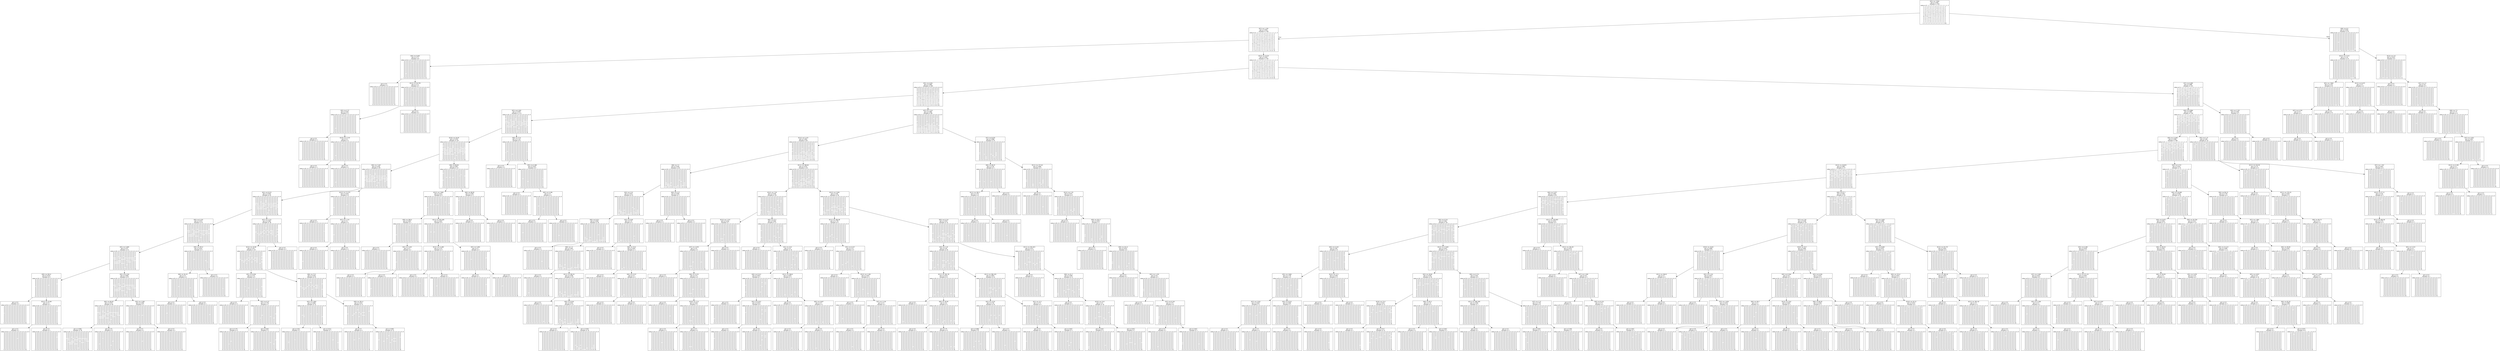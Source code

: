 digraph Tree {
node [shape=box, fontname="helvetica"] ;
edge [fontname="helvetica"] ;
0 [label="X[5] <= 7.826\ngini = 0.992\nsamples = 354\nvalue = [1, 1, 1, 2, 3, 1, 1, 2, 2, 1, 1, 1, 1, 3\n1, 1, 1, 2, 1, 1, 1, 2, 2, 1, 1, 1, 1, 3\n1, 1, 2, 1, 3, 1, 1, 1, 4, 2, 2, 1, 2, 1\n1, 2, 1, 3, 1, 2, 1, 2, 3, 1, 1, 1, 2, 2\n1, 1, 2, 2, 1, 2, 2, 1, 4, 1, 1, 3, 2, 3\n2, 2, 1, 4, 2, 2, 1, 3, 4, 3, 4, 2, 3, 2\n3, 2, 1, 3, 3, 2, 4, 2, 2, 2, 2, 2, 5, 3\n1, 6, 2, 3, 5, 1, 5, 2, 2, 3, 1, 1, 2, 3\n6, 2, 4, 1, 1, 1, 3, 2, 1, 2, 3, 1, 2, 3\n2, 1, 1, 4, 6, 1, 1, 1, 1, 1, 3, 1, 1, 1\n2, 2, 1, 1, 1, 1, 3, 1, 2, 1, 2, 1, 1, 1\n1, 1, 1, 2, 2, 1, 1, 1, 1, 1, 2, 1, 1, 1\n1, 1, 1, 1, 2, 1, 1, 1, 1, 1, 1, 1, 1, 1\n1, 1, 1, 1, 1, 1, 1, 1, 1, 1, 1, 1, 1, 12]"] ;
1 [label="X[7] <= 1.339\ngini = 0.993\nsamples = 338\nvalue = [1, 1, 1, 2, 3, 1, 1, 2, 2, 1, 1, 1, 1, 3\n1, 1, 1, 2, 1, 1, 1, 2, 2, 1, 1, 1, 1, 3\n1, 1, 2, 1, 3, 1, 1, 1, 4, 2, 2, 1, 2, 1\n1, 2, 1, 3, 1, 2, 1, 2, 3, 1, 1, 1, 2, 2\n1, 1, 2, 2, 1, 2, 2, 1, 4, 1, 1, 3, 2, 3\n2, 2, 1, 4, 2, 2, 1, 3, 4, 3, 4, 2, 3, 2\n3, 2, 1, 3, 3, 2, 4, 2, 2, 2, 2, 2, 5, 3\n1, 6, 2, 2, 5, 1, 5, 2, 2, 3, 1, 1, 2, 3\n6, 2, 4, 1, 1, 1, 3, 2, 1, 2, 3, 1, 2, 3\n2, 1, 1, 4, 6, 1, 1, 1, 1, 1, 3, 1, 1, 1\n2, 2, 1, 1, 1, 1, 3, 1, 2, 1, 2, 1, 1, 1\n1, 1, 1, 2, 2, 1, 1, 1, 1, 1, 2, 1, 1, 1\n1, 1, 1, 1, 2, 1, 1, 1, 1, 1, 1, 1, 1, 0\n1, 1, 0, 1, 0, 1, 1, 1, 1, 0, 1, 0, 0, 3]"] ;
0 -> 1 [labeldistance=2.5, labelangle=45, headlabel="True"] ;
2 [label="X[4] <= 0.645\ngini = 0.75\nsamples = 8\nvalue = [0, 0, 0, 0, 0, 0, 0, 0, 0, 0, 0, 0, 0, 0\n0, 0, 0, 0, 0, 0, 0, 0, 1, 0, 0, 0, 0, 0\n0, 0, 0, 0, 0, 1, 0, 0, 2, 0, 0, 0, 0, 0\n0, 0, 0, 0, 0, 0, 0, 0, 0, 0, 0, 0, 0, 0\n0, 0, 0, 0, 0, 0, 0, 0, 0, 0, 0, 0, 0, 0\n0, 0, 0, 0, 0, 0, 0, 0, 0, 0, 0, 0, 0, 0\n0, 0, 0, 0, 0, 0, 0, 0, 0, 0, 0, 0, 0, 0\n0, 0, 0, 0, 0, 0, 0, 0, 0, 0, 0, 0, 0, 0\n0, 0, 0, 0, 0, 0, 0, 0, 0, 0, 0, 0, 0, 0\n0, 0, 0, 0, 0, 0, 0, 0, 0, 0, 0, 0, 0, 0\n0, 1, 0, 0, 0, 0, 0, 0, 0, 0, 0, 0, 0, 0\n0, 0, 0, 0, 0, 0, 0, 0, 0, 0, 0, 0, 0, 0\n0, 0, 0, 0, 0, 0, 0, 0, 0, 0, 0, 0, 0, 0\n0, 0, 0, 0, 0, 0, 0, 0, 0, 0, 0, 0, 0, 3]"] ;
1 -> 2 ;
3 [label="gini = 0.0\nsamples = 3\nvalue = [0, 0, 0, 0, 0, 0, 0, 0, 0, 0, 0, 0, 0, 0\n0, 0, 0, 0, 0, 0, 0, 0, 0, 0, 0, 0, 0, 0\n0, 0, 0, 0, 0, 0, 0, 0, 0, 0, 0, 0, 0, 0\n0, 0, 0, 0, 0, 0, 0, 0, 0, 0, 0, 0, 0, 0\n0, 0, 0, 0, 0, 0, 0, 0, 0, 0, 0, 0, 0, 0\n0, 0, 0, 0, 0, 0, 0, 0, 0, 0, 0, 0, 0, 0\n0, 0, 0, 0, 0, 0, 0, 0, 0, 0, 0, 0, 0, 0\n0, 0, 0, 0, 0, 0, 0, 0, 0, 0, 0, 0, 0, 0\n0, 0, 0, 0, 0, 0, 0, 0, 0, 0, 0, 0, 0, 0\n0, 0, 0, 0, 0, 0, 0, 0, 0, 0, 0, 0, 0, 0\n0, 0, 0, 0, 0, 0, 0, 0, 0, 0, 0, 0, 0, 0\n0, 0, 0, 0, 0, 0, 0, 0, 0, 0, 0, 0, 0, 0\n0, 0, 0, 0, 0, 0, 0, 0, 0, 0, 0, 0, 0, 0\n0, 0, 0, 0, 0, 0, 0, 0, 0, 0, 0, 0, 0, 3]"] ;
2 -> 3 ;
4 [label="X[12] <= 30.795\ngini = 0.72\nsamples = 5\nvalue = [0, 0, 0, 0, 0, 0, 0, 0, 0, 0, 0, 0, 0, 0\n0, 0, 0, 0, 0, 0, 0, 0, 1, 0, 0, 0, 0, 0\n0, 0, 0, 0, 0, 1, 0, 0, 2, 0, 0, 0, 0, 0\n0, 0, 0, 0, 0, 0, 0, 0, 0, 0, 0, 0, 0, 0\n0, 0, 0, 0, 0, 0, 0, 0, 0, 0, 0, 0, 0, 0\n0, 0, 0, 0, 0, 0, 0, 0, 0, 0, 0, 0, 0, 0\n0, 0, 0, 0, 0, 0, 0, 0, 0, 0, 0, 0, 0, 0\n0, 0, 0, 0, 0, 0, 0, 0, 0, 0, 0, 0, 0, 0\n0, 0, 0, 0, 0, 0, 0, 0, 0, 0, 0, 0, 0, 0\n0, 0, 0, 0, 0, 0, 0, 0, 0, 0, 0, 0, 0, 0\n0, 1, 0, 0, 0, 0, 0, 0, 0, 0, 0, 0, 0, 0\n0, 0, 0, 0, 0, 0, 0, 0, 0, 0, 0, 0, 0, 0\n0, 0, 0, 0, 0, 0, 0, 0, 0, 0, 0, 0, 0, 0\n0, 0, 0, 0, 0, 0, 0, 0, 0, 0, 0, 0, 0, 0]"] ;
2 -> 4 ;
5 [label="X[5] <= 4.77\ngini = 0.667\nsamples = 3\nvalue = [0, 0, 0, 0, 0, 0, 0, 0, 0, 0, 0, 0, 0, 0\n0, 0, 0, 0, 0, 0, 0, 0, 1, 0, 0, 0, 0, 0\n0, 0, 0, 0, 0, 1, 0, 0, 0, 0, 0, 0, 0, 0\n0, 0, 0, 0, 0, 0, 0, 0, 0, 0, 0, 0, 0, 0\n0, 0, 0, 0, 0, 0, 0, 0, 0, 0, 0, 0, 0, 0\n0, 0, 0, 0, 0, 0, 0, 0, 0, 0, 0, 0, 0, 0\n0, 0, 0, 0, 0, 0, 0, 0, 0, 0, 0, 0, 0, 0\n0, 0, 0, 0, 0, 0, 0, 0, 0, 0, 0, 0, 0, 0\n0, 0, 0, 0, 0, 0, 0, 0, 0, 0, 0, 0, 0, 0\n0, 0, 0, 0, 0, 0, 0, 0, 0, 0, 0, 0, 0, 0\n0, 1, 0, 0, 0, 0, 0, 0, 0, 0, 0, 0, 0, 0\n0, 0, 0, 0, 0, 0, 0, 0, 0, 0, 0, 0, 0, 0\n0, 0, 0, 0, 0, 0, 0, 0, 0, 0, 0, 0, 0, 0\n0, 0, 0, 0, 0, 0, 0, 0, 0, 0, 0, 0, 0, 0]"] ;
4 -> 5 ;
6 [label="gini = 0.0\nsamples = 1\nvalue = [0, 0, 0, 0, 0, 0, 0, 0, 0, 0, 0, 0, 0, 0\n0, 0, 0, 0, 0, 0, 0, 0, 1, 0, 0, 0, 0, 0\n0, 0, 0, 0, 0, 0, 0, 0, 0, 0, 0, 0, 0, 0\n0, 0, 0, 0, 0, 0, 0, 0, 0, 0, 0, 0, 0, 0\n0, 0, 0, 0, 0, 0, 0, 0, 0, 0, 0, 0, 0, 0\n0, 0, 0, 0, 0, 0, 0, 0, 0, 0, 0, 0, 0, 0\n0, 0, 0, 0, 0, 0, 0, 0, 0, 0, 0, 0, 0, 0\n0, 0, 0, 0, 0, 0, 0, 0, 0, 0, 0, 0, 0, 0\n0, 0, 0, 0, 0, 0, 0, 0, 0, 0, 0, 0, 0, 0\n0, 0, 0, 0, 0, 0, 0, 0, 0, 0, 0, 0, 0, 0\n0, 0, 0, 0, 0, 0, 0, 0, 0, 0, 0, 0, 0, 0\n0, 0, 0, 0, 0, 0, 0, 0, 0, 0, 0, 0, 0, 0\n0, 0, 0, 0, 0, 0, 0, 0, 0, 0, 0, 0, 0, 0\n0, 0, 0, 0, 0, 0, 0, 0, 0, 0, 0, 0, 0, 0]"] ;
5 -> 6 ;
7 [label="X[10] <= 17.45\ngini = 0.5\nsamples = 2\nvalue = [0, 0, 0, 0, 0, 0, 0, 0, 0, 0, 0, 0, 0, 0\n0, 0, 0, 0, 0, 0, 0, 0, 0, 0, 0, 0, 0, 0\n0, 0, 0, 0, 0, 1, 0, 0, 0, 0, 0, 0, 0, 0\n0, 0, 0, 0, 0, 0, 0, 0, 0, 0, 0, 0, 0, 0\n0, 0, 0, 0, 0, 0, 0, 0, 0, 0, 0, 0, 0, 0\n0, 0, 0, 0, 0, 0, 0, 0, 0, 0, 0, 0, 0, 0\n0, 0, 0, 0, 0, 0, 0, 0, 0, 0, 0, 0, 0, 0\n0, 0, 0, 0, 0, 0, 0, 0, 0, 0, 0, 0, 0, 0\n0, 0, 0, 0, 0, 0, 0, 0, 0, 0, 0, 0, 0, 0\n0, 0, 0, 0, 0, 0, 0, 0, 0, 0, 0, 0, 0, 0\n0, 1, 0, 0, 0, 0, 0, 0, 0, 0, 0, 0, 0, 0\n0, 0, 0, 0, 0, 0, 0, 0, 0, 0, 0, 0, 0, 0\n0, 0, 0, 0, 0, 0, 0, 0, 0, 0, 0, 0, 0, 0\n0, 0, 0, 0, 0, 0, 0, 0, 0, 0, 0, 0, 0, 0]"] ;
5 -> 7 ;
8 [label="gini = 0.0\nsamples = 1\nvalue = [0, 0, 0, 0, 0, 0, 0, 0, 0, 0, 0, 0, 0, 0\n0, 0, 0, 0, 0, 0, 0, 0, 0, 0, 0, 0, 0, 0\n0, 0, 0, 0, 0, 1, 0, 0, 0, 0, 0, 0, 0, 0\n0, 0, 0, 0, 0, 0, 0, 0, 0, 0, 0, 0, 0, 0\n0, 0, 0, 0, 0, 0, 0, 0, 0, 0, 0, 0, 0, 0\n0, 0, 0, 0, 0, 0, 0, 0, 0, 0, 0, 0, 0, 0\n0, 0, 0, 0, 0, 0, 0, 0, 0, 0, 0, 0, 0, 0\n0, 0, 0, 0, 0, 0, 0, 0, 0, 0, 0, 0, 0, 0\n0, 0, 0, 0, 0, 0, 0, 0, 0, 0, 0, 0, 0, 0\n0, 0, 0, 0, 0, 0, 0, 0, 0, 0, 0, 0, 0, 0\n0, 0, 0, 0, 0, 0, 0, 0, 0, 0, 0, 0, 0, 0\n0, 0, 0, 0, 0, 0, 0, 0, 0, 0, 0, 0, 0, 0\n0, 0, 0, 0, 0, 0, 0, 0, 0, 0, 0, 0, 0, 0\n0, 0, 0, 0, 0, 0, 0, 0, 0, 0, 0, 0, 0, 0]"] ;
7 -> 8 ;
9 [label="gini = 0.0\nsamples = 1\nvalue = [0, 0, 0, 0, 0, 0, 0, 0, 0, 0, 0, 0, 0, 0\n0, 0, 0, 0, 0, 0, 0, 0, 0, 0, 0, 0, 0, 0\n0, 0, 0, 0, 0, 0, 0, 0, 0, 0, 0, 0, 0, 0\n0, 0, 0, 0, 0, 0, 0, 0, 0, 0, 0, 0, 0, 0\n0, 0, 0, 0, 0, 0, 0, 0, 0, 0, 0, 0, 0, 0\n0, 0, 0, 0, 0, 0, 0, 0, 0, 0, 0, 0, 0, 0\n0, 0, 0, 0, 0, 0, 0, 0, 0, 0, 0, 0, 0, 0\n0, 0, 0, 0, 0, 0, 0, 0, 0, 0, 0, 0, 0, 0\n0, 0, 0, 0, 0, 0, 0, 0, 0, 0, 0, 0, 0, 0\n0, 0, 0, 0, 0, 0, 0, 0, 0, 0, 0, 0, 0, 0\n0, 1, 0, 0, 0, 0, 0, 0, 0, 0, 0, 0, 0, 0\n0, 0, 0, 0, 0, 0, 0, 0, 0, 0, 0, 0, 0, 0\n0, 0, 0, 0, 0, 0, 0, 0, 0, 0, 0, 0, 0, 0\n0, 0, 0, 0, 0, 0, 0, 0, 0, 0, 0, 0, 0, 0]"] ;
7 -> 9 ;
10 [label="gini = 0.0\nsamples = 2\nvalue = [0, 0, 0, 0, 0, 0, 0, 0, 0, 0, 0, 0, 0, 0\n0, 0, 0, 0, 0, 0, 0, 0, 0, 0, 0, 0, 0, 0\n0, 0, 0, 0, 0, 0, 0, 0, 2, 0, 0, 0, 0, 0\n0, 0, 0, 0, 0, 0, 0, 0, 0, 0, 0, 0, 0, 0\n0, 0, 0, 0, 0, 0, 0, 0, 0, 0, 0, 0, 0, 0\n0, 0, 0, 0, 0, 0, 0, 0, 0, 0, 0, 0, 0, 0\n0, 0, 0, 0, 0, 0, 0, 0, 0, 0, 0, 0, 0, 0\n0, 0, 0, 0, 0, 0, 0, 0, 0, 0, 0, 0, 0, 0\n0, 0, 0, 0, 0, 0, 0, 0, 0, 0, 0, 0, 0, 0\n0, 0, 0, 0, 0, 0, 0, 0, 0, 0, 0, 0, 0, 0\n0, 0, 0, 0, 0, 0, 0, 0, 0, 0, 0, 0, 0, 0\n0, 0, 0, 0, 0, 0, 0, 0, 0, 0, 0, 0, 0, 0\n0, 0, 0, 0, 0, 0, 0, 0, 0, 0, 0, 0, 0, 0\n0, 0, 0, 0, 0, 0, 0, 0, 0, 0, 0, 0, 0, 0]"] ;
4 -> 10 ;
11 [label="X[12] <= 14.29\ngini = 0.993\nsamples = 330\nvalue = [1, 1, 1, 2, 3, 1, 1, 2, 2, 1, 1, 1, 1, 3\n1, 1, 1, 2, 1, 1, 1, 2, 1, 1, 1, 1, 1, 3\n1, 1, 2, 1, 3, 0, 1, 1, 2, 2, 2, 1, 2, 1\n1, 2, 1, 3, 1, 2, 1, 2, 3, 1, 1, 1, 2, 2\n1, 1, 2, 2, 1, 2, 2, 1, 4, 1, 1, 3, 2, 3\n2, 2, 1, 4, 2, 2, 1, 3, 4, 3, 4, 2, 3, 2\n3, 2, 1, 3, 3, 2, 4, 2, 2, 2, 2, 2, 5, 3\n1, 6, 2, 2, 5, 1, 5, 2, 2, 3, 1, 1, 2, 3\n6, 2, 4, 1, 1, 1, 3, 2, 1, 2, 3, 1, 2, 3\n2, 1, 1, 4, 6, 1, 1, 1, 1, 1, 3, 1, 1, 1\n2, 1, 1, 1, 1, 1, 3, 1, 2, 1, 2, 1, 1, 1\n1, 1, 1, 2, 2, 1, 1, 1, 1, 1, 2, 1, 1, 1\n1, 1, 1, 1, 2, 1, 1, 1, 1, 1, 1, 1, 1, 0\n1, 1, 0, 1, 0, 1, 1, 1, 1, 0, 1, 0, 0, 0]"] ;
1 -> 11 ;
12 [label="X[5] <= 6.401\ngini = 0.989\nsamples = 209\nvalue = [0, 0, 0, 0, 0, 0, 0, 0, 0, 0, 0, 0, 0, 0\n0, 0, 0, 0, 0, 0, 0, 0, 1, 0, 0, 0, 0, 0\n0, 0, 0, 0, 0, 0, 0, 0, 0, 0, 0, 0, 0, 0\n1, 0, 0, 0, 0, 0, 1, 0, 0, 0, 1, 0, 1, 0\n0, 0, 0, 1, 0, 0, 1, 0, 0, 0, 0, 3, 1, 2\n2, 1, 0, 2, 1, 1, 1, 2, 2, 2, 4, 1, 2, 1\n3, 1, 1, 2, 3, 1, 4, 2, 2, 2, 2, 2, 5, 3\n1, 4, 2, 2, 5, 1, 5, 1, 2, 3, 1, 1, 2, 3\n5, 1, 4, 1, 1, 1, 2, 2, 1, 2, 3, 1, 2, 2\n2, 1, 1, 4, 6, 1, 1, 1, 1, 1, 3, 1, 1, 0\n1, 1, 1, 1, 1, 1, 3, 1, 2, 1, 2, 1, 1, 0\n1, 1, 1, 2, 2, 1, 1, 1, 1, 1, 2, 1, 1, 1\n1, 1, 1, 1, 2, 1, 1, 1, 1, 1, 1, 1, 1, 0\n1, 1, 0, 1, 0, 1, 1, 1, 1, 0, 1, 0, 0, 0]"] ;
11 -> 12 ;
13 [label="X[5] <= 6.365\ngini = 0.979\nsamples = 113\nvalue = [0, 0, 0, 0, 0, 0, 0, 0, 0, 0, 0, 0, 0, 0\n0, 0, 0, 0, 0, 0, 0, 0, 1, 0, 0, 0, 0, 0\n0, 0, 0, 0, 0, 0, 0, 0, 0, 0, 0, 0, 0, 0\n1, 0, 0, 0, 0, 0, 1, 0, 0, 0, 0, 0, 0, 0\n0, 0, 0, 1, 0, 0, 1, 0, 0, 0, 0, 3, 0, 2\n1, 1, 0, 2, 1, 1, 0, 2, 2, 2, 4, 1, 1, 1\n3, 1, 1, 2, 3, 1, 4, 2, 2, 2, 1, 2, 5, 3\n0, 4, 2, 2, 1, 1, 4, 0, 2, 2, 1, 1, 1, 3\n4, 1, 2, 1, 1, 0, 0, 1, 0, 1, 2, 0, 2, 1\n0, 1, 1, 1, 4, 1, 1, 0, 0, 0, 0, 0, 1, 0\n0, 0, 0, 0, 0, 0, 0, 0, 1, 0, 0, 0, 0, 0\n0, 0, 0, 0, 0, 0, 0, 0, 0, 0, 0, 0, 0, 0\n0, 0, 0, 0, 0, 0, 0, 1, 0, 0, 0, 0, 0, 0\n0, 0, 0, 0, 0, 0, 0, 0, 0, 0, 0, 0, 0, 0]"] ;
12 -> 13 ;
14 [label="X[10] <= 20.95\ngini = 0.979\nsamples = 107\nvalue = [0, 0, 0, 0, 0, 0, 0, 0, 0, 0, 0, 0, 0, 0\n0, 0, 0, 0, 0, 0, 0, 0, 1, 0, 0, 0, 0, 0\n0, 0, 0, 0, 0, 0, 0, 0, 0, 0, 0, 0, 0, 0\n1, 0, 0, 0, 0, 0, 1, 0, 0, 0, 0, 0, 0, 0\n0, 0, 0, 1, 0, 0, 1, 0, 0, 0, 0, 3, 0, 2\n1, 1, 0, 2, 1, 1, 0, 2, 2, 2, 4, 1, 1, 1\n3, 1, 1, 2, 3, 1, 4, 2, 2, 2, 1, 2, 5, 3\n0, 3, 2, 2, 1, 1, 4, 0, 2, 2, 1, 1, 1, 1\n2, 1, 2, 1, 1, 0, 0, 1, 0, 1, 2, 0, 2, 1\n0, 1, 1, 1, 3, 1, 1, 0, 0, 0, 0, 0, 1, 0\n0, 0, 0, 0, 0, 0, 0, 0, 1, 0, 0, 0, 0, 0\n0, 0, 0, 0, 0, 0, 0, 0, 0, 0, 0, 0, 0, 0\n0, 0, 0, 0, 0, 0, 0, 1, 0, 0, 0, 0, 0, 0\n0, 0, 0, 0, 0, 0, 0, 0, 0, 0, 0, 0, 0, 0]"] ;
13 -> 14 ;
15 [label="X[0] <= 7.247\ngini = 0.978\nsamples = 95\nvalue = [0, 0, 0, 0, 0, 0, 0, 0, 0, 0, 0, 0, 0, 0\n0, 0, 0, 0, 0, 0, 0, 0, 0, 0, 0, 0, 0, 0\n0, 0, 0, 0, 0, 0, 0, 0, 0, 0, 0, 0, 0, 0\n0, 0, 0, 0, 0, 0, 1, 0, 0, 0, 0, 0, 0, 0\n0, 0, 0, 1, 0, 0, 1, 0, 0, 0, 0, 0, 0, 2\n1, 1, 0, 2, 1, 1, 0, 2, 2, 2, 2, 1, 1, 0\n3, 1, 0, 2, 2, 1, 3, 2, 2, 2, 1, 2, 5, 3\n0, 3, 2, 2, 1, 1, 4, 0, 2, 2, 1, 1, 1, 1\n1, 1, 2, 1, 1, 0, 0, 1, 0, 1, 2, 0, 2, 1\n0, 1, 1, 1, 3, 1, 1, 0, 0, 0, 0, 0, 1, 0\n0, 0, 0, 0, 0, 0, 0, 0, 1, 0, 0, 0, 0, 0\n0, 0, 0, 0, 0, 0, 0, 0, 0, 0, 0, 0, 0, 0\n0, 0, 0, 0, 0, 0, 0, 1, 0, 0, 0, 0, 0, 0\n0, 0, 0, 0, 0, 0, 0, 0, 0, 0, 0, 0, 0, 0]"] ;
14 -> 15 ;
16 [label="X[2] <= 8.215\ngini = 0.978\nsamples = 91\nvalue = [0, 0, 0, 0, 0, 0, 0, 0, 0, 0, 0, 0, 0, 0\n0, 0, 0, 0, 0, 0, 0, 0, 0, 0, 0, 0, 0, 0\n0, 0, 0, 0, 0, 0, 0, 0, 0, 0, 0, 0, 0, 0\n0, 0, 0, 0, 0, 0, 1, 0, 0, 0, 0, 0, 0, 0\n0, 0, 0, 1, 0, 0, 1, 0, 0, 0, 0, 0, 0, 2\n1, 1, 0, 2, 1, 1, 0, 2, 2, 2, 2, 1, 1, 0\n3, 1, 0, 2, 2, 1, 3, 2, 1, 2, 1, 2, 5, 1\n0, 3, 2, 2, 1, 1, 4, 0, 2, 2, 1, 1, 1, 1\n0, 1, 2, 1, 1, 0, 0, 1, 0, 1, 2, 0, 2, 1\n0, 1, 1, 1, 3, 1, 1, 0, 0, 0, 0, 0, 1, 0\n0, 0, 0, 0, 0, 0, 0, 0, 1, 0, 0, 0, 0, 0\n0, 0, 0, 0, 0, 0, 0, 0, 0, 0, 0, 0, 0, 0\n0, 0, 0, 0, 0, 0, 0, 1, 0, 0, 0, 0, 0, 0\n0, 0, 0, 0, 0, 0, 0, 0, 0, 0, 0, 0, 0, 0]"] ;
15 -> 16 ;
17 [label="X[0] <= 0.335\ngini = 0.973\nsamples = 55\nvalue = [0, 0, 0, 0, 0, 0, 0, 0, 0, 0, 0, 0, 0, 0\n0, 0, 0, 0, 0, 0, 0, 0, 0, 0, 0, 0, 0, 0\n0, 0, 0, 0, 0, 0, 0, 0, 0, 0, 0, 0, 0, 0\n0, 0, 0, 0, 0, 0, 0, 0, 0, 0, 0, 0, 0, 0\n0, 0, 0, 1, 0, 0, 1, 0, 0, 0, 0, 0, 0, 1\n1, 1, 0, 2, 1, 0, 0, 1, 2, 1, 1, 1, 1, 0\n2, 1, 0, 0, 1, 1, 1, 2, 0, 2, 0, 2, 1, 0\n0, 0, 0, 1, 1, 0, 4, 0, 2, 1, 0, 1, 1, 1\n0, 1, 1, 1, 1, 0, 0, 0, 0, 1, 1, 0, 2, 0\n0, 1, 1, 1, 0, 1, 1, 0, 0, 0, 0, 0, 0, 0\n0, 0, 0, 0, 0, 0, 0, 0, 1, 0, 0, 0, 0, 0\n0, 0, 0, 0, 0, 0, 0, 0, 0, 0, 0, 0, 0, 0\n0, 0, 0, 0, 0, 0, 0, 1, 0, 0, 0, 0, 0, 0\n0, 0, 0, 0, 0, 0, 0, 0, 0, 0, 0, 0, 0, 0]"] ;
16 -> 17 ;
18 [label="X[5] <= 5.849\ngini = 0.97\nsamples = 51\nvalue = [0, 0, 0, 0, 0, 0, 0, 0, 0, 0, 0, 0, 0, 0\n0, 0, 0, 0, 0, 0, 0, 0, 0, 0, 0, 0, 0, 0\n0, 0, 0, 0, 0, 0, 0, 0, 0, 0, 0, 0, 0, 0\n0, 0, 0, 0, 0, 0, 0, 0, 0, 0, 0, 0, 0, 0\n0, 0, 0, 1, 0, 0, 1, 0, 0, 0, 0, 0, 0, 1\n1, 1, 0, 2, 1, 0, 0, 1, 2, 1, 1, 1, 1, 0\n2, 1, 0, 0, 0, 1, 1, 2, 0, 2, 0, 2, 1, 0\n0, 0, 0, 1, 1, 0, 4, 0, 2, 1, 0, 0, 1, 1\n0, 1, 1, 1, 1, 0, 0, 0, 0, 1, 1, 0, 0, 0\n0, 1, 1, 1, 0, 1, 1, 0, 0, 0, 0, 0, 0, 0\n0, 0, 0, 0, 0, 0, 0, 0, 1, 0, 0, 0, 0, 0\n0, 0, 0, 0, 0, 0, 0, 0, 0, 0, 0, 0, 0, 0\n0, 0, 0, 0, 0, 0, 0, 1, 0, 0, 0, 0, 0, 0\n0, 0, 0, 0, 0, 0, 0, 0, 0, 0, 0, 0, 0, 0]"] ;
17 -> 18 ;
19 [label="X[9] <= 283.0\ngini = 0.625\nsamples = 4\nvalue = [0, 0, 0, 0, 0, 0, 0, 0, 0, 0, 0, 0, 0, 0\n0, 0, 0, 0, 0, 0, 0, 0, 0, 0, 0, 0, 0, 0\n0, 0, 0, 0, 0, 0, 0, 0, 0, 0, 0, 0, 0, 0\n0, 0, 0, 0, 0, 0, 0, 0, 0, 0, 0, 0, 0, 0\n0, 0, 0, 0, 0, 0, 0, 0, 0, 0, 0, 0, 0, 1\n0, 0, 0, 0, 0, 0, 0, 0, 1, 0, 0, 0, 0, 0\n2, 0, 0, 0, 0, 0, 0, 0, 0, 0, 0, 0, 0, 0\n0, 0, 0, 0, 0, 0, 0, 0, 0, 0, 0, 0, 0, 0\n0, 0, 0, 0, 0, 0, 0, 0, 0, 0, 0, 0, 0, 0\n0, 0, 0, 0, 0, 0, 0, 0, 0, 0, 0, 0, 0, 0\n0, 0, 0, 0, 0, 0, 0, 0, 0, 0, 0, 0, 0, 0\n0, 0, 0, 0, 0, 0, 0, 0, 0, 0, 0, 0, 0, 0\n0, 0, 0, 0, 0, 0, 0, 0, 0, 0, 0, 0, 0, 0\n0, 0, 0, 0, 0, 0, 0, 0, 0, 0, 0, 0, 0, 0]"] ;
18 -> 19 ;
20 [label="gini = 0.0\nsamples = 2\nvalue = [0, 0, 0, 0, 0, 0, 0, 0, 0, 0, 0, 0, 0, 0\n0, 0, 0, 0, 0, 0, 0, 0, 0, 0, 0, 0, 0, 0\n0, 0, 0, 0, 0, 0, 0, 0, 0, 0, 0, 0, 0, 0\n0, 0, 0, 0, 0, 0, 0, 0, 0, 0, 0, 0, 0, 0\n0, 0, 0, 0, 0, 0, 0, 0, 0, 0, 0, 0, 0, 0\n0, 0, 0, 0, 0, 0, 0, 0, 0, 0, 0, 0, 0, 0\n2, 0, 0, 0, 0, 0, 0, 0, 0, 0, 0, 0, 0, 0\n0, 0, 0, 0, 0, 0, 0, 0, 0, 0, 0, 0, 0, 0\n0, 0, 0, 0, 0, 0, 0, 0, 0, 0, 0, 0, 0, 0\n0, 0, 0, 0, 0, 0, 0, 0, 0, 0, 0, 0, 0, 0\n0, 0, 0, 0, 0, 0, 0, 0, 0, 0, 0, 0, 0, 0\n0, 0, 0, 0, 0, 0, 0, 0, 0, 0, 0, 0, 0, 0\n0, 0, 0, 0, 0, 0, 0, 0, 0, 0, 0, 0, 0, 0\n0, 0, 0, 0, 0, 0, 0, 0, 0, 0, 0, 0, 0, 0]"] ;
19 -> 20 ;
21 [label="X[12] <= 10.99\ngini = 0.5\nsamples = 2\nvalue = [0, 0, 0, 0, 0, 0, 0, 0, 0, 0, 0, 0, 0, 0\n0, 0, 0, 0, 0, 0, 0, 0, 0, 0, 0, 0, 0, 0\n0, 0, 0, 0, 0, 0, 0, 0, 0, 0, 0, 0, 0, 0\n0, 0, 0, 0, 0, 0, 0, 0, 0, 0, 0, 0, 0, 0\n0, 0, 0, 0, 0, 0, 0, 0, 0, 0, 0, 0, 0, 1\n0, 0, 0, 0, 0, 0, 0, 0, 1, 0, 0, 0, 0, 0\n0, 0, 0, 0, 0, 0, 0, 0, 0, 0, 0, 0, 0, 0\n0, 0, 0, 0, 0, 0, 0, 0, 0, 0, 0, 0, 0, 0\n0, 0, 0, 0, 0, 0, 0, 0, 0, 0, 0, 0, 0, 0\n0, 0, 0, 0, 0, 0, 0, 0, 0, 0, 0, 0, 0, 0\n0, 0, 0, 0, 0, 0, 0, 0, 0, 0, 0, 0, 0, 0\n0, 0, 0, 0, 0, 0, 0, 0, 0, 0, 0, 0, 0, 0\n0, 0, 0, 0, 0, 0, 0, 0, 0, 0, 0, 0, 0, 0\n0, 0, 0, 0, 0, 0, 0, 0, 0, 0, 0, 0, 0, 0]"] ;
19 -> 21 ;
22 [label="gini = 0.0\nsamples = 1\nvalue = [0, 0, 0, 0, 0, 0, 0, 0, 0, 0, 0, 0, 0, 0\n0, 0, 0, 0, 0, 0, 0, 0, 0, 0, 0, 0, 0, 0\n0, 0, 0, 0, 0, 0, 0, 0, 0, 0, 0, 0, 0, 0\n0, 0, 0, 0, 0, 0, 0, 0, 0, 0, 0, 0, 0, 0\n0, 0, 0, 0, 0, 0, 0, 0, 0, 0, 0, 0, 0, 0\n0, 0, 0, 0, 0, 0, 0, 0, 1, 0, 0, 0, 0, 0\n0, 0, 0, 0, 0, 0, 0, 0, 0, 0, 0, 0, 0, 0\n0, 0, 0, 0, 0, 0, 0, 0, 0, 0, 0, 0, 0, 0\n0, 0, 0, 0, 0, 0, 0, 0, 0, 0, 0, 0, 0, 0\n0, 0, 0, 0, 0, 0, 0, 0, 0, 0, 0, 0, 0, 0\n0, 0, 0, 0, 0, 0, 0, 0, 0, 0, 0, 0, 0, 0\n0, 0, 0, 0, 0, 0, 0, 0, 0, 0, 0, 0, 0, 0\n0, 0, 0, 0, 0, 0, 0, 0, 0, 0, 0, 0, 0, 0\n0, 0, 0, 0, 0, 0, 0, 0, 0, 0, 0, 0, 0, 0]"] ;
21 -> 22 ;
23 [label="gini = 0.0\nsamples = 1\nvalue = [0, 0, 0, 0, 0, 0, 0, 0, 0, 0, 0, 0, 0, 0\n0, 0, 0, 0, 0, 0, 0, 0, 0, 0, 0, 0, 0, 0\n0, 0, 0, 0, 0, 0, 0, 0, 0, 0, 0, 0, 0, 0\n0, 0, 0, 0, 0, 0, 0, 0, 0, 0, 0, 0, 0, 0\n0, 0, 0, 0, 0, 0, 0, 0, 0, 0, 0, 0, 0, 1\n0, 0, 0, 0, 0, 0, 0, 0, 0, 0, 0, 0, 0, 0\n0, 0, 0, 0, 0, 0, 0, 0, 0, 0, 0, 0, 0, 0\n0, 0, 0, 0, 0, 0, 0, 0, 0, 0, 0, 0, 0, 0\n0, 0, 0, 0, 0, 0, 0, 0, 0, 0, 0, 0, 0, 0\n0, 0, 0, 0, 0, 0, 0, 0, 0, 0, 0, 0, 0, 0\n0, 0, 0, 0, 0, 0, 0, 0, 0, 0, 0, 0, 0, 0\n0, 0, 0, 0, 0, 0, 0, 0, 0, 0, 0, 0, 0, 0\n0, 0, 0, 0, 0, 0, 0, 0, 0, 0, 0, 0, 0, 0\n0, 0, 0, 0, 0, 0, 0, 0, 0, 0, 0, 0, 0, 0]"] ;
21 -> 23 ;
24 [label="X[5] <= 6.316\ngini = 0.969\nsamples = 47\nvalue = [0, 0, 0, 0, 0, 0, 0, 0, 0, 0, 0, 0, 0, 0\n0, 0, 0, 0, 0, 0, 0, 0, 0, 0, 0, 0, 0, 0\n0, 0, 0, 0, 0, 0, 0, 0, 0, 0, 0, 0, 0, 0\n0, 0, 0, 0, 0, 0, 0, 0, 0, 0, 0, 0, 0, 0\n0, 0, 0, 1, 0, 0, 1, 0, 0, 0, 0, 0, 0, 0\n1, 1, 0, 2, 1, 0, 0, 1, 1, 1, 1, 1, 1, 0\n0, 1, 0, 0, 0, 1, 1, 2, 0, 2, 0, 2, 1, 0\n0, 0, 0, 1, 1, 0, 4, 0, 2, 1, 0, 0, 1, 1\n0, 1, 1, 1, 1, 0, 0, 0, 0, 1, 1, 0, 0, 0\n0, 1, 1, 1, 0, 1, 1, 0, 0, 0, 0, 0, 0, 0\n0, 0, 0, 0, 0, 0, 0, 0, 1, 0, 0, 0, 0, 0\n0, 0, 0, 0, 0, 0, 0, 0, 0, 0, 0, 0, 0, 0\n0, 0, 0, 0, 0, 0, 0, 1, 0, 0, 0, 0, 0, 0\n0, 0, 0, 0, 0, 0, 0, 0, 0, 0, 0, 0, 0, 0]"] ;
18 -> 24 ;
25 [label="X[6] <= 66.65\ngini = 0.972\nsamples = 44\nvalue = [0, 0, 0, 0, 0, 0, 0, 0, 0, 0, 0, 0, 0, 0\n0, 0, 0, 0, 0, 0, 0, 0, 0, 0, 0, 0, 0, 0\n0, 0, 0, 0, 0, 0, 0, 0, 0, 0, 0, 0, 0, 0\n0, 0, 0, 0, 0, 0, 0, 0, 0, 0, 0, 0, 0, 0\n0, 0, 0, 1, 0, 0, 1, 0, 0, 0, 0, 0, 0, 0\n1, 1, 0, 2, 1, 0, 0, 1, 1, 1, 1, 1, 1, 0\n0, 1, 0, 0, 0, 1, 1, 2, 0, 2, 0, 2, 1, 0\n0, 0, 0, 1, 1, 0, 2, 0, 1, 1, 0, 0, 1, 1\n0, 1, 1, 1, 1, 0, 0, 0, 0, 1, 1, 0, 0, 0\n0, 1, 1, 1, 0, 1, 1, 0, 0, 0, 0, 0, 0, 0\n0, 0, 0, 0, 0, 0, 0, 0, 1, 0, 0, 0, 0, 0\n0, 0, 0, 0, 0, 0, 0, 0, 0, 0, 0, 0, 0, 0\n0, 0, 0, 0, 0, 0, 0, 1, 0, 0, 0, 0, 0, 0\n0, 0, 0, 0, 0, 0, 0, 0, 0, 0, 0, 0, 0, 0]"] ;
24 -> 25 ;
26 [label="gini = 0.969\nsamples = 39\nvalue = [0, 0, 0, 0, 0, 0, 0, 0, 0, 0, 0, 0, 0, 0\n0, 0, 0, 0, 0, 0, 0, 0, 0, 0, 0, 0, 0, 0\n0, 0, 0, 0, 0, 0, 0, 0, 0, 0, 0, 0, 0, 0\n0, 0, 0, 0, 0, 0, 0, 0, 0, 0, 0, 0, 0, 0\n0, 0, 0, 1, 0, 0, 1, 0, 0, 0, 0, 0, 0, 0\n1, 1, 0, 0, 1, 0, 0, 1, 1, 1, 1, 1, 1, 0\n0, 1, 0, 0, 0, 1, 1, 2, 0, 2, 0, 2, 1, 0\n0, 0, 0, 1, 1, 0, 2, 0, 1, 0, 0, 0, 1, 1\n0, 1, 1, 1, 1, 0, 0, 0, 0, 1, 1, 0, 0, 0\n0, 0, 1, 1, 0, 1, 1, 0, 0, 0, 0, 0, 0, 0\n0, 0, 0, 0, 0, 0, 0, 0, 0, 0, 0, 0, 0, 0\n0, 0, 0, 0, 0, 0, 0, 0, 0, 0, 0, 0, 0, 0\n0, 0, 0, 0, 0, 0, 0, 1, 0, 0, 0, 0, 0, 0\n0, 0, 0, 0, 0, 0, 0, 0, 0, 0, 0, 0, 0, 0]"] ;
25 -> 26 ;
27 [label="gini = 0.72\nsamples = 5\nvalue = [0, 0, 0, 0, 0, 0, 0, 0, 0, 0, 0, 0, 0, 0\n0, 0, 0, 0, 0, 0, 0, 0, 0, 0, 0, 0, 0, 0\n0, 0, 0, 0, 0, 0, 0, 0, 0, 0, 0, 0, 0, 0\n0, 0, 0, 0, 0, 0, 0, 0, 0, 0, 0, 0, 0, 0\n0, 0, 0, 0, 0, 0, 0, 0, 0, 0, 0, 0, 0, 0\n0, 0, 0, 2, 0, 0, 0, 0, 0, 0, 0, 0, 0, 0\n0, 0, 0, 0, 0, 0, 0, 0, 0, 0, 0, 0, 0, 0\n0, 0, 0, 0, 0, 0, 0, 0, 0, 1, 0, 0, 0, 0\n0, 0, 0, 0, 0, 0, 0, 0, 0, 0, 0, 0, 0, 0\n0, 1, 0, 0, 0, 0, 0, 0, 0, 0, 0, 0, 0, 0\n0, 0, 0, 0, 0, 0, 0, 0, 1, 0, 0, 0, 0, 0\n0, 0, 0, 0, 0, 0, 0, 0, 0, 0, 0, 0, 0, 0\n0, 0, 0, 0, 0, 0, 0, 0, 0, 0, 0, 0, 0, 0\n0, 0, 0, 0, 0, 0, 0, 0, 0, 0, 0, 0, 0, 0]"] ;
25 -> 27 ;
28 [label="X[2] <= 3.585\ngini = 0.444\nsamples = 3\nvalue = [0, 0, 0, 0, 0, 0, 0, 0, 0, 0, 0, 0, 0, 0\n0, 0, 0, 0, 0, 0, 0, 0, 0, 0, 0, 0, 0, 0\n0, 0, 0, 0, 0, 0, 0, 0, 0, 0, 0, 0, 0, 0\n0, 0, 0, 0, 0, 0, 0, 0, 0, 0, 0, 0, 0, 0\n0, 0, 0, 0, 0, 0, 0, 0, 0, 0, 0, 0, 0, 0\n0, 0, 0, 0, 0, 0, 0, 0, 0, 0, 0, 0, 0, 0\n0, 0, 0, 0, 0, 0, 0, 0, 0, 0, 0, 0, 0, 0\n0, 0, 0, 0, 0, 0, 2, 0, 1, 0, 0, 0, 0, 0\n0, 0, 0, 0, 0, 0, 0, 0, 0, 0, 0, 0, 0, 0\n0, 0, 0, 0, 0, 0, 0, 0, 0, 0, 0, 0, 0, 0\n0, 0, 0, 0, 0, 0, 0, 0, 0, 0, 0, 0, 0, 0\n0, 0, 0, 0, 0, 0, 0, 0, 0, 0, 0, 0, 0, 0\n0, 0, 0, 0, 0, 0, 0, 0, 0, 0, 0, 0, 0, 0\n0, 0, 0, 0, 0, 0, 0, 0, 0, 0, 0, 0, 0, 0]"] ;
24 -> 28 ;
29 [label="gini = 0.0\nsamples = 1\nvalue = [0, 0, 0, 0, 0, 0, 0, 0, 0, 0, 0, 0, 0, 0\n0, 0, 0, 0, 0, 0, 0, 0, 0, 0, 0, 0, 0, 0\n0, 0, 0, 0, 0, 0, 0, 0, 0, 0, 0, 0, 0, 0\n0, 0, 0, 0, 0, 0, 0, 0, 0, 0, 0, 0, 0, 0\n0, 0, 0, 0, 0, 0, 0, 0, 0, 0, 0, 0, 0, 0\n0, 0, 0, 0, 0, 0, 0, 0, 0, 0, 0, 0, 0, 0\n0, 0, 0, 0, 0, 0, 0, 0, 0, 0, 0, 0, 0, 0\n0, 0, 0, 0, 0, 0, 0, 0, 1, 0, 0, 0, 0, 0\n0, 0, 0, 0, 0, 0, 0, 0, 0, 0, 0, 0, 0, 0\n0, 0, 0, 0, 0, 0, 0, 0, 0, 0, 0, 0, 0, 0\n0, 0, 0, 0, 0, 0, 0, 0, 0, 0, 0, 0, 0, 0\n0, 0, 0, 0, 0, 0, 0, 0, 0, 0, 0, 0, 0, 0\n0, 0, 0, 0, 0, 0, 0, 0, 0, 0, 0, 0, 0, 0\n0, 0, 0, 0, 0, 0, 0, 0, 0, 0, 0, 0, 0, 0]"] ;
28 -> 29 ;
30 [label="gini = 0.0\nsamples = 2\nvalue = [0, 0, 0, 0, 0, 0, 0, 0, 0, 0, 0, 0, 0, 0\n0, 0, 0, 0, 0, 0, 0, 0, 0, 0, 0, 0, 0, 0\n0, 0, 0, 0, 0, 0, 0, 0, 0, 0, 0, 0, 0, 0\n0, 0, 0, 0, 0, 0, 0, 0, 0, 0, 0, 0, 0, 0\n0, 0, 0, 0, 0, 0, 0, 0, 0, 0, 0, 0, 0, 0\n0, 0, 0, 0, 0, 0, 0, 0, 0, 0, 0, 0, 0, 0\n0, 0, 0, 0, 0, 0, 0, 0, 0, 0, 0, 0, 0, 0\n0, 0, 0, 0, 0, 0, 2, 0, 0, 0, 0, 0, 0, 0\n0, 0, 0, 0, 0, 0, 0, 0, 0, 0, 0, 0, 0, 0\n0, 0, 0, 0, 0, 0, 0, 0, 0, 0, 0, 0, 0, 0\n0, 0, 0, 0, 0, 0, 0, 0, 0, 0, 0, 0, 0, 0\n0, 0, 0, 0, 0, 0, 0, 0, 0, 0, 0, 0, 0, 0\n0, 0, 0, 0, 0, 0, 0, 0, 0, 0, 0, 0, 0, 0\n0, 0, 0, 0, 0, 0, 0, 0, 0, 0, 0, 0, 0, 0]"] ;
28 -> 30 ;
31 [label="X[9] <= 297.0\ngini = 0.625\nsamples = 4\nvalue = [0, 0, 0, 0, 0, 0, 0, 0, 0, 0, 0, 0, 0, 0\n0, 0, 0, 0, 0, 0, 0, 0, 0, 0, 0, 0, 0, 0\n0, 0, 0, 0, 0, 0, 0, 0, 0, 0, 0, 0, 0, 0\n0, 0, 0, 0, 0, 0, 0, 0, 0, 0, 0, 0, 0, 0\n0, 0, 0, 0, 0, 0, 0, 0, 0, 0, 0, 0, 0, 0\n0, 0, 0, 0, 0, 0, 0, 0, 0, 0, 0, 0, 0, 0\n0, 0, 0, 0, 1, 0, 0, 0, 0, 0, 0, 0, 0, 0\n0, 0, 0, 0, 0, 0, 0, 0, 0, 0, 0, 1, 0, 0\n0, 0, 0, 0, 0, 0, 0, 0, 0, 0, 0, 0, 2, 0\n0, 0, 0, 0, 0, 0, 0, 0, 0, 0, 0, 0, 0, 0\n0, 0, 0, 0, 0, 0, 0, 0, 0, 0, 0, 0, 0, 0\n0, 0, 0, 0, 0, 0, 0, 0, 0, 0, 0, 0, 0, 0\n0, 0, 0, 0, 0, 0, 0, 0, 0, 0, 0, 0, 0, 0\n0, 0, 0, 0, 0, 0, 0, 0, 0, 0, 0, 0, 0, 0]"] ;
17 -> 31 ;
32 [label="X[6] <= 56.35\ngini = 0.5\nsamples = 2\nvalue = [0, 0, 0, 0, 0, 0, 0, 0, 0, 0, 0, 0, 0, 0\n0, 0, 0, 0, 0, 0, 0, 0, 0, 0, 0, 0, 0, 0\n0, 0, 0, 0, 0, 0, 0, 0, 0, 0, 0, 0, 0, 0\n0, 0, 0, 0, 0, 0, 0, 0, 0, 0, 0, 0, 0, 0\n0, 0, 0, 0, 0, 0, 0, 0, 0, 0, 0, 0, 0, 0\n0, 0, 0, 0, 0, 0, 0, 0, 0, 0, 0, 0, 0, 0\n0, 0, 0, 0, 1, 0, 0, 0, 0, 0, 0, 0, 0, 0\n0, 0, 0, 0, 0, 0, 0, 0, 0, 0, 0, 1, 0, 0\n0, 0, 0, 0, 0, 0, 0, 0, 0, 0, 0, 0, 0, 0\n0, 0, 0, 0, 0, 0, 0, 0, 0, 0, 0, 0, 0, 0\n0, 0, 0, 0, 0, 0, 0, 0, 0, 0, 0, 0, 0, 0\n0, 0, 0, 0, 0, 0, 0, 0, 0, 0, 0, 0, 0, 0\n0, 0, 0, 0, 0, 0, 0, 0, 0, 0, 0, 0, 0, 0\n0, 0, 0, 0, 0, 0, 0, 0, 0, 0, 0, 0, 0, 0]"] ;
31 -> 32 ;
33 [label="gini = 0.0\nsamples = 1\nvalue = [0, 0, 0, 0, 0, 0, 0, 0, 0, 0, 0, 0, 0, 0\n0, 0, 0, 0, 0, 0, 0, 0, 0, 0, 0, 0, 0, 0\n0, 0, 0, 0, 0, 0, 0, 0, 0, 0, 0, 0, 0, 0\n0, 0, 0, 0, 0, 0, 0, 0, 0, 0, 0, 0, 0, 0\n0, 0, 0, 0, 0, 0, 0, 0, 0, 0, 0, 0, 0, 0\n0, 0, 0, 0, 0, 0, 0, 0, 0, 0, 0, 0, 0, 0\n0, 0, 0, 0, 1, 0, 0, 0, 0, 0, 0, 0, 0, 0\n0, 0, 0, 0, 0, 0, 0, 0, 0, 0, 0, 0, 0, 0\n0, 0, 0, 0, 0, 0, 0, 0, 0, 0, 0, 0, 0, 0\n0, 0, 0, 0, 0, 0, 0, 0, 0, 0, 0, 0, 0, 0\n0, 0, 0, 0, 0, 0, 0, 0, 0, 0, 0, 0, 0, 0\n0, 0, 0, 0, 0, 0, 0, 0, 0, 0, 0, 0, 0, 0\n0, 0, 0, 0, 0, 0, 0, 0, 0, 0, 0, 0, 0, 0\n0, 0, 0, 0, 0, 0, 0, 0, 0, 0, 0, 0, 0, 0]"] ;
32 -> 33 ;
34 [label="gini = 0.0\nsamples = 1\nvalue = [0, 0, 0, 0, 0, 0, 0, 0, 0, 0, 0, 0, 0, 0\n0, 0, 0, 0, 0, 0, 0, 0, 0, 0, 0, 0, 0, 0\n0, 0, 0, 0, 0, 0, 0, 0, 0, 0, 0, 0, 0, 0\n0, 0, 0, 0, 0, 0, 0, 0, 0, 0, 0, 0, 0, 0\n0, 0, 0, 0, 0, 0, 0, 0, 0, 0, 0, 0, 0, 0\n0, 0, 0, 0, 0, 0, 0, 0, 0, 0, 0, 0, 0, 0\n0, 0, 0, 0, 0, 0, 0, 0, 0, 0, 0, 0, 0, 0\n0, 0, 0, 0, 0, 0, 0, 0, 0, 0, 0, 1, 0, 0\n0, 0, 0, 0, 0, 0, 0, 0, 0, 0, 0, 0, 0, 0\n0, 0, 0, 0, 0, 0, 0, 0, 0, 0, 0, 0, 0, 0\n0, 0, 0, 0, 0, 0, 0, 0, 0, 0, 0, 0, 0, 0\n0, 0, 0, 0, 0, 0, 0, 0, 0, 0, 0, 0, 0, 0\n0, 0, 0, 0, 0, 0, 0, 0, 0, 0, 0, 0, 0, 0\n0, 0, 0, 0, 0, 0, 0, 0, 0, 0, 0, 0, 0, 0]"] ;
32 -> 34 ;
35 [label="gini = 0.0\nsamples = 2\nvalue = [0, 0, 0, 0, 0, 0, 0, 0, 0, 0, 0, 0, 0, 0\n0, 0, 0, 0, 0, 0, 0, 0, 0, 0, 0, 0, 0, 0\n0, 0, 0, 0, 0, 0, 0, 0, 0, 0, 0, 0, 0, 0\n0, 0, 0, 0, 0, 0, 0, 0, 0, 0, 0, 0, 0, 0\n0, 0, 0, 0, 0, 0, 0, 0, 0, 0, 0, 0, 0, 0\n0, 0, 0, 0, 0, 0, 0, 0, 0, 0, 0, 0, 0, 0\n0, 0, 0, 0, 0, 0, 0, 0, 0, 0, 0, 0, 0, 0\n0, 0, 0, 0, 0, 0, 0, 0, 0, 0, 0, 0, 0, 0\n0, 0, 0, 0, 0, 0, 0, 0, 0, 0, 0, 0, 2, 0\n0, 0, 0, 0, 0, 0, 0, 0, 0, 0, 0, 0, 0, 0\n0, 0, 0, 0, 0, 0, 0, 0, 0, 0, 0, 0, 0, 0\n0, 0, 0, 0, 0, 0, 0, 0, 0, 0, 0, 0, 0, 0\n0, 0, 0, 0, 0, 0, 0, 0, 0, 0, 0, 0, 0, 0\n0, 0, 0, 0, 0, 0, 0, 0, 0, 0, 0, 0, 0, 0]"] ;
31 -> 35 ;
36 [label="X[7] <= 5.151\ngini = 0.949\nsamples = 36\nvalue = [0, 0, 0, 0, 0, 0, 0, 0, 0, 0, 0, 0, 0, 0\n0, 0, 0, 0, 0, 0, 0, 0, 0, 0, 0, 0, 0, 0\n0, 0, 0, 0, 0, 0, 0, 0, 0, 0, 0, 0, 0, 0\n0, 0, 0, 0, 0, 0, 1, 0, 0, 0, 0, 0, 0, 0\n0, 0, 0, 0, 0, 0, 0, 0, 0, 0, 0, 0, 0, 1\n0, 0, 0, 0, 0, 1, 0, 1, 0, 1, 1, 0, 0, 0\n1, 0, 0, 2, 1, 0, 2, 0, 1, 0, 1, 0, 4, 1\n0, 3, 2, 1, 0, 1, 0, 0, 0, 1, 1, 0, 0, 0\n0, 0, 1, 0, 0, 0, 0, 1, 0, 0, 1, 0, 0, 1\n0, 0, 0, 0, 3, 0, 0, 0, 0, 0, 0, 0, 1, 0\n0, 0, 0, 0, 0, 0, 0, 0, 0, 0, 0, 0, 0, 0\n0, 0, 0, 0, 0, 0, 0, 0, 0, 0, 0, 0, 0, 0\n0, 0, 0, 0, 0, 0, 0, 0, 0, 0, 0, 0, 0, 0\n0, 0, 0, 0, 0, 0, 0, 0, 0, 0, 0, 0, 0, 0]"] ;
16 -> 36 ;
37 [label="X[12] <= 10.08\ngini = 0.95\nsamples = 34\nvalue = [0, 0, 0, 0, 0, 0, 0, 0, 0, 0, 0, 0, 0, 0\n0, 0, 0, 0, 0, 0, 0, 0, 0, 0, 0, 0, 0, 0\n0, 0, 0, 0, 0, 0, 0, 0, 0, 0, 0, 0, 0, 0\n0, 0, 0, 0, 0, 0, 1, 0, 0, 0, 0, 0, 0, 0\n0, 0, 0, 0, 0, 0, 0, 0, 0, 0, 0, 0, 0, 1\n0, 0, 0, 0, 0, 1, 0, 1, 0, 1, 1, 0, 0, 0\n1, 0, 0, 2, 1, 0, 2, 0, 1, 0, 1, 0, 4, 1\n0, 1, 2, 1, 0, 1, 0, 0, 0, 1, 1, 0, 0, 0\n0, 0, 1, 0, 0, 0, 0, 1, 0, 0, 1, 0, 0, 1\n0, 0, 0, 0, 3, 0, 0, 0, 0, 0, 0, 0, 1, 0\n0, 0, 0, 0, 0, 0, 0, 0, 0, 0, 0, 0, 0, 0\n0, 0, 0, 0, 0, 0, 0, 0, 0, 0, 0, 0, 0, 0\n0, 0, 0, 0, 0, 0, 0, 0, 0, 0, 0, 0, 0, 0\n0, 0, 0, 0, 0, 0, 0, 0, 0, 0, 0, 0, 0, 0]"] ;
36 -> 37 ;
38 [label="X[5] <= 6.036\ngini = 0.79\nsamples = 9\nvalue = [0, 0, 0, 0, 0, 0, 0, 0, 0, 0, 0, 0, 0, 0\n0, 0, 0, 0, 0, 0, 0, 0, 0, 0, 0, 0, 0, 0\n0, 0, 0, 0, 0, 0, 0, 0, 0, 0, 0, 0, 0, 0\n0, 0, 0, 0, 0, 0, 0, 0, 0, 0, 0, 0, 0, 0\n0, 0, 0, 0, 0, 0, 0, 0, 0, 0, 0, 0, 0, 0\n0, 0, 0, 0, 0, 0, 0, 0, 0, 0, 0, 0, 0, 0\n0, 0, 0, 2, 0, 0, 0, 0, 0, 0, 0, 0, 0, 1\n0, 0, 0, 0, 0, 1, 0, 0, 0, 0, 0, 0, 0, 0\n0, 0, 0, 0, 0, 0, 0, 0, 0, 0, 1, 0, 0, 0\n0, 0, 0, 0, 3, 0, 0, 0, 0, 0, 0, 0, 1, 0\n0, 0, 0, 0, 0, 0, 0, 0, 0, 0, 0, 0, 0, 0\n0, 0, 0, 0, 0, 0, 0, 0, 0, 0, 0, 0, 0, 0\n0, 0, 0, 0, 0, 0, 0, 0, 0, 0, 0, 0, 0, 0\n0, 0, 0, 0, 0, 0, 0, 0, 0, 0, 0, 0, 0, 0]"] ;
37 -> 38 ;
39 [label="gini = 0.0\nsamples = 2\nvalue = [0, 0, 0, 0, 0, 0, 0, 0, 0, 0, 0, 0, 0, 0\n0, 0, 0, 0, 0, 0, 0, 0, 0, 0, 0, 0, 0, 0\n0, 0, 0, 0, 0, 0, 0, 0, 0, 0, 0, 0, 0, 0\n0, 0, 0, 0, 0, 0, 0, 0, 0, 0, 0, 0, 0, 0\n0, 0, 0, 0, 0, 0, 0, 0, 0, 0, 0, 0, 0, 0\n0, 0, 0, 0, 0, 0, 0, 0, 0, 0, 0, 0, 0, 0\n0, 0, 0, 2, 0, 0, 0, 0, 0, 0, 0, 0, 0, 0\n0, 0, 0, 0, 0, 0, 0, 0, 0, 0, 0, 0, 0, 0\n0, 0, 0, 0, 0, 0, 0, 0, 0, 0, 0, 0, 0, 0\n0, 0, 0, 0, 0, 0, 0, 0, 0, 0, 0, 0, 0, 0\n0, 0, 0, 0, 0, 0, 0, 0, 0, 0, 0, 0, 0, 0\n0, 0, 0, 0, 0, 0, 0, 0, 0, 0, 0, 0, 0, 0\n0, 0, 0, 0, 0, 0, 0, 0, 0, 0, 0, 0, 0, 0\n0, 0, 0, 0, 0, 0, 0, 0, 0, 0, 0, 0, 0, 0]"] ;
38 -> 39 ;
40 [label="X[5] <= 6.23\ngini = 0.735\nsamples = 7\nvalue = [0, 0, 0, 0, 0, 0, 0, 0, 0, 0, 0, 0, 0, 0\n0, 0, 0, 0, 0, 0, 0, 0, 0, 0, 0, 0, 0, 0\n0, 0, 0, 0, 0, 0, 0, 0, 0, 0, 0, 0, 0, 0\n0, 0, 0, 0, 0, 0, 0, 0, 0, 0, 0, 0, 0, 0\n0, 0, 0, 0, 0, 0, 0, 0, 0, 0, 0, 0, 0, 0\n0, 0, 0, 0, 0, 0, 0, 0, 0, 0, 0, 0, 0, 0\n0, 0, 0, 0, 0, 0, 0, 0, 0, 0, 0, 0, 0, 1\n0, 0, 0, 0, 0, 1, 0, 0, 0, 0, 0, 0, 0, 0\n0, 0, 0, 0, 0, 0, 0, 0, 0, 0, 1, 0, 0, 0\n0, 0, 0, 0, 3, 0, 0, 0, 0, 0, 0, 0, 1, 0\n0, 0, 0, 0, 0, 0, 0, 0, 0, 0, 0, 0, 0, 0\n0, 0, 0, 0, 0, 0, 0, 0, 0, 0, 0, 0, 0, 0\n0, 0, 0, 0, 0, 0, 0, 0, 0, 0, 0, 0, 0, 0\n0, 0, 0, 0, 0, 0, 0, 0, 0, 0, 0, 0, 0, 0]"] ;
38 -> 40 ;
41 [label="gini = 0.375\nsamples = 4\nvalue = [0, 0, 0, 0, 0, 0, 0, 0, 0, 0, 0, 0, 0, 0\n0, 0, 0, 0, 0, 0, 0, 0, 0, 0, 0, 0, 0, 0\n0, 0, 0, 0, 0, 0, 0, 0, 0, 0, 0, 0, 0, 0\n0, 0, 0, 0, 0, 0, 0, 0, 0, 0, 0, 0, 0, 0\n0, 0, 0, 0, 0, 0, 0, 0, 0, 0, 0, 0, 0, 0\n0, 0, 0, 0, 0, 0, 0, 0, 0, 0, 0, 0, 0, 0\n0, 0, 0, 0, 0, 0, 0, 0, 0, 0, 0, 0, 0, 0\n0, 0, 0, 0, 0, 1, 0, 0, 0, 0, 0, 0, 0, 0\n0, 0, 0, 0, 0, 0, 0, 0, 0, 0, 0, 0, 0, 0\n0, 0, 0, 0, 3, 0, 0, 0, 0, 0, 0, 0, 0, 0\n0, 0, 0, 0, 0, 0, 0, 0, 0, 0, 0, 0, 0, 0\n0, 0, 0, 0, 0, 0, 0, 0, 0, 0, 0, 0, 0, 0\n0, 0, 0, 0, 0, 0, 0, 0, 0, 0, 0, 0, 0, 0\n0, 0, 0, 0, 0, 0, 0, 0, 0, 0, 0, 0, 0, 0]"] ;
40 -> 41 ;
42 [label="gini = 0.667\nsamples = 3\nvalue = [0, 0, 0, 0, 0, 0, 0, 0, 0, 0, 0, 0, 0, 0\n0, 0, 0, 0, 0, 0, 0, 0, 0, 0, 0, 0, 0, 0\n0, 0, 0, 0, 0, 0, 0, 0, 0, 0, 0, 0, 0, 0\n0, 0, 0, 0, 0, 0, 0, 0, 0, 0, 0, 0, 0, 0\n0, 0, 0, 0, 0, 0, 0, 0, 0, 0, 0, 0, 0, 0\n0, 0, 0, 0, 0, 0, 0, 0, 0, 0, 0, 0, 0, 0\n0, 0, 0, 0, 0, 0, 0, 0, 0, 0, 0, 0, 0, 1\n0, 0, 0, 0, 0, 0, 0, 0, 0, 0, 0, 0, 0, 0\n0, 0, 0, 0, 0, 0, 0, 0, 0, 0, 1, 0, 0, 0\n0, 0, 0, 0, 0, 0, 0, 0, 0, 0, 0, 0, 1, 0\n0, 0, 0, 0, 0, 0, 0, 0, 0, 0, 0, 0, 0, 0\n0, 0, 0, 0, 0, 0, 0, 0, 0, 0, 0, 0, 0, 0\n0, 0, 0, 0, 0, 0, 0, 0, 0, 0, 0, 0, 0, 0\n0, 0, 0, 0, 0, 0, 0, 0, 0, 0, 0, 0, 0, 0]"] ;
40 -> 42 ;
43 [label="X[6] <= 73.5\ngini = 0.934\nsamples = 25\nvalue = [0, 0, 0, 0, 0, 0, 0, 0, 0, 0, 0, 0, 0, 0\n0, 0, 0, 0, 0, 0, 0, 0, 0, 0, 0, 0, 0, 0\n0, 0, 0, 0, 0, 0, 0, 0, 0, 0, 0, 0, 0, 0\n0, 0, 0, 0, 0, 0, 1, 0, 0, 0, 0, 0, 0, 0\n0, 0, 0, 0, 0, 0, 0, 0, 0, 0, 0, 0, 0, 1\n0, 0, 0, 0, 0, 1, 0, 1, 0, 1, 1, 0, 0, 0\n1, 0, 0, 0, 1, 0, 2, 0, 1, 0, 1, 0, 4, 0\n0, 1, 2, 1, 0, 0, 0, 0, 0, 1, 1, 0, 0, 0\n0, 0, 1, 0, 0, 0, 0, 1, 0, 0, 0, 0, 0, 1\n0, 0, 0, 0, 0, 0, 0, 0, 0, 0, 0, 0, 0, 0\n0, 0, 0, 0, 0, 0, 0, 0, 0, 0, 0, 0, 0, 0\n0, 0, 0, 0, 0, 0, 0, 0, 0, 0, 0, 0, 0, 0\n0, 0, 0, 0, 0, 0, 0, 0, 0, 0, 0, 0, 0, 0\n0, 0, 0, 0, 0, 0, 0, 0, 0, 0, 0, 0, 0, 0]"] ;
37 -> 43 ;
44 [label="X[5] <= 5.962\ngini = 0.806\nsamples = 12\nvalue = [0, 0, 0, 0, 0, 0, 0, 0, 0, 0, 0, 0, 0, 0\n0, 0, 0, 0, 0, 0, 0, 0, 0, 0, 0, 0, 0, 0\n0, 0, 0, 0, 0, 0, 0, 0, 0, 0, 0, 0, 0, 0\n0, 0, 0, 0, 0, 0, 0, 0, 0, 0, 0, 0, 0, 0\n0, 0, 0, 0, 0, 0, 0, 0, 0, 0, 0, 0, 0, 0\n0, 0, 0, 0, 0, 0, 0, 0, 0, 0, 0, 0, 0, 0\n0, 0, 0, 0, 0, 0, 2, 0, 0, 0, 1, 0, 4, 0\n0, 1, 2, 0, 0, 0, 0, 0, 0, 0, 0, 0, 0, 0\n0, 0, 1, 0, 0, 0, 0, 0, 0, 0, 0, 0, 0, 1\n0, 0, 0, 0, 0, 0, 0, 0, 0, 0, 0, 0, 0, 0\n0, 0, 0, 0, 0, 0, 0, 0, 0, 0, 0, 0, 0, 0\n0, 0, 0, 0, 0, 0, 0, 0, 0, 0, 0, 0, 0, 0\n0, 0, 0, 0, 0, 0, 0, 0, 0, 0, 0, 0, 0, 0\n0, 0, 0, 0, 0, 0, 0, 0, 0, 0, 0, 0, 0, 0]"] ;
43 -> 44 ;
45 [label="gini = 0.64\nsamples = 5\nvalue = [0, 0, 0, 0, 0, 0, 0, 0, 0, 0, 0, 0, 0, 0\n0, 0, 0, 0, 0, 0, 0, 0, 0, 0, 0, 0, 0, 0\n0, 0, 0, 0, 0, 0, 0, 0, 0, 0, 0, 0, 0, 0\n0, 0, 0, 0, 0, 0, 0, 0, 0, 0, 0, 0, 0, 0\n0, 0, 0, 0, 0, 0, 0, 0, 0, 0, 0, 0, 0, 0\n0, 0, 0, 0, 0, 0, 0, 0, 0, 0, 0, 0, 0, 0\n0, 0, 0, 0, 0, 0, 2, 0, 0, 0, 0, 0, 0, 0\n0, 0, 2, 0, 0, 0, 0, 0, 0, 0, 0, 0, 0, 0\n0, 0, 1, 0, 0, 0, 0, 0, 0, 0, 0, 0, 0, 0\n0, 0, 0, 0, 0, 0, 0, 0, 0, 0, 0, 0, 0, 0\n0, 0, 0, 0, 0, 0, 0, 0, 0, 0, 0, 0, 0, 0\n0, 0, 0, 0, 0, 0, 0, 0, 0, 0, 0, 0, 0, 0\n0, 0, 0, 0, 0, 0, 0, 0, 0, 0, 0, 0, 0, 0\n0, 0, 0, 0, 0, 0, 0, 0, 0, 0, 0, 0, 0, 0]"] ;
44 -> 45 ;
46 [label="gini = 0.612\nsamples = 7\nvalue = [0, 0, 0, 0, 0, 0, 0, 0, 0, 0, 0, 0, 0, 0\n0, 0, 0, 0, 0, 0, 0, 0, 0, 0, 0, 0, 0, 0\n0, 0, 0, 0, 0, 0, 0, 0, 0, 0, 0, 0, 0, 0\n0, 0, 0, 0, 0, 0, 0, 0, 0, 0, 0, 0, 0, 0\n0, 0, 0, 0, 0, 0, 0, 0, 0, 0, 0, 0, 0, 0\n0, 0, 0, 0, 0, 0, 0, 0, 0, 0, 0, 0, 0, 0\n0, 0, 0, 0, 0, 0, 0, 0, 0, 0, 1, 0, 4, 0\n0, 1, 0, 0, 0, 0, 0, 0, 0, 0, 0, 0, 0, 0\n0, 0, 0, 0, 0, 0, 0, 0, 0, 0, 0, 0, 0, 1\n0, 0, 0, 0, 0, 0, 0, 0, 0, 0, 0, 0, 0, 0\n0, 0, 0, 0, 0, 0, 0, 0, 0, 0, 0, 0, 0, 0\n0, 0, 0, 0, 0, 0, 0, 0, 0, 0, 0, 0, 0, 0\n0, 0, 0, 0, 0, 0, 0, 0, 0, 0, 0, 0, 0, 0\n0, 0, 0, 0, 0, 0, 0, 0, 0, 0, 0, 0, 0, 0]"] ;
44 -> 46 ;
47 [label="X[9] <= 391.0\ngini = 0.923\nsamples = 13\nvalue = [0, 0, 0, 0, 0, 0, 0, 0, 0, 0, 0, 0, 0, 0\n0, 0, 0, 0, 0, 0, 0, 0, 0, 0, 0, 0, 0, 0\n0, 0, 0, 0, 0, 0, 0, 0, 0, 0, 0, 0, 0, 0\n0, 0, 0, 0, 0, 0, 1, 0, 0, 0, 0, 0, 0, 0\n0, 0, 0, 0, 0, 0, 0, 0, 0, 0, 0, 0, 0, 1\n0, 0, 0, 0, 0, 1, 0, 1, 0, 1, 1, 0, 0, 0\n1, 0, 0, 0, 1, 0, 0, 0, 1, 0, 0, 0, 0, 0\n0, 0, 0, 1, 0, 0, 0, 0, 0, 1, 1, 0, 0, 0\n0, 0, 0, 0, 0, 0, 0, 1, 0, 0, 0, 0, 0, 0\n0, 0, 0, 0, 0, 0, 0, 0, 0, 0, 0, 0, 0, 0\n0, 0, 0, 0, 0, 0, 0, 0, 0, 0, 0, 0, 0, 0\n0, 0, 0, 0, 0, 0, 0, 0, 0, 0, 0, 0, 0, 0\n0, 0, 0, 0, 0, 0, 0, 0, 0, 0, 0, 0, 0, 0\n0, 0, 0, 0, 0, 0, 0, 0, 0, 0, 0, 0, 0, 0]"] ;
43 -> 47 ;
48 [label="gini = 0.5\nsamples = 2\nvalue = [0, 0, 0, 0, 0, 0, 0, 0, 0, 0, 0, 0, 0, 0\n0, 0, 0, 0, 0, 0, 0, 0, 0, 0, 0, 0, 0, 0\n0, 0, 0, 0, 0, 0, 0, 0, 0, 0, 0, 0, 0, 0\n0, 0, 0, 0, 0, 0, 0, 0, 0, 0, 0, 0, 0, 0\n0, 0, 0, 0, 0, 0, 0, 0, 0, 0, 0, 0, 0, 0\n0, 0, 0, 0, 0, 0, 0, 1, 0, 0, 0, 0, 0, 0\n0, 0, 0, 0, 1, 0, 0, 0, 0, 0, 0, 0, 0, 0\n0, 0, 0, 0, 0, 0, 0, 0, 0, 0, 0, 0, 0, 0\n0, 0, 0, 0, 0, 0, 0, 0, 0, 0, 0, 0, 0, 0\n0, 0, 0, 0, 0, 0, 0, 0, 0, 0, 0, 0, 0, 0\n0, 0, 0, 0, 0, 0, 0, 0, 0, 0, 0, 0, 0, 0\n0, 0, 0, 0, 0, 0, 0, 0, 0, 0, 0, 0, 0, 0\n0, 0, 0, 0, 0, 0, 0, 0, 0, 0, 0, 0, 0, 0\n0, 0, 0, 0, 0, 0, 0, 0, 0, 0, 0, 0, 0, 0]"] ;
47 -> 48 ;
49 [label="gini = 0.909\nsamples = 11\nvalue = [0, 0, 0, 0, 0, 0, 0, 0, 0, 0, 0, 0, 0, 0\n0, 0, 0, 0, 0, 0, 0, 0, 0, 0, 0, 0, 0, 0\n0, 0, 0, 0, 0, 0, 0, 0, 0, 0, 0, 0, 0, 0\n0, 0, 0, 0, 0, 0, 1, 0, 0, 0, 0, 0, 0, 0\n0, 0, 0, 0, 0, 0, 0, 0, 0, 0, 0, 0, 0, 1\n0, 0, 0, 0, 0, 1, 0, 0, 0, 1, 1, 0, 0, 0\n1, 0, 0, 0, 0, 0, 0, 0, 1, 0, 0, 0, 0, 0\n0, 0, 0, 1, 0, 0, 0, 0, 0, 1, 1, 0, 0, 0\n0, 0, 0, 0, 0, 0, 0, 1, 0, 0, 0, 0, 0, 0\n0, 0, 0, 0, 0, 0, 0, 0, 0, 0, 0, 0, 0, 0\n0, 0, 0, 0, 0, 0, 0, 0, 0, 0, 0, 0, 0, 0\n0, 0, 0, 0, 0, 0, 0, 0, 0, 0, 0, 0, 0, 0\n0, 0, 0, 0, 0, 0, 0, 0, 0, 0, 0, 0, 0, 0\n0, 0, 0, 0, 0, 0, 0, 0, 0, 0, 0, 0, 0, 0]"] ;
47 -> 49 ;
50 [label="gini = 0.0\nsamples = 2\nvalue = [0, 0, 0, 0, 0, 0, 0, 0, 0, 0, 0, 0, 0, 0\n0, 0, 0, 0, 0, 0, 0, 0, 0, 0, 0, 0, 0, 0\n0, 0, 0, 0, 0, 0, 0, 0, 0, 0, 0, 0, 0, 0\n0, 0, 0, 0, 0, 0, 0, 0, 0, 0, 0, 0, 0, 0\n0, 0, 0, 0, 0, 0, 0, 0, 0, 0, 0, 0, 0, 0\n0, 0, 0, 0, 0, 0, 0, 0, 0, 0, 0, 0, 0, 0\n0, 0, 0, 0, 0, 0, 0, 0, 0, 0, 0, 0, 0, 0\n0, 2, 0, 0, 0, 0, 0, 0, 0, 0, 0, 0, 0, 0\n0, 0, 0, 0, 0, 0, 0, 0, 0, 0, 0, 0, 0, 0\n0, 0, 0, 0, 0, 0, 0, 0, 0, 0, 0, 0, 0, 0\n0, 0, 0, 0, 0, 0, 0, 0, 0, 0, 0, 0, 0, 0\n0, 0, 0, 0, 0, 0, 0, 0, 0, 0, 0, 0, 0, 0\n0, 0, 0, 0, 0, 0, 0, 0, 0, 0, 0, 0, 0, 0\n0, 0, 0, 0, 0, 0, 0, 0, 0, 0, 0, 0, 0, 0]"] ;
36 -> 50 ;
51 [label="X[12] <= 13.275\ngini = 0.625\nsamples = 4\nvalue = [0, 0, 0, 0, 0, 0, 0, 0, 0, 0, 0, 0, 0, 0\n0, 0, 0, 0, 0, 0, 0, 0, 0, 0, 0, 0, 0, 0\n0, 0, 0, 0, 0, 0, 0, 0, 0, 0, 0, 0, 0, 0\n0, 0, 0, 0, 0, 0, 0, 0, 0, 0, 0, 0, 0, 0\n0, 0, 0, 0, 0, 0, 0, 0, 0, 0, 0, 0, 0, 0\n0, 0, 0, 0, 0, 0, 0, 0, 0, 0, 0, 0, 0, 0\n0, 0, 0, 0, 0, 0, 0, 0, 1, 0, 0, 0, 0, 2\n0, 0, 0, 0, 0, 0, 0, 0, 0, 0, 0, 0, 0, 0\n1, 0, 0, 0, 0, 0, 0, 0, 0, 0, 0, 0, 0, 0\n0, 0, 0, 0, 0, 0, 0, 0, 0, 0, 0, 0, 0, 0\n0, 0, 0, 0, 0, 0, 0, 0, 0, 0, 0, 0, 0, 0\n0, 0, 0, 0, 0, 0, 0, 0, 0, 0, 0, 0, 0, 0\n0, 0, 0, 0, 0, 0, 0, 0, 0, 0, 0, 0, 0, 0\n0, 0, 0, 0, 0, 0, 0, 0, 0, 0, 0, 0, 0, 0]"] ;
15 -> 51 ;
52 [label="gini = 0.0\nsamples = 2\nvalue = [0, 0, 0, 0, 0, 0, 0, 0, 0, 0, 0, 0, 0, 0\n0, 0, 0, 0, 0, 0, 0, 0, 0, 0, 0, 0, 0, 0\n0, 0, 0, 0, 0, 0, 0, 0, 0, 0, 0, 0, 0, 0\n0, 0, 0, 0, 0, 0, 0, 0, 0, 0, 0, 0, 0, 0\n0, 0, 0, 0, 0, 0, 0, 0, 0, 0, 0, 0, 0, 0\n0, 0, 0, 0, 0, 0, 0, 0, 0, 0, 0, 0, 0, 0\n0, 0, 0, 0, 0, 0, 0, 0, 0, 0, 0, 0, 0, 2\n0, 0, 0, 0, 0, 0, 0, 0, 0, 0, 0, 0, 0, 0\n0, 0, 0, 0, 0, 0, 0, 0, 0, 0, 0, 0, 0, 0\n0, 0, 0, 0, 0, 0, 0, 0, 0, 0, 0, 0, 0, 0\n0, 0, 0, 0, 0, 0, 0, 0, 0, 0, 0, 0, 0, 0\n0, 0, 0, 0, 0, 0, 0, 0, 0, 0, 0, 0, 0, 0\n0, 0, 0, 0, 0, 0, 0, 0, 0, 0, 0, 0, 0, 0\n0, 0, 0, 0, 0, 0, 0, 0, 0, 0, 0, 0, 0, 0]"] ;
51 -> 52 ;
53 [label="X[7] <= 1.731\ngini = 0.5\nsamples = 2\nvalue = [0, 0, 0, 0, 0, 0, 0, 0, 0, 0, 0, 0, 0, 0\n0, 0, 0, 0, 0, 0, 0, 0, 0, 0, 0, 0, 0, 0\n0, 0, 0, 0, 0, 0, 0, 0, 0, 0, 0, 0, 0, 0\n0, 0, 0, 0, 0, 0, 0, 0, 0, 0, 0, 0, 0, 0\n0, 0, 0, 0, 0, 0, 0, 0, 0, 0, 0, 0, 0, 0\n0, 0, 0, 0, 0, 0, 0, 0, 0, 0, 0, 0, 0, 0\n0, 0, 0, 0, 0, 0, 0, 0, 1, 0, 0, 0, 0, 0\n0, 0, 0, 0, 0, 0, 0, 0, 0, 0, 0, 0, 0, 0\n1, 0, 0, 0, 0, 0, 0, 0, 0, 0, 0, 0, 0, 0\n0, 0, 0, 0, 0, 0, 0, 0, 0, 0, 0, 0, 0, 0\n0, 0, 0, 0, 0, 0, 0, 0, 0, 0, 0, 0, 0, 0\n0, 0, 0, 0, 0, 0, 0, 0, 0, 0, 0, 0, 0, 0\n0, 0, 0, 0, 0, 0, 0, 0, 0, 0, 0, 0, 0, 0\n0, 0, 0, 0, 0, 0, 0, 0, 0, 0, 0, 0, 0, 0]"] ;
51 -> 53 ;
54 [label="gini = 0.0\nsamples = 1\nvalue = [0, 0, 0, 0, 0, 0, 0, 0, 0, 0, 0, 0, 0, 0\n0, 0, 0, 0, 0, 0, 0, 0, 0, 0, 0, 0, 0, 0\n0, 0, 0, 0, 0, 0, 0, 0, 0, 0, 0, 0, 0, 0\n0, 0, 0, 0, 0, 0, 0, 0, 0, 0, 0, 0, 0, 0\n0, 0, 0, 0, 0, 0, 0, 0, 0, 0, 0, 0, 0, 0\n0, 0, 0, 0, 0, 0, 0, 0, 0, 0, 0, 0, 0, 0\n0, 0, 0, 0, 0, 0, 0, 0, 0, 0, 0, 0, 0, 0\n0, 0, 0, 0, 0, 0, 0, 0, 0, 0, 0, 0, 0, 0\n1, 0, 0, 0, 0, 0, 0, 0, 0, 0, 0, 0, 0, 0\n0, 0, 0, 0, 0, 0, 0, 0, 0, 0, 0, 0, 0, 0\n0, 0, 0, 0, 0, 0, 0, 0, 0, 0, 0, 0, 0, 0\n0, 0, 0, 0, 0, 0, 0, 0, 0, 0, 0, 0, 0, 0\n0, 0, 0, 0, 0, 0, 0, 0, 0, 0, 0, 0, 0, 0\n0, 0, 0, 0, 0, 0, 0, 0, 0, 0, 0, 0, 0, 0]"] ;
53 -> 54 ;
55 [label="gini = 0.0\nsamples = 1\nvalue = [0, 0, 0, 0, 0, 0, 0, 0, 0, 0, 0, 0, 0, 0\n0, 0, 0, 0, 0, 0, 0, 0, 0, 0, 0, 0, 0, 0\n0, 0, 0, 0, 0, 0, 0, 0, 0, 0, 0, 0, 0, 0\n0, 0, 0, 0, 0, 0, 0, 0, 0, 0, 0, 0, 0, 0\n0, 0, 0, 0, 0, 0, 0, 0, 0, 0, 0, 0, 0, 0\n0, 0, 0, 0, 0, 0, 0, 0, 0, 0, 0, 0, 0, 0\n0, 0, 0, 0, 0, 0, 0, 0, 1, 0, 0, 0, 0, 0\n0, 0, 0, 0, 0, 0, 0, 0, 0, 0, 0, 0, 0, 0\n0, 0, 0, 0, 0, 0, 0, 0, 0, 0, 0, 0, 0, 0\n0, 0, 0, 0, 0, 0, 0, 0, 0, 0, 0, 0, 0, 0\n0, 0, 0, 0, 0, 0, 0, 0, 0, 0, 0, 0, 0, 0\n0, 0, 0, 0, 0, 0, 0, 0, 0, 0, 0, 0, 0, 0\n0, 0, 0, 0, 0, 0, 0, 0, 0, 0, 0, 0, 0, 0\n0, 0, 0, 0, 0, 0, 0, 0, 0, 0, 0, 0, 0, 0]"] ;
53 -> 55 ;
56 [label="X[6] <= 86.85\ngini = 0.861\nsamples = 12\nvalue = [0, 0, 0, 0, 0, 0, 0, 0, 0, 0, 0, 0, 0, 0\n0, 0, 0, 0, 0, 0, 0, 0, 1, 0, 0, 0, 0, 0\n0, 0, 0, 0, 0, 0, 0, 0, 0, 0, 0, 0, 0, 0\n1, 0, 0, 0, 0, 0, 0, 0, 0, 0, 0, 0, 0, 0\n0, 0, 0, 0, 0, 0, 0, 0, 0, 0, 0, 3, 0, 0\n0, 0, 0, 0, 0, 0, 0, 0, 0, 0, 2, 0, 0, 1\n0, 0, 1, 0, 1, 0, 1, 0, 0, 0, 0, 0, 0, 0\n0, 0, 0, 0, 0, 0, 0, 0, 0, 0, 0, 0, 0, 0\n1, 0, 0, 0, 0, 0, 0, 0, 0, 0, 0, 0, 0, 0\n0, 0, 0, 0, 0, 0, 0, 0, 0, 0, 0, 0, 0, 0\n0, 0, 0, 0, 0, 0, 0, 0, 0, 0, 0, 0, 0, 0\n0, 0, 0, 0, 0, 0, 0, 0, 0, 0, 0, 0, 0, 0\n0, 0, 0, 0, 0, 0, 0, 0, 0, 0, 0, 0, 0, 0\n0, 0, 0, 0, 0, 0, 0, 0, 0, 0, 0, 0, 0, 0]"] ;
14 -> 56 ;
57 [label="X[12] <= 7.965\ngini = 0.815\nsamples = 9\nvalue = [0, 0, 0, 0, 0, 0, 0, 0, 0, 0, 0, 0, 0, 0\n0, 0, 0, 0, 0, 0, 0, 0, 1, 0, 0, 0, 0, 0\n0, 0, 0, 0, 0, 0, 0, 0, 0, 0, 0, 0, 0, 0\n0, 0, 0, 0, 0, 0, 0, 0, 0, 0, 0, 0, 0, 0\n0, 0, 0, 0, 0, 0, 0, 0, 0, 0, 0, 3, 0, 0\n0, 0, 0, 0, 0, 0, 0, 0, 0, 0, 0, 0, 0, 1\n0, 0, 1, 0, 1, 0, 1, 0, 0, 0, 0, 0, 0, 0\n0, 0, 0, 0, 0, 0, 0, 0, 0, 0, 0, 0, 0, 0\n1, 0, 0, 0, 0, 0, 0, 0, 0, 0, 0, 0, 0, 0\n0, 0, 0, 0, 0, 0, 0, 0, 0, 0, 0, 0, 0, 0\n0, 0, 0, 0, 0, 0, 0, 0, 0, 0, 0, 0, 0, 0\n0, 0, 0, 0, 0, 0, 0, 0, 0, 0, 0, 0, 0, 0\n0, 0, 0, 0, 0, 0, 0, 0, 0, 0, 0, 0, 0, 0\n0, 0, 0, 0, 0, 0, 0, 0, 0, 0, 0, 0, 0, 0]"] ;
56 -> 57 ;
58 [label="X[9] <= 290.0\ngini = 0.667\nsamples = 3\nvalue = [0, 0, 0, 0, 0, 0, 0, 0, 0, 0, 0, 0, 0, 0\n0, 0, 0, 0, 0, 0, 0, 0, 1, 0, 0, 0, 0, 0\n0, 0, 0, 0, 0, 0, 0, 0, 0, 0, 0, 0, 0, 0\n0, 0, 0, 0, 0, 0, 0, 0, 0, 0, 0, 0, 0, 0\n0, 0, 0, 0, 0, 0, 0, 0, 0, 0, 0, 0, 0, 0\n0, 0, 0, 0, 0, 0, 0, 0, 0, 0, 0, 0, 0, 0\n0, 0, 0, 0, 0, 0, 1, 0, 0, 0, 0, 0, 0, 0\n0, 0, 0, 0, 0, 0, 0, 0, 0, 0, 0, 0, 0, 0\n1, 0, 0, 0, 0, 0, 0, 0, 0, 0, 0, 0, 0, 0\n0, 0, 0, 0, 0, 0, 0, 0, 0, 0, 0, 0, 0, 0\n0, 0, 0, 0, 0, 0, 0, 0, 0, 0, 0, 0, 0, 0\n0, 0, 0, 0, 0, 0, 0, 0, 0, 0, 0, 0, 0, 0\n0, 0, 0, 0, 0, 0, 0, 0, 0, 0, 0, 0, 0, 0\n0, 0, 0, 0, 0, 0, 0, 0, 0, 0, 0, 0, 0, 0]"] ;
57 -> 58 ;
59 [label="gini = 0.0\nsamples = 1\nvalue = [0, 0, 0, 0, 0, 0, 0, 0, 0, 0, 0, 0, 0, 0\n0, 0, 0, 0, 0, 0, 0, 0, 1, 0, 0, 0, 0, 0\n0, 0, 0, 0, 0, 0, 0, 0, 0, 0, 0, 0, 0, 0\n0, 0, 0, 0, 0, 0, 0, 0, 0, 0, 0, 0, 0, 0\n0, 0, 0, 0, 0, 0, 0, 0, 0, 0, 0, 0, 0, 0\n0, 0, 0, 0, 0, 0, 0, 0, 0, 0, 0, 0, 0, 0\n0, 0, 0, 0, 0, 0, 0, 0, 0, 0, 0, 0, 0, 0\n0, 0, 0, 0, 0, 0, 0, 0, 0, 0, 0, 0, 0, 0\n0, 0, 0, 0, 0, 0, 0, 0, 0, 0, 0, 0, 0, 0\n0, 0, 0, 0, 0, 0, 0, 0, 0, 0, 0, 0, 0, 0\n0, 0, 0, 0, 0, 0, 0, 0, 0, 0, 0, 0, 0, 0\n0, 0, 0, 0, 0, 0, 0, 0, 0, 0, 0, 0, 0, 0\n0, 0, 0, 0, 0, 0, 0, 0, 0, 0, 0, 0, 0, 0\n0, 0, 0, 0, 0, 0, 0, 0, 0, 0, 0, 0, 0, 0]"] ;
58 -> 59 ;
60 [label="X[2] <= 5.025\ngini = 0.5\nsamples = 2\nvalue = [0, 0, 0, 0, 0, 0, 0, 0, 0, 0, 0, 0, 0, 0\n0, 0, 0, 0, 0, 0, 0, 0, 0, 0, 0, 0, 0, 0\n0, 0, 0, 0, 0, 0, 0, 0, 0, 0, 0, 0, 0, 0\n0, 0, 0, 0, 0, 0, 0, 0, 0, 0, 0, 0, 0, 0\n0, 0, 0, 0, 0, 0, 0, 0, 0, 0, 0, 0, 0, 0\n0, 0, 0, 0, 0, 0, 0, 0, 0, 0, 0, 0, 0, 0\n0, 0, 0, 0, 0, 0, 1, 0, 0, 0, 0, 0, 0, 0\n0, 0, 0, 0, 0, 0, 0, 0, 0, 0, 0, 0, 0, 0\n1, 0, 0, 0, 0, 0, 0, 0, 0, 0, 0, 0, 0, 0\n0, 0, 0, 0, 0, 0, 0, 0, 0, 0, 0, 0, 0, 0\n0, 0, 0, 0, 0, 0, 0, 0, 0, 0, 0, 0, 0, 0\n0, 0, 0, 0, 0, 0, 0, 0, 0, 0, 0, 0, 0, 0\n0, 0, 0, 0, 0, 0, 0, 0, 0, 0, 0, 0, 0, 0\n0, 0, 0, 0, 0, 0, 0, 0, 0, 0, 0, 0, 0, 0]"] ;
58 -> 60 ;
61 [label="gini = 0.0\nsamples = 1\nvalue = [0, 0, 0, 0, 0, 0, 0, 0, 0, 0, 0, 0, 0, 0\n0, 0, 0, 0, 0, 0, 0, 0, 0, 0, 0, 0, 0, 0\n0, 0, 0, 0, 0, 0, 0, 0, 0, 0, 0, 0, 0, 0\n0, 0, 0, 0, 0, 0, 0, 0, 0, 0, 0, 0, 0, 0\n0, 0, 0, 0, 0, 0, 0, 0, 0, 0, 0, 0, 0, 0\n0, 0, 0, 0, 0, 0, 0, 0, 0, 0, 0, 0, 0, 0\n0, 0, 0, 0, 0, 0, 1, 0, 0, 0, 0, 0, 0, 0\n0, 0, 0, 0, 0, 0, 0, 0, 0, 0, 0, 0, 0, 0\n0, 0, 0, 0, 0, 0, 0, 0, 0, 0, 0, 0, 0, 0\n0, 0, 0, 0, 0, 0, 0, 0, 0, 0, 0, 0, 0, 0\n0, 0, 0, 0, 0, 0, 0, 0, 0, 0, 0, 0, 0, 0\n0, 0, 0, 0, 0, 0, 0, 0, 0, 0, 0, 0, 0, 0\n0, 0, 0, 0, 0, 0, 0, 0, 0, 0, 0, 0, 0, 0\n0, 0, 0, 0, 0, 0, 0, 0, 0, 0, 0, 0, 0, 0]"] ;
60 -> 61 ;
62 [label="gini = 0.0\nsamples = 1\nvalue = [0, 0, 0, 0, 0, 0, 0, 0, 0, 0, 0, 0, 0, 0\n0, 0, 0, 0, 0, 0, 0, 0, 0, 0, 0, 0, 0, 0\n0, 0, 0, 0, 0, 0, 0, 0, 0, 0, 0, 0, 0, 0\n0, 0, 0, 0, 0, 0, 0, 0, 0, 0, 0, 0, 0, 0\n0, 0, 0, 0, 0, 0, 0, 0, 0, 0, 0, 0, 0, 0\n0, 0, 0, 0, 0, 0, 0, 0, 0, 0, 0, 0, 0, 0\n0, 0, 0, 0, 0, 0, 0, 0, 0, 0, 0, 0, 0, 0\n0, 0, 0, 0, 0, 0, 0, 0, 0, 0, 0, 0, 0, 0\n1, 0, 0, 0, 0, 0, 0, 0, 0, 0, 0, 0, 0, 0\n0, 0, 0, 0, 0, 0, 0, 0, 0, 0, 0, 0, 0, 0\n0, 0, 0, 0, 0, 0, 0, 0, 0, 0, 0, 0, 0, 0\n0, 0, 0, 0, 0, 0, 0, 0, 0, 0, 0, 0, 0, 0\n0, 0, 0, 0, 0, 0, 0, 0, 0, 0, 0, 0, 0, 0\n0, 0, 0, 0, 0, 0, 0, 0, 0, 0, 0, 0, 0, 0]"] ;
60 -> 62 ;
63 [label="X[11] <= 393.285\ngini = 0.667\nsamples = 6\nvalue = [0, 0, 0, 0, 0, 0, 0, 0, 0, 0, 0, 0, 0, 0\n0, 0, 0, 0, 0, 0, 0, 0, 0, 0, 0, 0, 0, 0\n0, 0, 0, 0, 0, 0, 0, 0, 0, 0, 0, 0, 0, 0\n0, 0, 0, 0, 0, 0, 0, 0, 0, 0, 0, 0, 0, 0\n0, 0, 0, 0, 0, 0, 0, 0, 0, 0, 0, 3, 0, 0\n0, 0, 0, 0, 0, 0, 0, 0, 0, 0, 0, 0, 0, 1\n0, 0, 1, 0, 1, 0, 0, 0, 0, 0, 0, 0, 0, 0\n0, 0, 0, 0, 0, 0, 0, 0, 0, 0, 0, 0, 0, 0\n0, 0, 0, 0, 0, 0, 0, 0, 0, 0, 0, 0, 0, 0\n0, 0, 0, 0, 0, 0, 0, 0, 0, 0, 0, 0, 0, 0\n0, 0, 0, 0, 0, 0, 0, 0, 0, 0, 0, 0, 0, 0\n0, 0, 0, 0, 0, 0, 0, 0, 0, 0, 0, 0, 0, 0\n0, 0, 0, 0, 0, 0, 0, 0, 0, 0, 0, 0, 0, 0\n0, 0, 0, 0, 0, 0, 0, 0, 0, 0, 0, 0, 0, 0]"] ;
57 -> 63 ;
64 [label="X[12] <= 11.485\ngini = 0.375\nsamples = 4\nvalue = [0, 0, 0, 0, 0, 0, 0, 0, 0, 0, 0, 0, 0, 0\n0, 0, 0, 0, 0, 0, 0, 0, 0, 0, 0, 0, 0, 0\n0, 0, 0, 0, 0, 0, 0, 0, 0, 0, 0, 0, 0, 0\n0, 0, 0, 0, 0, 0, 0, 0, 0, 0, 0, 0, 0, 0\n0, 0, 0, 0, 0, 0, 0, 0, 0, 0, 0, 3, 0, 0\n0, 0, 0, 0, 0, 0, 0, 0, 0, 0, 0, 0, 0, 0\n0, 0, 1, 0, 0, 0, 0, 0, 0, 0, 0, 0, 0, 0\n0, 0, 0, 0, 0, 0, 0, 0, 0, 0, 0, 0, 0, 0\n0, 0, 0, 0, 0, 0, 0, 0, 0, 0, 0, 0, 0, 0\n0, 0, 0, 0, 0, 0, 0, 0, 0, 0, 0, 0, 0, 0\n0, 0, 0, 0, 0, 0, 0, 0, 0, 0, 0, 0, 0, 0\n0, 0, 0, 0, 0, 0, 0, 0, 0, 0, 0, 0, 0, 0\n0, 0, 0, 0, 0, 0, 0, 0, 0, 0, 0, 0, 0, 0\n0, 0, 0, 0, 0, 0, 0, 0, 0, 0, 0, 0, 0, 0]"] ;
63 -> 64 ;
65 [label="gini = 0.0\nsamples = 3\nvalue = [0, 0, 0, 0, 0, 0, 0, 0, 0, 0, 0, 0, 0, 0\n0, 0, 0, 0, 0, 0, 0, 0, 0, 0, 0, 0, 0, 0\n0, 0, 0, 0, 0, 0, 0, 0, 0, 0, 0, 0, 0, 0\n0, 0, 0, 0, 0, 0, 0, 0, 0, 0, 0, 0, 0, 0\n0, 0, 0, 0, 0, 0, 0, 0, 0, 0, 0, 3, 0, 0\n0, 0, 0, 0, 0, 0, 0, 0, 0, 0, 0, 0, 0, 0\n0, 0, 0, 0, 0, 0, 0, 0, 0, 0, 0, 0, 0, 0\n0, 0, 0, 0, 0, 0, 0, 0, 0, 0, 0, 0, 0, 0\n0, 0, 0, 0, 0, 0, 0, 0, 0, 0, 0, 0, 0, 0\n0, 0, 0, 0, 0, 0, 0, 0, 0, 0, 0, 0, 0, 0\n0, 0, 0, 0, 0, 0, 0, 0, 0, 0, 0, 0, 0, 0\n0, 0, 0, 0, 0, 0, 0, 0, 0, 0, 0, 0, 0, 0\n0, 0, 0, 0, 0, 0, 0, 0, 0, 0, 0, 0, 0, 0\n0, 0, 0, 0, 0, 0, 0, 0, 0, 0, 0, 0, 0, 0]"] ;
64 -> 65 ;
66 [label="gini = 0.0\nsamples = 1\nvalue = [0, 0, 0, 0, 0, 0, 0, 0, 0, 0, 0, 0, 0, 0\n0, 0, 0, 0, 0, 0, 0, 0, 0, 0, 0, 0, 0, 0\n0, 0, 0, 0, 0, 0, 0, 0, 0, 0, 0, 0, 0, 0\n0, 0, 0, 0, 0, 0, 0, 0, 0, 0, 0, 0, 0, 0\n0, 0, 0, 0, 0, 0, 0, 0, 0, 0, 0, 0, 0, 0\n0, 0, 0, 0, 0, 0, 0, 0, 0, 0, 0, 0, 0, 0\n0, 0, 1, 0, 0, 0, 0, 0, 0, 0, 0, 0, 0, 0\n0, 0, 0, 0, 0, 0, 0, 0, 0, 0, 0, 0, 0, 0\n0, 0, 0, 0, 0, 0, 0, 0, 0, 0, 0, 0, 0, 0\n0, 0, 0, 0, 0, 0, 0, 0, 0, 0, 0, 0, 0, 0\n0, 0, 0, 0, 0, 0, 0, 0, 0, 0, 0, 0, 0, 0\n0, 0, 0, 0, 0, 0, 0, 0, 0, 0, 0, 0, 0, 0\n0, 0, 0, 0, 0, 0, 0, 0, 0, 0, 0, 0, 0, 0\n0, 0, 0, 0, 0, 0, 0, 0, 0, 0, 0, 0, 0, 0]"] ;
64 -> 66 ;
67 [label="X[5] <= 5.891\ngini = 0.5\nsamples = 2\nvalue = [0, 0, 0, 0, 0, 0, 0, 0, 0, 0, 0, 0, 0, 0\n0, 0, 0, 0, 0, 0, 0, 0, 0, 0, 0, 0, 0, 0\n0, 0, 0, 0, 0, 0, 0, 0, 0, 0, 0, 0, 0, 0\n0, 0, 0, 0, 0, 0, 0, 0, 0, 0, 0, 0, 0, 0\n0, 0, 0, 0, 0, 0, 0, 0, 0, 0, 0, 0, 0, 0\n0, 0, 0, 0, 0, 0, 0, 0, 0, 0, 0, 0, 0, 1\n0, 0, 0, 0, 1, 0, 0, 0, 0, 0, 0, 0, 0, 0\n0, 0, 0, 0, 0, 0, 0, 0, 0, 0, 0, 0, 0, 0\n0, 0, 0, 0, 0, 0, 0, 0, 0, 0, 0, 0, 0, 0\n0, 0, 0, 0, 0, 0, 0, 0, 0, 0, 0, 0, 0, 0\n0, 0, 0, 0, 0, 0, 0, 0, 0, 0, 0, 0, 0, 0\n0, 0, 0, 0, 0, 0, 0, 0, 0, 0, 0, 0, 0, 0\n0, 0, 0, 0, 0, 0, 0, 0, 0, 0, 0, 0, 0, 0\n0, 0, 0, 0, 0, 0, 0, 0, 0, 0, 0, 0, 0, 0]"] ;
63 -> 67 ;
68 [label="gini = 0.0\nsamples = 1\nvalue = [0, 0, 0, 0, 0, 0, 0, 0, 0, 0, 0, 0, 0, 0\n0, 0, 0, 0, 0, 0, 0, 0, 0, 0, 0, 0, 0, 0\n0, 0, 0, 0, 0, 0, 0, 0, 0, 0, 0, 0, 0, 0\n0, 0, 0, 0, 0, 0, 0, 0, 0, 0, 0, 0, 0, 0\n0, 0, 0, 0, 0, 0, 0, 0, 0, 0, 0, 0, 0, 0\n0, 0, 0, 0, 0, 0, 0, 0, 0, 0, 0, 0, 0, 1\n0, 0, 0, 0, 0, 0, 0, 0, 0, 0, 0, 0, 0, 0\n0, 0, 0, 0, 0, 0, 0, 0, 0, 0, 0, 0, 0, 0\n0, 0, 0, 0, 0, 0, 0, 0, 0, 0, 0, 0, 0, 0\n0, 0, 0, 0, 0, 0, 0, 0, 0, 0, 0, 0, 0, 0\n0, 0, 0, 0, 0, 0, 0, 0, 0, 0, 0, 0, 0, 0\n0, 0, 0, 0, 0, 0, 0, 0, 0, 0, 0, 0, 0, 0\n0, 0, 0, 0, 0, 0, 0, 0, 0, 0, 0, 0, 0, 0\n0, 0, 0, 0, 0, 0, 0, 0, 0, 0, 0, 0, 0, 0]"] ;
67 -> 68 ;
69 [label="gini = 0.0\nsamples = 1\nvalue = [0, 0, 0, 0, 0, 0, 0, 0, 0, 0, 0, 0, 0, 0\n0, 0, 0, 0, 0, 0, 0, 0, 0, 0, 0, 0, 0, 0\n0, 0, 0, 0, 0, 0, 0, 0, 0, 0, 0, 0, 0, 0\n0, 0, 0, 0, 0, 0, 0, 0, 0, 0, 0, 0, 0, 0\n0, 0, 0, 0, 0, 0, 0, 0, 0, 0, 0, 0, 0, 0\n0, 0, 0, 0, 0, 0, 0, 0, 0, 0, 0, 0, 0, 0\n0, 0, 0, 0, 1, 0, 0, 0, 0, 0, 0, 0, 0, 0\n0, 0, 0, 0, 0, 0, 0, 0, 0, 0, 0, 0, 0, 0\n0, 0, 0, 0, 0, 0, 0, 0, 0, 0, 0, 0, 0, 0\n0, 0, 0, 0, 0, 0, 0, 0, 0, 0, 0, 0, 0, 0\n0, 0, 0, 0, 0, 0, 0, 0, 0, 0, 0, 0, 0, 0\n0, 0, 0, 0, 0, 0, 0, 0, 0, 0, 0, 0, 0, 0\n0, 0, 0, 0, 0, 0, 0, 0, 0, 0, 0, 0, 0, 0\n0, 0, 0, 0, 0, 0, 0, 0, 0, 0, 0, 0, 0, 0]"] ;
67 -> 69 ;
70 [label="X[6] <= 98.85\ngini = 0.444\nsamples = 3\nvalue = [0, 0, 0, 0, 0, 0, 0, 0, 0, 0, 0, 0, 0, 0\n0, 0, 0, 0, 0, 0, 0, 0, 0, 0, 0, 0, 0, 0\n0, 0, 0, 0, 0, 0, 0, 0, 0, 0, 0, 0, 0, 0\n1, 0, 0, 0, 0, 0, 0, 0, 0, 0, 0, 0, 0, 0\n0, 0, 0, 0, 0, 0, 0, 0, 0, 0, 0, 0, 0, 0\n0, 0, 0, 0, 0, 0, 0, 0, 0, 0, 2, 0, 0, 0\n0, 0, 0, 0, 0, 0, 0, 0, 0, 0, 0, 0, 0, 0\n0, 0, 0, 0, 0, 0, 0, 0, 0, 0, 0, 0, 0, 0\n0, 0, 0, 0, 0, 0, 0, 0, 0, 0, 0, 0, 0, 0\n0, 0, 0, 0, 0, 0, 0, 0, 0, 0, 0, 0, 0, 0\n0, 0, 0, 0, 0, 0, 0, 0, 0, 0, 0, 0, 0, 0\n0, 0, 0, 0, 0, 0, 0, 0, 0, 0, 0, 0, 0, 0\n0, 0, 0, 0, 0, 0, 0, 0, 0, 0, 0, 0, 0, 0\n0, 0, 0, 0, 0, 0, 0, 0, 0, 0, 0, 0, 0, 0]"] ;
56 -> 70 ;
71 [label="gini = 0.0\nsamples = 2\nvalue = [0, 0, 0, 0, 0, 0, 0, 0, 0, 0, 0, 0, 0, 0\n0, 0, 0, 0, 0, 0, 0, 0, 0, 0, 0, 0, 0, 0\n0, 0, 0, 0, 0, 0, 0, 0, 0, 0, 0, 0, 0, 0\n0, 0, 0, 0, 0, 0, 0, 0, 0, 0, 0, 0, 0, 0\n0, 0, 0, 0, 0, 0, 0, 0, 0, 0, 0, 0, 0, 0\n0, 0, 0, 0, 0, 0, 0, 0, 0, 0, 2, 0, 0, 0\n0, 0, 0, 0, 0, 0, 0, 0, 0, 0, 0, 0, 0, 0\n0, 0, 0, 0, 0, 0, 0, 0, 0, 0, 0, 0, 0, 0\n0, 0, 0, 0, 0, 0, 0, 0, 0, 0, 0, 0, 0, 0\n0, 0, 0, 0, 0, 0, 0, 0, 0, 0, 0, 0, 0, 0\n0, 0, 0, 0, 0, 0, 0, 0, 0, 0, 0, 0, 0, 0\n0, 0, 0, 0, 0, 0, 0, 0, 0, 0, 0, 0, 0, 0\n0, 0, 0, 0, 0, 0, 0, 0, 0, 0, 0, 0, 0, 0\n0, 0, 0, 0, 0, 0, 0, 0, 0, 0, 0, 0, 0, 0]"] ;
70 -> 71 ;
72 [label="gini = 0.0\nsamples = 1\nvalue = [0, 0, 0, 0, 0, 0, 0, 0, 0, 0, 0, 0, 0, 0\n0, 0, 0, 0, 0, 0, 0, 0, 0, 0, 0, 0, 0, 0\n0, 0, 0, 0, 0, 0, 0, 0, 0, 0, 0, 0, 0, 0\n1, 0, 0, 0, 0, 0, 0, 0, 0, 0, 0, 0, 0, 0\n0, 0, 0, 0, 0, 0, 0, 0, 0, 0, 0, 0, 0, 0\n0, 0, 0, 0, 0, 0, 0, 0, 0, 0, 0, 0, 0, 0\n0, 0, 0, 0, 0, 0, 0, 0, 0, 0, 0, 0, 0, 0\n0, 0, 0, 0, 0, 0, 0, 0, 0, 0, 0, 0, 0, 0\n0, 0, 0, 0, 0, 0, 0, 0, 0, 0, 0, 0, 0, 0\n0, 0, 0, 0, 0, 0, 0, 0, 0, 0, 0, 0, 0, 0\n0, 0, 0, 0, 0, 0, 0, 0, 0, 0, 0, 0, 0, 0\n0, 0, 0, 0, 0, 0, 0, 0, 0, 0, 0, 0, 0, 0\n0, 0, 0, 0, 0, 0, 0, 0, 0, 0, 0, 0, 0, 0\n0, 0, 0, 0, 0, 0, 0, 0, 0, 0, 0, 0, 0, 0]"] ;
70 -> 72 ;
73 [label="X[6] <= 77.6\ngini = 0.722\nsamples = 6\nvalue = [0, 0, 0, 0, 0, 0, 0, 0, 0, 0, 0, 0, 0, 0\n0, 0, 0, 0, 0, 0, 0, 0, 0, 0, 0, 0, 0, 0\n0, 0, 0, 0, 0, 0, 0, 0, 0, 0, 0, 0, 0, 0\n0, 0, 0, 0, 0, 0, 0, 0, 0, 0, 0, 0, 0, 0\n0, 0, 0, 0, 0, 0, 0, 0, 0, 0, 0, 0, 0, 0\n0, 0, 0, 0, 0, 0, 0, 0, 0, 0, 0, 0, 0, 0\n0, 0, 0, 0, 0, 0, 0, 0, 0, 0, 0, 0, 0, 0\n0, 1, 0, 0, 0, 0, 0, 0, 0, 0, 0, 0, 0, 2\n2, 0, 0, 0, 0, 0, 0, 0, 0, 0, 0, 0, 0, 0\n0, 0, 0, 0, 1, 0, 0, 0, 0, 0, 0, 0, 0, 0\n0, 0, 0, 0, 0, 0, 0, 0, 0, 0, 0, 0, 0, 0\n0, 0, 0, 0, 0, 0, 0, 0, 0, 0, 0, 0, 0, 0\n0, 0, 0, 0, 0, 0, 0, 0, 0, 0, 0, 0, 0, 0\n0, 0, 0, 0, 0, 0, 0, 0, 0, 0, 0, 0, 0, 0]"] ;
13 -> 73 ;
74 [label="gini = 0.0\nsamples = 2\nvalue = [0, 0, 0, 0, 0, 0, 0, 0, 0, 0, 0, 0, 0, 0\n0, 0, 0, 0, 0, 0, 0, 0, 0, 0, 0, 0, 0, 0\n0, 0, 0, 0, 0, 0, 0, 0, 0, 0, 0, 0, 0, 0\n0, 0, 0, 0, 0, 0, 0, 0, 0, 0, 0, 0, 0, 0\n0, 0, 0, 0, 0, 0, 0, 0, 0, 0, 0, 0, 0, 0\n0, 0, 0, 0, 0, 0, 0, 0, 0, 0, 0, 0, 0, 0\n0, 0, 0, 0, 0, 0, 0, 0, 0, 0, 0, 0, 0, 0\n0, 0, 0, 0, 0, 0, 0, 0, 0, 0, 0, 0, 0, 0\n2, 0, 0, 0, 0, 0, 0, 0, 0, 0, 0, 0, 0, 0\n0, 0, 0, 0, 0, 0, 0, 0, 0, 0, 0, 0, 0, 0\n0, 0, 0, 0, 0, 0, 0, 0, 0, 0, 0, 0, 0, 0\n0, 0, 0, 0, 0, 0, 0, 0, 0, 0, 0, 0, 0, 0\n0, 0, 0, 0, 0, 0, 0, 0, 0, 0, 0, 0, 0, 0\n0, 0, 0, 0, 0, 0, 0, 0, 0, 0, 0, 0, 0, 0]"] ;
73 -> 74 ;
75 [label="X[5] <= 6.384\ngini = 0.625\nsamples = 4\nvalue = [0, 0, 0, 0, 0, 0, 0, 0, 0, 0, 0, 0, 0, 0\n0, 0, 0, 0, 0, 0, 0, 0, 0, 0, 0, 0, 0, 0\n0, 0, 0, 0, 0, 0, 0, 0, 0, 0, 0, 0, 0, 0\n0, 0, 0, 0, 0, 0, 0, 0, 0, 0, 0, 0, 0, 0\n0, 0, 0, 0, 0, 0, 0, 0, 0, 0, 0, 0, 0, 0\n0, 0, 0, 0, 0, 0, 0, 0, 0, 0, 0, 0, 0, 0\n0, 0, 0, 0, 0, 0, 0, 0, 0, 0, 0, 0, 0, 0\n0, 1, 0, 0, 0, 0, 0, 0, 0, 0, 0, 0, 0, 2\n0, 0, 0, 0, 0, 0, 0, 0, 0, 0, 0, 0, 0, 0\n0, 0, 0, 0, 1, 0, 0, 0, 0, 0, 0, 0, 0, 0\n0, 0, 0, 0, 0, 0, 0, 0, 0, 0, 0, 0, 0, 0\n0, 0, 0, 0, 0, 0, 0, 0, 0, 0, 0, 0, 0, 0\n0, 0, 0, 0, 0, 0, 0, 0, 0, 0, 0, 0, 0, 0\n0, 0, 0, 0, 0, 0, 0, 0, 0, 0, 0, 0, 0, 0]"] ;
73 -> 75 ;
76 [label="gini = 0.0\nsamples = 2\nvalue = [0, 0, 0, 0, 0, 0, 0, 0, 0, 0, 0, 0, 0, 0\n0, 0, 0, 0, 0, 0, 0, 0, 0, 0, 0, 0, 0, 0\n0, 0, 0, 0, 0, 0, 0, 0, 0, 0, 0, 0, 0, 0\n0, 0, 0, 0, 0, 0, 0, 0, 0, 0, 0, 0, 0, 0\n0, 0, 0, 0, 0, 0, 0, 0, 0, 0, 0, 0, 0, 0\n0, 0, 0, 0, 0, 0, 0, 0, 0, 0, 0, 0, 0, 0\n0, 0, 0, 0, 0, 0, 0, 0, 0, 0, 0, 0, 0, 0\n0, 0, 0, 0, 0, 0, 0, 0, 0, 0, 0, 0, 0, 2\n0, 0, 0, 0, 0, 0, 0, 0, 0, 0, 0, 0, 0, 0\n0, 0, 0, 0, 0, 0, 0, 0, 0, 0, 0, 0, 0, 0\n0, 0, 0, 0, 0, 0, 0, 0, 0, 0, 0, 0, 0, 0\n0, 0, 0, 0, 0, 0, 0, 0, 0, 0, 0, 0, 0, 0\n0, 0, 0, 0, 0, 0, 0, 0, 0, 0, 0, 0, 0, 0\n0, 0, 0, 0, 0, 0, 0, 0, 0, 0, 0, 0, 0, 0]"] ;
75 -> 76 ;
77 [label="X[0] <= 4.196\ngini = 0.5\nsamples = 2\nvalue = [0, 0, 0, 0, 0, 0, 0, 0, 0, 0, 0, 0, 0, 0\n0, 0, 0, 0, 0, 0, 0, 0, 0, 0, 0, 0, 0, 0\n0, 0, 0, 0, 0, 0, 0, 0, 0, 0, 0, 0, 0, 0\n0, 0, 0, 0, 0, 0, 0, 0, 0, 0, 0, 0, 0, 0\n0, 0, 0, 0, 0, 0, 0, 0, 0, 0, 0, 0, 0, 0\n0, 0, 0, 0, 0, 0, 0, 0, 0, 0, 0, 0, 0, 0\n0, 0, 0, 0, 0, 0, 0, 0, 0, 0, 0, 0, 0, 0\n0, 1, 0, 0, 0, 0, 0, 0, 0, 0, 0, 0, 0, 0\n0, 0, 0, 0, 0, 0, 0, 0, 0, 0, 0, 0, 0, 0\n0, 0, 0, 0, 1, 0, 0, 0, 0, 0, 0, 0, 0, 0\n0, 0, 0, 0, 0, 0, 0, 0, 0, 0, 0, 0, 0, 0\n0, 0, 0, 0, 0, 0, 0, 0, 0, 0, 0, 0, 0, 0\n0, 0, 0, 0, 0, 0, 0, 0, 0, 0, 0, 0, 0, 0\n0, 0, 0, 0, 0, 0, 0, 0, 0, 0, 0, 0, 0, 0]"] ;
75 -> 77 ;
78 [label="gini = 0.0\nsamples = 1\nvalue = [0, 0, 0, 0, 0, 0, 0, 0, 0, 0, 0, 0, 0, 0\n0, 0, 0, 0, 0, 0, 0, 0, 0, 0, 0, 0, 0, 0\n0, 0, 0, 0, 0, 0, 0, 0, 0, 0, 0, 0, 0, 0\n0, 0, 0, 0, 0, 0, 0, 0, 0, 0, 0, 0, 0, 0\n0, 0, 0, 0, 0, 0, 0, 0, 0, 0, 0, 0, 0, 0\n0, 0, 0, 0, 0, 0, 0, 0, 0, 0, 0, 0, 0, 0\n0, 0, 0, 0, 0, 0, 0, 0, 0, 0, 0, 0, 0, 0\n0, 1, 0, 0, 0, 0, 0, 0, 0, 0, 0, 0, 0, 0\n0, 0, 0, 0, 0, 0, 0, 0, 0, 0, 0, 0, 0, 0\n0, 0, 0, 0, 0, 0, 0, 0, 0, 0, 0, 0, 0, 0\n0, 0, 0, 0, 0, 0, 0, 0, 0, 0, 0, 0, 0, 0\n0, 0, 0, 0, 0, 0, 0, 0, 0, 0, 0, 0, 0, 0\n0, 0, 0, 0, 0, 0, 0, 0, 0, 0, 0, 0, 0, 0\n0, 0, 0, 0, 0, 0, 0, 0, 0, 0, 0, 0, 0, 0]"] ;
77 -> 78 ;
79 [label="gini = 0.0\nsamples = 1\nvalue = [0, 0, 0, 0, 0, 0, 0, 0, 0, 0, 0, 0, 0, 0\n0, 0, 0, 0, 0, 0, 0, 0, 0, 0, 0, 0, 0, 0\n0, 0, 0, 0, 0, 0, 0, 0, 0, 0, 0, 0, 0, 0\n0, 0, 0, 0, 0, 0, 0, 0, 0, 0, 0, 0, 0, 0\n0, 0, 0, 0, 0, 0, 0, 0, 0, 0, 0, 0, 0, 0\n0, 0, 0, 0, 0, 0, 0, 0, 0, 0, 0, 0, 0, 0\n0, 0, 0, 0, 0, 0, 0, 0, 0, 0, 0, 0, 0, 0\n0, 0, 0, 0, 0, 0, 0, 0, 0, 0, 0, 0, 0, 0\n0, 0, 0, 0, 0, 0, 0, 0, 0, 0, 0, 0, 0, 0\n0, 0, 0, 0, 1, 0, 0, 0, 0, 0, 0, 0, 0, 0\n0, 0, 0, 0, 0, 0, 0, 0, 0, 0, 0, 0, 0, 0\n0, 0, 0, 0, 0, 0, 0, 0, 0, 0, 0, 0, 0, 0\n0, 0, 0, 0, 0, 0, 0, 0, 0, 0, 0, 0, 0, 0\n0, 0, 0, 0, 0, 0, 0, 0, 0, 0, 0, 0, 0, 0]"] ;
77 -> 79 ;
80 [label="X[7] <= 7.313\ngini = 0.984\nsamples = 96\nvalue = [0, 0, 0, 0, 0, 0, 0, 0, 0, 0, 0, 0, 0, 0\n0, 0, 0, 0, 0, 0, 0, 0, 0, 0, 0, 0, 0, 0\n0, 0, 0, 0, 0, 0, 0, 0, 0, 0, 0, 0, 0, 0\n0, 0, 0, 0, 0, 0, 0, 0, 0, 0, 1, 0, 1, 0\n0, 0, 0, 0, 0, 0, 0, 0, 0, 0, 0, 0, 1, 0\n1, 0, 0, 0, 0, 0, 1, 0, 0, 0, 0, 0, 1, 0\n0, 0, 0, 0, 0, 0, 0, 0, 0, 0, 1, 0, 0, 0\n1, 0, 0, 0, 4, 0, 1, 1, 0, 1, 0, 0, 1, 0\n1, 0, 2, 0, 0, 1, 2, 1, 1, 1, 1, 1, 0, 1\n2, 0, 0, 3, 2, 0, 0, 1, 1, 1, 3, 1, 0, 0\n1, 1, 1, 1, 1, 1, 3, 1, 1, 1, 2, 1, 1, 0\n1, 1, 1, 2, 2, 1, 1, 1, 1, 1, 2, 1, 1, 1\n1, 1, 1, 1, 2, 1, 1, 0, 1, 1, 1, 1, 1, 0\n1, 1, 0, 1, 0, 1, 1, 1, 1, 0, 1, 0, 0, 0]"] ;
12 -> 80 ;
81 [label="X[12] <= 5.155\ngini = 0.983\nsamples = 82\nvalue = [0, 0, 0, 0, 0, 0, 0, 0, 0, 0, 0, 0, 0, 0\n0, 0, 0, 0, 0, 0, 0, 0, 0, 0, 0, 0, 0, 0\n0, 0, 0, 0, 0, 0, 0, 0, 0, 0, 0, 0, 0, 0\n0, 0, 0, 0, 0, 0, 0, 0, 0, 0, 1, 0, 1, 0\n0, 0, 0, 0, 0, 0, 0, 0, 0, 0, 0, 0, 1, 0\n1, 0, 0, 0, 0, 0, 1, 0, 0, 0, 0, 0, 1, 0\n0, 0, 0, 0, 0, 0, 0, 0, 0, 0, 1, 0, 0, 0\n1, 0, 0, 0, 4, 0, 1, 1, 0, 1, 0, 0, 1, 0\n0, 0, 2, 0, 0, 1, 2, 1, 1, 1, 0, 1, 0, 1\n0, 0, 0, 0, 2, 0, 0, 0, 1, 1, 2, 1, 0, 0\n1, 1, 1, 1, 1, 1, 3, 1, 0, 1, 1, 1, 1, 0\n1, 1, 1, 2, 1, 1, 1, 1, 1, 0, 2, 1, 1, 1\n1, 1, 1, 1, 1, 1, 1, 0, 1, 1, 1, 1, 1, 0\n1, 1, 0, 1, 0, 1, 1, 1, 1, 0, 1, 0, 0, 0]"] ;
80 -> 81 ;
82 [label="X[8] <= 7.5\ngini = 0.956\nsamples = 26\nvalue = [0, 0, 0, 0, 0, 0, 0, 0, 0, 0, 0, 0, 0, 0\n0, 0, 0, 0, 0, 0, 0, 0, 0, 0, 0, 0, 0, 0\n0, 0, 0, 0, 0, 0, 0, 0, 0, 0, 0, 0, 0, 0\n0, 0, 0, 0, 0, 0, 0, 0, 0, 0, 0, 0, 0, 0\n0, 0, 0, 0, 0, 0, 0, 0, 0, 0, 0, 0, 0, 0\n0, 0, 0, 0, 0, 0, 0, 0, 0, 0, 0, 0, 0, 0\n0, 0, 0, 0, 0, 0, 0, 0, 0, 0, 0, 0, 0, 0\n0, 0, 0, 0, 0, 0, 0, 0, 0, 0, 0, 0, 0, 0\n0, 0, 0, 0, 0, 0, 0, 0, 0, 1, 0, 0, 0, 0\n0, 0, 0, 0, 0, 0, 0, 0, 0, 0, 1, 0, 0, 0\n0, 1, 0, 0, 1, 0, 0, 0, 0, 0, 0, 0, 1, 0\n0, 1, 1, 2, 0, 0, 0, 0, 0, 0, 2, 0, 1, 0\n0, 0, 1, 1, 1, 0, 0, 0, 1, 0, 1, 1, 1, 0\n1, 1, 0, 1, 0, 0, 1, 1, 1, 0, 1, 0, 0, 0]"] ;
81 -> 82 ;
83 [label="X[2] <= 5.52\ngini = 0.953\nsamples = 23\nvalue = [0, 0, 0, 0, 0, 0, 0, 0, 0, 0, 0, 0, 0, 0\n0, 0, 0, 0, 0, 0, 0, 0, 0, 0, 0, 0, 0, 0\n0, 0, 0, 0, 0, 0, 0, 0, 0, 0, 0, 0, 0, 0\n0, 0, 0, 0, 0, 0, 0, 0, 0, 0, 0, 0, 0, 0\n0, 0, 0, 0, 0, 0, 0, 0, 0, 0, 0, 0, 0, 0\n0, 0, 0, 0, 0, 0, 0, 0, 0, 0, 0, 0, 0, 0\n0, 0, 0, 0, 0, 0, 0, 0, 0, 0, 0, 0, 0, 0\n0, 0, 0, 0, 0, 0, 0, 0, 0, 0, 0, 0, 0, 0\n0, 0, 0, 0, 0, 0, 0, 0, 0, 1, 0, 0, 0, 0\n0, 0, 0, 0, 0, 0, 0, 0, 0, 0, 1, 0, 0, 0\n0, 1, 0, 0, 1, 0, 0, 0, 0, 0, 0, 0, 1, 0\n0, 1, 1, 0, 0, 0, 0, 0, 0, 0, 2, 0, 1, 0\n0, 0, 1, 1, 1, 0, 0, 0, 1, 0, 1, 1, 1, 0\n1, 1, 0, 1, 0, 0, 1, 1, 1, 0, 0, 0, 0, 0]"] ;
82 -> 83 ;
84 [label="X[0] <= 0.011\ngini = 0.944\nsamples = 18\nvalue = [0, 0, 0, 0, 0, 0, 0, 0, 0, 0, 0, 0, 0, 0\n0, 0, 0, 0, 0, 0, 0, 0, 0, 0, 0, 0, 0, 0\n0, 0, 0, 0, 0, 0, 0, 0, 0, 0, 0, 0, 0, 0\n0, 0, 0, 0, 0, 0, 0, 0, 0, 0, 0, 0, 0, 0\n0, 0, 0, 0, 0, 0, 0, 0, 0, 0, 0, 0, 0, 0\n0, 0, 0, 0, 0, 0, 0, 0, 0, 0, 0, 0, 0, 0\n0, 0, 0, 0, 0, 0, 0, 0, 0, 0, 0, 0, 0, 0\n0, 0, 0, 0, 0, 0, 0, 0, 0, 0, 0, 0, 0, 0\n0, 0, 0, 0, 0, 0, 0, 0, 0, 1, 0, 0, 0, 0\n0, 0, 0, 0, 0, 0, 0, 0, 0, 0, 0, 0, 0, 0\n0, 1, 0, 0, 1, 0, 0, 0, 0, 0, 0, 0, 1, 0\n0, 1, 1, 0, 0, 0, 0, 0, 0, 0, 0, 0, 1, 0\n0, 0, 0, 1, 1, 0, 0, 0, 1, 0, 1, 1, 1, 0\n1, 0, 0, 1, 0, 0, 1, 1, 1, 0, 0, 0, 0, 0]"] ;
83 -> 84 ;
85 [label="gini = 0.0\nsamples = 1\nvalue = [0, 0, 0, 0, 0, 0, 0, 0, 0, 0, 0, 0, 0, 0\n0, 0, 0, 0, 0, 0, 0, 0, 0, 0, 0, 0, 0, 0\n0, 0, 0, 0, 0, 0, 0, 0, 0, 0, 0, 0, 0, 0\n0, 0, 0, 0, 0, 0, 0, 0, 0, 0, 0, 0, 0, 0\n0, 0, 0, 0, 0, 0, 0, 0, 0, 0, 0, 0, 0, 0\n0, 0, 0, 0, 0, 0, 0, 0, 0, 0, 0, 0, 0, 0\n0, 0, 0, 0, 0, 0, 0, 0, 0, 0, 0, 0, 0, 0\n0, 0, 0, 0, 0, 0, 0, 0, 0, 0, 0, 0, 0, 0\n0, 0, 0, 0, 0, 0, 0, 0, 0, 1, 0, 0, 0, 0\n0, 0, 0, 0, 0, 0, 0, 0, 0, 0, 0, 0, 0, 0\n0, 0, 0, 0, 0, 0, 0, 0, 0, 0, 0, 0, 0, 0\n0, 0, 0, 0, 0, 0, 0, 0, 0, 0, 0, 0, 0, 0\n0, 0, 0, 0, 0, 0, 0, 0, 0, 0, 0, 0, 0, 0\n0, 0, 0, 0, 0, 0, 0, 0, 0, 0, 0, 0, 0, 0]"] ;
84 -> 85 ;
86 [label="X[8] <= 1.5\ngini = 0.941\nsamples = 17\nvalue = [0, 0, 0, 0, 0, 0, 0, 0, 0, 0, 0, 0, 0, 0\n0, 0, 0, 0, 0, 0, 0, 0, 0, 0, 0, 0, 0, 0\n0, 0, 0, 0, 0, 0, 0, 0, 0, 0, 0, 0, 0, 0\n0, 0, 0, 0, 0, 0, 0, 0, 0, 0, 0, 0, 0, 0\n0, 0, 0, 0, 0, 0, 0, 0, 0, 0, 0, 0, 0, 0\n0, 0, 0, 0, 0, 0, 0, 0, 0, 0, 0, 0, 0, 0\n0, 0, 0, 0, 0, 0, 0, 0, 0, 0, 0, 0, 0, 0\n0, 0, 0, 0, 0, 0, 0, 0, 0, 0, 0, 0, 0, 0\n0, 0, 0, 0, 0, 0, 0, 0, 0, 0, 0, 0, 0, 0\n0, 0, 0, 0, 0, 0, 0, 0, 0, 0, 0, 0, 0, 0\n0, 1, 0, 0, 1, 0, 0, 0, 0, 0, 0, 0, 1, 0\n0, 1, 1, 0, 0, 0, 0, 0, 0, 0, 0, 0, 1, 0\n0, 0, 0, 1, 1, 0, 0, 0, 1, 0, 1, 1, 1, 0\n1, 0, 0, 1, 0, 0, 1, 1, 1, 0, 0, 0, 0, 0]"] ;
84 -> 86 ;
87 [label="gini = 0.0\nsamples = 1\nvalue = [0, 0, 0, 0, 0, 0, 0, 0, 0, 0, 0, 0, 0, 0\n0, 0, 0, 0, 0, 0, 0, 0, 0, 0, 0, 0, 0, 0\n0, 0, 0, 0, 0, 0, 0, 0, 0, 0, 0, 0, 0, 0\n0, 0, 0, 0, 0, 0, 0, 0, 0, 0, 0, 0, 0, 0\n0, 0, 0, 0, 0, 0, 0, 0, 0, 0, 0, 0, 0, 0\n0, 0, 0, 0, 0, 0, 0, 0, 0, 0, 0, 0, 0, 0\n0, 0, 0, 0, 0, 0, 0, 0, 0, 0, 0, 0, 0, 0\n0, 0, 0, 0, 0, 0, 0, 0, 0, 0, 0, 0, 0, 0\n0, 0, 0, 0, 0, 0, 0, 0, 0, 0, 0, 0, 0, 0\n0, 0, 0, 0, 0, 0, 0, 0, 0, 0, 0, 0, 0, 0\n0, 0, 0, 0, 0, 0, 0, 0, 0, 0, 0, 0, 0, 0\n0, 1, 0, 0, 0, 0, 0, 0, 0, 0, 0, 0, 0, 0\n0, 0, 0, 0, 0, 0, 0, 0, 0, 0, 0, 0, 0, 0\n0, 0, 0, 0, 0, 0, 0, 0, 0, 0, 0, 0, 0, 0]"] ;
86 -> 87 ;
88 [label="X[11] <= 382.01\ngini = 0.938\nsamples = 16\nvalue = [0, 0, 0, 0, 0, 0, 0, 0, 0, 0, 0, 0, 0, 0\n0, 0, 0, 0, 0, 0, 0, 0, 0, 0, 0, 0, 0, 0\n0, 0, 0, 0, 0, 0, 0, 0, 0, 0, 0, 0, 0, 0\n0, 0, 0, 0, 0, 0, 0, 0, 0, 0, 0, 0, 0, 0\n0, 0, 0, 0, 0, 0, 0, 0, 0, 0, 0, 0, 0, 0\n0, 0, 0, 0, 0, 0, 0, 0, 0, 0, 0, 0, 0, 0\n0, 0, 0, 0, 0, 0, 0, 0, 0, 0, 0, 0, 0, 0\n0, 0, 0, 0, 0, 0, 0, 0, 0, 0, 0, 0, 0, 0\n0, 0, 0, 0, 0, 0, 0, 0, 0, 0, 0, 0, 0, 0\n0, 0, 0, 0, 0, 0, 0, 0, 0, 0, 0, 0, 0, 0\n0, 1, 0, 0, 1, 0, 0, 0, 0, 0, 0, 0, 1, 0\n0, 0, 1, 0, 0, 0, 0, 0, 0, 0, 0, 0, 1, 0\n0, 0, 0, 1, 1, 0, 0, 0, 1, 0, 1, 1, 1, 0\n1, 0, 0, 1, 0, 0, 1, 1, 1, 0, 0, 0, 0, 0]"] ;
86 -> 88 ;
89 [label="gini = 0.0\nsamples = 1\nvalue = [0, 0, 0, 0, 0, 0, 0, 0, 0, 0, 0, 0, 0, 0\n0, 0, 0, 0, 0, 0, 0, 0, 0, 0, 0, 0, 0, 0\n0, 0, 0, 0, 0, 0, 0, 0, 0, 0, 0, 0, 0, 0\n0, 0, 0, 0, 0, 0, 0, 0, 0, 0, 0, 0, 0, 0\n0, 0, 0, 0, 0, 0, 0, 0, 0, 0, 0, 0, 0, 0\n0, 0, 0, 0, 0, 0, 0, 0, 0, 0, 0, 0, 0, 0\n0, 0, 0, 0, 0, 0, 0, 0, 0, 0, 0, 0, 0, 0\n0, 0, 0, 0, 0, 0, 0, 0, 0, 0, 0, 0, 0, 0\n0, 0, 0, 0, 0, 0, 0, 0, 0, 0, 0, 0, 0, 0\n0, 0, 0, 0, 0, 0, 0, 0, 0, 0, 0, 0, 0, 0\n0, 0, 0, 0, 0, 0, 0, 0, 0, 0, 0, 0, 0, 0\n0, 0, 0, 0, 0, 0, 0, 0, 0, 0, 0, 0, 0, 0\n0, 0, 0, 0, 0, 0, 0, 0, 0, 0, 1, 0, 0, 0\n0, 0, 0, 0, 0, 0, 0, 0, 0, 0, 0, 0, 0, 0]"] ;
88 -> 89 ;
90 [label="X[0] <= 0.019\ngini = 0.933\nsamples = 15\nvalue = [0, 0, 0, 0, 0, 0, 0, 0, 0, 0, 0, 0, 0, 0\n0, 0, 0, 0, 0, 0, 0, 0, 0, 0, 0, 0, 0, 0\n0, 0, 0, 0, 0, 0, 0, 0, 0, 0, 0, 0, 0, 0\n0, 0, 0, 0, 0, 0, 0, 0, 0, 0, 0, 0, 0, 0\n0, 0, 0, 0, 0, 0, 0, 0, 0, 0, 0, 0, 0, 0\n0, 0, 0, 0, 0, 0, 0, 0, 0, 0, 0, 0, 0, 0\n0, 0, 0, 0, 0, 0, 0, 0, 0, 0, 0, 0, 0, 0\n0, 0, 0, 0, 0, 0, 0, 0, 0, 0, 0, 0, 0, 0\n0, 0, 0, 0, 0, 0, 0, 0, 0, 0, 0, 0, 0, 0\n0, 0, 0, 0, 0, 0, 0, 0, 0, 0, 0, 0, 0, 0\n0, 1, 0, 0, 1, 0, 0, 0, 0, 0, 0, 0, 1, 0\n0, 0, 1, 0, 0, 0, 0, 0, 0, 0, 0, 0, 1, 0\n0, 0, 0, 1, 1, 0, 0, 0, 1, 0, 0, 1, 1, 0\n1, 0, 0, 1, 0, 0, 1, 1, 1, 0, 0, 0, 0, 0]"] ;
88 -> 90 ;
91 [label="gini = 0.0\nsamples = 1\nvalue = [0, 0, 0, 0, 0, 0, 0, 0, 0, 0, 0, 0, 0, 0\n0, 0, 0, 0, 0, 0, 0, 0, 0, 0, 0, 0, 0, 0\n0, 0, 0, 0, 0, 0, 0, 0, 0, 0, 0, 0, 0, 0\n0, 0, 0, 0, 0, 0, 0, 0, 0, 0, 0, 0, 0, 0\n0, 0, 0, 0, 0, 0, 0, 0, 0, 0, 0, 0, 0, 0\n0, 0, 0, 0, 0, 0, 0, 0, 0, 0, 0, 0, 0, 0\n0, 0, 0, 0, 0, 0, 0, 0, 0, 0, 0, 0, 0, 0\n0, 0, 0, 0, 0, 0, 0, 0, 0, 0, 0, 0, 0, 0\n0, 0, 0, 0, 0, 0, 0, 0, 0, 0, 0, 0, 0, 0\n0, 0, 0, 0, 0, 0, 0, 0, 0, 0, 0, 0, 0, 0\n0, 0, 0, 0, 0, 0, 0, 0, 0, 0, 0, 0, 0, 0\n0, 0, 0, 0, 0, 0, 0, 0, 0, 0, 0, 0, 0, 0\n0, 0, 0, 0, 0, 0, 0, 0, 0, 0, 0, 0, 0, 0\n0, 0, 0, 0, 0, 0, 0, 0, 1, 0, 0, 0, 0, 0]"] ;
90 -> 91 ;
92 [label="gini = 0.929\nsamples = 14\nvalue = [0, 0, 0, 0, 0, 0, 0, 0, 0, 0, 0, 0, 0, 0\n0, 0, 0, 0, 0, 0, 0, 0, 0, 0, 0, 0, 0, 0\n0, 0, 0, 0, 0, 0, 0, 0, 0, 0, 0, 0, 0, 0\n0, 0, 0, 0, 0, 0, 0, 0, 0, 0, 0, 0, 0, 0\n0, 0, 0, 0, 0, 0, 0, 0, 0, 0, 0, 0, 0, 0\n0, 0, 0, 0, 0, 0, 0, 0, 0, 0, 0, 0, 0, 0\n0, 0, 0, 0, 0, 0, 0, 0, 0, 0, 0, 0, 0, 0\n0, 0, 0, 0, 0, 0, 0, 0, 0, 0, 0, 0, 0, 0\n0, 0, 0, 0, 0, 0, 0, 0, 0, 0, 0, 0, 0, 0\n0, 0, 0, 0, 0, 0, 0, 0, 0, 0, 0, 0, 0, 0\n0, 1, 0, 0, 1, 0, 0, 0, 0, 0, 0, 0, 1, 0\n0, 0, 1, 0, 0, 0, 0, 0, 0, 0, 0, 0, 1, 0\n0, 0, 0, 1, 1, 0, 0, 0, 1, 0, 0, 1, 1, 0\n1, 0, 0, 1, 0, 0, 1, 1, 0, 0, 0, 0, 0, 0]"] ;
90 -> 92 ;
93 [label="X[2] <= 6.66\ngini = 0.72\nsamples = 5\nvalue = [0, 0, 0, 0, 0, 0, 0, 0, 0, 0, 0, 0, 0, 0\n0, 0, 0, 0, 0, 0, 0, 0, 0, 0, 0, 0, 0, 0\n0, 0, 0, 0, 0, 0, 0, 0, 0, 0, 0, 0, 0, 0\n0, 0, 0, 0, 0, 0, 0, 0, 0, 0, 0, 0, 0, 0\n0, 0, 0, 0, 0, 0, 0, 0, 0, 0, 0, 0, 0, 0\n0, 0, 0, 0, 0, 0, 0, 0, 0, 0, 0, 0, 0, 0\n0, 0, 0, 0, 0, 0, 0, 0, 0, 0, 0, 0, 0, 0\n0, 0, 0, 0, 0, 0, 0, 0, 0, 0, 0, 0, 0, 0\n0, 0, 0, 0, 0, 0, 0, 0, 0, 0, 0, 0, 0, 0\n0, 0, 0, 0, 0, 0, 0, 0, 0, 0, 1, 0, 0, 0\n0, 0, 0, 0, 0, 0, 0, 0, 0, 0, 0, 0, 0, 0\n0, 0, 0, 0, 0, 0, 0, 0, 0, 0, 2, 0, 0, 0\n0, 0, 1, 0, 0, 0, 0, 0, 0, 0, 0, 0, 0, 0\n0, 1, 0, 0, 0, 0, 0, 0, 0, 0, 0, 0, 0, 0]"] ;
83 -> 93 ;
94 [label="gini = 0.0\nsamples = 2\nvalue = [0, 0, 0, 0, 0, 0, 0, 0, 0, 0, 0, 0, 0, 0\n0, 0, 0, 0, 0, 0, 0, 0, 0, 0, 0, 0, 0, 0\n0, 0, 0, 0, 0, 0, 0, 0, 0, 0, 0, 0, 0, 0\n0, 0, 0, 0, 0, 0, 0, 0, 0, 0, 0, 0, 0, 0\n0, 0, 0, 0, 0, 0, 0, 0, 0, 0, 0, 0, 0, 0\n0, 0, 0, 0, 0, 0, 0, 0, 0, 0, 0, 0, 0, 0\n0, 0, 0, 0, 0, 0, 0, 0, 0, 0, 0, 0, 0, 0\n0, 0, 0, 0, 0, 0, 0, 0, 0, 0, 0, 0, 0, 0\n0, 0, 0, 0, 0, 0, 0, 0, 0, 0, 0, 0, 0, 0\n0, 0, 0, 0, 0, 0, 0, 0, 0, 0, 0, 0, 0, 0\n0, 0, 0, 0, 0, 0, 0, 0, 0, 0, 0, 0, 0, 0\n0, 0, 0, 0, 0, 0, 0, 0, 0, 0, 2, 0, 0, 0\n0, 0, 0, 0, 0, 0, 0, 0, 0, 0, 0, 0, 0, 0\n0, 0, 0, 0, 0, 0, 0, 0, 0, 0, 0, 0, 0, 0]"] ;
93 -> 94 ;
95 [label="X[6] <= 32.0\ngini = 0.667\nsamples = 3\nvalue = [0, 0, 0, 0, 0, 0, 0, 0, 0, 0, 0, 0, 0, 0\n0, 0, 0, 0, 0, 0, 0, 0, 0, 0, 0, 0, 0, 0\n0, 0, 0, 0, 0, 0, 0, 0, 0, 0, 0, 0, 0, 0\n0, 0, 0, 0, 0, 0, 0, 0, 0, 0, 0, 0, 0, 0\n0, 0, 0, 0, 0, 0, 0, 0, 0, 0, 0, 0, 0, 0\n0, 0, 0, 0, 0, 0, 0, 0, 0, 0, 0, 0, 0, 0\n0, 0, 0, 0, 0, 0, 0, 0, 0, 0, 0, 0, 0, 0\n0, 0, 0, 0, 0, 0, 0, 0, 0, 0, 0, 0, 0, 0\n0, 0, 0, 0, 0, 0, 0, 0, 0, 0, 0, 0, 0, 0\n0, 0, 0, 0, 0, 0, 0, 0, 0, 0, 1, 0, 0, 0\n0, 0, 0, 0, 0, 0, 0, 0, 0, 0, 0, 0, 0, 0\n0, 0, 0, 0, 0, 0, 0, 0, 0, 0, 0, 0, 0, 0\n0, 0, 1, 0, 0, 0, 0, 0, 0, 0, 0, 0, 0, 0\n0, 1, 0, 0, 0, 0, 0, 0, 0, 0, 0, 0, 0, 0]"] ;
93 -> 95 ;
96 [label="gini = 0.0\nsamples = 1\nvalue = [0, 0, 0, 0, 0, 0, 0, 0, 0, 0, 0, 0, 0, 0\n0, 0, 0, 0, 0, 0, 0, 0, 0, 0, 0, 0, 0, 0\n0, 0, 0, 0, 0, 0, 0, 0, 0, 0, 0, 0, 0, 0\n0, 0, 0, 0, 0, 0, 0, 0, 0, 0, 0, 0, 0, 0\n0, 0, 0, 0, 0, 0, 0, 0, 0, 0, 0, 0, 0, 0\n0, 0, 0, 0, 0, 0, 0, 0, 0, 0, 0, 0, 0, 0\n0, 0, 0, 0, 0, 0, 0, 0, 0, 0, 0, 0, 0, 0\n0, 0, 0, 0, 0, 0, 0, 0, 0, 0, 0, 0, 0, 0\n0, 0, 0, 0, 0, 0, 0, 0, 0, 0, 0, 0, 0, 0\n0, 0, 0, 0, 0, 0, 0, 0, 0, 0, 1, 0, 0, 0\n0, 0, 0, 0, 0, 0, 0, 0, 0, 0, 0, 0, 0, 0\n0, 0, 0, 0, 0, 0, 0, 0, 0, 0, 0, 0, 0, 0\n0, 0, 0, 0, 0, 0, 0, 0, 0, 0, 0, 0, 0, 0\n0, 0, 0, 0, 0, 0, 0, 0, 0, 0, 0, 0, 0, 0]"] ;
95 -> 96 ;
97 [label="X[4] <= 0.537\ngini = 0.5\nsamples = 2\nvalue = [0, 0, 0, 0, 0, 0, 0, 0, 0, 0, 0, 0, 0, 0\n0, 0, 0, 0, 0, 0, 0, 0, 0, 0, 0, 0, 0, 0\n0, 0, 0, 0, 0, 0, 0, 0, 0, 0, 0, 0, 0, 0\n0, 0, 0, 0, 0, 0, 0, 0, 0, 0, 0, 0, 0, 0\n0, 0, 0, 0, 0, 0, 0, 0, 0, 0, 0, 0, 0, 0\n0, 0, 0, 0, 0, 0, 0, 0, 0, 0, 0, 0, 0, 0\n0, 0, 0, 0, 0, 0, 0, 0, 0, 0, 0, 0, 0, 0\n0, 0, 0, 0, 0, 0, 0, 0, 0, 0, 0, 0, 0, 0\n0, 0, 0, 0, 0, 0, 0, 0, 0, 0, 0, 0, 0, 0\n0, 0, 0, 0, 0, 0, 0, 0, 0, 0, 0, 0, 0, 0\n0, 0, 0, 0, 0, 0, 0, 0, 0, 0, 0, 0, 0, 0\n0, 0, 0, 0, 0, 0, 0, 0, 0, 0, 0, 0, 0, 0\n0, 0, 1, 0, 0, 0, 0, 0, 0, 0, 0, 0, 0, 0\n0, 1, 0, 0, 0, 0, 0, 0, 0, 0, 0, 0, 0, 0]"] ;
95 -> 97 ;
98 [label="gini = 0.0\nsamples = 1\nvalue = [0, 0, 0, 0, 0, 0, 0, 0, 0, 0, 0, 0, 0, 0\n0, 0, 0, 0, 0, 0, 0, 0, 0, 0, 0, 0, 0, 0\n0, 0, 0, 0, 0, 0, 0, 0, 0, 0, 0, 0, 0, 0\n0, 0, 0, 0, 0, 0, 0, 0, 0, 0, 0, 0, 0, 0\n0, 0, 0, 0, 0, 0, 0, 0, 0, 0, 0, 0, 0, 0\n0, 0, 0, 0, 0, 0, 0, 0, 0, 0, 0, 0, 0, 0\n0, 0, 0, 0, 0, 0, 0, 0, 0, 0, 0, 0, 0, 0\n0, 0, 0, 0, 0, 0, 0, 0, 0, 0, 0, 0, 0, 0\n0, 0, 0, 0, 0, 0, 0, 0, 0, 0, 0, 0, 0, 0\n0, 0, 0, 0, 0, 0, 0, 0, 0, 0, 0, 0, 0, 0\n0, 0, 0, 0, 0, 0, 0, 0, 0, 0, 0, 0, 0, 0\n0, 0, 0, 0, 0, 0, 0, 0, 0, 0, 0, 0, 0, 0\n0, 0, 1, 0, 0, 0, 0, 0, 0, 0, 0, 0, 0, 0\n0, 0, 0, 0, 0, 0, 0, 0, 0, 0, 0, 0, 0, 0]"] ;
97 -> 98 ;
99 [label="gini = 0.0\nsamples = 1\nvalue = [0, 0, 0, 0, 0, 0, 0, 0, 0, 0, 0, 0, 0, 0\n0, 0, 0, 0, 0, 0, 0, 0, 0, 0, 0, 0, 0, 0\n0, 0, 0, 0, 0, 0, 0, 0, 0, 0, 0, 0, 0, 0\n0, 0, 0, 0, 0, 0, 0, 0, 0, 0, 0, 0, 0, 0\n0, 0, 0, 0, 0, 0, 0, 0, 0, 0, 0, 0, 0, 0\n0, 0, 0, 0, 0, 0, 0, 0, 0, 0, 0, 0, 0, 0\n0, 0, 0, 0, 0, 0, 0, 0, 0, 0, 0, 0, 0, 0\n0, 0, 0, 0, 0, 0, 0, 0, 0, 0, 0, 0, 0, 0\n0, 0, 0, 0, 0, 0, 0, 0, 0, 0, 0, 0, 0, 0\n0, 0, 0, 0, 0, 0, 0, 0, 0, 0, 0, 0, 0, 0\n0, 0, 0, 0, 0, 0, 0, 0, 0, 0, 0, 0, 0, 0\n0, 0, 0, 0, 0, 0, 0, 0, 0, 0, 0, 0, 0, 0\n0, 0, 0, 0, 0, 0, 0, 0, 0, 0, 0, 0, 0, 0\n0, 1, 0, 0, 0, 0, 0, 0, 0, 0, 0, 0, 0, 0]"] ;
97 -> 99 ;
100 [label="X[0] <= 0.37\ngini = 0.444\nsamples = 3\nvalue = [0, 0, 0, 0, 0, 0, 0, 0, 0, 0, 0, 0, 0, 0\n0, 0, 0, 0, 0, 0, 0, 0, 0, 0, 0, 0, 0, 0\n0, 0, 0, 0, 0, 0, 0, 0, 0, 0, 0, 0, 0, 0\n0, 0, 0, 0, 0, 0, 0, 0, 0, 0, 0, 0, 0, 0\n0, 0, 0, 0, 0, 0, 0, 0, 0, 0, 0, 0, 0, 0\n0, 0, 0, 0, 0, 0, 0, 0, 0, 0, 0, 0, 0, 0\n0, 0, 0, 0, 0, 0, 0, 0, 0, 0, 0, 0, 0, 0\n0, 0, 0, 0, 0, 0, 0, 0, 0, 0, 0, 0, 0, 0\n0, 0, 0, 0, 0, 0, 0, 0, 0, 0, 0, 0, 0, 0\n0, 0, 0, 0, 0, 0, 0, 0, 0, 0, 0, 0, 0, 0\n0, 0, 0, 0, 0, 0, 0, 0, 0, 0, 0, 0, 0, 0\n0, 0, 0, 2, 0, 0, 0, 0, 0, 0, 0, 0, 0, 0\n0, 0, 0, 0, 0, 0, 0, 0, 0, 0, 0, 0, 0, 0\n0, 0, 0, 0, 0, 0, 0, 0, 0, 0, 1, 0, 0, 0]"] ;
82 -> 100 ;
101 [label="gini = 0.0\nsamples = 1\nvalue = [0, 0, 0, 0, 0, 0, 0, 0, 0, 0, 0, 0, 0, 0\n0, 0, 0, 0, 0, 0, 0, 0, 0, 0, 0, 0, 0, 0\n0, 0, 0, 0, 0, 0, 0, 0, 0, 0, 0, 0, 0, 0\n0, 0, 0, 0, 0, 0, 0, 0, 0, 0, 0, 0, 0, 0\n0, 0, 0, 0, 0, 0, 0, 0, 0, 0, 0, 0, 0, 0\n0, 0, 0, 0, 0, 0, 0, 0, 0, 0, 0, 0, 0, 0\n0, 0, 0, 0, 0, 0, 0, 0, 0, 0, 0, 0, 0, 0\n0, 0, 0, 0, 0, 0, 0, 0, 0, 0, 0, 0, 0, 0\n0, 0, 0, 0, 0, 0, 0, 0, 0, 0, 0, 0, 0, 0\n0, 0, 0, 0, 0, 0, 0, 0, 0, 0, 0, 0, 0, 0\n0, 0, 0, 0, 0, 0, 0, 0, 0, 0, 0, 0, 0, 0\n0, 0, 0, 0, 0, 0, 0, 0, 0, 0, 0, 0, 0, 0\n0, 0, 0, 0, 0, 0, 0, 0, 0, 0, 0, 0, 0, 0\n0, 0, 0, 0, 0, 0, 0, 0, 0, 0, 1, 0, 0, 0]"] ;
100 -> 101 ;
102 [label="gini = 0.0\nsamples = 2\nvalue = [0, 0, 0, 0, 0, 0, 0, 0, 0, 0, 0, 0, 0, 0\n0, 0, 0, 0, 0, 0, 0, 0, 0, 0, 0, 0, 0, 0\n0, 0, 0, 0, 0, 0, 0, 0, 0, 0, 0, 0, 0, 0\n0, 0, 0, 0, 0, 0, 0, 0, 0, 0, 0, 0, 0, 0\n0, 0, 0, 0, 0, 0, 0, 0, 0, 0, 0, 0, 0, 0\n0, 0, 0, 0, 0, 0, 0, 0, 0, 0, 0, 0, 0, 0\n0, 0, 0, 0, 0, 0, 0, 0, 0, 0, 0, 0, 0, 0\n0, 0, 0, 0, 0, 0, 0, 0, 0, 0, 0, 0, 0, 0\n0, 0, 0, 0, 0, 0, 0, 0, 0, 0, 0, 0, 0, 0\n0, 0, 0, 0, 0, 0, 0, 0, 0, 0, 0, 0, 0, 0\n0, 0, 0, 0, 0, 0, 0, 0, 0, 0, 0, 0, 0, 0\n0, 0, 0, 2, 0, 0, 0, 0, 0, 0, 0, 0, 0, 0\n0, 0, 0, 0, 0, 0, 0, 0, 0, 0, 0, 0, 0, 0\n0, 0, 0, 0, 0, 0, 0, 0, 0, 0, 0, 0, 0, 0]"] ;
100 -> 102 ;
103 [label="X[11] <= 390.82\ngini = 0.974\nsamples = 56\nvalue = [0, 0, 0, 0, 0, 0, 0, 0, 0, 0, 0, 0, 0, 0\n0, 0, 0, 0, 0, 0, 0, 0, 0, 0, 0, 0, 0, 0\n0, 0, 0, 0, 0, 0, 0, 0, 0, 0, 0, 0, 0, 0\n0, 0, 0, 0, 0, 0, 0, 0, 0, 0, 1, 0, 1, 0\n0, 0, 0, 0, 0, 0, 0, 0, 0, 0, 0, 0, 1, 0\n1, 0, 0, 0, 0, 0, 1, 0, 0, 0, 0, 0, 1, 0\n0, 0, 0, 0, 0, 0, 0, 0, 0, 0, 1, 0, 0, 0\n1, 0, 0, 0, 4, 0, 1, 1, 0, 1, 0, 0, 1, 0\n0, 0, 2, 0, 0, 1, 2, 1, 1, 0, 0, 1, 0, 1\n0, 0, 0, 0, 2, 0, 0, 0, 1, 1, 1, 1, 0, 0\n1, 0, 1, 1, 0, 1, 3, 1, 0, 1, 1, 1, 0, 0\n1, 0, 0, 0, 1, 1, 1, 1, 1, 0, 0, 1, 0, 1\n1, 1, 0, 0, 0, 1, 1, 0, 0, 1, 0, 0, 0, 0\n0, 0, 0, 0, 0, 1, 0, 0, 0, 0, 0, 0, 0, 0]"] ;
81 -> 103 ;
104 [label="X[12] <= 7.59\ngini = 0.938\nsamples = 18\nvalue = [0, 0, 0, 0, 0, 0, 0, 0, 0, 0, 0, 0, 0, 0\n0, 0, 0, 0, 0, 0, 0, 0, 0, 0, 0, 0, 0, 0\n0, 0, 0, 0, 0, 0, 0, 0, 0, 0, 0, 0, 0, 0\n0, 0, 0, 0, 0, 0, 0, 0, 0, 0, 1, 0, 1, 0\n0, 0, 0, 0, 0, 0, 0, 0, 0, 0, 0, 0, 1, 0\n1, 0, 0, 0, 0, 0, 0, 0, 0, 0, 0, 0, 0, 0\n0, 0, 0, 0, 0, 0, 0, 0, 0, 0, 1, 0, 0, 0\n0, 0, 0, 0, 0, 0, 0, 0, 0, 0, 0, 0, 0, 0\n0, 0, 2, 0, 0, 0, 1, 0, 0, 0, 0, 1, 0, 0\n0, 0, 0, 0, 0, 0, 0, 0, 1, 0, 0, 0, 0, 0\n1, 0, 0, 0, 0, 0, 0, 0, 0, 1, 0, 1, 0, 0\n0, 0, 0, 0, 1, 1, 0, 0, 0, 0, 0, 0, 0, 0\n0, 0, 0, 0, 0, 1, 0, 0, 0, 1, 0, 0, 0, 0\n0, 0, 0, 0, 0, 1, 0, 0, 0, 0, 0, 0, 0, 0]"] ;
103 -> 104 ;
105 [label="X[12] <= 7.315\ngini = 0.816\nsamples = 7\nvalue = [0, 0, 0, 0, 0, 0, 0, 0, 0, 0, 0, 0, 0, 0\n0, 0, 0, 0, 0, 0, 0, 0, 0, 0, 0, 0, 0, 0\n0, 0, 0, 0, 0, 0, 0, 0, 0, 0, 0, 0, 0, 0\n0, 0, 0, 0, 0, 0, 0, 0, 0, 0, 0, 0, 0, 0\n0, 0, 0, 0, 0, 0, 0, 0, 0, 0, 0, 0, 0, 0\n0, 0, 0, 0, 0, 0, 0, 0, 0, 0, 0, 0, 0, 0\n0, 0, 0, 0, 0, 0, 0, 0, 0, 0, 0, 0, 0, 0\n0, 0, 0, 0, 0, 0, 0, 0, 0, 0, 0, 0, 0, 0\n0, 0, 2, 0, 0, 0, 1, 0, 0, 0, 0, 1, 0, 0\n0, 0, 0, 0, 0, 0, 0, 0, 0, 0, 0, 0, 0, 0\n0, 0, 0, 0, 0, 0, 0, 0, 0, 0, 0, 0, 0, 0\n0, 0, 0, 0, 1, 1, 0, 0, 0, 0, 0, 0, 0, 0\n0, 0, 0, 0, 0, 0, 0, 0, 0, 0, 0, 0, 0, 0\n0, 0, 0, 0, 0, 1, 0, 0, 0, 0, 0, 0, 0, 0]"] ;
104 -> 105 ;
106 [label="X[7] <= 2.678\ngini = 0.8\nsamples = 5\nvalue = [0, 0, 0, 0, 0, 0, 0, 0, 0, 0, 0, 0, 0, 0\n0, 0, 0, 0, 0, 0, 0, 0, 0, 0, 0, 0, 0, 0\n0, 0, 0, 0, 0, 0, 0, 0, 0, 0, 0, 0, 0, 0\n0, 0, 0, 0, 0, 0, 0, 0, 0, 0, 0, 0, 0, 0\n0, 0, 0, 0, 0, 0, 0, 0, 0, 0, 0, 0, 0, 0\n0, 0, 0, 0, 0, 0, 0, 0, 0, 0, 0, 0, 0, 0\n0, 0, 0, 0, 0, 0, 0, 0, 0, 0, 0, 0, 0, 0\n0, 0, 0, 0, 0, 0, 0, 0, 0, 0, 0, 0, 0, 0\n0, 0, 0, 0, 0, 0, 1, 0, 0, 0, 0, 1, 0, 0\n0, 0, 0, 0, 0, 0, 0, 0, 0, 0, 0, 0, 0, 0\n0, 0, 0, 0, 0, 0, 0, 0, 0, 0, 0, 0, 0, 0\n0, 0, 0, 0, 1, 1, 0, 0, 0, 0, 0, 0, 0, 0\n0, 0, 0, 0, 0, 0, 0, 0, 0, 0, 0, 0, 0, 0\n0, 0, 0, 0, 0, 1, 0, 0, 0, 0, 0, 0, 0, 0]"] ;
105 -> 106 ;
107 [label="gini = 0.0\nsamples = 1\nvalue = [0, 0, 0, 0, 0, 0, 0, 0, 0, 0, 0, 0, 0, 0\n0, 0, 0, 0, 0, 0, 0, 0, 0, 0, 0, 0, 0, 0\n0, 0, 0, 0, 0, 0, 0, 0, 0, 0, 0, 0, 0, 0\n0, 0, 0, 0, 0, 0, 0, 0, 0, 0, 0, 0, 0, 0\n0, 0, 0, 0, 0, 0, 0, 0, 0, 0, 0, 0, 0, 0\n0, 0, 0, 0, 0, 0, 0, 0, 0, 0, 0, 0, 0, 0\n0, 0, 0, 0, 0, 0, 0, 0, 0, 0, 0, 0, 0, 0\n0, 0, 0, 0, 0, 0, 0, 0, 0, 0, 0, 0, 0, 0\n0, 0, 0, 0, 0, 0, 0, 0, 0, 0, 0, 0, 0, 0\n0, 0, 0, 0, 0, 0, 0, 0, 0, 0, 0, 0, 0, 0\n0, 0, 0, 0, 0, 0, 0, 0, 0, 0, 0, 0, 0, 0\n0, 0, 0, 0, 0, 0, 0, 0, 0, 0, 0, 0, 0, 0\n0, 0, 0, 0, 0, 0, 0, 0, 0, 0, 0, 0, 0, 0\n0, 0, 0, 0, 0, 1, 0, 0, 0, 0, 0, 0, 0, 0]"] ;
106 -> 107 ;
108 [label="X[6] <= 12.55\ngini = 0.75\nsamples = 4\nvalue = [0, 0, 0, 0, 0, 0, 0, 0, 0, 0, 0, 0, 0, 0\n0, 0, 0, 0, 0, 0, 0, 0, 0, 0, 0, 0, 0, 0\n0, 0, 0, 0, 0, 0, 0, 0, 0, 0, 0, 0, 0, 0\n0, 0, 0, 0, 0, 0, 0, 0, 0, 0, 0, 0, 0, 0\n0, 0, 0, 0, 0, 0, 0, 0, 0, 0, 0, 0, 0, 0\n0, 0, 0, 0, 0, 0, 0, 0, 0, 0, 0, 0, 0, 0\n0, 0, 0, 0, 0, 0, 0, 0, 0, 0, 0, 0, 0, 0\n0, 0, 0, 0, 0, 0, 0, 0, 0, 0, 0, 0, 0, 0\n0, 0, 0, 0, 0, 0, 1, 0, 0, 0, 0, 1, 0, 0\n0, 0, 0, 0, 0, 0, 0, 0, 0, 0, 0, 0, 0, 0\n0, 0, 0, 0, 0, 0, 0, 0, 0, 0, 0, 0, 0, 0\n0, 0, 0, 0, 1, 1, 0, 0, 0, 0, 0, 0, 0, 0\n0, 0, 0, 0, 0, 0, 0, 0, 0, 0, 0, 0, 0, 0\n0, 0, 0, 0, 0, 0, 0, 0, 0, 0, 0, 0, 0, 0]"] ;
106 -> 108 ;
109 [label="gini = 0.0\nsamples = 1\nvalue = [0, 0, 0, 0, 0, 0, 0, 0, 0, 0, 0, 0, 0, 0\n0, 0, 0, 0, 0, 0, 0, 0, 0, 0, 0, 0, 0, 0\n0, 0, 0, 0, 0, 0, 0, 0, 0, 0, 0, 0, 0, 0\n0, 0, 0, 0, 0, 0, 0, 0, 0, 0, 0, 0, 0, 0\n0, 0, 0, 0, 0, 0, 0, 0, 0, 0, 0, 0, 0, 0\n0, 0, 0, 0, 0, 0, 0, 0, 0, 0, 0, 0, 0, 0\n0, 0, 0, 0, 0, 0, 0, 0, 0, 0, 0, 0, 0, 0\n0, 0, 0, 0, 0, 0, 0, 0, 0, 0, 0, 0, 0, 0\n0, 0, 0, 0, 0, 0, 0, 0, 0, 0, 0, 1, 0, 0\n0, 0, 0, 0, 0, 0, 0, 0, 0, 0, 0, 0, 0, 0\n0, 0, 0, 0, 0, 0, 0, 0, 0, 0, 0, 0, 0, 0\n0, 0, 0, 0, 0, 0, 0, 0, 0, 0, 0, 0, 0, 0\n0, 0, 0, 0, 0, 0, 0, 0, 0, 0, 0, 0, 0, 0\n0, 0, 0, 0, 0, 0, 0, 0, 0, 0, 0, 0, 0, 0]"] ;
108 -> 109 ;
110 [label="X[10] <= 17.0\ngini = 0.667\nsamples = 3\nvalue = [0, 0, 0, 0, 0, 0, 0, 0, 0, 0, 0, 0, 0, 0\n0, 0, 0, 0, 0, 0, 0, 0, 0, 0, 0, 0, 0, 0\n0, 0, 0, 0, 0, 0, 0, 0, 0, 0, 0, 0, 0, 0\n0, 0, 0, 0, 0, 0, 0, 0, 0, 0, 0, 0, 0, 0\n0, 0, 0, 0, 0, 0, 0, 0, 0, 0, 0, 0, 0, 0\n0, 0, 0, 0, 0, 0, 0, 0, 0, 0, 0, 0, 0, 0\n0, 0, 0, 0, 0, 0, 0, 0, 0, 0, 0, 0, 0, 0\n0, 0, 0, 0, 0, 0, 0, 0, 0, 0, 0, 0, 0, 0\n0, 0, 0, 0, 0, 0, 1, 0, 0, 0, 0, 0, 0, 0\n0, 0, 0, 0, 0, 0, 0, 0, 0, 0, 0, 0, 0, 0\n0, 0, 0, 0, 0, 0, 0, 0, 0, 0, 0, 0, 0, 0\n0, 0, 0, 0, 1, 1, 0, 0, 0, 0, 0, 0, 0, 0\n0, 0, 0, 0, 0, 0, 0, 0, 0, 0, 0, 0, 0, 0\n0, 0, 0, 0, 0, 0, 0, 0, 0, 0, 0, 0, 0, 0]"] ;
108 -> 110 ;
111 [label="gini = 0.0\nsamples = 1\nvalue = [0, 0, 0, 0, 0, 0, 0, 0, 0, 0, 0, 0, 0, 0\n0, 0, 0, 0, 0, 0, 0, 0, 0, 0, 0, 0, 0, 0\n0, 0, 0, 0, 0, 0, 0, 0, 0, 0, 0, 0, 0, 0\n0, 0, 0, 0, 0, 0, 0, 0, 0, 0, 0, 0, 0, 0\n0, 0, 0, 0, 0, 0, 0, 0, 0, 0, 0, 0, 0, 0\n0, 0, 0, 0, 0, 0, 0, 0, 0, 0, 0, 0, 0, 0\n0, 0, 0, 0, 0, 0, 0, 0, 0, 0, 0, 0, 0, 0\n0, 0, 0, 0, 0, 0, 0, 0, 0, 0, 0, 0, 0, 0\n0, 0, 0, 0, 0, 0, 1, 0, 0, 0, 0, 0, 0, 0\n0, 0, 0, 0, 0, 0, 0, 0, 0, 0, 0, 0, 0, 0\n0, 0, 0, 0, 0, 0, 0, 0, 0, 0, 0, 0, 0, 0\n0, 0, 0, 0, 0, 0, 0, 0, 0, 0, 0, 0, 0, 0\n0, 0, 0, 0, 0, 0, 0, 0, 0, 0, 0, 0, 0, 0\n0, 0, 0, 0, 0, 0, 0, 0, 0, 0, 0, 0, 0, 0]"] ;
110 -> 111 ;
112 [label="gini = 0.5\nsamples = 2\nvalue = [0, 0, 0, 0, 0, 0, 0, 0, 0, 0, 0, 0, 0, 0\n0, 0, 0, 0, 0, 0, 0, 0, 0, 0, 0, 0, 0, 0\n0, 0, 0, 0, 0, 0, 0, 0, 0, 0, 0, 0, 0, 0\n0, 0, 0, 0, 0, 0, 0, 0, 0, 0, 0, 0, 0, 0\n0, 0, 0, 0, 0, 0, 0, 0, 0, 0, 0, 0, 0, 0\n0, 0, 0, 0, 0, 0, 0, 0, 0, 0, 0, 0, 0, 0\n0, 0, 0, 0, 0, 0, 0, 0, 0, 0, 0, 0, 0, 0\n0, 0, 0, 0, 0, 0, 0, 0, 0, 0, 0, 0, 0, 0\n0, 0, 0, 0, 0, 0, 0, 0, 0, 0, 0, 0, 0, 0\n0, 0, 0, 0, 0, 0, 0, 0, 0, 0, 0, 0, 0, 0\n0, 0, 0, 0, 0, 0, 0, 0, 0, 0, 0, 0, 0, 0\n0, 0, 0, 0, 1, 1, 0, 0, 0, 0, 0, 0, 0, 0\n0, 0, 0, 0, 0, 0, 0, 0, 0, 0, 0, 0, 0, 0\n0, 0, 0, 0, 0, 0, 0, 0, 0, 0, 0, 0, 0, 0]"] ;
110 -> 112 ;
113 [label="gini = 0.0\nsamples = 2\nvalue = [0, 0, 0, 0, 0, 0, 0, 0, 0, 0, 0, 0, 0, 0\n0, 0, 0, 0, 0, 0, 0, 0, 0, 0, 0, 0, 0, 0\n0, 0, 0, 0, 0, 0, 0, 0, 0, 0, 0, 0, 0, 0\n0, 0, 0, 0, 0, 0, 0, 0, 0, 0, 0, 0, 0, 0\n0, 0, 0, 0, 0, 0, 0, 0, 0, 0, 0, 0, 0, 0\n0, 0, 0, 0, 0, 0, 0, 0, 0, 0, 0, 0, 0, 0\n0, 0, 0, 0, 0, 0, 0, 0, 0, 0, 0, 0, 0, 0\n0, 0, 0, 0, 0, 0, 0, 0, 0, 0, 0, 0, 0, 0\n0, 0, 2, 0, 0, 0, 0, 0, 0, 0, 0, 0, 0, 0\n0, 0, 0, 0, 0, 0, 0, 0, 0, 0, 0, 0, 0, 0\n0, 0, 0, 0, 0, 0, 0, 0, 0, 0, 0, 0, 0, 0\n0, 0, 0, 0, 0, 0, 0, 0, 0, 0, 0, 0, 0, 0\n0, 0, 0, 0, 0, 0, 0, 0, 0, 0, 0, 0, 0, 0\n0, 0, 0, 0, 0, 0, 0, 0, 0, 0, 0, 0, 0, 0]"] ;
105 -> 113 ;
114 [label="X[6] <= 27.5\ngini = 0.909\nsamples = 11\nvalue = [0, 0, 0, 0, 0, 0, 0, 0, 0, 0, 0, 0, 0, 0\n0, 0, 0, 0, 0, 0, 0, 0, 0, 0, 0, 0, 0, 0\n0, 0, 0, 0, 0, 0, 0, 0, 0, 0, 0, 0, 0, 0\n0, 0, 0, 0, 0, 0, 0, 0, 0, 0, 1, 0, 1, 0\n0, 0, 0, 0, 0, 0, 0, 0, 0, 0, 0, 0, 1, 0\n1, 0, 0, 0, 0, 0, 0, 0, 0, 0, 0, 0, 0, 0\n0, 0, 0, 0, 0, 0, 0, 0, 0, 0, 1, 0, 0, 0\n0, 0, 0, 0, 0, 0, 0, 0, 0, 0, 0, 0, 0, 0\n0, 0, 0, 0, 0, 0, 0, 0, 0, 0, 0, 0, 0, 0\n0, 0, 0, 0, 0, 0, 0, 0, 1, 0, 0, 0, 0, 0\n1, 0, 0, 0, 0, 0, 0, 0, 0, 1, 0, 1, 0, 0\n0, 0, 0, 0, 0, 0, 0, 0, 0, 0, 0, 0, 0, 0\n0, 0, 0, 0, 0, 1, 0, 0, 0, 1, 0, 0, 0, 0\n0, 0, 0, 0, 0, 0, 0, 0, 0, 0, 0, 0, 0, 0]"] ;
104 -> 114 ;
115 [label="gini = 0.0\nsamples = 1\nvalue = [0, 0, 0, 0, 0, 0, 0, 0, 0, 0, 0, 0, 0, 0\n0, 0, 0, 0, 0, 0, 0, 0, 0, 0, 0, 0, 0, 0\n0, 0, 0, 0, 0, 0, 0, 0, 0, 0, 0, 0, 0, 0\n0, 0, 0, 0, 0, 0, 0, 0, 0, 0, 0, 0, 0, 0\n0, 0, 0, 0, 0, 0, 0, 0, 0, 0, 0, 0, 0, 0\n0, 0, 0, 0, 0, 0, 0, 0, 0, 0, 0, 0, 0, 0\n0, 0, 0, 0, 0, 0, 0, 0, 0, 0, 0, 0, 0, 0\n0, 0, 0, 0, 0, 0, 0, 0, 0, 0, 0, 0, 0, 0\n0, 0, 0, 0, 0, 0, 0, 0, 0, 0, 0, 0, 0, 0\n0, 0, 0, 0, 0, 0, 0, 0, 1, 0, 0, 0, 0, 0\n0, 0, 0, 0, 0, 0, 0, 0, 0, 0, 0, 0, 0, 0\n0, 0, 0, 0, 0, 0, 0, 0, 0, 0, 0, 0, 0, 0\n0, 0, 0, 0, 0, 0, 0, 0, 0, 0, 0, 0, 0, 0\n0, 0, 0, 0, 0, 0, 0, 0, 0, 0, 0, 0, 0, 0]"] ;
114 -> 115 ;
116 [label="X[1] <= 10.0\ngini = 0.9\nsamples = 10\nvalue = [0, 0, 0, 0, 0, 0, 0, 0, 0, 0, 0, 0, 0, 0\n0, 0, 0, 0, 0, 0, 0, 0, 0, 0, 0, 0, 0, 0\n0, 0, 0, 0, 0, 0, 0, 0, 0, 0, 0, 0, 0, 0\n0, 0, 0, 0, 0, 0, 0, 0, 0, 0, 1, 0, 1, 0\n0, 0, 0, 0, 0, 0, 0, 0, 0, 0, 0, 0, 1, 0\n1, 0, 0, 0, 0, 0, 0, 0, 0, 0, 0, 0, 0, 0\n0, 0, 0, 0, 0, 0, 0, 0, 0, 0, 1, 0, 0, 0\n0, 0, 0, 0, 0, 0, 0, 0, 0, 0, 0, 0, 0, 0\n0, 0, 0, 0, 0, 0, 0, 0, 0, 0, 0, 0, 0, 0\n0, 0, 0, 0, 0, 0, 0, 0, 0, 0, 0, 0, 0, 0\n1, 0, 0, 0, 0, 0, 0, 0, 0, 1, 0, 1, 0, 0\n0, 0, 0, 0, 0, 0, 0, 0, 0, 0, 0, 0, 0, 0\n0, 0, 0, 0, 0, 1, 0, 0, 0, 1, 0, 0, 0, 0\n0, 0, 0, 0, 0, 0, 0, 0, 0, 0, 0, 0, 0, 0]"] ;
114 -> 116 ;
117 [label="X[4] <= 0.513\ngini = 0.857\nsamples = 7\nvalue = [0, 0, 0, 0, 0, 0, 0, 0, 0, 0, 0, 0, 0, 0\n0, 0, 0, 0, 0, 0, 0, 0, 0, 0, 0, 0, 0, 0\n0, 0, 0, 0, 0, 0, 0, 0, 0, 0, 0, 0, 0, 0\n0, 0, 0, 0, 0, 0, 0, 0, 0, 0, 1, 0, 1, 0\n0, 0, 0, 0, 0, 0, 0, 0, 0, 0, 0, 0, 1, 0\n1, 0, 0, 0, 0, 0, 0, 0, 0, 0, 0, 0, 0, 0\n0, 0, 0, 0, 0, 0, 0, 0, 0, 0, 1, 0, 0, 0\n0, 0, 0, 0, 0, 0, 0, 0, 0, 0, 0, 0, 0, 0\n0, 0, 0, 0, 0, 0, 0, 0, 0, 0, 0, 0, 0, 0\n0, 0, 0, 0, 0, 0, 0, 0, 0, 0, 0, 0, 0, 0\n1, 0, 0, 0, 0, 0, 0, 0, 0, 1, 0, 0, 0, 0\n0, 0, 0, 0, 0, 0, 0, 0, 0, 0, 0, 0, 0, 0\n0, 0, 0, 0, 0, 0, 0, 0, 0, 0, 0, 0, 0, 0\n0, 0, 0, 0, 0, 0, 0, 0, 0, 0, 0, 0, 0, 0]"] ;
116 -> 117 ;
118 [label="gini = 0.0\nsamples = 1\nvalue = [0, 0, 0, 0, 0, 0, 0, 0, 0, 0, 0, 0, 0, 0\n0, 0, 0, 0, 0, 0, 0, 0, 0, 0, 0, 0, 0, 0\n0, 0, 0, 0, 0, 0, 0, 0, 0, 0, 0, 0, 0, 0\n0, 0, 0, 0, 0, 0, 0, 0, 0, 0, 0, 0, 0, 0\n0, 0, 0, 0, 0, 0, 0, 0, 0, 0, 0, 0, 0, 0\n0, 0, 0, 0, 0, 0, 0, 0, 0, 0, 0, 0, 0, 0\n0, 0, 0, 0, 0, 0, 0, 0, 0, 0, 0, 0, 0, 0\n0, 0, 0, 0, 0, 0, 0, 0, 0, 0, 0, 0, 0, 0\n0, 0, 0, 0, 0, 0, 0, 0, 0, 0, 0, 0, 0, 0\n0, 0, 0, 0, 0, 0, 0, 0, 0, 0, 0, 0, 0, 0\n1, 0, 0, 0, 0, 0, 0, 0, 0, 0, 0, 0, 0, 0\n0, 0, 0, 0, 0, 0, 0, 0, 0, 0, 0, 0, 0, 0\n0, 0, 0, 0, 0, 0, 0, 0, 0, 0, 0, 0, 0, 0\n0, 0, 0, 0, 0, 0, 0, 0, 0, 0, 0, 0, 0, 0]"] ;
117 -> 118 ;
119 [label="X[5] <= 6.415\ngini = 0.833\nsamples = 6\nvalue = [0, 0, 0, 0, 0, 0, 0, 0, 0, 0, 0, 0, 0, 0\n0, 0, 0, 0, 0, 0, 0, 0, 0, 0, 0, 0, 0, 0\n0, 0, 0, 0, 0, 0, 0, 0, 0, 0, 0, 0, 0, 0\n0, 0, 0, 0, 0, 0, 0, 0, 0, 0, 1, 0, 1, 0\n0, 0, 0, 0, 0, 0, 0, 0, 0, 0, 0, 0, 1, 0\n1, 0, 0, 0, 0, 0, 0, 0, 0, 0, 0, 0, 0, 0\n0, 0, 0, 0, 0, 0, 0, 0, 0, 0, 1, 0, 0, 0\n0, 0, 0, 0, 0, 0, 0, 0, 0, 0, 0, 0, 0, 0\n0, 0, 0, 0, 0, 0, 0, 0, 0, 0, 0, 0, 0, 0\n0, 0, 0, 0, 0, 0, 0, 0, 0, 0, 0, 0, 0, 0\n0, 0, 0, 0, 0, 0, 0, 0, 0, 1, 0, 0, 0, 0\n0, 0, 0, 0, 0, 0, 0, 0, 0, 0, 0, 0, 0, 0\n0, 0, 0, 0, 0, 0, 0, 0, 0, 0, 0, 0, 0, 0\n0, 0, 0, 0, 0, 0, 0, 0, 0, 0, 0, 0, 0, 0]"] ;
117 -> 119 ;
120 [label="gini = 0.0\nsamples = 1\nvalue = [0, 0, 0, 0, 0, 0, 0, 0, 0, 0, 0, 0, 0, 0\n0, 0, 0, 0, 0, 0, 0, 0, 0, 0, 0, 0, 0, 0\n0, 0, 0, 0, 0, 0, 0, 0, 0, 0, 0, 0, 0, 0\n0, 0, 0, 0, 0, 0, 0, 0, 0, 0, 0, 0, 0, 0\n0, 0, 0, 0, 0, 0, 0, 0, 0, 0, 0, 0, 0, 0\n1, 0, 0, 0, 0, 0, 0, 0, 0, 0, 0, 0, 0, 0\n0, 0, 0, 0, 0, 0, 0, 0, 0, 0, 0, 0, 0, 0\n0, 0, 0, 0, 0, 0, 0, 0, 0, 0, 0, 0, 0, 0\n0, 0, 0, 0, 0, 0, 0, 0, 0, 0, 0, 0, 0, 0\n0, 0, 0, 0, 0, 0, 0, 0, 0, 0, 0, 0, 0, 0\n0, 0, 0, 0, 0, 0, 0, 0, 0, 0, 0, 0, 0, 0\n0, 0, 0, 0, 0, 0, 0, 0, 0, 0, 0, 0, 0, 0\n0, 0, 0, 0, 0, 0, 0, 0, 0, 0, 0, 0, 0, 0\n0, 0, 0, 0, 0, 0, 0, 0, 0, 0, 0, 0, 0, 0]"] ;
119 -> 120 ;
121 [label="gini = 0.8\nsamples = 5\nvalue = [0, 0, 0, 0, 0, 0, 0, 0, 0, 0, 0, 0, 0, 0\n0, 0, 0, 0, 0, 0, 0, 0, 0, 0, 0, 0, 0, 0\n0, 0, 0, 0, 0, 0, 0, 0, 0, 0, 0, 0, 0, 0\n0, 0, 0, 0, 0, 0, 0, 0, 0, 0, 1, 0, 1, 0\n0, 0, 0, 0, 0, 0, 0, 0, 0, 0, 0, 0, 1, 0\n0, 0, 0, 0, 0, 0, 0, 0, 0, 0, 0, 0, 0, 0\n0, 0, 0, 0, 0, 0, 0, 0, 0, 0, 1, 0, 0, 0\n0, 0, 0, 0, 0, 0, 0, 0, 0, 0, 0, 0, 0, 0\n0, 0, 0, 0, 0, 0, 0, 0, 0, 0, 0, 0, 0, 0\n0, 0, 0, 0, 0, 0, 0, 0, 0, 0, 0, 0, 0, 0\n0, 0, 0, 0, 0, 0, 0, 0, 0, 1, 0, 0, 0, 0\n0, 0, 0, 0, 0, 0, 0, 0, 0, 0, 0, 0, 0, 0\n0, 0, 0, 0, 0, 0, 0, 0, 0, 0, 0, 0, 0, 0\n0, 0, 0, 0, 0, 0, 0, 0, 0, 0, 0, 0, 0, 0]"] ;
119 -> 121 ;
122 [label="X[11] <= 368.8\ngini = 0.667\nsamples = 3\nvalue = [0, 0, 0, 0, 0, 0, 0, 0, 0, 0, 0, 0, 0, 0\n0, 0, 0, 0, 0, 0, 0, 0, 0, 0, 0, 0, 0, 0\n0, 0, 0, 0, 0, 0, 0, 0, 0, 0, 0, 0, 0, 0\n0, 0, 0, 0, 0, 0, 0, 0, 0, 0, 0, 0, 0, 0\n0, 0, 0, 0, 0, 0, 0, 0, 0, 0, 0, 0, 0, 0\n0, 0, 0, 0, 0, 0, 0, 0, 0, 0, 0, 0, 0, 0\n0, 0, 0, 0, 0, 0, 0, 0, 0, 0, 0, 0, 0, 0\n0, 0, 0, 0, 0, 0, 0, 0, 0, 0, 0, 0, 0, 0\n0, 0, 0, 0, 0, 0, 0, 0, 0, 0, 0, 0, 0, 0\n0, 0, 0, 0, 0, 0, 0, 0, 0, 0, 0, 0, 0, 0\n0, 0, 0, 0, 0, 0, 0, 0, 0, 0, 0, 1, 0, 0\n0, 0, 0, 0, 0, 0, 0, 0, 0, 0, 0, 0, 0, 0\n0, 0, 0, 0, 0, 1, 0, 0, 0, 1, 0, 0, 0, 0\n0, 0, 0, 0, 0, 0, 0, 0, 0, 0, 0, 0, 0, 0]"] ;
116 -> 122 ;
123 [label="gini = 0.0\nsamples = 1\nvalue = [0, 0, 0, 0, 0, 0, 0, 0, 0, 0, 0, 0, 0, 0\n0, 0, 0, 0, 0, 0, 0, 0, 0, 0, 0, 0, 0, 0\n0, 0, 0, 0, 0, 0, 0, 0, 0, 0, 0, 0, 0, 0\n0, 0, 0, 0, 0, 0, 0, 0, 0, 0, 0, 0, 0, 0\n0, 0, 0, 0, 0, 0, 0, 0, 0, 0, 0, 0, 0, 0\n0, 0, 0, 0, 0, 0, 0, 0, 0, 0, 0, 0, 0, 0\n0, 0, 0, 0, 0, 0, 0, 0, 0, 0, 0, 0, 0, 0\n0, 0, 0, 0, 0, 0, 0, 0, 0, 0, 0, 0, 0, 0\n0, 0, 0, 0, 0, 0, 0, 0, 0, 0, 0, 0, 0, 0\n0, 0, 0, 0, 0, 0, 0, 0, 0, 0, 0, 0, 0, 0\n0, 0, 0, 0, 0, 0, 0, 0, 0, 0, 0, 1, 0, 0\n0, 0, 0, 0, 0, 0, 0, 0, 0, 0, 0, 0, 0, 0\n0, 0, 0, 0, 0, 0, 0, 0, 0, 0, 0, 0, 0, 0\n0, 0, 0, 0, 0, 0, 0, 0, 0, 0, 0, 0, 0, 0]"] ;
122 -> 123 ;
124 [label="X[0] <= 0.607\ngini = 0.5\nsamples = 2\nvalue = [0, 0, 0, 0, 0, 0, 0, 0, 0, 0, 0, 0, 0, 0\n0, 0, 0, 0, 0, 0, 0, 0, 0, 0, 0, 0, 0, 0\n0, 0, 0, 0, 0, 0, 0, 0, 0, 0, 0, 0, 0, 0\n0, 0, 0, 0, 0, 0, 0, 0, 0, 0, 0, 0, 0, 0\n0, 0, 0, 0, 0, 0, 0, 0, 0, 0, 0, 0, 0, 0\n0, 0, 0, 0, 0, 0, 0, 0, 0, 0, 0, 0, 0, 0\n0, 0, 0, 0, 0, 0, 0, 0, 0, 0, 0, 0, 0, 0\n0, 0, 0, 0, 0, 0, 0, 0, 0, 0, 0, 0, 0, 0\n0, 0, 0, 0, 0, 0, 0, 0, 0, 0, 0, 0, 0, 0\n0, 0, 0, 0, 0, 0, 0, 0, 0, 0, 0, 0, 0, 0\n0, 0, 0, 0, 0, 0, 0, 0, 0, 0, 0, 0, 0, 0\n0, 0, 0, 0, 0, 0, 0, 0, 0, 0, 0, 0, 0, 0\n0, 0, 0, 0, 0, 1, 0, 0, 0, 1, 0, 0, 0, 0\n0, 0, 0, 0, 0, 0, 0, 0, 0, 0, 0, 0, 0, 0]"] ;
122 -> 124 ;
125 [label="gini = 0.0\nsamples = 1\nvalue = [0, 0, 0, 0, 0, 0, 0, 0, 0, 0, 0, 0, 0, 0\n0, 0, 0, 0, 0, 0, 0, 0, 0, 0, 0, 0, 0, 0\n0, 0, 0, 0, 0, 0, 0, 0, 0, 0, 0, 0, 0, 0\n0, 0, 0, 0, 0, 0, 0, 0, 0, 0, 0, 0, 0, 0\n0, 0, 0, 0, 0, 0, 0, 0, 0, 0, 0, 0, 0, 0\n0, 0, 0, 0, 0, 0, 0, 0, 0, 0, 0, 0, 0, 0\n0, 0, 0, 0, 0, 0, 0, 0, 0, 0, 0, 0, 0, 0\n0, 0, 0, 0, 0, 0, 0, 0, 0, 0, 0, 0, 0, 0\n0, 0, 0, 0, 0, 0, 0, 0, 0, 0, 0, 0, 0, 0\n0, 0, 0, 0, 0, 0, 0, 0, 0, 0, 0, 0, 0, 0\n0, 0, 0, 0, 0, 0, 0, 0, 0, 0, 0, 0, 0, 0\n0, 0, 0, 0, 0, 0, 0, 0, 0, 0, 0, 0, 0, 0\n0, 0, 0, 0, 0, 0, 0, 0, 0, 1, 0, 0, 0, 0\n0, 0, 0, 0, 0, 0, 0, 0, 0, 0, 0, 0, 0, 0]"] ;
124 -> 125 ;
126 [label="gini = 0.0\nsamples = 1\nvalue = [0, 0, 0, 0, 0, 0, 0, 0, 0, 0, 0, 0, 0, 0\n0, 0, 0, 0, 0, 0, 0, 0, 0, 0, 0, 0, 0, 0\n0, 0, 0, 0, 0, 0, 0, 0, 0, 0, 0, 0, 0, 0\n0, 0, 0, 0, 0, 0, 0, 0, 0, 0, 0, 0, 0, 0\n0, 0, 0, 0, 0, 0, 0, 0, 0, 0, 0, 0, 0, 0\n0, 0, 0, 0, 0, 0, 0, 0, 0, 0, 0, 0, 0, 0\n0, 0, 0, 0, 0, 0, 0, 0, 0, 0, 0, 0, 0, 0\n0, 0, 0, 0, 0, 0, 0, 0, 0, 0, 0, 0, 0, 0\n0, 0, 0, 0, 0, 0, 0, 0, 0, 0, 0, 0, 0, 0\n0, 0, 0, 0, 0, 0, 0, 0, 0, 0, 0, 0, 0, 0\n0, 0, 0, 0, 0, 0, 0, 0, 0, 0, 0, 0, 0, 0\n0, 0, 0, 0, 0, 0, 0, 0, 0, 0, 0, 0, 0, 0\n0, 0, 0, 0, 0, 1, 0, 0, 0, 0, 0, 0, 0, 0\n0, 0, 0, 0, 0, 0, 0, 0, 0, 0, 0, 0, 0, 0]"] ;
124 -> 126 ;
127 [label="X[12] <= 5.945\ngini = 0.96\nsamples = 38\nvalue = [0, 0, 0, 0, 0, 0, 0, 0, 0, 0, 0, 0, 0, 0\n0, 0, 0, 0, 0, 0, 0, 0, 0, 0, 0, 0, 0, 0\n0, 0, 0, 0, 0, 0, 0, 0, 0, 0, 0, 0, 0, 0\n0, 0, 0, 0, 0, 0, 0, 0, 0, 0, 0, 0, 0, 0\n0, 0, 0, 0, 0, 0, 0, 0, 0, 0, 0, 0, 0, 0\n0, 0, 0, 0, 0, 0, 1, 0, 0, 0, 0, 0, 1, 0\n0, 0, 0, 0, 0, 0, 0, 0, 0, 0, 0, 0, 0, 0\n1, 0, 0, 0, 4, 0, 1, 1, 0, 1, 0, 0, 1, 0\n0, 0, 0, 0, 0, 1, 1, 1, 1, 0, 0, 0, 0, 1\n0, 0, 0, 0, 2, 0, 0, 0, 0, 1, 1, 1, 0, 0\n0, 0, 1, 1, 0, 1, 3, 1, 0, 0, 1, 0, 0, 0\n1, 0, 0, 0, 0, 0, 1, 1, 1, 0, 0, 1, 0, 1\n1, 1, 0, 0, 0, 0, 1, 0, 0, 0, 0, 0, 0, 0\n0, 0, 0, 0, 0, 0, 0, 0, 0, 0, 0, 0, 0, 0]"] ;
103 -> 127 ;
128 [label="X[11] <= 396.48\ngini = 0.778\nsamples = 6\nvalue = [0, 0, 0, 0, 0, 0, 0, 0, 0, 0, 0, 0, 0, 0\n0, 0, 0, 0, 0, 0, 0, 0, 0, 0, 0, 0, 0, 0\n0, 0, 0, 0, 0, 0, 0, 0, 0, 0, 0, 0, 0, 0\n0, 0, 0, 0, 0, 0, 0, 0, 0, 0, 0, 0, 0, 0\n0, 0, 0, 0, 0, 0, 0, 0, 0, 0, 0, 0, 0, 0\n0, 0, 0, 0, 0, 0, 0, 0, 0, 0, 0, 0, 0, 0\n0, 0, 0, 0, 0, 0, 0, 0, 0, 0, 0, 0, 0, 0\n0, 0, 0, 0, 0, 0, 0, 0, 0, 0, 0, 0, 0, 0\n0, 0, 0, 0, 0, 1, 0, 0, 0, 0, 0, 0, 0, 0\n0, 0, 0, 0, 1, 0, 0, 0, 0, 0, 0, 0, 0, 0\n0, 0, 1, 0, 0, 0, 2, 0, 0, 0, 0, 0, 0, 0\n0, 0, 0, 0, 0, 0, 0, 0, 1, 0, 0, 0, 0, 0\n0, 0, 0, 0, 0, 0, 0, 0, 0, 0, 0, 0, 0, 0\n0, 0, 0, 0, 0, 0, 0, 0, 0, 0, 0, 0, 0, 0]"] ;
127 -> 128 ;
129 [label="gini = 0.0\nsamples = 2\nvalue = [0, 0, 0, 0, 0, 0, 0, 0, 0, 0, 0, 0, 0, 0\n0, 0, 0, 0, 0, 0, 0, 0, 0, 0, 0, 0, 0, 0\n0, 0, 0, 0, 0, 0, 0, 0, 0, 0, 0, 0, 0, 0\n0, 0, 0, 0, 0, 0, 0, 0, 0, 0, 0, 0, 0, 0\n0, 0, 0, 0, 0, 0, 0, 0, 0, 0, 0, 0, 0, 0\n0, 0, 0, 0, 0, 0, 0, 0, 0, 0, 0, 0, 0, 0\n0, 0, 0, 0, 0, 0, 0, 0, 0, 0, 0, 0, 0, 0\n0, 0, 0, 0, 0, 0, 0, 0, 0, 0, 0, 0, 0, 0\n0, 0, 0, 0, 0, 0, 0, 0, 0, 0, 0, 0, 0, 0\n0, 0, 0, 0, 0, 0, 0, 0, 0, 0, 0, 0, 0, 0\n0, 0, 0, 0, 0, 0, 2, 0, 0, 0, 0, 0, 0, 0\n0, 0, 0, 0, 0, 0, 0, 0, 0, 0, 0, 0, 0, 0\n0, 0, 0, 0, 0, 0, 0, 0, 0, 0, 0, 0, 0, 0\n0, 0, 0, 0, 0, 0, 0, 0, 0, 0, 0, 0, 0, 0]"] ;
128 -> 129 ;
130 [label="X[5] <= 6.537\ngini = 0.75\nsamples = 4\nvalue = [0, 0, 0, 0, 0, 0, 0, 0, 0, 0, 0, 0, 0, 0\n0, 0, 0, 0, 0, 0, 0, 0, 0, 0, 0, 0, 0, 0\n0, 0, 0, 0, 0, 0, 0, 0, 0, 0, 0, 0, 0, 0\n0, 0, 0, 0, 0, 0, 0, 0, 0, 0, 0, 0, 0, 0\n0, 0, 0, 0, 0, 0, 0, 0, 0, 0, 0, 0, 0, 0\n0, 0, 0, 0, 0, 0, 0, 0, 0, 0, 0, 0, 0, 0\n0, 0, 0, 0, 0, 0, 0, 0, 0, 0, 0, 0, 0, 0\n0, 0, 0, 0, 0, 0, 0, 0, 0, 0, 0, 0, 0, 0\n0, 0, 0, 0, 0, 1, 0, 0, 0, 0, 0, 0, 0, 0\n0, 0, 0, 0, 1, 0, 0, 0, 0, 0, 0, 0, 0, 0\n0, 0, 1, 0, 0, 0, 0, 0, 0, 0, 0, 0, 0, 0\n0, 0, 0, 0, 0, 0, 0, 0, 1, 0, 0, 0, 0, 0\n0, 0, 0, 0, 0, 0, 0, 0, 0, 0, 0, 0, 0, 0\n0, 0, 0, 0, 0, 0, 0, 0, 0, 0, 0, 0, 0, 0]"] ;
128 -> 130 ;
131 [label="gini = 0.0\nsamples = 1\nvalue = [0, 0, 0, 0, 0, 0, 0, 0, 0, 0, 0, 0, 0, 0\n0, 0, 0, 0, 0, 0, 0, 0, 0, 0, 0, 0, 0, 0\n0, 0, 0, 0, 0, 0, 0, 0, 0, 0, 0, 0, 0, 0\n0, 0, 0, 0, 0, 0, 0, 0, 0, 0, 0, 0, 0, 0\n0, 0, 0, 0, 0, 0, 0, 0, 0, 0, 0, 0, 0, 0\n0, 0, 0, 0, 0, 0, 0, 0, 0, 0, 0, 0, 0, 0\n0, 0, 0, 0, 0, 0, 0, 0, 0, 0, 0, 0, 0, 0\n0, 0, 0, 0, 0, 0, 0, 0, 0, 0, 0, 0, 0, 0\n0, 0, 0, 0, 0, 0, 0, 0, 0, 0, 0, 0, 0, 0\n0, 0, 0, 0, 1, 0, 0, 0, 0, 0, 0, 0, 0, 0\n0, 0, 0, 0, 0, 0, 0, 0, 0, 0, 0, 0, 0, 0\n0, 0, 0, 0, 0, 0, 0, 0, 0, 0, 0, 0, 0, 0\n0, 0, 0, 0, 0, 0, 0, 0, 0, 0, 0, 0, 0, 0\n0, 0, 0, 0, 0, 0, 0, 0, 0, 0, 0, 0, 0, 0]"] ;
130 -> 131 ;
132 [label="X[12] <= 5.395\ngini = 0.667\nsamples = 3\nvalue = [0, 0, 0, 0, 0, 0, 0, 0, 0, 0, 0, 0, 0, 0\n0, 0, 0, 0, 0, 0, 0, 0, 0, 0, 0, 0, 0, 0\n0, 0, 0, 0, 0, 0, 0, 0, 0, 0, 0, 0, 0, 0\n0, 0, 0, 0, 0, 0, 0, 0, 0, 0, 0, 0, 0, 0\n0, 0, 0, 0, 0, 0, 0, 0, 0, 0, 0, 0, 0, 0\n0, 0, 0, 0, 0, 0, 0, 0, 0, 0, 0, 0, 0, 0\n0, 0, 0, 0, 0, 0, 0, 0, 0, 0, 0, 0, 0, 0\n0, 0, 0, 0, 0, 0, 0, 0, 0, 0, 0, 0, 0, 0\n0, 0, 0, 0, 0, 1, 0, 0, 0, 0, 0, 0, 0, 0\n0, 0, 0, 0, 0, 0, 0, 0, 0, 0, 0, 0, 0, 0\n0, 0, 1, 0, 0, 0, 0, 0, 0, 0, 0, 0, 0, 0\n0, 0, 0, 0, 0, 0, 0, 0, 1, 0, 0, 0, 0, 0\n0, 0, 0, 0, 0, 0, 0, 0, 0, 0, 0, 0, 0, 0\n0, 0, 0, 0, 0, 0, 0, 0, 0, 0, 0, 0, 0, 0]"] ;
130 -> 132 ;
133 [label="gini = 0.0\nsamples = 1\nvalue = [0, 0, 0, 0, 0, 0, 0, 0, 0, 0, 0, 0, 0, 0\n0, 0, 0, 0, 0, 0, 0, 0, 0, 0, 0, 0, 0, 0\n0, 0, 0, 0, 0, 0, 0, 0, 0, 0, 0, 0, 0, 0\n0, 0, 0, 0, 0, 0, 0, 0, 0, 0, 0, 0, 0, 0\n0, 0, 0, 0, 0, 0, 0, 0, 0, 0, 0, 0, 0, 0\n0, 0, 0, 0, 0, 0, 0, 0, 0, 0, 0, 0, 0, 0\n0, 0, 0, 0, 0, 0, 0, 0, 0, 0, 0, 0, 0, 0\n0, 0, 0, 0, 0, 0, 0, 0, 0, 0, 0, 0, 0, 0\n0, 0, 0, 0, 0, 0, 0, 0, 0, 0, 0, 0, 0, 0\n0, 0, 0, 0, 0, 0, 0, 0, 0, 0, 0, 0, 0, 0\n0, 0, 1, 0, 0, 0, 0, 0, 0, 0, 0, 0, 0, 0\n0, 0, 0, 0, 0, 0, 0, 0, 0, 0, 0, 0, 0, 0\n0, 0, 0, 0, 0, 0, 0, 0, 0, 0, 0, 0, 0, 0\n0, 0, 0, 0, 0, 0, 0, 0, 0, 0, 0, 0, 0, 0]"] ;
132 -> 133 ;
134 [label="X[7] <= 3.134\ngini = 0.5\nsamples = 2\nvalue = [0, 0, 0, 0, 0, 0, 0, 0, 0, 0, 0, 0, 0, 0\n0, 0, 0, 0, 0, 0, 0, 0, 0, 0, 0, 0, 0, 0\n0, 0, 0, 0, 0, 0, 0, 0, 0, 0, 0, 0, 0, 0\n0, 0, 0, 0, 0, 0, 0, 0, 0, 0, 0, 0, 0, 0\n0, 0, 0, 0, 0, 0, 0, 0, 0, 0, 0, 0, 0, 0\n0, 0, 0, 0, 0, 0, 0, 0, 0, 0, 0, 0, 0, 0\n0, 0, 0, 0, 0, 0, 0, 0, 0, 0, 0, 0, 0, 0\n0, 0, 0, 0, 0, 0, 0, 0, 0, 0, 0, 0, 0, 0\n0, 0, 0, 0, 0, 1, 0, 0, 0, 0, 0, 0, 0, 0\n0, 0, 0, 0, 0, 0, 0, 0, 0, 0, 0, 0, 0, 0\n0, 0, 0, 0, 0, 0, 0, 0, 0, 0, 0, 0, 0, 0\n0, 0, 0, 0, 0, 0, 0, 0, 1, 0, 0, 0, 0, 0\n0, 0, 0, 0, 0, 0, 0, 0, 0, 0, 0, 0, 0, 0\n0, 0, 0, 0, 0, 0, 0, 0, 0, 0, 0, 0, 0, 0]"] ;
132 -> 134 ;
135 [label="gini = 0.0\nsamples = 1\nvalue = [0, 0, 0, 0, 0, 0, 0, 0, 0, 0, 0, 0, 0, 0\n0, 0, 0, 0, 0, 0, 0, 0, 0, 0, 0, 0, 0, 0\n0, 0, 0, 0, 0, 0, 0, 0, 0, 0, 0, 0, 0, 0\n0, 0, 0, 0, 0, 0, 0, 0, 0, 0, 0, 0, 0, 0\n0, 0, 0, 0, 0, 0, 0, 0, 0, 0, 0, 0, 0, 0\n0, 0, 0, 0, 0, 0, 0, 0, 0, 0, 0, 0, 0, 0\n0, 0, 0, 0, 0, 0, 0, 0, 0, 0, 0, 0, 0, 0\n0, 0, 0, 0, 0, 0, 0, 0, 0, 0, 0, 0, 0, 0\n0, 0, 0, 0, 0, 0, 0, 0, 0, 0, 0, 0, 0, 0\n0, 0, 0, 0, 0, 0, 0, 0, 0, 0, 0, 0, 0, 0\n0, 0, 0, 0, 0, 0, 0, 0, 0, 0, 0, 0, 0, 0\n0, 0, 0, 0, 0, 0, 0, 0, 1, 0, 0, 0, 0, 0\n0, 0, 0, 0, 0, 0, 0, 0, 0, 0, 0, 0, 0, 0\n0, 0, 0, 0, 0, 0, 0, 0, 0, 0, 0, 0, 0, 0]"] ;
134 -> 135 ;
136 [label="gini = 0.0\nsamples = 1\nvalue = [0, 0, 0, 0, 0, 0, 0, 0, 0, 0, 0, 0, 0, 0\n0, 0, 0, 0, 0, 0, 0, 0, 0, 0, 0, 0, 0, 0\n0, 0, 0, 0, 0, 0, 0, 0, 0, 0, 0, 0, 0, 0\n0, 0, 0, 0, 0, 0, 0, 0, 0, 0, 0, 0, 0, 0\n0, 0, 0, 0, 0, 0, 0, 0, 0, 0, 0, 0, 0, 0\n0, 0, 0, 0, 0, 0, 0, 0, 0, 0, 0, 0, 0, 0\n0, 0, 0, 0, 0, 0, 0, 0, 0, 0, 0, 0, 0, 0\n0, 0, 0, 0, 0, 0, 0, 0, 0, 0, 0, 0, 0, 0\n0, 0, 0, 0, 0, 1, 0, 0, 0, 0, 0, 0, 0, 0\n0, 0, 0, 0, 0, 0, 0, 0, 0, 0, 0, 0, 0, 0\n0, 0, 0, 0, 0, 0, 0, 0, 0, 0, 0, 0, 0, 0\n0, 0, 0, 0, 0, 0, 0, 0, 0, 0, 0, 0, 0, 0\n0, 0, 0, 0, 0, 0, 0, 0, 0, 0, 0, 0, 0, 0\n0, 0, 0, 0, 0, 0, 0, 0, 0, 0, 0, 0, 0, 0]"] ;
134 -> 136 ;
137 [label="X[0] <= 0.114\ngini = 0.957\nsamples = 32\nvalue = [0, 0, 0, 0, 0, 0, 0, 0, 0, 0, 0, 0, 0, 0\n0, 0, 0, 0, 0, 0, 0, 0, 0, 0, 0, 0, 0, 0\n0, 0, 0, 0, 0, 0, 0, 0, 0, 0, 0, 0, 0, 0\n0, 0, 0, 0, 0, 0, 0, 0, 0, 0, 0, 0, 0, 0\n0, 0, 0, 0, 0, 0, 0, 0, 0, 0, 0, 0, 0, 0\n0, 0, 0, 0, 0, 0, 1, 0, 0, 0, 0, 0, 1, 0\n0, 0, 0, 0, 0, 0, 0, 0, 0, 0, 0, 0, 0, 0\n1, 0, 0, 0, 4, 0, 1, 1, 0, 1, 0, 0, 1, 0\n0, 0, 0, 0, 0, 0, 1, 1, 1, 0, 0, 0, 0, 1\n0, 0, 0, 0, 1, 0, 0, 0, 0, 1, 1, 1, 0, 0\n0, 0, 0, 1, 0, 1, 1, 1, 0, 0, 1, 0, 0, 0\n1, 0, 0, 0, 0, 0, 1, 1, 0, 0, 0, 1, 0, 1\n1, 1, 0, 0, 0, 0, 1, 0, 0, 0, 0, 0, 0, 0\n0, 0, 0, 0, 0, 0, 0, 0, 0, 0, 0, 0, 0, 0]"] ;
127 -> 137 ;
138 [label="X[2] <= 3.19\ngini = 0.92\nsamples = 20\nvalue = [0, 0, 0, 0, 0, 0, 0, 0, 0, 0, 0, 0, 0, 0\n0, 0, 0, 0, 0, 0, 0, 0, 0, 0, 0, 0, 0, 0\n0, 0, 0, 0, 0, 0, 0, 0, 0, 0, 0, 0, 0, 0\n0, 0, 0, 0, 0, 0, 0, 0, 0, 0, 0, 0, 0, 0\n0, 0, 0, 0, 0, 0, 0, 0, 0, 0, 0, 0, 0, 0\n0, 0, 0, 0, 0, 0, 0, 0, 0, 0, 0, 0, 0, 0\n0, 0, 0, 0, 0, 0, 0, 0, 0, 0, 0, 0, 0, 0\n1, 0, 0, 0, 4, 0, 1, 1, 0, 1, 0, 0, 1, 0\n0, 0, 0, 0, 0, 0, 0, 0, 1, 0, 0, 0, 0, 0\n0, 0, 0, 0, 0, 0, 0, 0, 0, 0, 1, 0, 0, 0\n0, 0, 0, 1, 0, 0, 1, 1, 0, 0, 0, 0, 0, 0\n0, 0, 0, 0, 0, 0, 1, 1, 0, 0, 0, 1, 0, 1\n0, 1, 0, 0, 0, 0, 1, 0, 0, 0, 0, 0, 0, 0\n0, 0, 0, 0, 0, 0, 0, 0, 0, 0, 0, 0, 0, 0]"] ;
137 -> 138 ;
139 [label="X[11] <= 392.78\ngini = 0.833\nsamples = 6\nvalue = [0, 0, 0, 0, 0, 0, 0, 0, 0, 0, 0, 0, 0, 0\n0, 0, 0, 0, 0, 0, 0, 0, 0, 0, 0, 0, 0, 0\n0, 0, 0, 0, 0, 0, 0, 0, 0, 0, 0, 0, 0, 0\n0, 0, 0, 0, 0, 0, 0, 0, 0, 0, 0, 0, 0, 0\n0, 0, 0, 0, 0, 0, 0, 0, 0, 0, 0, 0, 0, 0\n0, 0, 0, 0, 0, 0, 0, 0, 0, 0, 0, 0, 0, 0\n0, 0, 0, 0, 0, 0, 0, 0, 0, 0, 0, 0, 0, 0\n0, 0, 0, 0, 0, 0, 0, 0, 0, 0, 0, 0, 0, 0\n0, 0, 0, 0, 0, 0, 0, 0, 0, 0, 0, 0, 0, 0\n0, 0, 0, 0, 0, 0, 0, 0, 0, 0, 0, 0, 0, 0\n0, 0, 0, 1, 0, 0, 0, 0, 0, 0, 0, 0, 0, 0\n0, 0, 0, 0, 0, 0, 0, 1, 0, 0, 0, 1, 0, 1\n0, 1, 0, 0, 0, 0, 1, 0, 0, 0, 0, 0, 0, 0\n0, 0, 0, 0, 0, 0, 0, 0, 0, 0, 0, 0, 0, 0]"] ;
138 -> 139 ;
140 [label="gini = 0.0\nsamples = 1\nvalue = [0, 0, 0, 0, 0, 0, 0, 0, 0, 0, 0, 0, 0, 0\n0, 0, 0, 0, 0, 0, 0, 0, 0, 0, 0, 0, 0, 0\n0, 0, 0, 0, 0, 0, 0, 0, 0, 0, 0, 0, 0, 0\n0, 0, 0, 0, 0, 0, 0, 0, 0, 0, 0, 0, 0, 0\n0, 0, 0, 0, 0, 0, 0, 0, 0, 0, 0, 0, 0, 0\n0, 0, 0, 0, 0, 0, 0, 0, 0, 0, 0, 0, 0, 0\n0, 0, 0, 0, 0, 0, 0, 0, 0, 0, 0, 0, 0, 0\n0, 0, 0, 0, 0, 0, 0, 0, 0, 0, 0, 0, 0, 0\n0, 0, 0, 0, 0, 0, 0, 0, 0, 0, 0, 0, 0, 0\n0, 0, 0, 0, 0, 0, 0, 0, 0, 0, 0, 0, 0, 0\n0, 0, 0, 0, 0, 0, 0, 0, 0, 0, 0, 0, 0, 0\n0, 0, 0, 0, 0, 0, 0, 0, 0, 0, 0, 0, 0, 0\n0, 1, 0, 0, 0, 0, 0, 0, 0, 0, 0, 0, 0, 0\n0, 0, 0, 0, 0, 0, 0, 0, 0, 0, 0, 0, 0, 0]"] ;
139 -> 140 ;
141 [label="X[6] <= 30.95\ngini = 0.8\nsamples = 5\nvalue = [0, 0, 0, 0, 0, 0, 0, 0, 0, 0, 0, 0, 0, 0\n0, 0, 0, 0, 0, 0, 0, 0, 0, 0, 0, 0, 0, 0\n0, 0, 0, 0, 0, 0, 0, 0, 0, 0, 0, 0, 0, 0\n0, 0, 0, 0, 0, 0, 0, 0, 0, 0, 0, 0, 0, 0\n0, 0, 0, 0, 0, 0, 0, 0, 0, 0, 0, 0, 0, 0\n0, 0, 0, 0, 0, 0, 0, 0, 0, 0, 0, 0, 0, 0\n0, 0, 0, 0, 0, 0, 0, 0, 0, 0, 0, 0, 0, 0\n0, 0, 0, 0, 0, 0, 0, 0, 0, 0, 0, 0, 0, 0\n0, 0, 0, 0, 0, 0, 0, 0, 0, 0, 0, 0, 0, 0\n0, 0, 0, 0, 0, 0, 0, 0, 0, 0, 0, 0, 0, 0\n0, 0, 0, 1, 0, 0, 0, 0, 0, 0, 0, 0, 0, 0\n0, 0, 0, 0, 0, 0, 0, 1, 0, 0, 0, 1, 0, 1\n0, 0, 0, 0, 0, 0, 1, 0, 0, 0, 0, 0, 0, 0\n0, 0, 0, 0, 0, 0, 0, 0, 0, 0, 0, 0, 0, 0]"] ;
139 -> 141 ;
142 [label="gini = 0.0\nsamples = 1\nvalue = [0, 0, 0, 0, 0, 0, 0, 0, 0, 0, 0, 0, 0, 0\n0, 0, 0, 0, 0, 0, 0, 0, 0, 0, 0, 0, 0, 0\n0, 0, 0, 0, 0, 0, 0, 0, 0, 0, 0, 0, 0, 0\n0, 0, 0, 0, 0, 0, 0, 0, 0, 0, 0, 0, 0, 0\n0, 0, 0, 0, 0, 0, 0, 0, 0, 0, 0, 0, 0, 0\n0, 0, 0, 0, 0, 0, 0, 0, 0, 0, 0, 0, 0, 0\n0, 0, 0, 0, 0, 0, 0, 0, 0, 0, 0, 0, 0, 0\n0, 0, 0, 0, 0, 0, 0, 0, 0, 0, 0, 0, 0, 0\n0, 0, 0, 0, 0, 0, 0, 0, 0, 0, 0, 0, 0, 0\n0, 0, 0, 0, 0, 0, 0, 0, 0, 0, 0, 0, 0, 0\n0, 0, 0, 0, 0, 0, 0, 0, 0, 0, 0, 0, 0, 0\n0, 0, 0, 0, 0, 0, 0, 1, 0, 0, 0, 0, 0, 0\n0, 0, 0, 0, 0, 0, 0, 0, 0, 0, 0, 0, 0, 0\n0, 0, 0, 0, 0, 0, 0, 0, 0, 0, 0, 0, 0, 0]"] ;
141 -> 142 ;
143 [label="gini = 0.75\nsamples = 4\nvalue = [0, 0, 0, 0, 0, 0, 0, 0, 0, 0, 0, 0, 0, 0\n0, 0, 0, 0, 0, 0, 0, 0, 0, 0, 0, 0, 0, 0\n0, 0, 0, 0, 0, 0, 0, 0, 0, 0, 0, 0, 0, 0\n0, 0, 0, 0, 0, 0, 0, 0, 0, 0, 0, 0, 0, 0\n0, 0, 0, 0, 0, 0, 0, 0, 0, 0, 0, 0, 0, 0\n0, 0, 0, 0, 0, 0, 0, 0, 0, 0, 0, 0, 0, 0\n0, 0, 0, 0, 0, 0, 0, 0, 0, 0, 0, 0, 0, 0\n0, 0, 0, 0, 0, 0, 0, 0, 0, 0, 0, 0, 0, 0\n0, 0, 0, 0, 0, 0, 0, 0, 0, 0, 0, 0, 0, 0\n0, 0, 0, 0, 0, 0, 0, 0, 0, 0, 0, 0, 0, 0\n0, 0, 0, 1, 0, 0, 0, 0, 0, 0, 0, 0, 0, 0\n0, 0, 0, 0, 0, 0, 0, 0, 0, 0, 0, 1, 0, 1\n0, 0, 0, 0, 0, 0, 1, 0, 0, 0, 0, 0, 0, 0\n0, 0, 0, 0, 0, 0, 0, 0, 0, 0, 0, 0, 0, 0]"] ;
141 -> 143 ;
144 [label="X[11] <= 396.325\ngini = 0.867\nsamples = 14\nvalue = [0, 0, 0, 0, 0, 0, 0, 0, 0, 0, 0, 0, 0, 0\n0, 0, 0, 0, 0, 0, 0, 0, 0, 0, 0, 0, 0, 0\n0, 0, 0, 0, 0, 0, 0, 0, 0, 0, 0, 0, 0, 0\n0, 0, 0, 0, 0, 0, 0, 0, 0, 0, 0, 0, 0, 0\n0, 0, 0, 0, 0, 0, 0, 0, 0, 0, 0, 0, 0, 0\n0, 0, 0, 0, 0, 0, 0, 0, 0, 0, 0, 0, 0, 0\n0, 0, 0, 0, 0, 0, 0, 0, 0, 0, 0, 0, 0, 0\n1, 0, 0, 0, 4, 0, 1, 1, 0, 1, 0, 0, 1, 0\n0, 0, 0, 0, 0, 0, 0, 0, 1, 0, 0, 0, 0, 0\n0, 0, 0, 0, 0, 0, 0, 0, 0, 0, 1, 0, 0, 0\n0, 0, 0, 0, 0, 0, 1, 1, 0, 0, 0, 0, 0, 0\n0, 0, 0, 0, 0, 0, 1, 0, 0, 0, 0, 0, 0, 0\n0, 0, 0, 0, 0, 0, 0, 0, 0, 0, 0, 0, 0, 0\n0, 0, 0, 0, 0, 0, 0, 0, 0, 0, 0, 0, 0, 0]"] ;
138 -> 144 ;
145 [label="X[2] <= 12.91\ngini = 0.78\nsamples = 10\nvalue = [0, 0, 0, 0, 0, 0, 0, 0, 0, 0, 0, 0, 0, 0\n0, 0, 0, 0, 0, 0, 0, 0, 0, 0, 0, 0, 0, 0\n0, 0, 0, 0, 0, 0, 0, 0, 0, 0, 0, 0, 0, 0\n0, 0, 0, 0, 0, 0, 0, 0, 0, 0, 0, 0, 0, 0\n0, 0, 0, 0, 0, 0, 0, 0, 0, 0, 0, 0, 0, 0\n0, 0, 0, 0, 0, 0, 0, 0, 0, 0, 0, 0, 0, 0\n0, 0, 0, 0, 0, 0, 0, 0, 0, 0, 0, 0, 0, 0\n0, 0, 0, 0, 4, 0, 0, 1, 0, 1, 0, 0, 1, 0\n0, 0, 0, 0, 0, 0, 0, 0, 0, 0, 0, 0, 0, 0\n0, 0, 0, 0, 0, 0, 0, 0, 0, 0, 1, 0, 0, 0\n0, 0, 0, 0, 0, 0, 1, 0, 0, 0, 0, 0, 0, 0\n0, 0, 0, 0, 0, 0, 1, 0, 0, 0, 0, 0, 0, 0\n0, 0, 0, 0, 0, 0, 0, 0, 0, 0, 0, 0, 0, 0\n0, 0, 0, 0, 0, 0, 0, 0, 0, 0, 0, 0, 0, 0]"] ;
144 -> 145 ;
146 [label="gini = 0.688\nsamples = 8\nvalue = [0, 0, 0, 0, 0, 0, 0, 0, 0, 0, 0, 0, 0, 0\n0, 0, 0, 0, 0, 0, 0, 0, 0, 0, 0, 0, 0, 0\n0, 0, 0, 0, 0, 0, 0, 0, 0, 0, 0, 0, 0, 0\n0, 0, 0, 0, 0, 0, 0, 0, 0, 0, 0, 0, 0, 0\n0, 0, 0, 0, 0, 0, 0, 0, 0, 0, 0, 0, 0, 0\n0, 0, 0, 0, 0, 0, 0, 0, 0, 0, 0, 0, 0, 0\n0, 0, 0, 0, 0, 0, 0, 0, 0, 0, 0, 0, 0, 0\n0, 0, 0, 0, 4, 0, 0, 1, 0, 1, 0, 0, 0, 0\n0, 0, 0, 0, 0, 0, 0, 0, 0, 0, 0, 0, 0, 0\n0, 0, 0, 0, 0, 0, 0, 0, 0, 0, 1, 0, 0, 0\n0, 0, 0, 0, 0, 0, 0, 0, 0, 0, 0, 0, 0, 0\n0, 0, 0, 0, 0, 0, 1, 0, 0, 0, 0, 0, 0, 0\n0, 0, 0, 0, 0, 0, 0, 0, 0, 0, 0, 0, 0, 0\n0, 0, 0, 0, 0, 0, 0, 0, 0, 0, 0, 0, 0, 0]"] ;
145 -> 146 ;
147 [label="gini = 0.5\nsamples = 2\nvalue = [0, 0, 0, 0, 0, 0, 0, 0, 0, 0, 0, 0, 0, 0\n0, 0, 0, 0, 0, 0, 0, 0, 0, 0, 0, 0, 0, 0\n0, 0, 0, 0, 0, 0, 0, 0, 0, 0, 0, 0, 0, 0\n0, 0, 0, 0, 0, 0, 0, 0, 0, 0, 0, 0, 0, 0\n0, 0, 0, 0, 0, 0, 0, 0, 0, 0, 0, 0, 0, 0\n0, 0, 0, 0, 0, 0, 0, 0, 0, 0, 0, 0, 0, 0\n0, 0, 0, 0, 0, 0, 0, 0, 0, 0, 0, 0, 0, 0\n0, 0, 0, 0, 0, 0, 0, 0, 0, 0, 0, 0, 1, 0\n0, 0, 0, 0, 0, 0, 0, 0, 0, 0, 0, 0, 0, 0\n0, 0, 0, 0, 0, 0, 0, 0, 0, 0, 0, 0, 0, 0\n0, 0, 0, 0, 0, 0, 1, 0, 0, 0, 0, 0, 0, 0\n0, 0, 0, 0, 0, 0, 0, 0, 0, 0, 0, 0, 0, 0\n0, 0, 0, 0, 0, 0, 0, 0, 0, 0, 0, 0, 0, 0\n0, 0, 0, 0, 0, 0, 0, 0, 0, 0, 0, 0, 0, 0]"] ;
145 -> 147 ;
148 [label="X[1] <= 12.5\ngini = 0.75\nsamples = 4\nvalue = [0, 0, 0, 0, 0, 0, 0, 0, 0, 0, 0, 0, 0, 0\n0, 0, 0, 0, 0, 0, 0, 0, 0, 0, 0, 0, 0, 0\n0, 0, 0, 0, 0, 0, 0, 0, 0, 0, 0, 0, 0, 0\n0, 0, 0, 0, 0, 0, 0, 0, 0, 0, 0, 0, 0, 0\n0, 0, 0, 0, 0, 0, 0, 0, 0, 0, 0, 0, 0, 0\n0, 0, 0, 0, 0, 0, 0, 0, 0, 0, 0, 0, 0, 0\n0, 0, 0, 0, 0, 0, 0, 0, 0, 0, 0, 0, 0, 0\n1, 0, 0, 0, 0, 0, 1, 0, 0, 0, 0, 0, 0, 0\n0, 0, 0, 0, 0, 0, 0, 0, 1, 0, 0, 0, 0, 0\n0, 0, 0, 0, 0, 0, 0, 0, 0, 0, 0, 0, 0, 0\n0, 0, 0, 0, 0, 0, 0, 1, 0, 0, 0, 0, 0, 0\n0, 0, 0, 0, 0, 0, 0, 0, 0, 0, 0, 0, 0, 0\n0, 0, 0, 0, 0, 0, 0, 0, 0, 0, 0, 0, 0, 0\n0, 0, 0, 0, 0, 0, 0, 0, 0, 0, 0, 0, 0, 0]"] ;
144 -> 148 ;
149 [label="gini = 0.0\nsamples = 1\nvalue = [0, 0, 0, 0, 0, 0, 0, 0, 0, 0, 0, 0, 0, 0\n0, 0, 0, 0, 0, 0, 0, 0, 0, 0, 0, 0, 0, 0\n0, 0, 0, 0, 0, 0, 0, 0, 0, 0, 0, 0, 0, 0\n0, 0, 0, 0, 0, 0, 0, 0, 0, 0, 0, 0, 0, 0\n0, 0, 0, 0, 0, 0, 0, 0, 0, 0, 0, 0, 0, 0\n0, 0, 0, 0, 0, 0, 0, 0, 0, 0, 0, 0, 0, 0\n0, 0, 0, 0, 0, 0, 0, 0, 0, 0, 0, 0, 0, 0\n1, 0, 0, 0, 0, 0, 0, 0, 0, 0, 0, 0, 0, 0\n0, 0, 0, 0, 0, 0, 0, 0, 0, 0, 0, 0, 0, 0\n0, 0, 0, 0, 0, 0, 0, 0, 0, 0, 0, 0, 0, 0\n0, 0, 0, 0, 0, 0, 0, 0, 0, 0, 0, 0, 0, 0\n0, 0, 0, 0, 0, 0, 0, 0, 0, 0, 0, 0, 0, 0\n0, 0, 0, 0, 0, 0, 0, 0, 0, 0, 0, 0, 0, 0\n0, 0, 0, 0, 0, 0, 0, 0, 0, 0, 0, 0, 0, 0]"] ;
148 -> 149 ;
150 [label="gini = 0.667\nsamples = 3\nvalue = [0, 0, 0, 0, 0, 0, 0, 0, 0, 0, 0, 0, 0, 0\n0, 0, 0, 0, 0, 0, 0, 0, 0, 0, 0, 0, 0, 0\n0, 0, 0, 0, 0, 0, 0, 0, 0, 0, 0, 0, 0, 0\n0, 0, 0, 0, 0, 0, 0, 0, 0, 0, 0, 0, 0, 0\n0, 0, 0, 0, 0, 0, 0, 0, 0, 0, 0, 0, 0, 0\n0, 0, 0, 0, 0, 0, 0, 0, 0, 0, 0, 0, 0, 0\n0, 0, 0, 0, 0, 0, 0, 0, 0, 0, 0, 0, 0, 0\n0, 0, 0, 0, 0, 0, 1, 0, 0, 0, 0, 0, 0, 0\n0, 0, 0, 0, 0, 0, 0, 0, 1, 0, 0, 0, 0, 0\n0, 0, 0, 0, 0, 0, 0, 0, 0, 0, 0, 0, 0, 0\n0, 0, 0, 0, 0, 0, 0, 1, 0, 0, 0, 0, 0, 0\n0, 0, 0, 0, 0, 0, 0, 0, 0, 0, 0, 0, 0, 0\n0, 0, 0, 0, 0, 0, 0, 0, 0, 0, 0, 0, 0, 0\n0, 0, 0, 0, 0, 0, 0, 0, 0, 0, 0, 0, 0, 0]"] ;
148 -> 150 ;
151 [label="X[11] <= 391.815\ngini = 0.917\nsamples = 12\nvalue = [0, 0, 0, 0, 0, 0, 0, 0, 0, 0, 0, 0, 0, 0\n0, 0, 0, 0, 0, 0, 0, 0, 0, 0, 0, 0, 0, 0\n0, 0, 0, 0, 0, 0, 0, 0, 0, 0, 0, 0, 0, 0\n0, 0, 0, 0, 0, 0, 0, 0, 0, 0, 0, 0, 0, 0\n0, 0, 0, 0, 0, 0, 0, 0, 0, 0, 0, 0, 0, 0\n0, 0, 0, 0, 0, 0, 1, 0, 0, 0, 0, 0, 1, 0\n0, 0, 0, 0, 0, 0, 0, 0, 0, 0, 0, 0, 0, 0\n0, 0, 0, 0, 0, 0, 0, 0, 0, 0, 0, 0, 0, 0\n0, 0, 0, 0, 0, 0, 1, 1, 0, 0, 0, 0, 0, 1\n0, 0, 0, 0, 1, 0, 0, 0, 0, 1, 0, 1, 0, 0\n0, 0, 0, 0, 0, 1, 0, 0, 0, 0, 1, 0, 0, 0\n1, 0, 0, 0, 0, 0, 0, 0, 0, 0, 0, 0, 0, 0\n1, 0, 0, 0, 0, 0, 0, 0, 0, 0, 0, 0, 0, 0\n0, 0, 0, 0, 0, 0, 0, 0, 0, 0, 0, 0, 0, 0]"] ;
137 -> 151 ;
152 [label="gini = 0.0\nsamples = 1\nvalue = [0, 0, 0, 0, 0, 0, 0, 0, 0, 0, 0, 0, 0, 0\n0, 0, 0, 0, 0, 0, 0, 0, 0, 0, 0, 0, 0, 0\n0, 0, 0, 0, 0, 0, 0, 0, 0, 0, 0, 0, 0, 0\n0, 0, 0, 0, 0, 0, 0, 0, 0, 0, 0, 0, 0, 0\n0, 0, 0, 0, 0, 0, 0, 0, 0, 0, 0, 0, 0, 0\n0, 0, 0, 0, 0, 0, 0, 0, 0, 0, 0, 0, 0, 0\n0, 0, 0, 0, 0, 0, 0, 0, 0, 0, 0, 0, 0, 0\n0, 0, 0, 0, 0, 0, 0, 0, 0, 0, 0, 0, 0, 0\n0, 0, 0, 0, 0, 0, 0, 0, 0, 0, 0, 0, 0, 0\n0, 0, 0, 0, 0, 0, 0, 0, 0, 0, 0, 1, 0, 0\n0, 0, 0, 0, 0, 0, 0, 0, 0, 0, 0, 0, 0, 0\n0, 0, 0, 0, 0, 0, 0, 0, 0, 0, 0, 0, 0, 0\n0, 0, 0, 0, 0, 0, 0, 0, 0, 0, 0, 0, 0, 0\n0, 0, 0, 0, 0, 0, 0, 0, 0, 0, 0, 0, 0, 0]"] ;
151 -> 152 ;
153 [label="X[6] <= 41.7\ngini = 0.909\nsamples = 11\nvalue = [0, 0, 0, 0, 0, 0, 0, 0, 0, 0, 0, 0, 0, 0\n0, 0, 0, 0, 0, 0, 0, 0, 0, 0, 0, 0, 0, 0\n0, 0, 0, 0, 0, 0, 0, 0, 0, 0, 0, 0, 0, 0\n0, 0, 0, 0, 0, 0, 0, 0, 0, 0, 0, 0, 0, 0\n0, 0, 0, 0, 0, 0, 0, 0, 0, 0, 0, 0, 0, 0\n0, 0, 0, 0, 0, 0, 1, 0, 0, 0, 0, 0, 1, 0\n0, 0, 0, 0, 0, 0, 0, 0, 0, 0, 0, 0, 0, 0\n0, 0, 0, 0, 0, 0, 0, 0, 0, 0, 0, 0, 0, 0\n0, 0, 0, 0, 0, 0, 1, 1, 0, 0, 0, 0, 0, 1\n0, 0, 0, 0, 1, 0, 0, 0, 0, 1, 0, 0, 0, 0\n0, 0, 0, 0, 0, 1, 0, 0, 0, 0, 1, 0, 0, 0\n1, 0, 0, 0, 0, 0, 0, 0, 0, 0, 0, 0, 0, 0\n1, 0, 0, 0, 0, 0, 0, 0, 0, 0, 0, 0, 0, 0\n0, 0, 0, 0, 0, 0, 0, 0, 0, 0, 0, 0, 0, 0]"] ;
151 -> 153 ;
154 [label="gini = 0.0\nsamples = 1\nvalue = [0, 0, 0, 0, 0, 0, 0, 0, 0, 0, 0, 0, 0, 0\n0, 0, 0, 0, 0, 0, 0, 0, 0, 0, 0, 0, 0, 0\n0, 0, 0, 0, 0, 0, 0, 0, 0, 0, 0, 0, 0, 0\n0, 0, 0, 0, 0, 0, 0, 0, 0, 0, 0, 0, 0, 0\n0, 0, 0, 0, 0, 0, 0, 0, 0, 0, 0, 0, 0, 0\n0, 0, 0, 0, 0, 0, 0, 0, 0, 0, 0, 0, 0, 0\n0, 0, 0, 0, 0, 0, 0, 0, 0, 0, 0, 0, 0, 0\n0, 0, 0, 0, 0, 0, 0, 0, 0, 0, 0, 0, 0, 0\n0, 0, 0, 0, 0, 0, 0, 0, 0, 0, 0, 0, 0, 0\n0, 0, 0, 0, 0, 0, 0, 0, 0, 0, 0, 0, 0, 0\n0, 0, 0, 0, 0, 1, 0, 0, 0, 0, 0, 0, 0, 0\n0, 0, 0, 0, 0, 0, 0, 0, 0, 0, 0, 0, 0, 0\n0, 0, 0, 0, 0, 0, 0, 0, 0, 0, 0, 0, 0, 0\n0, 0, 0, 0, 0, 0, 0, 0, 0, 0, 0, 0, 0, 0]"] ;
153 -> 154 ;
155 [label="X[10] <= 15.8\ngini = 0.9\nsamples = 10\nvalue = [0, 0, 0, 0, 0, 0, 0, 0, 0, 0, 0, 0, 0, 0\n0, 0, 0, 0, 0, 0, 0, 0, 0, 0, 0, 0, 0, 0\n0, 0, 0, 0, 0, 0, 0, 0, 0, 0, 0, 0, 0, 0\n0, 0, 0, 0, 0, 0, 0, 0, 0, 0, 0, 0, 0, 0\n0, 0, 0, 0, 0, 0, 0, 0, 0, 0, 0, 0, 0, 0\n0, 0, 0, 0, 0, 0, 1, 0, 0, 0, 0, 0, 1, 0\n0, 0, 0, 0, 0, 0, 0, 0, 0, 0, 0, 0, 0, 0\n0, 0, 0, 0, 0, 0, 0, 0, 0, 0, 0, 0, 0, 0\n0, 0, 0, 0, 0, 0, 1, 1, 0, 0, 0, 0, 0, 1\n0, 0, 0, 0, 1, 0, 0, 0, 0, 1, 0, 0, 0, 0\n0, 0, 0, 0, 0, 0, 0, 0, 0, 0, 1, 0, 0, 0\n1, 0, 0, 0, 0, 0, 0, 0, 0, 0, 0, 0, 0, 0\n1, 0, 0, 0, 0, 0, 0, 0, 0, 0, 0, 0, 0, 0\n0, 0, 0, 0, 0, 0, 0, 0, 0, 0, 0, 0, 0, 0]"] ;
153 -> 155 ;
156 [label="gini = 0.667\nsamples = 3\nvalue = [0, 0, 0, 0, 0, 0, 0, 0, 0, 0, 0, 0, 0, 0\n0, 0, 0, 0, 0, 0, 0, 0, 0, 0, 0, 0, 0, 0\n0, 0, 0, 0, 0, 0, 0, 0, 0, 0, 0, 0, 0, 0\n0, 0, 0, 0, 0, 0, 0, 0, 0, 0, 0, 0, 0, 0\n0, 0, 0, 0, 0, 0, 0, 0, 0, 0, 0, 0, 0, 0\n0, 0, 0, 0, 0, 0, 0, 0, 0, 0, 0, 0, 0, 0\n0, 0, 0, 0, 0, 0, 0, 0, 0, 0, 0, 0, 0, 0\n0, 0, 0, 0, 0, 0, 0, 0, 0, 0, 0, 0, 0, 0\n0, 0, 0, 0, 0, 0, 0, 0, 0, 0, 0, 0, 0, 0\n0, 0, 0, 0, 0, 0, 0, 0, 0, 0, 0, 0, 0, 0\n0, 0, 0, 0, 0, 0, 0, 0, 0, 0, 1, 0, 0, 0\n1, 0, 0, 0, 0, 0, 0, 0, 0, 0, 0, 0, 0, 0\n1, 0, 0, 0, 0, 0, 0, 0, 0, 0, 0, 0, 0, 0\n0, 0, 0, 0, 0, 0, 0, 0, 0, 0, 0, 0, 0, 0]"] ;
155 -> 156 ;
157 [label="gini = 0.857\nsamples = 7\nvalue = [0, 0, 0, 0, 0, 0, 0, 0, 0, 0, 0, 0, 0, 0\n0, 0, 0, 0, 0, 0, 0, 0, 0, 0, 0, 0, 0, 0\n0, 0, 0, 0, 0, 0, 0, 0, 0, 0, 0, 0, 0, 0\n0, 0, 0, 0, 0, 0, 0, 0, 0, 0, 0, 0, 0, 0\n0, 0, 0, 0, 0, 0, 0, 0, 0, 0, 0, 0, 0, 0\n0, 0, 0, 0, 0, 0, 1, 0, 0, 0, 0, 0, 1, 0\n0, 0, 0, 0, 0, 0, 0, 0, 0, 0, 0, 0, 0, 0\n0, 0, 0, 0, 0, 0, 0, 0, 0, 0, 0, 0, 0, 0\n0, 0, 0, 0, 0, 0, 1, 1, 0, 0, 0, 0, 0, 1\n0, 0, 0, 0, 1, 0, 0, 0, 0, 1, 0, 0, 0, 0\n0, 0, 0, 0, 0, 0, 0, 0, 0, 0, 0, 0, 0, 0\n0, 0, 0, 0, 0, 0, 0, 0, 0, 0, 0, 0, 0, 0\n0, 0, 0, 0, 0, 0, 0, 0, 0, 0, 0, 0, 0, 0\n0, 0, 0, 0, 0, 0, 0, 0, 0, 0, 0, 0, 0, 0]"] ;
155 -> 157 ;
158 [label="X[7] <= 8.076\ngini = 0.888\nsamples = 14\nvalue = [0, 0, 0, 0, 0, 0, 0, 0, 0, 0, 0, 0, 0, 0\n0, 0, 0, 0, 0, 0, 0, 0, 0, 0, 0, 0, 0, 0\n0, 0, 0, 0, 0, 0, 0, 0, 0, 0, 0, 0, 0, 0\n0, 0, 0, 0, 0, 0, 0, 0, 0, 0, 0, 0, 0, 0\n0, 0, 0, 0, 0, 0, 0, 0, 0, 0, 0, 0, 0, 0\n0, 0, 0, 0, 0, 0, 0, 0, 0, 0, 0, 0, 0, 0\n0, 0, 0, 0, 0, 0, 0, 0, 0, 0, 0, 0, 0, 0\n0, 0, 0, 0, 0, 0, 0, 0, 0, 0, 0, 0, 0, 0\n1, 0, 0, 0, 0, 0, 0, 0, 0, 0, 1, 0, 0, 0\n2, 0, 0, 3, 0, 0, 0, 1, 0, 0, 1, 0, 0, 0\n0, 0, 0, 0, 0, 0, 0, 0, 1, 0, 1, 0, 0, 0\n0, 0, 0, 0, 1, 0, 0, 0, 0, 1, 0, 0, 0, 0\n0, 0, 0, 0, 1, 0, 0, 0, 0, 0, 0, 0, 0, 0\n0, 0, 0, 0, 0, 0, 0, 0, 0, 0, 0, 0, 0, 0]"] ;
80 -> 158 ;
159 [label="X[6] <= 48.25\ngini = 0.56\nsamples = 5\nvalue = [0, 0, 0, 0, 0, 0, 0, 0, 0, 0, 0, 0, 0, 0\n0, 0, 0, 0, 0, 0, 0, 0, 0, 0, 0, 0, 0, 0\n0, 0, 0, 0, 0, 0, 0, 0, 0, 0, 0, 0, 0, 0\n0, 0, 0, 0, 0, 0, 0, 0, 0, 0, 0, 0, 0, 0\n0, 0, 0, 0, 0, 0, 0, 0, 0, 0, 0, 0, 0, 0\n0, 0, 0, 0, 0, 0, 0, 0, 0, 0, 0, 0, 0, 0\n0, 0, 0, 0, 0, 0, 0, 0, 0, 0, 0, 0, 0, 0\n0, 0, 0, 0, 0, 0, 0, 0, 0, 0, 0, 0, 0, 0\n0, 0, 0, 0, 0, 0, 0, 0, 0, 0, 0, 0, 0, 0\n1, 0, 0, 3, 0, 0, 0, 1, 0, 0, 0, 0, 0, 0\n0, 0, 0, 0, 0, 0, 0, 0, 0, 0, 0, 0, 0, 0\n0, 0, 0, 0, 0, 0, 0, 0, 0, 0, 0, 0, 0, 0\n0, 0, 0, 0, 0, 0, 0, 0, 0, 0, 0, 0, 0, 0\n0, 0, 0, 0, 0, 0, 0, 0, 0, 0, 0, 0, 0, 0]"] ;
158 -> 159 ;
160 [label="X[11] <= 392.3\ngini = 0.375\nsamples = 4\nvalue = [0, 0, 0, 0, 0, 0, 0, 0, 0, 0, 0, 0, 0, 0\n0, 0, 0, 0, 0, 0, 0, 0, 0, 0, 0, 0, 0, 0\n0, 0, 0, 0, 0, 0, 0, 0, 0, 0, 0, 0, 0, 0\n0, 0, 0, 0, 0, 0, 0, 0, 0, 0, 0, 0, 0, 0\n0, 0, 0, 0, 0, 0, 0, 0, 0, 0, 0, 0, 0, 0\n0, 0, 0, 0, 0, 0, 0, 0, 0, 0, 0, 0, 0, 0\n0, 0, 0, 0, 0, 0, 0, 0, 0, 0, 0, 0, 0, 0\n0, 0, 0, 0, 0, 0, 0, 0, 0, 0, 0, 0, 0, 0\n0, 0, 0, 0, 0, 0, 0, 0, 0, 0, 0, 0, 0, 0\n0, 0, 0, 3, 0, 0, 0, 1, 0, 0, 0, 0, 0, 0\n0, 0, 0, 0, 0, 0, 0, 0, 0, 0, 0, 0, 0, 0\n0, 0, 0, 0, 0, 0, 0, 0, 0, 0, 0, 0, 0, 0\n0, 0, 0, 0, 0, 0, 0, 0, 0, 0, 0, 0, 0, 0\n0, 0, 0, 0, 0, 0, 0, 0, 0, 0, 0, 0, 0, 0]"] ;
159 -> 160 ;
161 [label="gini = 0.0\nsamples = 3\nvalue = [0, 0, 0, 0, 0, 0, 0, 0, 0, 0, 0, 0, 0, 0\n0, 0, 0, 0, 0, 0, 0, 0, 0, 0, 0, 0, 0, 0\n0, 0, 0, 0, 0, 0, 0, 0, 0, 0, 0, 0, 0, 0\n0, 0, 0, 0, 0, 0, 0, 0, 0, 0, 0, 0, 0, 0\n0, 0, 0, 0, 0, 0, 0, 0, 0, 0, 0, 0, 0, 0\n0, 0, 0, 0, 0, 0, 0, 0, 0, 0, 0, 0, 0, 0\n0, 0, 0, 0, 0, 0, 0, 0, 0, 0, 0, 0, 0, 0\n0, 0, 0, 0, 0, 0, 0, 0, 0, 0, 0, 0, 0, 0\n0, 0, 0, 0, 0, 0, 0, 0, 0, 0, 0, 0, 0, 0\n0, 0, 0, 3, 0, 0, 0, 0, 0, 0, 0, 0, 0, 0\n0, 0, 0, 0, 0, 0, 0, 0, 0, 0, 0, 0, 0, 0\n0, 0, 0, 0, 0, 0, 0, 0, 0, 0, 0, 0, 0, 0\n0, 0, 0, 0, 0, 0, 0, 0, 0, 0, 0, 0, 0, 0\n0, 0, 0, 0, 0, 0, 0, 0, 0, 0, 0, 0, 0, 0]"] ;
160 -> 161 ;
162 [label="gini = 0.0\nsamples = 1\nvalue = [0, 0, 0, 0, 0, 0, 0, 0, 0, 0, 0, 0, 0, 0\n0, 0, 0, 0, 0, 0, 0, 0, 0, 0, 0, 0, 0, 0\n0, 0, 0, 0, 0, 0, 0, 0, 0, 0, 0, 0, 0, 0\n0, 0, 0, 0, 0, 0, 0, 0, 0, 0, 0, 0, 0, 0\n0, 0, 0, 0, 0, 0, 0, 0, 0, 0, 0, 0, 0, 0\n0, 0, 0, 0, 0, 0, 0, 0, 0, 0, 0, 0, 0, 0\n0, 0, 0, 0, 0, 0, 0, 0, 0, 0, 0, 0, 0, 0\n0, 0, 0, 0, 0, 0, 0, 0, 0, 0, 0, 0, 0, 0\n0, 0, 0, 0, 0, 0, 0, 0, 0, 0, 0, 0, 0, 0\n0, 0, 0, 0, 0, 0, 0, 1, 0, 0, 0, 0, 0, 0\n0, 0, 0, 0, 0, 0, 0, 0, 0, 0, 0, 0, 0, 0\n0, 0, 0, 0, 0, 0, 0, 0, 0, 0, 0, 0, 0, 0\n0, 0, 0, 0, 0, 0, 0, 0, 0, 0, 0, 0, 0, 0\n0, 0, 0, 0, 0, 0, 0, 0, 0, 0, 0, 0, 0, 0]"] ;
160 -> 162 ;
163 [label="gini = 0.0\nsamples = 1\nvalue = [0, 0, 0, 0, 0, 0, 0, 0, 0, 0, 0, 0, 0, 0\n0, 0, 0, 0, 0, 0, 0, 0, 0, 0, 0, 0, 0, 0\n0, 0, 0, 0, 0, 0, 0, 0, 0, 0, 0, 0, 0, 0\n0, 0, 0, 0, 0, 0, 0, 0, 0, 0, 0, 0, 0, 0\n0, 0, 0, 0, 0, 0, 0, 0, 0, 0, 0, 0, 0, 0\n0, 0, 0, 0, 0, 0, 0, 0, 0, 0, 0, 0, 0, 0\n0, 0, 0, 0, 0, 0, 0, 0, 0, 0, 0, 0, 0, 0\n0, 0, 0, 0, 0, 0, 0, 0, 0, 0, 0, 0, 0, 0\n0, 0, 0, 0, 0, 0, 0, 0, 0, 0, 0, 0, 0, 0\n1, 0, 0, 0, 0, 0, 0, 0, 0, 0, 0, 0, 0, 0\n0, 0, 0, 0, 0, 0, 0, 0, 0, 0, 0, 0, 0, 0\n0, 0, 0, 0, 0, 0, 0, 0, 0, 0, 0, 0, 0, 0\n0, 0, 0, 0, 0, 0, 0, 0, 0, 0, 0, 0, 0, 0\n0, 0, 0, 0, 0, 0, 0, 0, 0, 0, 0, 0, 0, 0]"] ;
159 -> 163 ;
164 [label="X[11] <= 377.62\ngini = 0.889\nsamples = 9\nvalue = [0, 0, 0, 0, 0, 0, 0, 0, 0, 0, 0, 0, 0, 0\n0, 0, 0, 0, 0, 0, 0, 0, 0, 0, 0, 0, 0, 0\n0, 0, 0, 0, 0, 0, 0, 0, 0, 0, 0, 0, 0, 0\n0, 0, 0, 0, 0, 0, 0, 0, 0, 0, 0, 0, 0, 0\n0, 0, 0, 0, 0, 0, 0, 0, 0, 0, 0, 0, 0, 0\n0, 0, 0, 0, 0, 0, 0, 0, 0, 0, 0, 0, 0, 0\n0, 0, 0, 0, 0, 0, 0, 0, 0, 0, 0, 0, 0, 0\n0, 0, 0, 0, 0, 0, 0, 0, 0, 0, 0, 0, 0, 0\n1, 0, 0, 0, 0, 0, 0, 0, 0, 0, 1, 0, 0, 0\n1, 0, 0, 0, 0, 0, 0, 0, 0, 0, 1, 0, 0, 0\n0, 0, 0, 0, 0, 0, 0, 0, 1, 0, 1, 0, 0, 0\n0, 0, 0, 0, 1, 0, 0, 0, 0, 1, 0, 0, 0, 0\n0, 0, 0, 0, 1, 0, 0, 0, 0, 0, 0, 0, 0, 0\n0, 0, 0, 0, 0, 0, 0, 0, 0, 0, 0, 0, 0, 0]"] ;
158 -> 164 ;
165 [label="gini = 0.0\nsamples = 1\nvalue = [0, 0, 0, 0, 0, 0, 0, 0, 0, 0, 0, 0, 0, 0\n0, 0, 0, 0, 0, 0, 0, 0, 0, 0, 0, 0, 0, 0\n0, 0, 0, 0, 0, 0, 0, 0, 0, 0, 0, 0, 0, 0\n0, 0, 0, 0, 0, 0, 0, 0, 0, 0, 0, 0, 0, 0\n0, 0, 0, 0, 0, 0, 0, 0, 0, 0, 0, 0, 0, 0\n0, 0, 0, 0, 0, 0, 0, 0, 0, 0, 0, 0, 0, 0\n0, 0, 0, 0, 0, 0, 0, 0, 0, 0, 0, 0, 0, 0\n0, 0, 0, 0, 0, 0, 0, 0, 0, 0, 0, 0, 0, 0\n0, 0, 0, 0, 0, 0, 0, 0, 0, 0, 1, 0, 0, 0\n0, 0, 0, 0, 0, 0, 0, 0, 0, 0, 0, 0, 0, 0\n0, 0, 0, 0, 0, 0, 0, 0, 0, 0, 0, 0, 0, 0\n0, 0, 0, 0, 0, 0, 0, 0, 0, 0, 0, 0, 0, 0\n0, 0, 0, 0, 0, 0, 0, 0, 0, 0, 0, 0, 0, 0\n0, 0, 0, 0, 0, 0, 0, 0, 0, 0, 0, 0, 0, 0]"] ;
164 -> 165 ;
166 [label="X[12] <= 3.74\ngini = 0.875\nsamples = 8\nvalue = [0, 0, 0, 0, 0, 0, 0, 0, 0, 0, 0, 0, 0, 0\n0, 0, 0, 0, 0, 0, 0, 0, 0, 0, 0, 0, 0, 0\n0, 0, 0, 0, 0, 0, 0, 0, 0, 0, 0, 0, 0, 0\n0, 0, 0, 0, 0, 0, 0, 0, 0, 0, 0, 0, 0, 0\n0, 0, 0, 0, 0, 0, 0, 0, 0, 0, 0, 0, 0, 0\n0, 0, 0, 0, 0, 0, 0, 0, 0, 0, 0, 0, 0, 0\n0, 0, 0, 0, 0, 0, 0, 0, 0, 0, 0, 0, 0, 0\n0, 0, 0, 0, 0, 0, 0, 0, 0, 0, 0, 0, 0, 0\n1, 0, 0, 0, 0, 0, 0, 0, 0, 0, 0, 0, 0, 0\n1, 0, 0, 0, 0, 0, 0, 0, 0, 0, 1, 0, 0, 0\n0, 0, 0, 0, 0, 0, 0, 0, 1, 0, 1, 0, 0, 0\n0, 0, 0, 0, 1, 0, 0, 0, 0, 1, 0, 0, 0, 0\n0, 0, 0, 0, 1, 0, 0, 0, 0, 0, 0, 0, 0, 0\n0, 0, 0, 0, 0, 0, 0, 0, 0, 0, 0, 0, 0, 0]"] ;
164 -> 166 ;
167 [label="gini = 0.0\nsamples = 1\nvalue = [0, 0, 0, 0, 0, 0, 0, 0, 0, 0, 0, 0, 0, 0\n0, 0, 0, 0, 0, 0, 0, 0, 0, 0, 0, 0, 0, 0\n0, 0, 0, 0, 0, 0, 0, 0, 0, 0, 0, 0, 0, 0\n0, 0, 0, 0, 0, 0, 0, 0, 0, 0, 0, 0, 0, 0\n0, 0, 0, 0, 0, 0, 0, 0, 0, 0, 0, 0, 0, 0\n0, 0, 0, 0, 0, 0, 0, 0, 0, 0, 0, 0, 0, 0\n0, 0, 0, 0, 0, 0, 0, 0, 0, 0, 0, 0, 0, 0\n0, 0, 0, 0, 0, 0, 0, 0, 0, 0, 0, 0, 0, 0\n0, 0, 0, 0, 0, 0, 0, 0, 0, 0, 0, 0, 0, 0\n0, 0, 0, 0, 0, 0, 0, 0, 0, 0, 0, 0, 0, 0\n0, 0, 0, 0, 0, 0, 0, 0, 1, 0, 0, 0, 0, 0\n0, 0, 0, 0, 0, 0, 0, 0, 0, 0, 0, 0, 0, 0\n0, 0, 0, 0, 0, 0, 0, 0, 0, 0, 0, 0, 0, 0\n0, 0, 0, 0, 0, 0, 0, 0, 0, 0, 0, 0, 0, 0]"] ;
166 -> 167 ;
168 [label="X[9] <= 201.5\ngini = 0.857\nsamples = 7\nvalue = [0, 0, 0, 0, 0, 0, 0, 0, 0, 0, 0, 0, 0, 0\n0, 0, 0, 0, 0, 0, 0, 0, 0, 0, 0, 0, 0, 0\n0, 0, 0, 0, 0, 0, 0, 0, 0, 0, 0, 0, 0, 0\n0, 0, 0, 0, 0, 0, 0, 0, 0, 0, 0, 0, 0, 0\n0, 0, 0, 0, 0, 0, 0, 0, 0, 0, 0, 0, 0, 0\n0, 0, 0, 0, 0, 0, 0, 0, 0, 0, 0, 0, 0, 0\n0, 0, 0, 0, 0, 0, 0, 0, 0, 0, 0, 0, 0, 0\n0, 0, 0, 0, 0, 0, 0, 0, 0, 0, 0, 0, 0, 0\n1, 0, 0, 0, 0, 0, 0, 0, 0, 0, 0, 0, 0, 0\n1, 0, 0, 0, 0, 0, 0, 0, 0, 0, 1, 0, 0, 0\n0, 0, 0, 0, 0, 0, 0, 0, 0, 0, 1, 0, 0, 0\n0, 0, 0, 0, 1, 0, 0, 0, 0, 1, 0, 0, 0, 0\n0, 0, 0, 0, 1, 0, 0, 0, 0, 0, 0, 0, 0, 0\n0, 0, 0, 0, 0, 0, 0, 0, 0, 0, 0, 0, 0, 0]"] ;
166 -> 168 ;
169 [label="gini = 0.0\nsamples = 1\nvalue = [0, 0, 0, 0, 0, 0, 0, 0, 0, 0, 0, 0, 0, 0\n0, 0, 0, 0, 0, 0, 0, 0, 0, 0, 0, 0, 0, 0\n0, 0, 0, 0, 0, 0, 0, 0, 0, 0, 0, 0, 0, 0\n0, 0, 0, 0, 0, 0, 0, 0, 0, 0, 0, 0, 0, 0\n0, 0, 0, 0, 0, 0, 0, 0, 0, 0, 0, 0, 0, 0\n0, 0, 0, 0, 0, 0, 0, 0, 0, 0, 0, 0, 0, 0\n0, 0, 0, 0, 0, 0, 0, 0, 0, 0, 0, 0, 0, 0\n0, 0, 0, 0, 0, 0, 0, 0, 0, 0, 0, 0, 0, 0\n0, 0, 0, 0, 0, 0, 0, 0, 0, 0, 0, 0, 0, 0\n0, 0, 0, 0, 0, 0, 0, 0, 0, 0, 0, 0, 0, 0\n0, 0, 0, 0, 0, 0, 0, 0, 0, 0, 1, 0, 0, 0\n0, 0, 0, 0, 0, 0, 0, 0, 0, 0, 0, 0, 0, 0\n0, 0, 0, 0, 0, 0, 0, 0, 0, 0, 0, 0, 0, 0\n0, 0, 0, 0, 0, 0, 0, 0, 0, 0, 0, 0, 0, 0]"] ;
168 -> 169 ;
170 [label="X[9] <= 221.0\ngini = 0.833\nsamples = 6\nvalue = [0, 0, 0, 0, 0, 0, 0, 0, 0, 0, 0, 0, 0, 0\n0, 0, 0, 0, 0, 0, 0, 0, 0, 0, 0, 0, 0, 0\n0, 0, 0, 0, 0, 0, 0, 0, 0, 0, 0, 0, 0, 0\n0, 0, 0, 0, 0, 0, 0, 0, 0, 0, 0, 0, 0, 0\n0, 0, 0, 0, 0, 0, 0, 0, 0, 0, 0, 0, 0, 0\n0, 0, 0, 0, 0, 0, 0, 0, 0, 0, 0, 0, 0, 0\n0, 0, 0, 0, 0, 0, 0, 0, 0, 0, 0, 0, 0, 0\n0, 0, 0, 0, 0, 0, 0, 0, 0, 0, 0, 0, 0, 0\n1, 0, 0, 0, 0, 0, 0, 0, 0, 0, 0, 0, 0, 0\n1, 0, 0, 0, 0, 0, 0, 0, 0, 0, 1, 0, 0, 0\n0, 0, 0, 0, 0, 0, 0, 0, 0, 0, 0, 0, 0, 0\n0, 0, 0, 0, 1, 0, 0, 0, 0, 1, 0, 0, 0, 0\n0, 0, 0, 0, 1, 0, 0, 0, 0, 0, 0, 0, 0, 0\n0, 0, 0, 0, 0, 0, 0, 0, 0, 0, 0, 0, 0, 0]"] ;
168 -> 170 ;
171 [label="gini = 0.0\nsamples = 1\nvalue = [0, 0, 0, 0, 0, 0, 0, 0, 0, 0, 0, 0, 0, 0\n0, 0, 0, 0, 0, 0, 0, 0, 0, 0, 0, 0, 0, 0\n0, 0, 0, 0, 0, 0, 0, 0, 0, 0, 0, 0, 0, 0\n0, 0, 0, 0, 0, 0, 0, 0, 0, 0, 0, 0, 0, 0\n0, 0, 0, 0, 0, 0, 0, 0, 0, 0, 0, 0, 0, 0\n0, 0, 0, 0, 0, 0, 0, 0, 0, 0, 0, 0, 0, 0\n0, 0, 0, 0, 0, 0, 0, 0, 0, 0, 0, 0, 0, 0\n0, 0, 0, 0, 0, 0, 0, 0, 0, 0, 0, 0, 0, 0\n0, 0, 0, 0, 0, 0, 0, 0, 0, 0, 0, 0, 0, 0\n0, 0, 0, 0, 0, 0, 0, 0, 0, 0, 0, 0, 0, 0\n0, 0, 0, 0, 0, 0, 0, 0, 0, 0, 0, 0, 0, 0\n0, 0, 0, 0, 0, 0, 0, 0, 0, 1, 0, 0, 0, 0\n0, 0, 0, 0, 0, 0, 0, 0, 0, 0, 0, 0, 0, 0\n0, 0, 0, 0, 0, 0, 0, 0, 0, 0, 0, 0, 0, 0]"] ;
170 -> 171 ;
172 [label="X[2] <= 1.235\ngini = 0.8\nsamples = 5\nvalue = [0, 0, 0, 0, 0, 0, 0, 0, 0, 0, 0, 0, 0, 0\n0, 0, 0, 0, 0, 0, 0, 0, 0, 0, 0, 0, 0, 0\n0, 0, 0, 0, 0, 0, 0, 0, 0, 0, 0, 0, 0, 0\n0, 0, 0, 0, 0, 0, 0, 0, 0, 0, 0, 0, 0, 0\n0, 0, 0, 0, 0, 0, 0, 0, 0, 0, 0, 0, 0, 0\n0, 0, 0, 0, 0, 0, 0, 0, 0, 0, 0, 0, 0, 0\n0, 0, 0, 0, 0, 0, 0, 0, 0, 0, 0, 0, 0, 0\n0, 0, 0, 0, 0, 0, 0, 0, 0, 0, 0, 0, 0, 0\n1, 0, 0, 0, 0, 0, 0, 0, 0, 0, 0, 0, 0, 0\n1, 0, 0, 0, 0, 0, 0, 0, 0, 0, 1, 0, 0, 0\n0, 0, 0, 0, 0, 0, 0, 0, 0, 0, 0, 0, 0, 0\n0, 0, 0, 0, 1, 0, 0, 0, 0, 0, 0, 0, 0, 0\n0, 0, 0, 0, 1, 0, 0, 0, 0, 0, 0, 0, 0, 0\n0, 0, 0, 0, 0, 0, 0, 0, 0, 0, 0, 0, 0, 0]"] ;
170 -> 172 ;
173 [label="gini = 0.0\nsamples = 1\nvalue = [0, 0, 0, 0, 0, 0, 0, 0, 0, 0, 0, 0, 0, 0\n0, 0, 0, 0, 0, 0, 0, 0, 0, 0, 0, 0, 0, 0\n0, 0, 0, 0, 0, 0, 0, 0, 0, 0, 0, 0, 0, 0\n0, 0, 0, 0, 0, 0, 0, 0, 0, 0, 0, 0, 0, 0\n0, 0, 0, 0, 0, 0, 0, 0, 0, 0, 0, 0, 0, 0\n0, 0, 0, 0, 0, 0, 0, 0, 0, 0, 0, 0, 0, 0\n0, 0, 0, 0, 0, 0, 0, 0, 0, 0, 0, 0, 0, 0\n0, 0, 0, 0, 0, 0, 0, 0, 0, 0, 0, 0, 0, 0\n0, 0, 0, 0, 0, 0, 0, 0, 0, 0, 0, 0, 0, 0\n0, 0, 0, 0, 0, 0, 0, 0, 0, 0, 0, 0, 0, 0\n0, 0, 0, 0, 0, 0, 0, 0, 0, 0, 0, 0, 0, 0\n0, 0, 0, 0, 0, 0, 0, 0, 0, 0, 0, 0, 0, 0\n0, 0, 0, 0, 1, 0, 0, 0, 0, 0, 0, 0, 0, 0\n0, 0, 0, 0, 0, 0, 0, 0, 0, 0, 0, 0, 0, 0]"] ;
172 -> 173 ;
174 [label="X[7] <= 8.334\ngini = 0.75\nsamples = 4\nvalue = [0, 0, 0, 0, 0, 0, 0, 0, 0, 0, 0, 0, 0, 0\n0, 0, 0, 0, 0, 0, 0, 0, 0, 0, 0, 0, 0, 0\n0, 0, 0, 0, 0, 0, 0, 0, 0, 0, 0, 0, 0, 0\n0, 0, 0, 0, 0, 0, 0, 0, 0, 0, 0, 0, 0, 0\n0, 0, 0, 0, 0, 0, 0, 0, 0, 0, 0, 0, 0, 0\n0, 0, 0, 0, 0, 0, 0, 0, 0, 0, 0, 0, 0, 0\n0, 0, 0, 0, 0, 0, 0, 0, 0, 0, 0, 0, 0, 0\n0, 0, 0, 0, 0, 0, 0, 0, 0, 0, 0, 0, 0, 0\n1, 0, 0, 0, 0, 0, 0, 0, 0, 0, 0, 0, 0, 0\n1, 0, 0, 0, 0, 0, 0, 0, 0, 0, 1, 0, 0, 0\n0, 0, 0, 0, 0, 0, 0, 0, 0, 0, 0, 0, 0, 0\n0, 0, 0, 0, 1, 0, 0, 0, 0, 0, 0, 0, 0, 0\n0, 0, 0, 0, 0, 0, 0, 0, 0, 0, 0, 0, 0, 0\n0, 0, 0, 0, 0, 0, 0, 0, 0, 0, 0, 0, 0, 0]"] ;
172 -> 174 ;
175 [label="gini = 0.0\nsamples = 1\nvalue = [0, 0, 0, 0, 0, 0, 0, 0, 0, 0, 0, 0, 0, 0\n0, 0, 0, 0, 0, 0, 0, 0, 0, 0, 0, 0, 0, 0\n0, 0, 0, 0, 0, 0, 0, 0, 0, 0, 0, 0, 0, 0\n0, 0, 0, 0, 0, 0, 0, 0, 0, 0, 0, 0, 0, 0\n0, 0, 0, 0, 0, 0, 0, 0, 0, 0, 0, 0, 0, 0\n0, 0, 0, 0, 0, 0, 0, 0, 0, 0, 0, 0, 0, 0\n0, 0, 0, 0, 0, 0, 0, 0, 0, 0, 0, 0, 0, 0\n0, 0, 0, 0, 0, 0, 0, 0, 0, 0, 0, 0, 0, 0\n0, 0, 0, 0, 0, 0, 0, 0, 0, 0, 0, 0, 0, 0\n0, 0, 0, 0, 0, 0, 0, 0, 0, 0, 0, 0, 0, 0\n0, 0, 0, 0, 0, 0, 0, 0, 0, 0, 0, 0, 0, 0\n0, 0, 0, 0, 1, 0, 0, 0, 0, 0, 0, 0, 0, 0\n0, 0, 0, 0, 0, 0, 0, 0, 0, 0, 0, 0, 0, 0\n0, 0, 0, 0, 0, 0, 0, 0, 0, 0, 0, 0, 0, 0]"] ;
174 -> 175 ;
176 [label="gini = 0.667\nsamples = 3\nvalue = [0, 0, 0, 0, 0, 0, 0, 0, 0, 0, 0, 0, 0, 0\n0, 0, 0, 0, 0, 0, 0, 0, 0, 0, 0, 0, 0, 0\n0, 0, 0, 0, 0, 0, 0, 0, 0, 0, 0, 0, 0, 0\n0, 0, 0, 0, 0, 0, 0, 0, 0, 0, 0, 0, 0, 0\n0, 0, 0, 0, 0, 0, 0, 0, 0, 0, 0, 0, 0, 0\n0, 0, 0, 0, 0, 0, 0, 0, 0, 0, 0, 0, 0, 0\n0, 0, 0, 0, 0, 0, 0, 0, 0, 0, 0, 0, 0, 0\n0, 0, 0, 0, 0, 0, 0, 0, 0, 0, 0, 0, 0, 0\n1, 0, 0, 0, 0, 0, 0, 0, 0, 0, 0, 0, 0, 0\n1, 0, 0, 0, 0, 0, 0, 0, 0, 0, 1, 0, 0, 0\n0, 0, 0, 0, 0, 0, 0, 0, 0, 0, 0, 0, 0, 0\n0, 0, 0, 0, 0, 0, 0, 0, 0, 0, 0, 0, 0, 0\n0, 0, 0, 0, 0, 0, 0, 0, 0, 0, 0, 0, 0, 0\n0, 0, 0, 0, 0, 0, 0, 0, 0, 0, 0, 0, 0, 0]"] ;
174 -> 176 ;
177 [label="X[7] <= 6.469\ngini = 0.986\nsamples = 121\nvalue = [1, 1, 1, 2, 3, 1, 1, 2, 2, 1, 1, 1, 1, 3\n1, 1, 1, 2, 1, 1, 1, 2, 0, 1, 1, 1, 1, 3\n1, 1, 2, 1, 3, 0, 1, 1, 2, 2, 2, 1, 2, 1\n0, 2, 1, 3, 1, 2, 0, 2, 3, 1, 0, 1, 1, 2\n1, 1, 2, 1, 1, 2, 1, 1, 4, 1, 1, 0, 1, 1\n0, 1, 1, 2, 1, 1, 0, 1, 2, 1, 0, 1, 1, 1\n0, 1, 0, 1, 0, 1, 0, 0, 0, 0, 0, 0, 0, 0\n0, 2, 0, 0, 0, 0, 0, 1, 0, 0, 0, 0, 0, 0\n1, 1, 0, 0, 0, 0, 1, 0, 0, 0, 0, 0, 0, 1\n0, 0, 0, 0, 0, 0, 0, 0, 0, 0, 0, 0, 0, 1\n1, 0, 0, 0, 0, 0, 0, 0, 0, 0, 0, 0, 0, 1\n0, 0, 0, 0, 0, 0, 0, 0, 0, 0, 0, 0, 0, 0\n0, 0, 0, 0, 0, 0, 0, 0, 0, 0, 0, 0, 0, 0\n0, 0, 0, 0, 0, 0, 0, 0, 0, 0, 0, 0, 0, 0]"] ;
11 -> 177 ;
178 [label="X[4] <= 0.806\ngini = 0.985\nsamples = 118\nvalue = [1, 1, 1, 2, 3, 1, 1, 2, 2, 1, 1, 1, 1, 3\n1, 1, 1, 2, 1, 1, 1, 2, 0, 1, 1, 1, 1, 3\n1, 1, 2, 1, 3, 0, 1, 1, 2, 2, 2, 1, 2, 1\n0, 2, 1, 3, 1, 2, 0, 2, 3, 1, 0, 1, 1, 2\n1, 1, 2, 1, 1, 2, 1, 1, 4, 1, 1, 0, 1, 0\n0, 1, 1, 0, 1, 1, 0, 1, 2, 1, 0, 1, 1, 1\n0, 1, 0, 1, 0, 1, 0, 0, 0, 0, 0, 0, 0, 0\n0, 2, 0, 0, 0, 0, 0, 1, 0, 0, 0, 0, 0, 0\n1, 1, 0, 0, 0, 0, 1, 0, 0, 0, 0, 0, 0, 1\n0, 0, 0, 0, 0, 0, 0, 0, 0, 0, 0, 0, 0, 1\n1, 0, 0, 0, 0, 0, 0, 0, 0, 0, 0, 0, 0, 1\n0, 0, 0, 0, 0, 0, 0, 0, 0, 0, 0, 0, 0, 0\n0, 0, 0, 0, 0, 0, 0, 0, 0, 0, 0, 0, 0, 0\n0, 0, 0, 0, 0, 0, 0, 0, 0, 0, 0, 0, 0, 0]"] ;
177 -> 178 ;
179 [label="X[0] <= 11.695\ngini = 0.985\nsamples = 108\nvalue = [1, 1, 1, 2, 3, 1, 1, 2, 2, 1, 1, 1, 1, 3\n1, 1, 1, 2, 1, 1, 1, 1, 0, 1, 1, 1, 1, 3\n1, 1, 1, 1, 3, 0, 1, 1, 1, 2, 2, 1, 2, 1\n0, 1, 1, 3, 1, 2, 0, 1, 0, 1, 0, 1, 1, 2\n1, 0, 2, 1, 1, 2, 1, 1, 3, 1, 1, 0, 1, 0\n0, 1, 1, 0, 1, 1, 0, 1, 2, 1, 0, 1, 1, 1\n0, 1, 0, 1, 0, 1, 0, 0, 0, 0, 0, 0, 0, 0\n0, 2, 0, 0, 0, 0, 0, 1, 0, 0, 0, 0, 0, 0\n1, 1, 0, 0, 0, 0, 1, 0, 0, 0, 0, 0, 0, 1\n0, 0, 0, 0, 0, 0, 0, 0, 0, 0, 0, 0, 0, 1\n1, 0, 0, 0, 0, 0, 0, 0, 0, 0, 0, 0, 0, 1\n0, 0, 0, 0, 0, 0, 0, 0, 0, 0, 0, 0, 0, 0\n0, 0, 0, 0, 0, 0, 0, 0, 0, 0, 0, 0, 0, 0\n0, 0, 0, 0, 0, 0, 0, 0, 0, 0, 0, 0, 0, 0]"] ;
178 -> 179 ;
180 [label="X[12] <= 18.825\ngini = 0.981\nsamples = 77\nvalue = [0, 0, 1, 1, 0, 0, 0, 0, 1, 0, 0, 0, 1, 0\n0, 0, 0, 0, 1, 1, 0, 1, 0, 0, 1, 1, 1, 2\n1, 1, 0, 1, 3, 0, 1, 1, 1, 1, 2, 1, 2, 1\n0, 1, 1, 3, 1, 2, 0, 1, 0, 1, 0, 0, 1, 2\n1, 0, 2, 1, 1, 2, 1, 1, 3, 0, 1, 0, 1, 0\n0, 1, 1, 0, 1, 1, 0, 1, 2, 1, 0, 1, 1, 1\n0, 0, 0, 1, 0, 1, 0, 0, 0, 0, 0, 0, 0, 0\n0, 2, 0, 0, 0, 0, 0, 1, 0, 0, 0, 0, 0, 0\n1, 1, 0, 0, 0, 0, 1, 0, 0, 0, 0, 0, 0, 1\n0, 0, 0, 0, 0, 0, 0, 0, 0, 0, 0, 0, 0, 1\n0, 0, 0, 0, 0, 0, 0, 0, 0, 0, 0, 0, 0, 1\n0, 0, 0, 0, 0, 0, 0, 0, 0, 0, 0, 0, 0, 0\n0, 0, 0, 0, 0, 0, 0, 0, 0, 0, 0, 0, 0, 0\n0, 0, 0, 0, 0, 0, 0, 0, 0, 0, 0, 0, 0, 0]"] ;
179 -> 180 ;
181 [label="X[0] <= 5.977\ngini = 0.965\nsamples = 45\nvalue = [0, 0, 0, 0, 0, 0, 0, 0, 0, 0, 0, 0, 0, 0\n0, 0, 0, 0, 0, 0, 0, 0, 0, 0, 0, 0, 1, 0\n0, 0, 0, 0, 0, 0, 0, 0, 1, 1, 2, 1, 2, 0\n0, 1, 1, 3, 0, 2, 0, 0, 0, 0, 0, 0, 0, 2\n1, 0, 1, 0, 0, 2, 1, 1, 3, 0, 1, 0, 1, 0\n0, 1, 1, 0, 1, 0, 0, 0, 2, 1, 0, 0, 1, 1\n0, 0, 0, 1, 0, 1, 0, 0, 0, 0, 0, 0, 0, 0\n0, 2, 0, 0, 0, 0, 0, 1, 0, 0, 0, 0, 0, 0\n1, 1, 0, 0, 0, 0, 0, 0, 0, 0, 0, 0, 0, 1\n0, 0, 0, 0, 0, 0, 0, 0, 0, 0, 0, 0, 0, 0\n0, 0, 0, 0, 0, 0, 0, 0, 0, 0, 0, 0, 0, 1\n0, 0, 0, 0, 0, 0, 0, 0, 0, 0, 0, 0, 0, 0\n0, 0, 0, 0, 0, 0, 0, 0, 0, 0, 0, 0, 0, 0\n0, 0, 0, 0, 0, 0, 0, 0, 0, 0, 0, 0, 0, 0]"] ;
180 -> 181 ;
182 [label="X[4] <= 0.531\ngini = 0.961\nsamples = 36\nvalue = [0, 0, 0, 0, 0, 0, 0, 0, 0, 0, 0, 0, 0, 0\n0, 0, 0, 0, 0, 0, 0, 0, 0, 0, 0, 0, 0, 0\n0, 0, 0, 0, 0, 0, 0, 0, 0, 1, 1, 0, 2, 0\n0, 0, 1, 0, 0, 2, 0, 0, 0, 0, 0, 0, 0, 2\n1, 0, 1, 0, 0, 2, 1, 1, 2, 0, 1, 0, 1, 0\n0, 1, 1, 0, 1, 0, 0, 0, 2, 1, 0, 0, 1, 1\n0, 0, 0, 1, 0, 1, 0, 0, 0, 0, 0, 0, 0, 0\n0, 2, 0, 0, 0, 0, 0, 1, 0, 0, 0, 0, 0, 0\n1, 1, 0, 0, 0, 0, 0, 0, 0, 0, 0, 0, 0, 1\n0, 0, 0, 0, 0, 0, 0, 0, 0, 0, 0, 0, 0, 0\n0, 0, 0, 0, 0, 0, 0, 0, 0, 0, 0, 0, 0, 1\n0, 0, 0, 0, 0, 0, 0, 0, 0, 0, 0, 0, 0, 0\n0, 0, 0, 0, 0, 0, 0, 0, 0, 0, 0, 0, 0, 0\n0, 0, 0, 0, 0, 0, 0, 0, 0, 0, 0, 0, 0, 0]"] ;
181 -> 182 ;
183 [label="X[0] <= 0.218\ngini = 0.84\nsamples = 9\nvalue = [0, 0, 0, 0, 0, 0, 0, 0, 0, 0, 0, 0, 0, 0\n0, 0, 0, 0, 0, 0, 0, 0, 0, 0, 0, 0, 0, 0\n0, 0, 0, 0, 0, 0, 0, 0, 0, 0, 0, 0, 0, 0\n0, 0, 0, 0, 0, 0, 0, 0, 0, 0, 0, 0, 0, 1\n0, 0, 0, 0, 0, 0, 0, 0, 0, 0, 0, 0, 0, 0\n0, 0, 0, 0, 0, 0, 0, 0, 2, 1, 0, 0, 0, 0\n0, 0, 0, 1, 0, 0, 0, 0, 0, 0, 0, 0, 0, 0\n0, 2, 0, 0, 0, 0, 0, 1, 0, 0, 0, 0, 0, 0\n0, 0, 0, 0, 0, 0, 0, 0, 0, 0, 0, 0, 0, 1\n0, 0, 0, 0, 0, 0, 0, 0, 0, 0, 0, 0, 0, 0\n0, 0, 0, 0, 0, 0, 0, 0, 0, 0, 0, 0, 0, 0\n0, 0, 0, 0, 0, 0, 0, 0, 0, 0, 0, 0, 0, 0\n0, 0, 0, 0, 0, 0, 0, 0, 0, 0, 0, 0, 0, 0\n0, 0, 0, 0, 0, 0, 0, 0, 0, 0, 0, 0, 0, 0]"] ;
182 -> 183 ;
184 [label="X[5] <= 5.862\ngini = 0.778\nsamples = 6\nvalue = [0, 0, 0, 0, 0, 0, 0, 0, 0, 0, 0, 0, 0, 0\n0, 0, 0, 0, 0, 0, 0, 0, 0, 0, 0, 0, 0, 0\n0, 0, 0, 0, 0, 0, 0, 0, 0, 0, 0, 0, 0, 0\n0, 0, 0, 0, 0, 0, 0, 0, 0, 0, 0, 0, 0, 0\n0, 0, 0, 0, 0, 0, 0, 0, 0, 0, 0, 0, 0, 0\n0, 0, 0, 0, 0, 0, 0, 0, 0, 1, 0, 0, 0, 0\n0, 0, 0, 1, 0, 0, 0, 0, 0, 0, 0, 0, 0, 0\n0, 2, 0, 0, 0, 0, 0, 1, 0, 0, 0, 0, 0, 0\n0, 0, 0, 0, 0, 0, 0, 0, 0, 0, 0, 0, 0, 1\n0, 0, 0, 0, 0, 0, 0, 0, 0, 0, 0, 0, 0, 0\n0, 0, 0, 0, 0, 0, 0, 0, 0, 0, 0, 0, 0, 0\n0, 0, 0, 0, 0, 0, 0, 0, 0, 0, 0, 0, 0, 0\n0, 0, 0, 0, 0, 0, 0, 0, 0, 0, 0, 0, 0, 0\n0, 0, 0, 0, 0, 0, 0, 0, 0, 0, 0, 0, 0, 0]"] ;
183 -> 184 ;
185 [label="X[7] <= 2.932\ngini = 0.667\nsamples = 3\nvalue = [0, 0, 0, 0, 0, 0, 0, 0, 0, 0, 0, 0, 0, 0\n0, 0, 0, 0, 0, 0, 0, 0, 0, 0, 0, 0, 0, 0\n0, 0, 0, 0, 0, 0, 0, 0, 0, 0, 0, 0, 0, 0\n0, 0, 0, 0, 0, 0, 0, 0, 0, 0, 0, 0, 0, 0\n0, 0, 0, 0, 0, 0, 0, 0, 0, 0, 0, 0, 0, 0\n0, 0, 0, 0, 0, 0, 0, 0, 0, 1, 0, 0, 0, 0\n0, 0, 0, 1, 0, 0, 0, 0, 0, 0, 0, 0, 0, 0\n0, 0, 0, 0, 0, 0, 0, 1, 0, 0, 0, 0, 0, 0\n0, 0, 0, 0, 0, 0, 0, 0, 0, 0, 0, 0, 0, 0\n0, 0, 0, 0, 0, 0, 0, 0, 0, 0, 0, 0, 0, 0\n0, 0, 0, 0, 0, 0, 0, 0, 0, 0, 0, 0, 0, 0\n0, 0, 0, 0, 0, 0, 0, 0, 0, 0, 0, 0, 0, 0\n0, 0, 0, 0, 0, 0, 0, 0, 0, 0, 0, 0, 0, 0\n0, 0, 0, 0, 0, 0, 0, 0, 0, 0, 0, 0, 0, 0]"] ;
184 -> 185 ;
186 [label="gini = 0.0\nsamples = 1\nvalue = [0, 0, 0, 0, 0, 0, 0, 0, 0, 0, 0, 0, 0, 0\n0, 0, 0, 0, 0, 0, 0, 0, 0, 0, 0, 0, 0, 0\n0, 0, 0, 0, 0, 0, 0, 0, 0, 0, 0, 0, 0, 0\n0, 0, 0, 0, 0, 0, 0, 0, 0, 0, 0, 0, 0, 0\n0, 0, 0, 0, 0, 0, 0, 0, 0, 0, 0, 0, 0, 0\n0, 0, 0, 0, 0, 0, 0, 0, 0, 1, 0, 0, 0, 0\n0, 0, 0, 0, 0, 0, 0, 0, 0, 0, 0, 0, 0, 0\n0, 0, 0, 0, 0, 0, 0, 0, 0, 0, 0, 0, 0, 0\n0, 0, 0, 0, 0, 0, 0, 0, 0, 0, 0, 0, 0, 0\n0, 0, 0, 0, 0, 0, 0, 0, 0, 0, 0, 0, 0, 0\n0, 0, 0, 0, 0, 0, 0, 0, 0, 0, 0, 0, 0, 0\n0, 0, 0, 0, 0, 0, 0, 0, 0, 0, 0, 0, 0, 0\n0, 0, 0, 0, 0, 0, 0, 0, 0, 0, 0, 0, 0, 0\n0, 0, 0, 0, 0, 0, 0, 0, 0, 0, 0, 0, 0, 0]"] ;
185 -> 186 ;
187 [label="gini = 0.5\nsamples = 2\nvalue = [0, 0, 0, 0, 0, 0, 0, 0, 0, 0, 0, 0, 0, 0\n0, 0, 0, 0, 0, 0, 0, 0, 0, 0, 0, 0, 0, 0\n0, 0, 0, 0, 0, 0, 0, 0, 0, 0, 0, 0, 0, 0\n0, 0, 0, 0, 0, 0, 0, 0, 0, 0, 0, 0, 0, 0\n0, 0, 0, 0, 0, 0, 0, 0, 0, 0, 0, 0, 0, 0\n0, 0, 0, 0, 0, 0, 0, 0, 0, 0, 0, 0, 0, 0\n0, 0, 0, 1, 0, 0, 0, 0, 0, 0, 0, 0, 0, 0\n0, 0, 0, 0, 0, 0, 0, 1, 0, 0, 0, 0, 0, 0\n0, 0, 0, 0, 0, 0, 0, 0, 0, 0, 0, 0, 0, 0\n0, 0, 0, 0, 0, 0, 0, 0, 0, 0, 0, 0, 0, 0\n0, 0, 0, 0, 0, 0, 0, 0, 0, 0, 0, 0, 0, 0\n0, 0, 0, 0, 0, 0, 0, 0, 0, 0, 0, 0, 0, 0\n0, 0, 0, 0, 0, 0, 0, 0, 0, 0, 0, 0, 0, 0\n0, 0, 0, 0, 0, 0, 0, 0, 0, 0, 0, 0, 0, 0]"] ;
185 -> 187 ;
188 [label="X[5] <= 6.012\ngini = 0.444\nsamples = 3\nvalue = [0, 0, 0, 0, 0, 0, 0, 0, 0, 0, 0, 0, 0, 0\n0, 0, 0, 0, 0, 0, 0, 0, 0, 0, 0, 0, 0, 0\n0, 0, 0, 0, 0, 0, 0, 0, 0, 0, 0, 0, 0, 0\n0, 0, 0, 0, 0, 0, 0, 0, 0, 0, 0, 0, 0, 0\n0, 0, 0, 0, 0, 0, 0, 0, 0, 0, 0, 0, 0, 0\n0, 0, 0, 0, 0, 0, 0, 0, 0, 0, 0, 0, 0, 0\n0, 0, 0, 0, 0, 0, 0, 0, 0, 0, 0, 0, 0, 0\n0, 2, 0, 0, 0, 0, 0, 0, 0, 0, 0, 0, 0, 0\n0, 0, 0, 0, 0, 0, 0, 0, 0, 0, 0, 0, 0, 1\n0, 0, 0, 0, 0, 0, 0, 0, 0, 0, 0, 0, 0, 0\n0, 0, 0, 0, 0, 0, 0, 0, 0, 0, 0, 0, 0, 0\n0, 0, 0, 0, 0, 0, 0, 0, 0, 0, 0, 0, 0, 0\n0, 0, 0, 0, 0, 0, 0, 0, 0, 0, 0, 0, 0, 0\n0, 0, 0, 0, 0, 0, 0, 0, 0, 0, 0, 0, 0, 0]"] ;
184 -> 188 ;
189 [label="gini = 0.0\nsamples = 2\nvalue = [0, 0, 0, 0, 0, 0, 0, 0, 0, 0, 0, 0, 0, 0\n0, 0, 0, 0, 0, 0, 0, 0, 0, 0, 0, 0, 0, 0\n0, 0, 0, 0, 0, 0, 0, 0, 0, 0, 0, 0, 0, 0\n0, 0, 0, 0, 0, 0, 0, 0, 0, 0, 0, 0, 0, 0\n0, 0, 0, 0, 0, 0, 0, 0, 0, 0, 0, 0, 0, 0\n0, 0, 0, 0, 0, 0, 0, 0, 0, 0, 0, 0, 0, 0\n0, 0, 0, 0, 0, 0, 0, 0, 0, 0, 0, 0, 0, 0\n0, 2, 0, 0, 0, 0, 0, 0, 0, 0, 0, 0, 0, 0\n0, 0, 0, 0, 0, 0, 0, 0, 0, 0, 0, 0, 0, 0\n0, 0, 0, 0, 0, 0, 0, 0, 0, 0, 0, 0, 0, 0\n0, 0, 0, 0, 0, 0, 0, 0, 0, 0, 0, 0, 0, 0\n0, 0, 0, 0, 0, 0, 0, 0, 0, 0, 0, 0, 0, 0\n0, 0, 0, 0, 0, 0, 0, 0, 0, 0, 0, 0, 0, 0\n0, 0, 0, 0, 0, 0, 0, 0, 0, 0, 0, 0, 0, 0]"] ;
188 -> 189 ;
190 [label="gini = 0.0\nsamples = 1\nvalue = [0, 0, 0, 0, 0, 0, 0, 0, 0, 0, 0, 0, 0, 0\n0, 0, 0, 0, 0, 0, 0, 0, 0, 0, 0, 0, 0, 0\n0, 0, 0, 0, 0, 0, 0, 0, 0, 0, 0, 0, 0, 0\n0, 0, 0, 0, 0, 0, 0, 0, 0, 0, 0, 0, 0, 0\n0, 0, 0, 0, 0, 0, 0, 0, 0, 0, 0, 0, 0, 0\n0, 0, 0, 0, 0, 0, 0, 0, 0, 0, 0, 0, 0, 0\n0, 0, 0, 0, 0, 0, 0, 0, 0, 0, 0, 0, 0, 0\n0, 0, 0, 0, 0, 0, 0, 0, 0, 0, 0, 0, 0, 0\n0, 0, 0, 0, 0, 0, 0, 0, 0, 0, 0, 0, 0, 1\n0, 0, 0, 0, 0, 0, 0, 0, 0, 0, 0, 0, 0, 0\n0, 0, 0, 0, 0, 0, 0, 0, 0, 0, 0, 0, 0, 0\n0, 0, 0, 0, 0, 0, 0, 0, 0, 0, 0, 0, 0, 0\n0, 0, 0, 0, 0, 0, 0, 0, 0, 0, 0, 0, 0, 0\n0, 0, 0, 0, 0, 0, 0, 0, 0, 0, 0, 0, 0, 0]"] ;
188 -> 190 ;
191 [label="X[12] <= 17.5\ngini = 0.444\nsamples = 3\nvalue = [0, 0, 0, 0, 0, 0, 0, 0, 0, 0, 0, 0, 0, 0\n0, 0, 0, 0, 0, 0, 0, 0, 0, 0, 0, 0, 0, 0\n0, 0, 0, 0, 0, 0, 0, 0, 0, 0, 0, 0, 0, 0\n0, 0, 0, 0, 0, 0, 0, 0, 0, 0, 0, 0, 0, 1\n0, 0, 0, 0, 0, 0, 0, 0, 0, 0, 0, 0, 0, 0\n0, 0, 0, 0, 0, 0, 0, 0, 2, 0, 0, 0, 0, 0\n0, 0, 0, 0, 0, 0, 0, 0, 0, 0, 0, 0, 0, 0\n0, 0, 0, 0, 0, 0, 0, 0, 0, 0, 0, 0, 0, 0\n0, 0, 0, 0, 0, 0, 0, 0, 0, 0, 0, 0, 0, 0\n0, 0, 0, 0, 0, 0, 0, 0, 0, 0, 0, 0, 0, 0\n0, 0, 0, 0, 0, 0, 0, 0, 0, 0, 0, 0, 0, 0\n0, 0, 0, 0, 0, 0, 0, 0, 0, 0, 0, 0, 0, 0\n0, 0, 0, 0, 0, 0, 0, 0, 0, 0, 0, 0, 0, 0\n0, 0, 0, 0, 0, 0, 0, 0, 0, 0, 0, 0, 0, 0]"] ;
183 -> 191 ;
192 [label="gini = 0.0\nsamples = 2\nvalue = [0, 0, 0, 0, 0, 0, 0, 0, 0, 0, 0, 0, 0, 0\n0, 0, 0, 0, 0, 0, 0, 0, 0, 0, 0, 0, 0, 0\n0, 0, 0, 0, 0, 0, 0, 0, 0, 0, 0, 0, 0, 0\n0, 0, 0, 0, 0, 0, 0, 0, 0, 0, 0, 0, 0, 0\n0, 0, 0, 0, 0, 0, 0, 0, 0, 0, 0, 0, 0, 0\n0, 0, 0, 0, 0, 0, 0, 0, 2, 0, 0, 0, 0, 0\n0, 0, 0, 0, 0, 0, 0, 0, 0, 0, 0, 0, 0, 0\n0, 0, 0, 0, 0, 0, 0, 0, 0, 0, 0, 0, 0, 0\n0, 0, 0, 0, 0, 0, 0, 0, 0, 0, 0, 0, 0, 0\n0, 0, 0, 0, 0, 0, 0, 0, 0, 0, 0, 0, 0, 0\n0, 0, 0, 0, 0, 0, 0, 0, 0, 0, 0, 0, 0, 0\n0, 0, 0, 0, 0, 0, 0, 0, 0, 0, 0, 0, 0, 0\n0, 0, 0, 0, 0, 0, 0, 0, 0, 0, 0, 0, 0, 0\n0, 0, 0, 0, 0, 0, 0, 0, 0, 0, 0, 0, 0, 0]"] ;
191 -> 192 ;
193 [label="gini = 0.0\nsamples = 1\nvalue = [0, 0, 0, 0, 0, 0, 0, 0, 0, 0, 0, 0, 0, 0\n0, 0, 0, 0, 0, 0, 0, 0, 0, 0, 0, 0, 0, 0\n0, 0, 0, 0, 0, 0, 0, 0, 0, 0, 0, 0, 0, 0\n0, 0, 0, 0, 0, 0, 0, 0, 0, 0, 0, 0, 0, 1\n0, 0, 0, 0, 0, 0, 0, 0, 0, 0, 0, 0, 0, 0\n0, 0, 0, 0, 0, 0, 0, 0, 0, 0, 0, 0, 0, 0\n0, 0, 0, 0, 0, 0, 0, 0, 0, 0, 0, 0, 0, 0\n0, 0, 0, 0, 0, 0, 0, 0, 0, 0, 0, 0, 0, 0\n0, 0, 0, 0, 0, 0, 0, 0, 0, 0, 0, 0, 0, 0\n0, 0, 0, 0, 0, 0, 0, 0, 0, 0, 0, 0, 0, 0\n0, 0, 0, 0, 0, 0, 0, 0, 0, 0, 0, 0, 0, 0\n0, 0, 0, 0, 0, 0, 0, 0, 0, 0, 0, 0, 0, 0\n0, 0, 0, 0, 0, 0, 0, 0, 0, 0, 0, 0, 0, 0\n0, 0, 0, 0, 0, 0, 0, 0, 0, 0, 0, 0, 0, 0]"] ;
191 -> 193 ;
194 [label="X[12] <= 17.665\ngini = 0.952\nsamples = 27\nvalue = [0, 0, 0, 0, 0, 0, 0, 0, 0, 0, 0, 0, 0, 0\n0, 0, 0, 0, 0, 0, 0, 0, 0, 0, 0, 0, 0, 0\n0, 0, 0, 0, 0, 0, 0, 0, 0, 1, 1, 0, 2, 0\n0, 0, 1, 0, 0, 2, 0, 0, 0, 0, 0, 0, 0, 1\n1, 0, 1, 0, 0, 2, 1, 1, 2, 0, 1, 0, 1, 0\n0, 1, 1, 0, 1, 0, 0, 0, 0, 0, 0, 0, 1, 1\n0, 0, 0, 0, 0, 1, 0, 0, 0, 0, 0, 0, 0, 0\n0, 0, 0, 0, 0, 0, 0, 0, 0, 0, 0, 0, 0, 0\n1, 1, 0, 0, 0, 0, 0, 0, 0, 0, 0, 0, 0, 0\n0, 0, 0, 0, 0, 0, 0, 0, 0, 0, 0, 0, 0, 0\n0, 0, 0, 0, 0, 0, 0, 0, 0, 0, 0, 0, 0, 1\n0, 0, 0, 0, 0, 0, 0, 0, 0, 0, 0, 0, 0, 0\n0, 0, 0, 0, 0, 0, 0, 0, 0, 0, 0, 0, 0, 0\n0, 0, 0, 0, 0, 0, 0, 0, 0, 0, 0, 0, 0, 0]"] ;
182 -> 194 ;
195 [label="X[2] <= 18.84\ngini = 0.938\nsamples = 18\nvalue = [0, 0, 0, 0, 0, 0, 0, 0, 0, 0, 0, 0, 0, 0\n0, 0, 0, 0, 0, 0, 0, 0, 0, 0, 0, 0, 0, 0\n0, 0, 0, 0, 0, 0, 0, 0, 0, 1, 0, 0, 1, 0\n0, 0, 1, 0, 0, 0, 0, 0, 0, 0, 0, 0, 0, 1\n0, 0, 1, 0, 0, 2, 1, 1, 0, 0, 1, 0, 1, 0\n0, 1, 1, 0, 1, 0, 0, 0, 0, 0, 0, 0, 1, 1\n0, 0, 0, 0, 0, 0, 0, 0, 0, 0, 0, 0, 0, 0\n0, 0, 0, 0, 0, 0, 0, 0, 0, 0, 0, 0, 0, 0\n1, 0, 0, 0, 0, 0, 0, 0, 0, 0, 0, 0, 0, 0\n0, 0, 0, 0, 0, 0, 0, 0, 0, 0, 0, 0, 0, 0\n0, 0, 0, 0, 0, 0, 0, 0, 0, 0, 0, 0, 0, 1\n0, 0, 0, 0, 0, 0, 0, 0, 0, 0, 0, 0, 0, 0\n0, 0, 0, 0, 0, 0, 0, 0, 0, 0, 0, 0, 0, 0\n0, 0, 0, 0, 0, 0, 0, 0, 0, 0, 0, 0, 0, 0]"] ;
194 -> 195 ;
196 [label="X[10] <= 15.4\ngini = 0.923\nsamples = 13\nvalue = [0, 0, 0, 0, 0, 0, 0, 0, 0, 0, 0, 0, 0, 0\n0, 0, 0, 0, 0, 0, 0, 0, 0, 0, 0, 0, 0, 0\n0, 0, 0, 0, 0, 0, 0, 0, 0, 1, 0, 0, 1, 0\n0, 0, 1, 0, 0, 0, 0, 0, 0, 0, 0, 0, 0, 1\n0, 0, 0, 0, 0, 0, 1, 1, 0, 0, 0, 0, 1, 0\n0, 1, 0, 0, 1, 0, 0, 0, 0, 0, 0, 0, 1, 1\n0, 0, 0, 0, 0, 0, 0, 0, 0, 0, 0, 0, 0, 0\n0, 0, 0, 0, 0, 0, 0, 0, 0, 0, 0, 0, 0, 0\n1, 0, 0, 0, 0, 0, 0, 0, 0, 0, 0, 0, 0, 0\n0, 0, 0, 0, 0, 0, 0, 0, 0, 0, 0, 0, 0, 0\n0, 0, 0, 0, 0, 0, 0, 0, 0, 0, 0, 0, 0, 1\n0, 0, 0, 0, 0, 0, 0, 0, 0, 0, 0, 0, 0, 0\n0, 0, 0, 0, 0, 0, 0, 0, 0, 0, 0, 0, 0, 0\n0, 0, 0, 0, 0, 0, 0, 0, 0, 0, 0, 0, 0, 0]"] ;
195 -> 196 ;
197 [label="gini = 0.0\nsamples = 1\nvalue = [0, 0, 0, 0, 0, 0, 0, 0, 0, 0, 0, 0, 0, 0\n0, 0, 0, 0, 0, 0, 0, 0, 0, 0, 0, 0, 0, 0\n0, 0, 0, 0, 0, 0, 0, 0, 0, 0, 0, 0, 0, 0\n0, 0, 0, 0, 0, 0, 0, 0, 0, 0, 0, 0, 0, 0\n0, 0, 0, 0, 0, 0, 0, 0, 0, 0, 0, 0, 0, 0\n0, 0, 0, 0, 0, 0, 0, 0, 0, 0, 0, 0, 0, 0\n0, 0, 0, 0, 0, 0, 0, 0, 0, 0, 0, 0, 0, 0\n0, 0, 0, 0, 0, 0, 0, 0, 0, 0, 0, 0, 0, 0\n0, 0, 0, 0, 0, 0, 0, 0, 0, 0, 0, 0, 0, 0\n0, 0, 0, 0, 0, 0, 0, 0, 0, 0, 0, 0, 0, 0\n0, 0, 0, 0, 0, 0, 0, 0, 0, 0, 0, 0, 0, 1\n0, 0, 0, 0, 0, 0, 0, 0, 0, 0, 0, 0, 0, 0\n0, 0, 0, 0, 0, 0, 0, 0, 0, 0, 0, 0, 0, 0\n0, 0, 0, 0, 0, 0, 0, 0, 0, 0, 0, 0, 0, 0]"] ;
196 -> 197 ;
198 [label="gini = 0.917\nsamples = 12\nvalue = [0, 0, 0, 0, 0, 0, 0, 0, 0, 0, 0, 0, 0, 0\n0, 0, 0, 0, 0, 0, 0, 0, 0, 0, 0, 0, 0, 0\n0, 0, 0, 0, 0, 0, 0, 0, 0, 1, 0, 0, 1, 0\n0, 0, 1, 0, 0, 0, 0, 0, 0, 0, 0, 0, 0, 1\n0, 0, 0, 0, 0, 0, 1, 1, 0, 0, 0, 0, 1, 0\n0, 1, 0, 0, 1, 0, 0, 0, 0, 0, 0, 0, 1, 1\n0, 0, 0, 0, 0, 0, 0, 0, 0, 0, 0, 0, 0, 0\n0, 0, 0, 0, 0, 0, 0, 0, 0, 0, 0, 0, 0, 0\n1, 0, 0, 0, 0, 0, 0, 0, 0, 0, 0, 0, 0, 0\n0, 0, 0, 0, 0, 0, 0, 0, 0, 0, 0, 0, 0, 0\n0, 0, 0, 0, 0, 0, 0, 0, 0, 0, 0, 0, 0, 0\n0, 0, 0, 0, 0, 0, 0, 0, 0, 0, 0, 0, 0, 0\n0, 0, 0, 0, 0, 0, 0, 0, 0, 0, 0, 0, 0, 0\n0, 0, 0, 0, 0, 0, 0, 0, 0, 0, 0, 0, 0, 0]"] ;
196 -> 198 ;
199 [label="X[6] <= 95.2\ngini = 0.72\nsamples = 5\nvalue = [0, 0, 0, 0, 0, 0, 0, 0, 0, 0, 0, 0, 0, 0\n0, 0, 0, 0, 0, 0, 0, 0, 0, 0, 0, 0, 0, 0\n0, 0, 0, 0, 0, 0, 0, 0, 0, 0, 0, 0, 0, 0\n0, 0, 0, 0, 0, 0, 0, 0, 0, 0, 0, 0, 0, 0\n0, 0, 1, 0, 0, 2, 0, 0, 0, 0, 1, 0, 0, 0\n0, 0, 1, 0, 0, 0, 0, 0, 0, 0, 0, 0, 0, 0\n0, 0, 0, 0, 0, 0, 0, 0, 0, 0, 0, 0, 0, 0\n0, 0, 0, 0, 0, 0, 0, 0, 0, 0, 0, 0, 0, 0\n0, 0, 0, 0, 0, 0, 0, 0, 0, 0, 0, 0, 0, 0\n0, 0, 0, 0, 0, 0, 0, 0, 0, 0, 0, 0, 0, 0\n0, 0, 0, 0, 0, 0, 0, 0, 0, 0, 0, 0, 0, 0\n0, 0, 0, 0, 0, 0, 0, 0, 0, 0, 0, 0, 0, 0\n0, 0, 0, 0, 0, 0, 0, 0, 0, 0, 0, 0, 0, 0\n0, 0, 0, 0, 0, 0, 0, 0, 0, 0, 0, 0, 0, 0]"] ;
195 -> 199 ;
200 [label="gini = 0.0\nsamples = 2\nvalue = [0, 0, 0, 0, 0, 0, 0, 0, 0, 0, 0, 0, 0, 0\n0, 0, 0, 0, 0, 0, 0, 0, 0, 0, 0, 0, 0, 0\n0, 0, 0, 0, 0, 0, 0, 0, 0, 0, 0, 0, 0, 0\n0, 0, 0, 0, 0, 0, 0, 0, 0, 0, 0, 0, 0, 0\n0, 0, 0, 0, 0, 2, 0, 0, 0, 0, 0, 0, 0, 0\n0, 0, 0, 0, 0, 0, 0, 0, 0, 0, 0, 0, 0, 0\n0, 0, 0, 0, 0, 0, 0, 0, 0, 0, 0, 0, 0, 0\n0, 0, 0, 0, 0, 0, 0, 0, 0, 0, 0, 0, 0, 0\n0, 0, 0, 0, 0, 0, 0, 0, 0, 0, 0, 0, 0, 0\n0, 0, 0, 0, 0, 0, 0, 0, 0, 0, 0, 0, 0, 0\n0, 0, 0, 0, 0, 0, 0, 0, 0, 0, 0, 0, 0, 0\n0, 0, 0, 0, 0, 0, 0, 0, 0, 0, 0, 0, 0, 0\n0, 0, 0, 0, 0, 0, 0, 0, 0, 0, 0, 0, 0, 0\n0, 0, 0, 0, 0, 0, 0, 0, 0, 0, 0, 0, 0, 0]"] ;
199 -> 200 ;
201 [label="gini = 0.667\nsamples = 3\nvalue = [0, 0, 0, 0, 0, 0, 0, 0, 0, 0, 0, 0, 0, 0\n0, 0, 0, 0, 0, 0, 0, 0, 0, 0, 0, 0, 0, 0\n0, 0, 0, 0, 0, 0, 0, 0, 0, 0, 0, 0, 0, 0\n0, 0, 0, 0, 0, 0, 0, 0, 0, 0, 0, 0, 0, 0\n0, 0, 1, 0, 0, 0, 0, 0, 0, 0, 1, 0, 0, 0\n0, 0, 1, 0, 0, 0, 0, 0, 0, 0, 0, 0, 0, 0\n0, 0, 0, 0, 0, 0, 0, 0, 0, 0, 0, 0, 0, 0\n0, 0, 0, 0, 0, 0, 0, 0, 0, 0, 0, 0, 0, 0\n0, 0, 0, 0, 0, 0, 0, 0, 0, 0, 0, 0, 0, 0\n0, 0, 0, 0, 0, 0, 0, 0, 0, 0, 0, 0, 0, 0\n0, 0, 0, 0, 0, 0, 0, 0, 0, 0, 0, 0, 0, 0\n0, 0, 0, 0, 0, 0, 0, 0, 0, 0, 0, 0, 0, 0\n0, 0, 0, 0, 0, 0, 0, 0, 0, 0, 0, 0, 0, 0\n0, 0, 0, 0, 0, 0, 0, 0, 0, 0, 0, 0, 0, 0]"] ;
199 -> 201 ;
202 [label="X[0] <= 0.713\ngini = 0.84\nsamples = 9\nvalue = [0, 0, 0, 0, 0, 0, 0, 0, 0, 0, 0, 0, 0, 0\n0, 0, 0, 0, 0, 0, 0, 0, 0, 0, 0, 0, 0, 0\n0, 0, 0, 0, 0, 0, 0, 0, 0, 0, 1, 0, 1, 0\n0, 0, 0, 0, 0, 2, 0, 0, 0, 0, 0, 0, 0, 0\n1, 0, 0, 0, 0, 0, 0, 0, 2, 0, 0, 0, 0, 0\n0, 0, 0, 0, 0, 0, 0, 0, 0, 0, 0, 0, 0, 0\n0, 0, 0, 0, 0, 1, 0, 0, 0, 0, 0, 0, 0, 0\n0, 0, 0, 0, 0, 0, 0, 0, 0, 0, 0, 0, 0, 0\n0, 1, 0, 0, 0, 0, 0, 0, 0, 0, 0, 0, 0, 0\n0, 0, 0, 0, 0, 0, 0, 0, 0, 0, 0, 0, 0, 0\n0, 0, 0, 0, 0, 0, 0, 0, 0, 0, 0, 0, 0, 0\n0, 0, 0, 0, 0, 0, 0, 0, 0, 0, 0, 0, 0, 0\n0, 0, 0, 0, 0, 0, 0, 0, 0, 0, 0, 0, 0, 0\n0, 0, 0, 0, 0, 0, 0, 0, 0, 0, 0, 0, 0, 0]"] ;
194 -> 202 ;
203 [label="X[11] <= 384.395\ngini = 0.444\nsamples = 3\nvalue = [0, 0, 0, 0, 0, 0, 0, 0, 0, 0, 0, 0, 0, 0\n0, 0, 0, 0, 0, 0, 0, 0, 0, 0, 0, 0, 0, 0\n0, 0, 0, 0, 0, 0, 0, 0, 0, 0, 0, 0, 0, 0\n0, 0, 0, 0, 0, 0, 0, 0, 0, 0, 0, 0, 0, 0\n0, 0, 0, 0, 0, 0, 0, 0, 2, 0, 0, 0, 0, 0\n0, 0, 0, 0, 0, 0, 0, 0, 0, 0, 0, 0, 0, 0\n0, 0, 0, 0, 0, 1, 0, 0, 0, 0, 0, 0, 0, 0\n0, 0, 0, 0, 0, 0, 0, 0, 0, 0, 0, 0, 0, 0\n0, 0, 0, 0, 0, 0, 0, 0, 0, 0, 0, 0, 0, 0\n0, 0, 0, 0, 0, 0, 0, 0, 0, 0, 0, 0, 0, 0\n0, 0, 0, 0, 0, 0, 0, 0, 0, 0, 0, 0, 0, 0\n0, 0, 0, 0, 0, 0, 0, 0, 0, 0, 0, 0, 0, 0\n0, 0, 0, 0, 0, 0, 0, 0, 0, 0, 0, 0, 0, 0\n0, 0, 0, 0, 0, 0, 0, 0, 0, 0, 0, 0, 0, 0]"] ;
202 -> 203 ;
204 [label="gini = 0.0\nsamples = 1\nvalue = [0, 0, 0, 0, 0, 0, 0, 0, 0, 0, 0, 0, 0, 0\n0, 0, 0, 0, 0, 0, 0, 0, 0, 0, 0, 0, 0, 0\n0, 0, 0, 0, 0, 0, 0, 0, 0, 0, 0, 0, 0, 0\n0, 0, 0, 0, 0, 0, 0, 0, 0, 0, 0, 0, 0, 0\n0, 0, 0, 0, 0, 0, 0, 0, 0, 0, 0, 0, 0, 0\n0, 0, 0, 0, 0, 0, 0, 0, 0, 0, 0, 0, 0, 0\n0, 0, 0, 0, 0, 1, 0, 0, 0, 0, 0, 0, 0, 0\n0, 0, 0, 0, 0, 0, 0, 0, 0, 0, 0, 0, 0, 0\n0, 0, 0, 0, 0, 0, 0, 0, 0, 0, 0, 0, 0, 0\n0, 0, 0, 0, 0, 0, 0, 0, 0, 0, 0, 0, 0, 0\n0, 0, 0, 0, 0, 0, 0, 0, 0, 0, 0, 0, 0, 0\n0, 0, 0, 0, 0, 0, 0, 0, 0, 0, 0, 0, 0, 0\n0, 0, 0, 0, 0, 0, 0, 0, 0, 0, 0, 0, 0, 0\n0, 0, 0, 0, 0, 0, 0, 0, 0, 0, 0, 0, 0, 0]"] ;
203 -> 204 ;
205 [label="gini = 0.0\nsamples = 2\nvalue = [0, 0, 0, 0, 0, 0, 0, 0, 0, 0, 0, 0, 0, 0\n0, 0, 0, 0, 0, 0, 0, 0, 0, 0, 0, 0, 0, 0\n0, 0, 0, 0, 0, 0, 0, 0, 0, 0, 0, 0, 0, 0\n0, 0, 0, 0, 0, 0, 0, 0, 0, 0, 0, 0, 0, 0\n0, 0, 0, 0, 0, 0, 0, 0, 2, 0, 0, 0, 0, 0\n0, 0, 0, 0, 0, 0, 0, 0, 0, 0, 0, 0, 0, 0\n0, 0, 0, 0, 0, 0, 0, 0, 0, 0, 0, 0, 0, 0\n0, 0, 0, 0, 0, 0, 0, 0, 0, 0, 0, 0, 0, 0\n0, 0, 0, 0, 0, 0, 0, 0, 0, 0, 0, 0, 0, 0\n0, 0, 0, 0, 0, 0, 0, 0, 0, 0, 0, 0, 0, 0\n0, 0, 0, 0, 0, 0, 0, 0, 0, 0, 0, 0, 0, 0\n0, 0, 0, 0, 0, 0, 0, 0, 0, 0, 0, 0, 0, 0\n0, 0, 0, 0, 0, 0, 0, 0, 0, 0, 0, 0, 0, 0\n0, 0, 0, 0, 0, 0, 0, 0, 0, 0, 0, 0, 0, 0]"] ;
203 -> 205 ;
206 [label="X[7] <= 2.33\ngini = 0.778\nsamples = 6\nvalue = [0, 0, 0, 0, 0, 0, 0, 0, 0, 0, 0, 0, 0, 0\n0, 0, 0, 0, 0, 0, 0, 0, 0, 0, 0, 0, 0, 0\n0, 0, 0, 0, 0, 0, 0, 0, 0, 0, 1, 0, 1, 0\n0, 0, 0, 0, 0, 2, 0, 0, 0, 0, 0, 0, 0, 0\n1, 0, 0, 0, 0, 0, 0, 0, 0, 0, 0, 0, 0, 0\n0, 0, 0, 0, 0, 0, 0, 0, 0, 0, 0, 0, 0, 0\n0, 0, 0, 0, 0, 0, 0, 0, 0, 0, 0, 0, 0, 0\n0, 0, 0, 0, 0, 0, 0, 0, 0, 0, 0, 0, 0, 0\n0, 1, 0, 0, 0, 0, 0, 0, 0, 0, 0, 0, 0, 0\n0, 0, 0, 0, 0, 0, 0, 0, 0, 0, 0, 0, 0, 0\n0, 0, 0, 0, 0, 0, 0, 0, 0, 0, 0, 0, 0, 0\n0, 0, 0, 0, 0, 0, 0, 0, 0, 0, 0, 0, 0, 0\n0, 0, 0, 0, 0, 0, 0, 0, 0, 0, 0, 0, 0, 0\n0, 0, 0, 0, 0, 0, 0, 0, 0, 0, 0, 0, 0, 0]"] ;
202 -> 206 ;
207 [label="gini = 0.667\nsamples = 3\nvalue = [0, 0, 0, 0, 0, 0, 0, 0, 0, 0, 0, 0, 0, 0\n0, 0, 0, 0, 0, 0, 0, 0, 0, 0, 0, 0, 0, 0\n0, 0, 0, 0, 0, 0, 0, 0, 0, 0, 0, 0, 1, 0\n0, 0, 0, 0, 0, 0, 0, 0, 0, 0, 0, 0, 0, 0\n1, 0, 0, 0, 0, 0, 0, 0, 0, 0, 0, 0, 0, 0\n0, 0, 0, 0, 0, 0, 0, 0, 0, 0, 0, 0, 0, 0\n0, 0, 0, 0, 0, 0, 0, 0, 0, 0, 0, 0, 0, 0\n0, 0, 0, 0, 0, 0, 0, 0, 0, 0, 0, 0, 0, 0\n0, 1, 0, 0, 0, 0, 0, 0, 0, 0, 0, 0, 0, 0\n0, 0, 0, 0, 0, 0, 0, 0, 0, 0, 0, 0, 0, 0\n0, 0, 0, 0, 0, 0, 0, 0, 0, 0, 0, 0, 0, 0\n0, 0, 0, 0, 0, 0, 0, 0, 0, 0, 0, 0, 0, 0\n0, 0, 0, 0, 0, 0, 0, 0, 0, 0, 0, 0, 0, 0\n0, 0, 0, 0, 0, 0, 0, 0, 0, 0, 0, 0, 0, 0]"] ;
206 -> 207 ;
208 [label="gini = 0.444\nsamples = 3\nvalue = [0, 0, 0, 0, 0, 0, 0, 0, 0, 0, 0, 0, 0, 0\n0, 0, 0, 0, 0, 0, 0, 0, 0, 0, 0, 0, 0, 0\n0, 0, 0, 0, 0, 0, 0, 0, 0, 0, 1, 0, 0, 0\n0, 0, 0, 0, 0, 2, 0, 0, 0, 0, 0, 0, 0, 0\n0, 0, 0, 0, 0, 0, 0, 0, 0, 0, 0, 0, 0, 0\n0, 0, 0, 0, 0, 0, 0, 0, 0, 0, 0, 0, 0, 0\n0, 0, 0, 0, 0, 0, 0, 0, 0, 0, 0, 0, 0, 0\n0, 0, 0, 0, 0, 0, 0, 0, 0, 0, 0, 0, 0, 0\n0, 0, 0, 0, 0, 0, 0, 0, 0, 0, 0, 0, 0, 0\n0, 0, 0, 0, 0, 0, 0, 0, 0, 0, 0, 0, 0, 0\n0, 0, 0, 0, 0, 0, 0, 0, 0, 0, 0, 0, 0, 0\n0, 0, 0, 0, 0, 0, 0, 0, 0, 0, 0, 0, 0, 0\n0, 0, 0, 0, 0, 0, 0, 0, 0, 0, 0, 0, 0, 0\n0, 0, 0, 0, 0, 0, 0, 0, 0, 0, 0, 0, 0, 0]"] ;
206 -> 208 ;
209 [label="X[11] <= 318.995\ngini = 0.815\nsamples = 9\nvalue = [0, 0, 0, 0, 0, 0, 0, 0, 0, 0, 0, 0, 0, 0\n0, 0, 0, 0, 0, 0, 0, 0, 0, 0, 0, 0, 1, 0\n0, 0, 0, 0, 0, 0, 0, 0, 1, 0, 1, 1, 0, 0\n0, 1, 0, 3, 0, 0, 0, 0, 0, 0, 0, 0, 0, 0\n0, 0, 0, 0, 0, 0, 0, 0, 1, 0, 0, 0, 0, 0\n0, 0, 0, 0, 0, 0, 0, 0, 0, 0, 0, 0, 0, 0\n0, 0, 0, 0, 0, 0, 0, 0, 0, 0, 0, 0, 0, 0\n0, 0, 0, 0, 0, 0, 0, 0, 0, 0, 0, 0, 0, 0\n0, 0, 0, 0, 0, 0, 0, 0, 0, 0, 0, 0, 0, 0\n0, 0, 0, 0, 0, 0, 0, 0, 0, 0, 0, 0, 0, 0\n0, 0, 0, 0, 0, 0, 0, 0, 0, 0, 0, 0, 0, 0\n0, 0, 0, 0, 0, 0, 0, 0, 0, 0, 0, 0, 0, 0\n0, 0, 0, 0, 0, 0, 0, 0, 0, 0, 0, 0, 0, 0\n0, 0, 0, 0, 0, 0, 0, 0, 0, 0, 0, 0, 0, 0]"] ;
181 -> 209 ;
210 [label="gini = 0.0\nsamples = 3\nvalue = [0, 0, 0, 0, 0, 0, 0, 0, 0, 0, 0, 0, 0, 0\n0, 0, 0, 0, 0, 0, 0, 0, 0, 0, 0, 0, 0, 0\n0, 0, 0, 0, 0, 0, 0, 0, 0, 0, 0, 0, 0, 0\n0, 0, 0, 3, 0, 0, 0, 0, 0, 0, 0, 0, 0, 0\n0, 0, 0, 0, 0, 0, 0, 0, 0, 0, 0, 0, 0, 0\n0, 0, 0, 0, 0, 0, 0, 0, 0, 0, 0, 0, 0, 0\n0, 0, 0, 0, 0, 0, 0, 0, 0, 0, 0, 0, 0, 0\n0, 0, 0, 0, 0, 0, 0, 0, 0, 0, 0, 0, 0, 0\n0, 0, 0, 0, 0, 0, 0, 0, 0, 0, 0, 0, 0, 0\n0, 0, 0, 0, 0, 0, 0, 0, 0, 0, 0, 0, 0, 0\n0, 0, 0, 0, 0, 0, 0, 0, 0, 0, 0, 0, 0, 0\n0, 0, 0, 0, 0, 0, 0, 0, 0, 0, 0, 0, 0, 0\n0, 0, 0, 0, 0, 0, 0, 0, 0, 0, 0, 0, 0, 0\n0, 0, 0, 0, 0, 0, 0, 0, 0, 0, 0, 0, 0, 0]"] ;
209 -> 210 ;
211 [label="X[11] <= 336.28\ngini = 0.833\nsamples = 6\nvalue = [0, 0, 0, 0, 0, 0, 0, 0, 0, 0, 0, 0, 0, 0\n0, 0, 0, 0, 0, 0, 0, 0, 0, 0, 0, 0, 1, 0\n0, 0, 0, 0, 0, 0, 0, 0, 1, 0, 1, 1, 0, 0\n0, 1, 0, 0, 0, 0, 0, 0, 0, 0, 0, 0, 0, 0\n0, 0, 0, 0, 0, 0, 0, 0, 1, 0, 0, 0, 0, 0\n0, 0, 0, 0, 0, 0, 0, 0, 0, 0, 0, 0, 0, 0\n0, 0, 0, 0, 0, 0, 0, 0, 0, 0, 0, 0, 0, 0\n0, 0, 0, 0, 0, 0, 0, 0, 0, 0, 0, 0, 0, 0\n0, 0, 0, 0, 0, 0, 0, 0, 0, 0, 0, 0, 0, 0\n0, 0, 0, 0, 0, 0, 0, 0, 0, 0, 0, 0, 0, 0\n0, 0, 0, 0, 0, 0, 0, 0, 0, 0, 0, 0, 0, 0\n0, 0, 0, 0, 0, 0, 0, 0, 0, 0, 0, 0, 0, 0\n0, 0, 0, 0, 0, 0, 0, 0, 0, 0, 0, 0, 0, 0\n0, 0, 0, 0, 0, 0, 0, 0, 0, 0, 0, 0, 0, 0]"] ;
209 -> 211 ;
212 [label="gini = 0.0\nsamples = 1\nvalue = [0, 0, 0, 0, 0, 0, 0, 0, 0, 0, 0, 0, 0, 0\n0, 0, 0, 0, 0, 0, 0, 0, 0, 0, 0, 0, 0, 0\n0, 0, 0, 0, 0, 0, 0, 0, 0, 0, 0, 1, 0, 0\n0, 0, 0, 0, 0, 0, 0, 0, 0, 0, 0, 0, 0, 0\n0, 0, 0, 0, 0, 0, 0, 0, 0, 0, 0, 0, 0, 0\n0, 0, 0, 0, 0, 0, 0, 0, 0, 0, 0, 0, 0, 0\n0, 0, 0, 0, 0, 0, 0, 0, 0, 0, 0, 0, 0, 0\n0, 0, 0, 0, 0, 0, 0, 0, 0, 0, 0, 0, 0, 0\n0, 0, 0, 0, 0, 0, 0, 0, 0, 0, 0, 0, 0, 0\n0, 0, 0, 0, 0, 0, 0, 0, 0, 0, 0, 0, 0, 0\n0, 0, 0, 0, 0, 0, 0, 0, 0, 0, 0, 0, 0, 0\n0, 0, 0, 0, 0, 0, 0, 0, 0, 0, 0, 0, 0, 0\n0, 0, 0, 0, 0, 0, 0, 0, 0, 0, 0, 0, 0, 0\n0, 0, 0, 0, 0, 0, 0, 0, 0, 0, 0, 0, 0, 0]"] ;
211 -> 212 ;
213 [label="X[7] <= 2.184\ngini = 0.8\nsamples = 5\nvalue = [0, 0, 0, 0, 0, 0, 0, 0, 0, 0, 0, 0, 0, 0\n0, 0, 0, 0, 0, 0, 0, 0, 0, 0, 0, 0, 1, 0\n0, 0, 0, 0, 0, 0, 0, 0, 1, 0, 1, 0, 0, 0\n0, 1, 0, 0, 0, 0, 0, 0, 0, 0, 0, 0, 0, 0\n0, 0, 0, 0, 0, 0, 0, 0, 1, 0, 0, 0, 0, 0\n0, 0, 0, 0, 0, 0, 0, 0, 0, 0, 0, 0, 0, 0\n0, 0, 0, 0, 0, 0, 0, 0, 0, 0, 0, 0, 0, 0\n0, 0, 0, 0, 0, 0, 0, 0, 0, 0, 0, 0, 0, 0\n0, 0, 0, 0, 0, 0, 0, 0, 0, 0, 0, 0, 0, 0\n0, 0, 0, 0, 0, 0, 0, 0, 0, 0, 0, 0, 0, 0\n0, 0, 0, 0, 0, 0, 0, 0, 0, 0, 0, 0, 0, 0\n0, 0, 0, 0, 0, 0, 0, 0, 0, 0, 0, 0, 0, 0\n0, 0, 0, 0, 0, 0, 0, 0, 0, 0, 0, 0, 0, 0\n0, 0, 0, 0, 0, 0, 0, 0, 0, 0, 0, 0, 0, 0]"] ;
211 -> 213 ;
214 [label="gini = 0.0\nsamples = 1\nvalue = [0, 0, 0, 0, 0, 0, 0, 0, 0, 0, 0, 0, 0, 0\n0, 0, 0, 0, 0, 0, 0, 0, 0, 0, 0, 0, 0, 0\n0, 0, 0, 0, 0, 0, 0, 0, 0, 0, 0, 0, 0, 0\n0, 1, 0, 0, 0, 0, 0, 0, 0, 0, 0, 0, 0, 0\n0, 0, 0, 0, 0, 0, 0, 0, 0, 0, 0, 0, 0, 0\n0, 0, 0, 0, 0, 0, 0, 0, 0, 0, 0, 0, 0, 0\n0, 0, 0, 0, 0, 0, 0, 0, 0, 0, 0, 0, 0, 0\n0, 0, 0, 0, 0, 0, 0, 0, 0, 0, 0, 0, 0, 0\n0, 0, 0, 0, 0, 0, 0, 0, 0, 0, 0, 0, 0, 0\n0, 0, 0, 0, 0, 0, 0, 0, 0, 0, 0, 0, 0, 0\n0, 0, 0, 0, 0, 0, 0, 0, 0, 0, 0, 0, 0, 0\n0, 0, 0, 0, 0, 0, 0, 0, 0, 0, 0, 0, 0, 0\n0, 0, 0, 0, 0, 0, 0, 0, 0, 0, 0, 0, 0, 0\n0, 0, 0, 0, 0, 0, 0, 0, 0, 0, 0, 0, 0, 0]"] ;
213 -> 214 ;
215 [label="X[0] <= 8.152\ngini = 0.75\nsamples = 4\nvalue = [0, 0, 0, 0, 0, 0, 0, 0, 0, 0, 0, 0, 0, 0\n0, 0, 0, 0, 0, 0, 0, 0, 0, 0, 0, 0, 1, 0\n0, 0, 0, 0, 0, 0, 0, 0, 1, 0, 1, 0, 0, 0\n0, 0, 0, 0, 0, 0, 0, 0, 0, 0, 0, 0, 0, 0\n0, 0, 0, 0, 0, 0, 0, 0, 1, 0, 0, 0, 0, 0\n0, 0, 0, 0, 0, 0, 0, 0, 0, 0, 0, 0, 0, 0\n0, 0, 0, 0, 0, 0, 0, 0, 0, 0, 0, 0, 0, 0\n0, 0, 0, 0, 0, 0, 0, 0, 0, 0, 0, 0, 0, 0\n0, 0, 0, 0, 0, 0, 0, 0, 0, 0, 0, 0, 0, 0\n0, 0, 0, 0, 0, 0, 0, 0, 0, 0, 0, 0, 0, 0\n0, 0, 0, 0, 0, 0, 0, 0, 0, 0, 0, 0, 0, 0\n0, 0, 0, 0, 0, 0, 0, 0, 0, 0, 0, 0, 0, 0\n0, 0, 0, 0, 0, 0, 0, 0, 0, 0, 0, 0, 0, 0\n0, 0, 0, 0, 0, 0, 0, 0, 0, 0, 0, 0, 0, 0]"] ;
213 -> 215 ;
216 [label="gini = 0.0\nsamples = 1\nvalue = [0, 0, 0, 0, 0, 0, 0, 0, 0, 0, 0, 0, 0, 0\n0, 0, 0, 0, 0, 0, 0, 0, 0, 0, 0, 0, 0, 0\n0, 0, 0, 0, 0, 0, 0, 0, 1, 0, 0, 0, 0, 0\n0, 0, 0, 0, 0, 0, 0, 0, 0, 0, 0, 0, 0, 0\n0, 0, 0, 0, 0, 0, 0, 0, 0, 0, 0, 0, 0, 0\n0, 0, 0, 0, 0, 0, 0, 0, 0, 0, 0, 0, 0, 0\n0, 0, 0, 0, 0, 0, 0, 0, 0, 0, 0, 0, 0, 0\n0, 0, 0, 0, 0, 0, 0, 0, 0, 0, 0, 0, 0, 0\n0, 0, 0, 0, 0, 0, 0, 0, 0, 0, 0, 0, 0, 0\n0, 0, 0, 0, 0, 0, 0, 0, 0, 0, 0, 0, 0, 0\n0, 0, 0, 0, 0, 0, 0, 0, 0, 0, 0, 0, 0, 0\n0, 0, 0, 0, 0, 0, 0, 0, 0, 0, 0, 0, 0, 0\n0, 0, 0, 0, 0, 0, 0, 0, 0, 0, 0, 0, 0, 0\n0, 0, 0, 0, 0, 0, 0, 0, 0, 0, 0, 0, 0, 0]"] ;
215 -> 216 ;
217 [label="gini = 0.667\nsamples = 3\nvalue = [0, 0, 0, 0, 0, 0, 0, 0, 0, 0, 0, 0, 0, 0\n0, 0, 0, 0, 0, 0, 0, 0, 0, 0, 0, 0, 1, 0\n0, 0, 0, 0, 0, 0, 0, 0, 0, 0, 1, 0, 0, 0\n0, 0, 0, 0, 0, 0, 0, 0, 0, 0, 0, 0, 0, 0\n0, 0, 0, 0, 0, 0, 0, 0, 1, 0, 0, 0, 0, 0\n0, 0, 0, 0, 0, 0, 0, 0, 0, 0, 0, 0, 0, 0\n0, 0, 0, 0, 0, 0, 0, 0, 0, 0, 0, 0, 0, 0\n0, 0, 0, 0, 0, 0, 0, 0, 0, 0, 0, 0, 0, 0\n0, 0, 0, 0, 0, 0, 0, 0, 0, 0, 0, 0, 0, 0\n0, 0, 0, 0, 0, 0, 0, 0, 0, 0, 0, 0, 0, 0\n0, 0, 0, 0, 0, 0, 0, 0, 0, 0, 0, 0, 0, 0\n0, 0, 0, 0, 0, 0, 0, 0, 0, 0, 0, 0, 0, 0\n0, 0, 0, 0, 0, 0, 0, 0, 0, 0, 0, 0, 0, 0\n0, 0, 0, 0, 0, 0, 0, 0, 0, 0, 0, 0, 0, 0]"] ;
215 -> 217 ;
218 [label="X[6] <= 97.3\ngini = 0.961\nsamples = 32\nvalue = [0, 0, 1, 1, 0, 0, 0, 0, 1, 0, 0, 0, 1, 0\n0, 0, 0, 0, 1, 1, 0, 1, 0, 0, 1, 1, 0, 2\n1, 1, 0, 1, 3, 0, 1, 1, 0, 0, 0, 0, 0, 1\n0, 0, 0, 0, 1, 0, 0, 1, 0, 1, 0, 0, 1, 0\n0, 0, 1, 1, 1, 0, 0, 0, 0, 0, 0, 0, 0, 0\n0, 0, 0, 0, 0, 1, 0, 1, 0, 0, 0, 1, 0, 0\n0, 0, 0, 0, 0, 0, 0, 0, 0, 0, 0, 0, 0, 0\n0, 0, 0, 0, 0, 0, 0, 0, 0, 0, 0, 0, 0, 0\n0, 0, 0, 0, 0, 0, 1, 0, 0, 0, 0, 0, 0, 0\n0, 0, 0, 0, 0, 0, 0, 0, 0, 0, 0, 0, 0, 1\n0, 0, 0, 0, 0, 0, 0, 0, 0, 0, 0, 0, 0, 0\n0, 0, 0, 0, 0, 0, 0, 0, 0, 0, 0, 0, 0, 0\n0, 0, 0, 0, 0, 0, 0, 0, 0, 0, 0, 0, 0, 0\n0, 0, 0, 0, 0, 0, 0, 0, 0, 0, 0, 0, 0, 0]"] ;
180 -> 218 ;
219 [label="X[7] <= 2.56\ngini = 0.938\nsamples = 18\nvalue = [0, 0, 1, 0, 0, 0, 0, 0, 0, 0, 0, 0, 1, 0\n0, 0, 0, 0, 1, 0, 0, 1, 0, 0, 0, 0, 0, 2\n1, 0, 0, 1, 0, 0, 1, 0, 0, 0, 0, 0, 0, 0\n0, 0, 0, 0, 1, 0, 0, 0, 0, 1, 0, 0, 0, 0\n0, 0, 1, 0, 1, 0, 0, 0, 0, 0, 0, 0, 0, 0\n0, 0, 0, 0, 0, 1, 0, 1, 0, 0, 0, 1, 0, 0\n0, 0, 0, 0, 0, 0, 0, 0, 0, 0, 0, 0, 0, 0\n0, 0, 0, 0, 0, 0, 0, 0, 0, 0, 0, 0, 0, 0\n0, 0, 0, 0, 0, 0, 1, 0, 0, 0, 0, 0, 0, 0\n0, 0, 0, 0, 0, 0, 0, 0, 0, 0, 0, 0, 0, 1\n0, 0, 0, 0, 0, 0, 0, 0, 0, 0, 0, 0, 0, 0\n0, 0, 0, 0, 0, 0, 0, 0, 0, 0, 0, 0, 0, 0\n0, 0, 0, 0, 0, 0, 0, 0, 0, 0, 0, 0, 0, 0\n0, 0, 0, 0, 0, 0, 0, 0, 0, 0, 0, 0, 0, 0]"] ;
218 -> 219 ;
220 [label="X[10] <= 19.65\ngini = 0.889\nsamples = 9\nvalue = [0, 0, 1, 0, 0, 0, 0, 0, 0, 0, 0, 0, 1, 0\n0, 0, 0, 0, 1, 0, 0, 1, 0, 0, 0, 0, 0, 0\n1, 0, 0, 0, 0, 0, 0, 0, 0, 0, 0, 0, 0, 0\n0, 0, 0, 0, 0, 0, 0, 0, 0, 1, 0, 0, 0, 0\n0, 0, 1, 0, 1, 0, 0, 0, 0, 0, 0, 0, 0, 0\n0, 0, 0, 0, 0, 1, 0, 0, 0, 0, 0, 0, 0, 0\n0, 0, 0, 0, 0, 0, 0, 0, 0, 0, 0, 0, 0, 0\n0, 0, 0, 0, 0, 0, 0, 0, 0, 0, 0, 0, 0, 0\n0, 0, 0, 0, 0, 0, 0, 0, 0, 0, 0, 0, 0, 0\n0, 0, 0, 0, 0, 0, 0, 0, 0, 0, 0, 0, 0, 0\n0, 0, 0, 0, 0, 0, 0, 0, 0, 0, 0, 0, 0, 0\n0, 0, 0, 0, 0, 0, 0, 0, 0, 0, 0, 0, 0, 0\n0, 0, 0, 0, 0, 0, 0, 0, 0, 0, 0, 0, 0, 0\n0, 0, 0, 0, 0, 0, 0, 0, 0, 0, 0, 0, 0, 0]"] ;
219 -> 220 ;
221 [label="X[11] <= 364.8\ngini = 0.5\nsamples = 2\nvalue = [0, 0, 0, 0, 0, 0, 0, 0, 0, 0, 0, 0, 0, 0\n0, 0, 0, 0, 0, 0, 0, 0, 0, 0, 0, 0, 0, 0\n0, 0, 0, 0, 0, 0, 0, 0, 0, 0, 0, 0, 0, 0\n0, 0, 0, 0, 0, 0, 0, 0, 0, 1, 0, 0, 0, 0\n0, 0, 0, 0, 1, 0, 0, 0, 0, 0, 0, 0, 0, 0\n0, 0, 0, 0, 0, 0, 0, 0, 0, 0, 0, 0, 0, 0\n0, 0, 0, 0, 0, 0, 0, 0, 0, 0, 0, 0, 0, 0\n0, 0, 0, 0, 0, 0, 0, 0, 0, 0, 0, 0, 0, 0\n0, 0, 0, 0, 0, 0, 0, 0, 0, 0, 0, 0, 0, 0\n0, 0, 0, 0, 0, 0, 0, 0, 0, 0, 0, 0, 0, 0\n0, 0, 0, 0, 0, 0, 0, 0, 0, 0, 0, 0, 0, 0\n0, 0, 0, 0, 0, 0, 0, 0, 0, 0, 0, 0, 0, 0\n0, 0, 0, 0, 0, 0, 0, 0, 0, 0, 0, 0, 0, 0\n0, 0, 0, 0, 0, 0, 0, 0, 0, 0, 0, 0, 0, 0]"] ;
220 -> 221 ;
222 [label="gini = 0.0\nsamples = 1\nvalue = [0, 0, 0, 0, 0, 0, 0, 0, 0, 0, 0, 0, 0, 0\n0, 0, 0, 0, 0, 0, 0, 0, 0, 0, 0, 0, 0, 0\n0, 0, 0, 0, 0, 0, 0, 0, 0, 0, 0, 0, 0, 0\n0, 0, 0, 0, 0, 0, 0, 0, 0, 1, 0, 0, 0, 0\n0, 0, 0, 0, 0, 0, 0, 0, 0, 0, 0, 0, 0, 0\n0, 0, 0, 0, 0, 0, 0, 0, 0, 0, 0, 0, 0, 0\n0, 0, 0, 0, 0, 0, 0, 0, 0, 0, 0, 0, 0, 0\n0, 0, 0, 0, 0, 0, 0, 0, 0, 0, 0, 0, 0, 0\n0, 0, 0, 0, 0, 0, 0, 0, 0, 0, 0, 0, 0, 0\n0, 0, 0, 0, 0, 0, 0, 0, 0, 0, 0, 0, 0, 0\n0, 0, 0, 0, 0, 0, 0, 0, 0, 0, 0, 0, 0, 0\n0, 0, 0, 0, 0, 0, 0, 0, 0, 0, 0, 0, 0, 0\n0, 0, 0, 0, 0, 0, 0, 0, 0, 0, 0, 0, 0, 0\n0, 0, 0, 0, 0, 0, 0, 0, 0, 0, 0, 0, 0, 0]"] ;
221 -> 222 ;
223 [label="gini = 0.0\nsamples = 1\nvalue = [0, 0, 0, 0, 0, 0, 0, 0, 0, 0, 0, 0, 0, 0\n0, 0, 0, 0, 0, 0, 0, 0, 0, 0, 0, 0, 0, 0\n0, 0, 0, 0, 0, 0, 0, 0, 0, 0, 0, 0, 0, 0\n0, 0, 0, 0, 0, 0, 0, 0, 0, 0, 0, 0, 0, 0\n0, 0, 0, 0, 1, 0, 0, 0, 0, 0, 0, 0, 0, 0\n0, 0, 0, 0, 0, 0, 0, 0, 0, 0, 0, 0, 0, 0\n0, 0, 0, 0, 0, 0, 0, 0, 0, 0, 0, 0, 0, 0\n0, 0, 0, 0, 0, 0, 0, 0, 0, 0, 0, 0, 0, 0\n0, 0, 0, 0, 0, 0, 0, 0, 0, 0, 0, 0, 0, 0\n0, 0, 0, 0, 0, 0, 0, 0, 0, 0, 0, 0, 0, 0\n0, 0, 0, 0, 0, 0, 0, 0, 0, 0, 0, 0, 0, 0\n0, 0, 0, 0, 0, 0, 0, 0, 0, 0, 0, 0, 0, 0\n0, 0, 0, 0, 0, 0, 0, 0, 0, 0, 0, 0, 0, 0\n0, 0, 0, 0, 0, 0, 0, 0, 0, 0, 0, 0, 0, 0]"] ;
221 -> 223 ;
224 [label="X[5] <= 5.331\ngini = 0.857\nsamples = 7\nvalue = [0, 0, 1, 0, 0, 0, 0, 0, 0, 0, 0, 0, 1, 0\n0, 0, 0, 0, 1, 0, 0, 1, 0, 0, 0, 0, 0, 0\n1, 0, 0, 0, 0, 0, 0, 0, 0, 0, 0, 0, 0, 0\n0, 0, 0, 0, 0, 0, 0, 0, 0, 0, 0, 0, 0, 0\n0, 0, 1, 0, 0, 0, 0, 0, 0, 0, 0, 0, 0, 0\n0, 0, 0, 0, 0, 1, 0, 0, 0, 0, 0, 0, 0, 0\n0, 0, 0, 0, 0, 0, 0, 0, 0, 0, 0, 0, 0, 0\n0, 0, 0, 0, 0, 0, 0, 0, 0, 0, 0, 0, 0, 0\n0, 0, 0, 0, 0, 0, 0, 0, 0, 0, 0, 0, 0, 0\n0, 0, 0, 0, 0, 0, 0, 0, 0, 0, 0, 0, 0, 0\n0, 0, 0, 0, 0, 0, 0, 0, 0, 0, 0, 0, 0, 0\n0, 0, 0, 0, 0, 0, 0, 0, 0, 0, 0, 0, 0, 0\n0, 0, 0, 0, 0, 0, 0, 0, 0, 0, 0, 0, 0, 0\n0, 0, 0, 0, 0, 0, 0, 0, 0, 0, 0, 0, 0, 0]"] ;
220 -> 224 ;
225 [label="gini = 0.0\nsamples = 1\nvalue = [0, 0, 0, 0, 0, 0, 0, 0, 0, 0, 0, 0, 1, 0\n0, 0, 0, 0, 0, 0, 0, 0, 0, 0, 0, 0, 0, 0\n0, 0, 0, 0, 0, 0, 0, 0, 0, 0, 0, 0, 0, 0\n0, 0, 0, 0, 0, 0, 0, 0, 0, 0, 0, 0, 0, 0\n0, 0, 0, 0, 0, 0, 0, 0, 0, 0, 0, 0, 0, 0\n0, 0, 0, 0, 0, 0, 0, 0, 0, 0, 0, 0, 0, 0\n0, 0, 0, 0, 0, 0, 0, 0, 0, 0, 0, 0, 0, 0\n0, 0, 0, 0, 0, 0, 0, 0, 0, 0, 0, 0, 0, 0\n0, 0, 0, 0, 0, 0, 0, 0, 0, 0, 0, 0, 0, 0\n0, 0, 0, 0, 0, 0, 0, 0, 0, 0, 0, 0, 0, 0\n0, 0, 0, 0, 0, 0, 0, 0, 0, 0, 0, 0, 0, 0\n0, 0, 0, 0, 0, 0, 0, 0, 0, 0, 0, 0, 0, 0\n0, 0, 0, 0, 0, 0, 0, 0, 0, 0, 0, 0, 0, 0\n0, 0, 0, 0, 0, 0, 0, 0, 0, 0, 0, 0, 0, 0]"] ;
224 -> 225 ;
226 [label="X[7] <= 1.659\ngini = 0.833\nsamples = 6\nvalue = [0, 0, 1, 0, 0, 0, 0, 0, 0, 0, 0, 0, 0, 0\n0, 0, 0, 0, 1, 0, 0, 1, 0, 0, 0, 0, 0, 0\n1, 0, 0, 0, 0, 0, 0, 0, 0, 0, 0, 0, 0, 0\n0, 0, 0, 0, 0, 0, 0, 0, 0, 0, 0, 0, 0, 0\n0, 0, 1, 0, 0, 0, 0, 0, 0, 0, 0, 0, 0, 0\n0, 0, 0, 0, 0, 1, 0, 0, 0, 0, 0, 0, 0, 0\n0, 0, 0, 0, 0, 0, 0, 0, 0, 0, 0, 0, 0, 0\n0, 0, 0, 0, 0, 0, 0, 0, 0, 0, 0, 0, 0, 0\n0, 0, 0, 0, 0, 0, 0, 0, 0, 0, 0, 0, 0, 0\n0, 0, 0, 0, 0, 0, 0, 0, 0, 0, 0, 0, 0, 0\n0, 0, 0, 0, 0, 0, 0, 0, 0, 0, 0, 0, 0, 0\n0, 0, 0, 0, 0, 0, 0, 0, 0, 0, 0, 0, 0, 0\n0, 0, 0, 0, 0, 0, 0, 0, 0, 0, 0, 0, 0, 0\n0, 0, 0, 0, 0, 0, 0, 0, 0, 0, 0, 0, 0, 0]"] ;
224 -> 226 ;
227 [label="gini = 0.0\nsamples = 1\nvalue = [0, 0, 1, 0, 0, 0, 0, 0, 0, 0, 0, 0, 0, 0\n0, 0, 0, 0, 0, 0, 0, 0, 0, 0, 0, 0, 0, 0\n0, 0, 0, 0, 0, 0, 0, 0, 0, 0, 0, 0, 0, 0\n0, 0, 0, 0, 0, 0, 0, 0, 0, 0, 0, 0, 0, 0\n0, 0, 0, 0, 0, 0, 0, 0, 0, 0, 0, 0, 0, 0\n0, 0, 0, 0, 0, 0, 0, 0, 0, 0, 0, 0, 0, 0\n0, 0, 0, 0, 0, 0, 0, 0, 0, 0, 0, 0, 0, 0\n0, 0, 0, 0, 0, 0, 0, 0, 0, 0, 0, 0, 0, 0\n0, 0, 0, 0, 0, 0, 0, 0, 0, 0, 0, 0, 0, 0\n0, 0, 0, 0, 0, 0, 0, 0, 0, 0, 0, 0, 0, 0\n0, 0, 0, 0, 0, 0, 0, 0, 0, 0, 0, 0, 0, 0\n0, 0, 0, 0, 0, 0, 0, 0, 0, 0, 0, 0, 0, 0\n0, 0, 0, 0, 0, 0, 0, 0, 0, 0, 0, 0, 0, 0\n0, 0, 0, 0, 0, 0, 0, 0, 0, 0, 0, 0, 0, 0]"] ;
226 -> 227 ;
228 [label="gini = 0.8\nsamples = 5\nvalue = [0, 0, 0, 0, 0, 0, 0, 0, 0, 0, 0, 0, 0, 0\n0, 0, 0, 0, 1, 0, 0, 1, 0, 0, 0, 0, 0, 0\n1, 0, 0, 0, 0, 0, 0, 0, 0, 0, 0, 0, 0, 0\n0, 0, 0, 0, 0, 0, 0, 0, 0, 0, 0, 0, 0, 0\n0, 0, 1, 0, 0, 0, 0, 0, 0, 0, 0, 0, 0, 0\n0, 0, 0, 0, 0, 1, 0, 0, 0, 0, 0, 0, 0, 0\n0, 0, 0, 0, 0, 0, 0, 0, 0, 0, 0, 0, 0, 0\n0, 0, 0, 0, 0, 0, 0, 0, 0, 0, 0, 0, 0, 0\n0, 0, 0, 0, 0, 0, 0, 0, 0, 0, 0, 0, 0, 0\n0, 0, 0, 0, 0, 0, 0, 0, 0, 0, 0, 0, 0, 0\n0, 0, 0, 0, 0, 0, 0, 0, 0, 0, 0, 0, 0, 0\n0, 0, 0, 0, 0, 0, 0, 0, 0, 0, 0, 0, 0, 0\n0, 0, 0, 0, 0, 0, 0, 0, 0, 0, 0, 0, 0, 0\n0, 0, 0, 0, 0, 0, 0, 0, 0, 0, 0, 0, 0, 0]"] ;
226 -> 228 ;
229 [label="X[10] <= 19.7\ngini = 0.864\nsamples = 9\nvalue = [0, 0, 0, 0, 0, 0, 0, 0, 0, 0, 0, 0, 0, 0\n0, 0, 0, 0, 0, 0, 0, 0, 0, 0, 0, 0, 0, 2\n0, 0, 0, 1, 0, 0, 1, 0, 0, 0, 0, 0, 0, 0\n0, 0, 0, 0, 1, 0, 0, 0, 0, 0, 0, 0, 0, 0\n0, 0, 0, 0, 0, 0, 0, 0, 0, 0, 0, 0, 0, 0\n0, 0, 0, 0, 0, 0, 0, 1, 0, 0, 0, 1, 0, 0\n0, 0, 0, 0, 0, 0, 0, 0, 0, 0, 0, 0, 0, 0\n0, 0, 0, 0, 0, 0, 0, 0, 0, 0, 0, 0, 0, 0\n0, 0, 0, 0, 0, 0, 1, 0, 0, 0, 0, 0, 0, 0\n0, 0, 0, 0, 0, 0, 0, 0, 0, 0, 0, 0, 0, 1\n0, 0, 0, 0, 0, 0, 0, 0, 0, 0, 0, 0, 0, 0\n0, 0, 0, 0, 0, 0, 0, 0, 0, 0, 0, 0, 0, 0\n0, 0, 0, 0, 0, 0, 0, 0, 0, 0, 0, 0, 0, 0\n0, 0, 0, 0, 0, 0, 0, 0, 0, 0, 0, 0, 0, 0]"] ;
219 -> 229 ;
230 [label="X[4] <= 0.506\ngini = 0.8\nsamples = 5\nvalue = [0, 0, 0, 0, 0, 0, 0, 0, 0, 0, 0, 0, 0, 0\n0, 0, 0, 0, 0, 0, 0, 0, 0, 0, 0, 0, 0, 0\n0, 0, 0, 0, 0, 0, 0, 0, 0, 0, 0, 0, 0, 0\n0, 0, 0, 0, 1, 0, 0, 0, 0, 0, 0, 0, 0, 0\n0, 0, 0, 0, 0, 0, 0, 0, 0, 0, 0, 0, 0, 0\n0, 0, 0, 0, 0, 0, 0, 1, 0, 0, 0, 1, 0, 0\n0, 0, 0, 0, 0, 0, 0, 0, 0, 0, 0, 0, 0, 0\n0, 0, 0, 0, 0, 0, 0, 0, 0, 0, 0, 0, 0, 0\n0, 0, 0, 0, 0, 0, 1, 0, 0, 0, 0, 0, 0, 0\n0, 0, 0, 0, 0, 0, 0, 0, 0, 0, 0, 0, 0, 1\n0, 0, 0, 0, 0, 0, 0, 0, 0, 0, 0, 0, 0, 0\n0, 0, 0, 0, 0, 0, 0, 0, 0, 0, 0, 0, 0, 0\n0, 0, 0, 0, 0, 0, 0, 0, 0, 0, 0, 0, 0, 0\n0, 0, 0, 0, 0, 0, 0, 0, 0, 0, 0, 0, 0, 0]"] ;
229 -> 230 ;
231 [label="X[6] <= 49.2\ngini = 0.5\nsamples = 2\nvalue = [0, 0, 0, 0, 0, 0, 0, 0, 0, 0, 0, 0, 0, 0\n0, 0, 0, 0, 0, 0, 0, 0, 0, 0, 0, 0, 0, 0\n0, 0, 0, 0, 0, 0, 0, 0, 0, 0, 0, 0, 0, 0\n0, 0, 0, 0, 0, 0, 0, 0, 0, 0, 0, 0, 0, 0\n0, 0, 0, 0, 0, 0, 0, 0, 0, 0, 0, 0, 0, 0\n0, 0, 0, 0, 0, 0, 0, 1, 0, 0, 0, 0, 0, 0\n0, 0, 0, 0, 0, 0, 0, 0, 0, 0, 0, 0, 0, 0\n0, 0, 0, 0, 0, 0, 0, 0, 0, 0, 0, 0, 0, 0\n0, 0, 0, 0, 0, 0, 1, 0, 0, 0, 0, 0, 0, 0\n0, 0, 0, 0, 0, 0, 0, 0, 0, 0, 0, 0, 0, 0\n0, 0, 0, 0, 0, 0, 0, 0, 0, 0, 0, 0, 0, 0\n0, 0, 0, 0, 0, 0, 0, 0, 0, 0, 0, 0, 0, 0\n0, 0, 0, 0, 0, 0, 0, 0, 0, 0, 0, 0, 0, 0\n0, 0, 0, 0, 0, 0, 0, 0, 0, 0, 0, 0, 0, 0]"] ;
230 -> 231 ;
232 [label="gini = 0.0\nsamples = 1\nvalue = [0, 0, 0, 0, 0, 0, 0, 0, 0, 0, 0, 0, 0, 0\n0, 0, 0, 0, 0, 0, 0, 0, 0, 0, 0, 0, 0, 0\n0, 0, 0, 0, 0, 0, 0, 0, 0, 0, 0, 0, 0, 0\n0, 0, 0, 0, 0, 0, 0, 0, 0, 0, 0, 0, 0, 0\n0, 0, 0, 0, 0, 0, 0, 0, 0, 0, 0, 0, 0, 0\n0, 0, 0, 0, 0, 0, 0, 0, 0, 0, 0, 0, 0, 0\n0, 0, 0, 0, 0, 0, 0, 0, 0, 0, 0, 0, 0, 0\n0, 0, 0, 0, 0, 0, 0, 0, 0, 0, 0, 0, 0, 0\n0, 0, 0, 0, 0, 0, 1, 0, 0, 0, 0, 0, 0, 0\n0, 0, 0, 0, 0, 0, 0, 0, 0, 0, 0, 0, 0, 0\n0, 0, 0, 0, 0, 0, 0, 0, 0, 0, 0, 0, 0, 0\n0, 0, 0, 0, 0, 0, 0, 0, 0, 0, 0, 0, 0, 0\n0, 0, 0, 0, 0, 0, 0, 0, 0, 0, 0, 0, 0, 0\n0, 0, 0, 0, 0, 0, 0, 0, 0, 0, 0, 0, 0, 0]"] ;
231 -> 232 ;
233 [label="gini = 0.0\nsamples = 1\nvalue = [0, 0, 0, 0, 0, 0, 0, 0, 0, 0, 0, 0, 0, 0\n0, 0, 0, 0, 0, 0, 0, 0, 0, 0, 0, 0, 0, 0\n0, 0, 0, 0, 0, 0, 0, 0, 0, 0, 0, 0, 0, 0\n0, 0, 0, 0, 0, 0, 0, 0, 0, 0, 0, 0, 0, 0\n0, 0, 0, 0, 0, 0, 0, 0, 0, 0, 0, 0, 0, 0\n0, 0, 0, 0, 0, 0, 0, 1, 0, 0, 0, 0, 0, 0\n0, 0, 0, 0, 0, 0, 0, 0, 0, 0, 0, 0, 0, 0\n0, 0, 0, 0, 0, 0, 0, 0, 0, 0, 0, 0, 0, 0\n0, 0, 0, 0, 0, 0, 0, 0, 0, 0, 0, 0, 0, 0\n0, 0, 0, 0, 0, 0, 0, 0, 0, 0, 0, 0, 0, 0\n0, 0, 0, 0, 0, 0, 0, 0, 0, 0, 0, 0, 0, 0\n0, 0, 0, 0, 0, 0, 0, 0, 0, 0, 0, 0, 0, 0\n0, 0, 0, 0, 0, 0, 0, 0, 0, 0, 0, 0, 0, 0\n0, 0, 0, 0, 0, 0, 0, 0, 0, 0, 0, 0, 0, 0]"] ;
231 -> 233 ;
234 [label="X[12] <= 19.8\ngini = 0.667\nsamples = 3\nvalue = [0, 0, 0, 0, 0, 0, 0, 0, 0, 0, 0, 0, 0, 0\n0, 0, 0, 0, 0, 0, 0, 0, 0, 0, 0, 0, 0, 0\n0, 0, 0, 0, 0, 0, 0, 0, 0, 0, 0, 0, 0, 0\n0, 0, 0, 0, 1, 0, 0, 0, 0, 0, 0, 0, 0, 0\n0, 0, 0, 0, 0, 0, 0, 0, 0, 0, 0, 0, 0, 0\n0, 0, 0, 0, 0, 0, 0, 0, 0, 0, 0, 1, 0, 0\n0, 0, 0, 0, 0, 0, 0, 0, 0, 0, 0, 0, 0, 0\n0, 0, 0, 0, 0, 0, 0, 0, 0, 0, 0, 0, 0, 0\n0, 0, 0, 0, 0, 0, 0, 0, 0, 0, 0, 0, 0, 0\n0, 0, 0, 0, 0, 0, 0, 0, 0, 0, 0, 0, 0, 1\n0, 0, 0, 0, 0, 0, 0, 0, 0, 0, 0, 0, 0, 0\n0, 0, 0, 0, 0, 0, 0, 0, 0, 0, 0, 0, 0, 0\n0, 0, 0, 0, 0, 0, 0, 0, 0, 0, 0, 0, 0, 0\n0, 0, 0, 0, 0, 0, 0, 0, 0, 0, 0, 0, 0, 0]"] ;
230 -> 234 ;
235 [label="gini = 0.0\nsamples = 1\nvalue = [0, 0, 0, 0, 0, 0, 0, 0, 0, 0, 0, 0, 0, 0\n0, 0, 0, 0, 0, 0, 0, 0, 0, 0, 0, 0, 0, 0\n0, 0, 0, 0, 0, 0, 0, 0, 0, 0, 0, 0, 0, 0\n0, 0, 0, 0, 0, 0, 0, 0, 0, 0, 0, 0, 0, 0\n0, 0, 0, 0, 0, 0, 0, 0, 0, 0, 0, 0, 0, 0\n0, 0, 0, 0, 0, 0, 0, 0, 0, 0, 0, 0, 0, 0\n0, 0, 0, 0, 0, 0, 0, 0, 0, 0, 0, 0, 0, 0\n0, 0, 0, 0, 0, 0, 0, 0, 0, 0, 0, 0, 0, 0\n0, 0, 0, 0, 0, 0, 0, 0, 0, 0, 0, 0, 0, 0\n0, 0, 0, 0, 0, 0, 0, 0, 0, 0, 0, 0, 0, 1\n0, 0, 0, 0, 0, 0, 0, 0, 0, 0, 0, 0, 0, 0\n0, 0, 0, 0, 0, 0, 0, 0, 0, 0, 0, 0, 0, 0\n0, 0, 0, 0, 0, 0, 0, 0, 0, 0, 0, 0, 0, 0\n0, 0, 0, 0, 0, 0, 0, 0, 0, 0, 0, 0, 0, 0]"] ;
234 -> 235 ;
236 [label="gini = 0.5\nsamples = 2\nvalue = [0, 0, 0, 0, 0, 0, 0, 0, 0, 0, 0, 0, 0, 0\n0, 0, 0, 0, 0, 0, 0, 0, 0, 0, 0, 0, 0, 0\n0, 0, 0, 0, 0, 0, 0, 0, 0, 0, 0, 0, 0, 0\n0, 0, 0, 0, 1, 0, 0, 0, 0, 0, 0, 0, 0, 0\n0, 0, 0, 0, 0, 0, 0, 0, 0, 0, 0, 0, 0, 0\n0, 0, 0, 0, 0, 0, 0, 0, 0, 0, 0, 1, 0, 0\n0, 0, 0, 0, 0, 0, 0, 0, 0, 0, 0, 0, 0, 0\n0, 0, 0, 0, 0, 0, 0, 0, 0, 0, 0, 0, 0, 0\n0, 0, 0, 0, 0, 0, 0, 0, 0, 0, 0, 0, 0, 0\n0, 0, 0, 0, 0, 0, 0, 0, 0, 0, 0, 0, 0, 0\n0, 0, 0, 0, 0, 0, 0, 0, 0, 0, 0, 0, 0, 0\n0, 0, 0, 0, 0, 0, 0, 0, 0, 0, 0, 0, 0, 0\n0, 0, 0, 0, 0, 0, 0, 0, 0, 0, 0, 0, 0, 0\n0, 0, 0, 0, 0, 0, 0, 0, 0, 0, 0, 0, 0, 0]"] ;
234 -> 236 ;
237 [label="X[5] <= 6.036\ngini = 0.625\nsamples = 4\nvalue = [0, 0, 0, 0, 0, 0, 0, 0, 0, 0, 0, 0, 0, 0\n0, 0, 0, 0, 0, 0, 0, 0, 0, 0, 0, 0, 0, 2\n0, 0, 0, 1, 0, 0, 1, 0, 0, 0, 0, 0, 0, 0\n0, 0, 0, 0, 0, 0, 0, 0, 0, 0, 0, 0, 0, 0\n0, 0, 0, 0, 0, 0, 0, 0, 0, 0, 0, 0, 0, 0\n0, 0, 0, 0, 0, 0, 0, 0, 0, 0, 0, 0, 0, 0\n0, 0, 0, 0, 0, 0, 0, 0, 0, 0, 0, 0, 0, 0\n0, 0, 0, 0, 0, 0, 0, 0, 0, 0, 0, 0, 0, 0\n0, 0, 0, 0, 0, 0, 0, 0, 0, 0, 0, 0, 0, 0\n0, 0, 0, 0, 0, 0, 0, 0, 0, 0, 0, 0, 0, 0\n0, 0, 0, 0, 0, 0, 0, 0, 0, 0, 0, 0, 0, 0\n0, 0, 0, 0, 0, 0, 0, 0, 0, 0, 0, 0, 0, 0\n0, 0, 0, 0, 0, 0, 0, 0, 0, 0, 0, 0, 0, 0\n0, 0, 0, 0, 0, 0, 0, 0, 0, 0, 0, 0, 0, 0]"] ;
229 -> 237 ;
238 [label="X[6] <= 84.95\ngini = 0.444\nsamples = 3\nvalue = [0, 0, 0, 0, 0, 0, 0, 0, 0, 0, 0, 0, 0, 0\n0, 0, 0, 0, 0, 0, 0, 0, 0, 0, 0, 0, 0, 2\n0, 0, 0, 1, 0, 0, 0, 0, 0, 0, 0, 0, 0, 0\n0, 0, 0, 0, 0, 0, 0, 0, 0, 0, 0, 0, 0, 0\n0, 0, 0, 0, 0, 0, 0, 0, 0, 0, 0, 0, 0, 0\n0, 0, 0, 0, 0, 0, 0, 0, 0, 0, 0, 0, 0, 0\n0, 0, 0, 0, 0, 0, 0, 0, 0, 0, 0, 0, 0, 0\n0, 0, 0, 0, 0, 0, 0, 0, 0, 0, 0, 0, 0, 0\n0, 0, 0, 0, 0, 0, 0, 0, 0, 0, 0, 0, 0, 0\n0, 0, 0, 0, 0, 0, 0, 0, 0, 0, 0, 0, 0, 0\n0, 0, 0, 0, 0, 0, 0, 0, 0, 0, 0, 0, 0, 0\n0, 0, 0, 0, 0, 0, 0, 0, 0, 0, 0, 0, 0, 0\n0, 0, 0, 0, 0, 0, 0, 0, 0, 0, 0, 0, 0, 0\n0, 0, 0, 0, 0, 0, 0, 0, 0, 0, 0, 0, 0, 0]"] ;
237 -> 238 ;
239 [label="gini = 0.0\nsamples = 1\nvalue = [0, 0, 0, 0, 0, 0, 0, 0, 0, 0, 0, 0, 0, 0\n0, 0, 0, 0, 0, 0, 0, 0, 0, 0, 0, 0, 0, 0\n0, 0, 0, 1, 0, 0, 0, 0, 0, 0, 0, 0, 0, 0\n0, 0, 0, 0, 0, 0, 0, 0, 0, 0, 0, 0, 0, 0\n0, 0, 0, 0, 0, 0, 0, 0, 0, 0, 0, 0, 0, 0\n0, 0, 0, 0, 0, 0, 0, 0, 0, 0, 0, 0, 0, 0\n0, 0, 0, 0, 0, 0, 0, 0, 0, 0, 0, 0, 0, 0\n0, 0, 0, 0, 0, 0, 0, 0, 0, 0, 0, 0, 0, 0\n0, 0, 0, 0, 0, 0, 0, 0, 0, 0, 0, 0, 0, 0\n0, 0, 0, 0, 0, 0, 0, 0, 0, 0, 0, 0, 0, 0\n0, 0, 0, 0, 0, 0, 0, 0, 0, 0, 0, 0, 0, 0\n0, 0, 0, 0, 0, 0, 0, 0, 0, 0, 0, 0, 0, 0\n0, 0, 0, 0, 0, 0, 0, 0, 0, 0, 0, 0, 0, 0\n0, 0, 0, 0, 0, 0, 0, 0, 0, 0, 0, 0, 0, 0]"] ;
238 -> 239 ;
240 [label="gini = 0.0\nsamples = 2\nvalue = [0, 0, 0, 0, 0, 0, 0, 0, 0, 0, 0, 0, 0, 0\n0, 0, 0, 0, 0, 0, 0, 0, 0, 0, 0, 0, 0, 2\n0, 0, 0, 0, 0, 0, 0, 0, 0, 0, 0, 0, 0, 0\n0, 0, 0, 0, 0, 0, 0, 0, 0, 0, 0, 0, 0, 0\n0, 0, 0, 0, 0, 0, 0, 0, 0, 0, 0, 0, 0, 0\n0, 0, 0, 0, 0, 0, 0, 0, 0, 0, 0, 0, 0, 0\n0, 0, 0, 0, 0, 0, 0, 0, 0, 0, 0, 0, 0, 0\n0, 0, 0, 0, 0, 0, 0, 0, 0, 0, 0, 0, 0, 0\n0, 0, 0, 0, 0, 0, 0, 0, 0, 0, 0, 0, 0, 0\n0, 0, 0, 0, 0, 0, 0, 0, 0, 0, 0, 0, 0, 0\n0, 0, 0, 0, 0, 0, 0, 0, 0, 0, 0, 0, 0, 0\n0, 0, 0, 0, 0, 0, 0, 0, 0, 0, 0, 0, 0, 0\n0, 0, 0, 0, 0, 0, 0, 0, 0, 0, 0, 0, 0, 0\n0, 0, 0, 0, 0, 0, 0, 0, 0, 0, 0, 0, 0, 0]"] ;
238 -> 240 ;
241 [label="gini = 0.0\nsamples = 1\nvalue = [0, 0, 0, 0, 0, 0, 0, 0, 0, 0, 0, 0, 0, 0\n0, 0, 0, 0, 0, 0, 0, 0, 0, 0, 0, 0, 0, 0\n0, 0, 0, 0, 0, 0, 1, 0, 0, 0, 0, 0, 0, 0\n0, 0, 0, 0, 0, 0, 0, 0, 0, 0, 0, 0, 0, 0\n0, 0, 0, 0, 0, 0, 0, 0, 0, 0, 0, 0, 0, 0\n0, 0, 0, 0, 0, 0, 0, 0, 0, 0, 0, 0, 0, 0\n0, 0, 0, 0, 0, 0, 0, 0, 0, 0, 0, 0, 0, 0\n0, 0, 0, 0, 0, 0, 0, 0, 0, 0, 0, 0, 0, 0\n0, 0, 0, 0, 0, 0, 0, 0, 0, 0, 0, 0, 0, 0\n0, 0, 0, 0, 0, 0, 0, 0, 0, 0, 0, 0, 0, 0\n0, 0, 0, 0, 0, 0, 0, 0, 0, 0, 0, 0, 0, 0\n0, 0, 0, 0, 0, 0, 0, 0, 0, 0, 0, 0, 0, 0\n0, 0, 0, 0, 0, 0, 0, 0, 0, 0, 0, 0, 0, 0\n0, 0, 0, 0, 0, 0, 0, 0, 0, 0, 0, 0, 0, 0]"] ;
237 -> 241 ;
242 [label="X[5] <= 5.802\ngini = 0.898\nsamples = 14\nvalue = [0, 0, 0, 1, 0, 0, 0, 0, 1, 0, 0, 0, 0, 0\n0, 0, 0, 0, 0, 1, 0, 0, 0, 0, 1, 1, 0, 0\n0, 1, 0, 0, 3, 0, 0, 1, 0, 0, 0, 0, 0, 1\n0, 0, 0, 0, 0, 0, 0, 1, 0, 0, 0, 0, 1, 0\n0, 0, 0, 1, 0, 0, 0, 0, 0, 0, 0, 0, 0, 0\n0, 0, 0, 0, 0, 0, 0, 0, 0, 0, 0, 0, 0, 0\n0, 0, 0, 0, 0, 0, 0, 0, 0, 0, 0, 0, 0, 0\n0, 0, 0, 0, 0, 0, 0, 0, 0, 0, 0, 0, 0, 0\n0, 0, 0, 0, 0, 0, 0, 0, 0, 0, 0, 0, 0, 0\n0, 0, 0, 0, 0, 0, 0, 0, 0, 0, 0, 0, 0, 0\n0, 0, 0, 0, 0, 0, 0, 0, 0, 0, 0, 0, 0, 0\n0, 0, 0, 0, 0, 0, 0, 0, 0, 0, 0, 0, 0, 0\n0, 0, 0, 0, 0, 0, 0, 0, 0, 0, 0, 0, 0, 0\n0, 0, 0, 0, 0, 0, 0, 0, 0, 0, 0, 0, 0, 0]"] ;
218 -> 242 ;
243 [label="X[2] <= 8.005\ngini = 0.875\nsamples = 8\nvalue = [0, 0, 0, 1, 0, 0, 0, 0, 1, 0, 0, 0, 0, 0\n0, 0, 0, 0, 0, 1, 0, 0, 0, 0, 0, 1, 0, 0\n0, 0, 0, 0, 0, 0, 0, 1, 0, 0, 0, 0, 0, 1\n0, 0, 0, 0, 0, 0, 0, 0, 0, 0, 0, 0, 1, 0\n0, 0, 0, 1, 0, 0, 0, 0, 0, 0, 0, 0, 0, 0\n0, 0, 0, 0, 0, 0, 0, 0, 0, 0, 0, 0, 0, 0\n0, 0, 0, 0, 0, 0, 0, 0, 0, 0, 0, 0, 0, 0\n0, 0, 0, 0, 0, 0, 0, 0, 0, 0, 0, 0, 0, 0\n0, 0, 0, 0, 0, 0, 0, 0, 0, 0, 0, 0, 0, 0\n0, 0, 0, 0, 0, 0, 0, 0, 0, 0, 0, 0, 0, 0\n0, 0, 0, 0, 0, 0, 0, 0, 0, 0, 0, 0, 0, 0\n0, 0, 0, 0, 0, 0, 0, 0, 0, 0, 0, 0, 0, 0\n0, 0, 0, 0, 0, 0, 0, 0, 0, 0, 0, 0, 0, 0\n0, 0, 0, 0, 0, 0, 0, 0, 0, 0, 0, 0, 0, 0]"] ;
242 -> 243 ;
244 [label="gini = 0.0\nsamples = 1\nvalue = [0, 0, 0, 0, 0, 0, 0, 0, 0, 0, 0, 0, 0, 0\n0, 0, 0, 0, 0, 0, 0, 0, 0, 0, 0, 0, 0, 0\n0, 0, 0, 0, 0, 0, 0, 0, 0, 0, 0, 0, 0, 0\n0, 0, 0, 0, 0, 0, 0, 0, 0, 0, 0, 0, 1, 0\n0, 0, 0, 0, 0, 0, 0, 0, 0, 0, 0, 0, 0, 0\n0, 0, 0, 0, 0, 0, 0, 0, 0, 0, 0, 0, 0, 0\n0, 0, 0, 0, 0, 0, 0, 0, 0, 0, 0, 0, 0, 0\n0, 0, 0, 0, 0, 0, 0, 0, 0, 0, 0, 0, 0, 0\n0, 0, 0, 0, 0, 0, 0, 0, 0, 0, 0, 0, 0, 0\n0, 0, 0, 0, 0, 0, 0, 0, 0, 0, 0, 0, 0, 0\n0, 0, 0, 0, 0, 0, 0, 0, 0, 0, 0, 0, 0, 0\n0, 0, 0, 0, 0, 0, 0, 0, 0, 0, 0, 0, 0, 0\n0, 0, 0, 0, 0, 0, 0, 0, 0, 0, 0, 0, 0, 0\n0, 0, 0, 0, 0, 0, 0, 0, 0, 0, 0, 0, 0, 0]"] ;
243 -> 244 ;
245 [label="X[9] <= 372.0\ngini = 0.857\nsamples = 7\nvalue = [0, 0, 0, 1, 0, 0, 0, 0, 1, 0, 0, 0, 0, 0\n0, 0, 0, 0, 0, 1, 0, 0, 0, 0, 0, 1, 0, 0\n0, 0, 0, 0, 0, 0, 0, 1, 0, 0, 0, 0, 0, 1\n0, 0, 0, 0, 0, 0, 0, 0, 0, 0, 0, 0, 0, 0\n0, 0, 0, 1, 0, 0, 0, 0, 0, 0, 0, 0, 0, 0\n0, 0, 0, 0, 0, 0, 0, 0, 0, 0, 0, 0, 0, 0\n0, 0, 0, 0, 0, 0, 0, 0, 0, 0, 0, 0, 0, 0\n0, 0, 0, 0, 0, 0, 0, 0, 0, 0, 0, 0, 0, 0\n0, 0, 0, 0, 0, 0, 0, 0, 0, 0, 0, 0, 0, 0\n0, 0, 0, 0, 0, 0, 0, 0, 0, 0, 0, 0, 0, 0\n0, 0, 0, 0, 0, 0, 0, 0, 0, 0, 0, 0, 0, 0\n0, 0, 0, 0, 0, 0, 0, 0, 0, 0, 0, 0, 0, 0\n0, 0, 0, 0, 0, 0, 0, 0, 0, 0, 0, 0, 0, 0\n0, 0, 0, 0, 0, 0, 0, 0, 0, 0, 0, 0, 0, 0]"] ;
243 -> 245 ;
246 [label="gini = 0.0\nsamples = 1\nvalue = [0, 0, 0, 0, 0, 0, 0, 0, 0, 0, 0, 0, 0, 0\n0, 0, 0, 0, 0, 0, 0, 0, 0, 0, 0, 0, 0, 0\n0, 0, 0, 0, 0, 0, 0, 1, 0, 0, 0, 0, 0, 0\n0, 0, 0, 0, 0, 0, 0, 0, 0, 0, 0, 0, 0, 0\n0, 0, 0, 0, 0, 0, 0, 0, 0, 0, 0, 0, 0, 0\n0, 0, 0, 0, 0, 0, 0, 0, 0, 0, 0, 0, 0, 0\n0, 0, 0, 0, 0, 0, 0, 0, 0, 0, 0, 0, 0, 0\n0, 0, 0, 0, 0, 0, 0, 0, 0, 0, 0, 0, 0, 0\n0, 0, 0, 0, 0, 0, 0, 0, 0, 0, 0, 0, 0, 0\n0, 0, 0, 0, 0, 0, 0, 0, 0, 0, 0, 0, 0, 0\n0, 0, 0, 0, 0, 0, 0, 0, 0, 0, 0, 0, 0, 0\n0, 0, 0, 0, 0, 0, 0, 0, 0, 0, 0, 0, 0, 0\n0, 0, 0, 0, 0, 0, 0, 0, 0, 0, 0, 0, 0, 0\n0, 0, 0, 0, 0, 0, 0, 0, 0, 0, 0, 0, 0, 0]"] ;
245 -> 246 ;
247 [label="X[10] <= 20.15\ngini = 0.833\nsamples = 6\nvalue = [0, 0, 0, 1, 0, 0, 0, 0, 1, 0, 0, 0, 0, 0\n0, 0, 0, 0, 0, 1, 0, 0, 0, 0, 0, 1, 0, 0\n0, 0, 0, 0, 0, 0, 0, 0, 0, 0, 0, 0, 0, 1\n0, 0, 0, 0, 0, 0, 0, 0, 0, 0, 0, 0, 0, 0\n0, 0, 0, 1, 0, 0, 0, 0, 0, 0, 0, 0, 0, 0\n0, 0, 0, 0, 0, 0, 0, 0, 0, 0, 0, 0, 0, 0\n0, 0, 0, 0, 0, 0, 0, 0, 0, 0, 0, 0, 0, 0\n0, 0, 0, 0, 0, 0, 0, 0, 0, 0, 0, 0, 0, 0\n0, 0, 0, 0, 0, 0, 0, 0, 0, 0, 0, 0, 0, 0\n0, 0, 0, 0, 0, 0, 0, 0, 0, 0, 0, 0, 0, 0\n0, 0, 0, 0, 0, 0, 0, 0, 0, 0, 0, 0, 0, 0\n0, 0, 0, 0, 0, 0, 0, 0, 0, 0, 0, 0, 0, 0\n0, 0, 0, 0, 0, 0, 0, 0, 0, 0, 0, 0, 0, 0\n0, 0, 0, 0, 0, 0, 0, 0, 0, 0, 0, 0, 0, 0]"] ;
245 -> 247 ;
248 [label="gini = 0.0\nsamples = 1\nvalue = [0, 0, 0, 1, 0, 0, 0, 0, 0, 0, 0, 0, 0, 0\n0, 0, 0, 0, 0, 0, 0, 0, 0, 0, 0, 0, 0, 0\n0, 0, 0, 0, 0, 0, 0, 0, 0, 0, 0, 0, 0, 0\n0, 0, 0, 0, 0, 0, 0, 0, 0, 0, 0, 0, 0, 0\n0, 0, 0, 0, 0, 0, 0, 0, 0, 0, 0, 0, 0, 0\n0, 0, 0, 0, 0, 0, 0, 0, 0, 0, 0, 0, 0, 0\n0, 0, 0, 0, 0, 0, 0, 0, 0, 0, 0, 0, 0, 0\n0, 0, 0, 0, 0, 0, 0, 0, 0, 0, 0, 0, 0, 0\n0, 0, 0, 0, 0, 0, 0, 0, 0, 0, 0, 0, 0, 0\n0, 0, 0, 0, 0, 0, 0, 0, 0, 0, 0, 0, 0, 0\n0, 0, 0, 0, 0, 0, 0, 0, 0, 0, 0, 0, 0, 0\n0, 0, 0, 0, 0, 0, 0, 0, 0, 0, 0, 0, 0, 0\n0, 0, 0, 0, 0, 0, 0, 0, 0, 0, 0, 0, 0, 0\n0, 0, 0, 0, 0, 0, 0, 0, 0, 0, 0, 0, 0, 0]"] ;
247 -> 248 ;
249 [label="gini = 0.8\nsamples = 5\nvalue = [0, 0, 0, 0, 0, 0, 0, 0, 1, 0, 0, 0, 0, 0\n0, 0, 0, 0, 0, 1, 0, 0, 0, 0, 0, 1, 0, 0\n0, 0, 0, 0, 0, 0, 0, 0, 0, 0, 0, 0, 0, 1\n0, 0, 0, 0, 0, 0, 0, 0, 0, 0, 0, 0, 0, 0\n0, 0, 0, 1, 0, 0, 0, 0, 0, 0, 0, 0, 0, 0\n0, 0, 0, 0, 0, 0, 0, 0, 0, 0, 0, 0, 0, 0\n0, 0, 0, 0, 0, 0, 0, 0, 0, 0, 0, 0, 0, 0\n0, 0, 0, 0, 0, 0, 0, 0, 0, 0, 0, 0, 0, 0\n0, 0, 0, 0, 0, 0, 0, 0, 0, 0, 0, 0, 0, 0\n0, 0, 0, 0, 0, 0, 0, 0, 0, 0, 0, 0, 0, 0\n0, 0, 0, 0, 0, 0, 0, 0, 0, 0, 0, 0, 0, 0\n0, 0, 0, 0, 0, 0, 0, 0, 0, 0, 0, 0, 0, 0\n0, 0, 0, 0, 0, 0, 0, 0, 0, 0, 0, 0, 0, 0\n0, 0, 0, 0, 0, 0, 0, 0, 0, 0, 0, 0, 0, 0]"] ;
247 -> 249 ;
250 [label="X[12] <= 20.775\ngini = 0.667\nsamples = 6\nvalue = [0, 0, 0, 0, 0, 0, 0, 0, 0, 0, 0, 0, 0, 0\n0, 0, 0, 0, 0, 0, 0, 0, 0, 0, 1, 0, 0, 0\n0, 1, 0, 0, 3, 0, 0, 0, 0, 0, 0, 0, 0, 0\n0, 0, 0, 0, 0, 0, 0, 1, 0, 0, 0, 0, 0, 0\n0, 0, 0, 0, 0, 0, 0, 0, 0, 0, 0, 0, 0, 0\n0, 0, 0, 0, 0, 0, 0, 0, 0, 0, 0, 0, 0, 0\n0, 0, 0, 0, 0, 0, 0, 0, 0, 0, 0, 0, 0, 0\n0, 0, 0, 0, 0, 0, 0, 0, 0, 0, 0, 0, 0, 0\n0, 0, 0, 0, 0, 0, 0, 0, 0, 0, 0, 0, 0, 0\n0, 0, 0, 0, 0, 0, 0, 0, 0, 0, 0, 0, 0, 0\n0, 0, 0, 0, 0, 0, 0, 0, 0, 0, 0, 0, 0, 0\n0, 0, 0, 0, 0, 0, 0, 0, 0, 0, 0, 0, 0, 0\n0, 0, 0, 0, 0, 0, 0, 0, 0, 0, 0, 0, 0, 0\n0, 0, 0, 0, 0, 0, 0, 0, 0, 0, 0, 0, 0, 0]"] ;
242 -> 250 ;
251 [label="X[11] <= 340.16\ngini = 0.667\nsamples = 3\nvalue = [0, 0, 0, 0, 0, 0, 0, 0, 0, 0, 0, 0, 0, 0\n0, 0, 0, 0, 0, 0, 0, 0, 0, 0, 1, 0, 0, 0\n0, 1, 0, 0, 0, 0, 0, 0, 0, 0, 0, 0, 0, 0\n0, 0, 0, 0, 0, 0, 0, 1, 0, 0, 0, 0, 0, 0\n0, 0, 0, 0, 0, 0, 0, 0, 0, 0, 0, 0, 0, 0\n0, 0, 0, 0, 0, 0, 0, 0, 0, 0, 0, 0, 0, 0\n0, 0, 0, 0, 0, 0, 0, 0, 0, 0, 0, 0, 0, 0\n0, 0, 0, 0, 0, 0, 0, 0, 0, 0, 0, 0, 0, 0\n0, 0, 0, 0, 0, 0, 0, 0, 0, 0, 0, 0, 0, 0\n0, 0, 0, 0, 0, 0, 0, 0, 0, 0, 0, 0, 0, 0\n0, 0, 0, 0, 0, 0, 0, 0, 0, 0, 0, 0, 0, 0\n0, 0, 0, 0, 0, 0, 0, 0, 0, 0, 0, 0, 0, 0\n0, 0, 0, 0, 0, 0, 0, 0, 0, 0, 0, 0, 0, 0\n0, 0, 0, 0, 0, 0, 0, 0, 0, 0, 0, 0, 0, 0]"] ;
250 -> 251 ;
252 [label="gini = 0.0\nsamples = 1\nvalue = [0, 0, 0, 0, 0, 0, 0, 0, 0, 0, 0, 0, 0, 0\n0, 0, 0, 0, 0, 0, 0, 0, 0, 0, 0, 0, 0, 0\n0, 1, 0, 0, 0, 0, 0, 0, 0, 0, 0, 0, 0, 0\n0, 0, 0, 0, 0, 0, 0, 0, 0, 0, 0, 0, 0, 0\n0, 0, 0, 0, 0, 0, 0, 0, 0, 0, 0, 0, 0, 0\n0, 0, 0, 0, 0, 0, 0, 0, 0, 0, 0, 0, 0, 0\n0, 0, 0, 0, 0, 0, 0, 0, 0, 0, 0, 0, 0, 0\n0, 0, 0, 0, 0, 0, 0, 0, 0, 0, 0, 0, 0, 0\n0, 0, 0, 0, 0, 0, 0, 0, 0, 0, 0, 0, 0, 0\n0, 0, 0, 0, 0, 0, 0, 0, 0, 0, 0, 0, 0, 0\n0, 0, 0, 0, 0, 0, 0, 0, 0, 0, 0, 0, 0, 0\n0, 0, 0, 0, 0, 0, 0, 0, 0, 0, 0, 0, 0, 0\n0, 0, 0, 0, 0, 0, 0, 0, 0, 0, 0, 0, 0, 0\n0, 0, 0, 0, 0, 0, 0, 0, 0, 0, 0, 0, 0, 0]"] ;
251 -> 252 ;
253 [label="X[11] <= 381.42\ngini = 0.5\nsamples = 2\nvalue = [0, 0, 0, 0, 0, 0, 0, 0, 0, 0, 0, 0, 0, 0\n0, 0, 0, 0, 0, 0, 0, 0, 0, 0, 1, 0, 0, 0\n0, 0, 0, 0, 0, 0, 0, 0, 0, 0, 0, 0, 0, 0\n0, 0, 0, 0, 0, 0, 0, 1, 0, 0, 0, 0, 0, 0\n0, 0, 0, 0, 0, 0, 0, 0, 0, 0, 0, 0, 0, 0\n0, 0, 0, 0, 0, 0, 0, 0, 0, 0, 0, 0, 0, 0\n0, 0, 0, 0, 0, 0, 0, 0, 0, 0, 0, 0, 0, 0\n0, 0, 0, 0, 0, 0, 0, 0, 0, 0, 0, 0, 0, 0\n0, 0, 0, 0, 0, 0, 0, 0, 0, 0, 0, 0, 0, 0\n0, 0, 0, 0, 0, 0, 0, 0, 0, 0, 0, 0, 0, 0\n0, 0, 0, 0, 0, 0, 0, 0, 0, 0, 0, 0, 0, 0\n0, 0, 0, 0, 0, 0, 0, 0, 0, 0, 0, 0, 0, 0\n0, 0, 0, 0, 0, 0, 0, 0, 0, 0, 0, 0, 0, 0\n0, 0, 0, 0, 0, 0, 0, 0, 0, 0, 0, 0, 0, 0]"] ;
251 -> 253 ;
254 [label="gini = 0.0\nsamples = 1\nvalue = [0, 0, 0, 0, 0, 0, 0, 0, 0, 0, 0, 0, 0, 0\n0, 0, 0, 0, 0, 0, 0, 0, 0, 0, 1, 0, 0, 0\n0, 0, 0, 0, 0, 0, 0, 0, 0, 0, 0, 0, 0, 0\n0, 0, 0, 0, 0, 0, 0, 0, 0, 0, 0, 0, 0, 0\n0, 0, 0, 0, 0, 0, 0, 0, 0, 0, 0, 0, 0, 0\n0, 0, 0, 0, 0, 0, 0, 0, 0, 0, 0, 0, 0, 0\n0, 0, 0, 0, 0, 0, 0, 0, 0, 0, 0, 0, 0, 0\n0, 0, 0, 0, 0, 0, 0, 0, 0, 0, 0, 0, 0, 0\n0, 0, 0, 0, 0, 0, 0, 0, 0, 0, 0, 0, 0, 0\n0, 0, 0, 0, 0, 0, 0, 0, 0, 0, 0, 0, 0, 0\n0, 0, 0, 0, 0, 0, 0, 0, 0, 0, 0, 0, 0, 0\n0, 0, 0, 0, 0, 0, 0, 0, 0, 0, 0, 0, 0, 0\n0, 0, 0, 0, 0, 0, 0, 0, 0, 0, 0, 0, 0, 0\n0, 0, 0, 0, 0, 0, 0, 0, 0, 0, 0, 0, 0, 0]"] ;
253 -> 254 ;
255 [label="gini = 0.0\nsamples = 1\nvalue = [0, 0, 0, 0, 0, 0, 0, 0, 0, 0, 0, 0, 0, 0\n0, 0, 0, 0, 0, 0, 0, 0, 0, 0, 0, 0, 0, 0\n0, 0, 0, 0, 0, 0, 0, 0, 0, 0, 0, 0, 0, 0\n0, 0, 0, 0, 0, 0, 0, 1, 0, 0, 0, 0, 0, 0\n0, 0, 0, 0, 0, 0, 0, 0, 0, 0, 0, 0, 0, 0\n0, 0, 0, 0, 0, 0, 0, 0, 0, 0, 0, 0, 0, 0\n0, 0, 0, 0, 0, 0, 0, 0, 0, 0, 0, 0, 0, 0\n0, 0, 0, 0, 0, 0, 0, 0, 0, 0, 0, 0, 0, 0\n0, 0, 0, 0, 0, 0, 0, 0, 0, 0, 0, 0, 0, 0\n0, 0, 0, 0, 0, 0, 0, 0, 0, 0, 0, 0, 0, 0\n0, 0, 0, 0, 0, 0, 0, 0, 0, 0, 0, 0, 0, 0\n0, 0, 0, 0, 0, 0, 0, 0, 0, 0, 0, 0, 0, 0\n0, 0, 0, 0, 0, 0, 0, 0, 0, 0, 0, 0, 0, 0\n0, 0, 0, 0, 0, 0, 0, 0, 0, 0, 0, 0, 0, 0]"] ;
253 -> 255 ;
256 [label="gini = 0.0\nsamples = 3\nvalue = [0, 0, 0, 0, 0, 0, 0, 0, 0, 0, 0, 0, 0, 0\n0, 0, 0, 0, 0, 0, 0, 0, 0, 0, 0, 0, 0, 0\n0, 0, 0, 0, 3, 0, 0, 0, 0, 0, 0, 0, 0, 0\n0, 0, 0, 0, 0, 0, 0, 0, 0, 0, 0, 0, 0, 0\n0, 0, 0, 0, 0, 0, 0, 0, 0, 0, 0, 0, 0, 0\n0, 0, 0, 0, 0, 0, 0, 0, 0, 0, 0, 0, 0, 0\n0, 0, 0, 0, 0, 0, 0, 0, 0, 0, 0, 0, 0, 0\n0, 0, 0, 0, 0, 0, 0, 0, 0, 0, 0, 0, 0, 0\n0, 0, 0, 0, 0, 0, 0, 0, 0, 0, 0, 0, 0, 0\n0, 0, 0, 0, 0, 0, 0, 0, 0, 0, 0, 0, 0, 0\n0, 0, 0, 0, 0, 0, 0, 0, 0, 0, 0, 0, 0, 0\n0, 0, 0, 0, 0, 0, 0, 0, 0, 0, 0, 0, 0, 0\n0, 0, 0, 0, 0, 0, 0, 0, 0, 0, 0, 0, 0, 0\n0, 0, 0, 0, 0, 0, 0, 0, 0, 0, 0, 0, 0, 0]"] ;
250 -> 256 ;
257 [label="X[4] <= 0.715\ngini = 0.951\nsamples = 31\nvalue = [1, 1, 0, 1, 3, 1, 1, 2, 1, 1, 1, 1, 0, 3\n1, 1, 1, 2, 0, 0, 1, 0, 0, 1, 0, 0, 0, 1\n0, 0, 1, 0, 0, 0, 0, 0, 0, 1, 0, 0, 0, 0\n0, 0, 0, 0, 0, 0, 0, 0, 0, 0, 0, 1, 0, 0\n0, 0, 0, 0, 0, 0, 0, 0, 0, 1, 0, 0, 0, 0\n0, 0, 0, 0, 0, 0, 0, 0, 0, 0, 0, 0, 0, 0\n0, 1, 0, 0, 0, 0, 0, 0, 0, 0, 0, 0, 0, 0\n0, 0, 0, 0, 0, 0, 0, 0, 0, 0, 0, 0, 0, 0\n0, 0, 0, 0, 0, 0, 0, 0, 0, 0, 0, 0, 0, 0\n0, 0, 0, 0, 0, 0, 0, 0, 0, 0, 0, 0, 0, 0\n1, 0, 0, 0, 0, 0, 0, 0, 0, 0, 0, 0, 0, 0\n0, 0, 0, 0, 0, 0, 0, 0, 0, 0, 0, 0, 0, 0\n0, 0, 0, 0, 0, 0, 0, 0, 0, 0, 0, 0, 0, 0\n0, 0, 0, 0, 0, 0, 0, 0, 0, 0, 0, 0, 0, 0]"] ;
179 -> 257 ;
258 [label="X[0] <= 18.448\ngini = 0.938\nsamples = 25\nvalue = [1, 1, 0, 1, 3, 1, 1, 0, 1, 0, 1, 0, 0, 3\n1, 0, 0, 2, 0, 0, 1, 0, 0, 1, 0, 0, 0, 1\n0, 0, 1, 0, 0, 0, 0, 0, 0, 1, 0, 0, 0, 0\n0, 0, 0, 0, 0, 0, 0, 0, 0, 0, 0, 1, 0, 0\n0, 0, 0, 0, 0, 0, 0, 0, 0, 1, 0, 0, 0, 0\n0, 0, 0, 0, 0, 0, 0, 0, 0, 0, 0, 0, 0, 0\n0, 1, 0, 0, 0, 0, 0, 0, 0, 0, 0, 0, 0, 0\n0, 0, 0, 0, 0, 0, 0, 0, 0, 0, 0, 0, 0, 0\n0, 0, 0, 0, 0, 0, 0, 0, 0, 0, 0, 0, 0, 0\n0, 0, 0, 0, 0, 0, 0, 0, 0, 0, 0, 0, 0, 0\n1, 0, 0, 0, 0, 0, 0, 0, 0, 0, 0, 0, 0, 0\n0, 0, 0, 0, 0, 0, 0, 0, 0, 0, 0, 0, 0, 0\n0, 0, 0, 0, 0, 0, 0, 0, 0, 0, 0, 0, 0, 0\n0, 0, 0, 0, 0, 0, 0, 0, 0, 0, 0, 0, 0, 0]"] ;
257 -> 258 ;
259 [label="X[4] <= 0.675\ngini = 0.852\nsamples = 13\nvalue = [0, 0, 0, 0, 3, 0, 0, 0, 0, 0, 0, 0, 0, 3\n0, 0, 0, 1, 0, 0, 1, 0, 0, 1, 0, 0, 0, 1\n0, 0, 0, 0, 0, 0, 0, 0, 0, 1, 0, 0, 0, 0\n0, 0, 0, 0, 0, 0, 0, 0, 0, 0, 0, 0, 0, 0\n0, 0, 0, 0, 0, 0, 0, 0, 0, 0, 0, 0, 0, 0\n0, 0, 0, 0, 0, 0, 0, 0, 0, 0, 0, 0, 0, 0\n0, 1, 0, 0, 0, 0, 0, 0, 0, 0, 0, 0, 0, 0\n0, 0, 0, 0, 0, 0, 0, 0, 0, 0, 0, 0, 0, 0\n0, 0, 0, 0, 0, 0, 0, 0, 0, 0, 0, 0, 0, 0\n0, 0, 0, 0, 0, 0, 0, 0, 0, 0, 0, 0, 0, 0\n1, 0, 0, 0, 0, 0, 0, 0, 0, 0, 0, 0, 0, 0\n0, 0, 0, 0, 0, 0, 0, 0, 0, 0, 0, 0, 0, 0\n0, 0, 0, 0, 0, 0, 0, 0, 0, 0, 0, 0, 0, 0\n0, 0, 0, 0, 0, 0, 0, 0, 0, 0, 0, 0, 0, 0]"] ;
258 -> 259 ;
260 [label="X[5] <= 6.384\ngini = 0.816\nsamples = 7\nvalue = [0, 0, 0, 0, 0, 0, 0, 0, 0, 0, 0, 0, 0, 2\n0, 0, 0, 1, 0, 0, 0, 0, 0, 1, 0, 0, 0, 0\n0, 0, 0, 0, 0, 0, 0, 0, 0, 1, 0, 0, 0, 0\n0, 0, 0, 0, 0, 0, 0, 0, 0, 0, 0, 0, 0, 0\n0, 0, 0, 0, 0, 0, 0, 0, 0, 0, 0, 0, 0, 0\n0, 0, 0, 0, 0, 0, 0, 0, 0, 0, 0, 0, 0, 0\n0, 1, 0, 0, 0, 0, 0, 0, 0, 0, 0, 0, 0, 0\n0, 0, 0, 0, 0, 0, 0, 0, 0, 0, 0, 0, 0, 0\n0, 0, 0, 0, 0, 0, 0, 0, 0, 0, 0, 0, 0, 0\n0, 0, 0, 0, 0, 0, 0, 0, 0, 0, 0, 0, 0, 0\n1, 0, 0, 0, 0, 0, 0, 0, 0, 0, 0, 0, 0, 0\n0, 0, 0, 0, 0, 0, 0, 0, 0, 0, 0, 0, 0, 0\n0, 0, 0, 0, 0, 0, 0, 0, 0, 0, 0, 0, 0, 0\n0, 0, 0, 0, 0, 0, 0, 0, 0, 0, 0, 0, 0, 0]"] ;
259 -> 260 ;
261 [label="X[7] <= 2.049\ngini = 0.625\nsamples = 4\nvalue = [0, 0, 0, 0, 0, 0, 0, 0, 0, 0, 0, 0, 0, 2\n0, 0, 0, 0, 0, 0, 0, 0, 0, 1, 0, 0, 0, 0\n0, 0, 0, 0, 0, 0, 0, 0, 0, 0, 0, 0, 0, 0\n0, 0, 0, 0, 0, 0, 0, 0, 0, 0, 0, 0, 0, 0\n0, 0, 0, 0, 0, 0, 0, 0, 0, 0, 0, 0, 0, 0\n0, 0, 0, 0, 0, 0, 0, 0, 0, 0, 0, 0, 0, 0\n0, 1, 0, 0, 0, 0, 0, 0, 0, 0, 0, 0, 0, 0\n0, 0, 0, 0, 0, 0, 0, 0, 0, 0, 0, 0, 0, 0\n0, 0, 0, 0, 0, 0, 0, 0, 0, 0, 0, 0, 0, 0\n0, 0, 0, 0, 0, 0, 0, 0, 0, 0, 0, 0, 0, 0\n0, 0, 0, 0, 0, 0, 0, 0, 0, 0, 0, 0, 0, 0\n0, 0, 0, 0, 0, 0, 0, 0, 0, 0, 0, 0, 0, 0\n0, 0, 0, 0, 0, 0, 0, 0, 0, 0, 0, 0, 0, 0\n0, 0, 0, 0, 0, 0, 0, 0, 0, 0, 0, 0, 0, 0]"] ;
260 -> 261 ;
262 [label="gini = 0.0\nsamples = 2\nvalue = [0, 0, 0, 0, 0, 0, 0, 0, 0, 0, 0, 0, 0, 2\n0, 0, 0, 0, 0, 0, 0, 0, 0, 0, 0, 0, 0, 0\n0, 0, 0, 0, 0, 0, 0, 0, 0, 0, 0, 0, 0, 0\n0, 0, 0, 0, 0, 0, 0, 0, 0, 0, 0, 0, 0, 0\n0, 0, 0, 0, 0, 0, 0, 0, 0, 0, 0, 0, 0, 0\n0, 0, 0, 0, 0, 0, 0, 0, 0, 0, 0, 0, 0, 0\n0, 0, 0, 0, 0, 0, 0, 0, 0, 0, 0, 0, 0, 0\n0, 0, 0, 0, 0, 0, 0, 0, 0, 0, 0, 0, 0, 0\n0, 0, 0, 0, 0, 0, 0, 0, 0, 0, 0, 0, 0, 0\n0, 0, 0, 0, 0, 0, 0, 0, 0, 0, 0, 0, 0, 0\n0, 0, 0, 0, 0, 0, 0, 0, 0, 0, 0, 0, 0, 0\n0, 0, 0, 0, 0, 0, 0, 0, 0, 0, 0, 0, 0, 0\n0, 0, 0, 0, 0, 0, 0, 0, 0, 0, 0, 0, 0, 0\n0, 0, 0, 0, 0, 0, 0, 0, 0, 0, 0, 0, 0, 0]"] ;
261 -> 262 ;
263 [label="X[5] <= 5.508\ngini = 0.5\nsamples = 2\nvalue = [0, 0, 0, 0, 0, 0, 0, 0, 0, 0, 0, 0, 0, 0\n0, 0, 0, 0, 0, 0, 0, 0, 0, 1, 0, 0, 0, 0\n0, 0, 0, 0, 0, 0, 0, 0, 0, 0, 0, 0, 0, 0\n0, 0, 0, 0, 0, 0, 0, 0, 0, 0, 0, 0, 0, 0\n0, 0, 0, 0, 0, 0, 0, 0, 0, 0, 0, 0, 0, 0\n0, 0, 0, 0, 0, 0, 0, 0, 0, 0, 0, 0, 0, 0\n0, 1, 0, 0, 0, 0, 0, 0, 0, 0, 0, 0, 0, 0\n0, 0, 0, 0, 0, 0, 0, 0, 0, 0, 0, 0, 0, 0\n0, 0, 0, 0, 0, 0, 0, 0, 0, 0, 0, 0, 0, 0\n0, 0, 0, 0, 0, 0, 0, 0, 0, 0, 0, 0, 0, 0\n0, 0, 0, 0, 0, 0, 0, 0, 0, 0, 0, 0, 0, 0\n0, 0, 0, 0, 0, 0, 0, 0, 0, 0, 0, 0, 0, 0\n0, 0, 0, 0, 0, 0, 0, 0, 0, 0, 0, 0, 0, 0\n0, 0, 0, 0, 0, 0, 0, 0, 0, 0, 0, 0, 0, 0]"] ;
261 -> 263 ;
264 [label="gini = 0.0\nsamples = 1\nvalue = [0, 0, 0, 0, 0, 0, 0, 0, 0, 0, 0, 0, 0, 0\n0, 0, 0, 0, 0, 0, 0, 0, 0, 1, 0, 0, 0, 0\n0, 0, 0, 0, 0, 0, 0, 0, 0, 0, 0, 0, 0, 0\n0, 0, 0, 0, 0, 0, 0, 0, 0, 0, 0, 0, 0, 0\n0, 0, 0, 0, 0, 0, 0, 0, 0, 0, 0, 0, 0, 0\n0, 0, 0, 0, 0, 0, 0, 0, 0, 0, 0, 0, 0, 0\n0, 0, 0, 0, 0, 0, 0, 0, 0, 0, 0, 0, 0, 0\n0, 0, 0, 0, 0, 0, 0, 0, 0, 0, 0, 0, 0, 0\n0, 0, 0, 0, 0, 0, 0, 0, 0, 0, 0, 0, 0, 0\n0, 0, 0, 0, 0, 0, 0, 0, 0, 0, 0, 0, 0, 0\n0, 0, 0, 0, 0, 0, 0, 0, 0, 0, 0, 0, 0, 0\n0, 0, 0, 0, 0, 0, 0, 0, 0, 0, 0, 0, 0, 0\n0, 0, 0, 0, 0, 0, 0, 0, 0, 0, 0, 0, 0, 0\n0, 0, 0, 0, 0, 0, 0, 0, 0, 0, 0, 0, 0, 0]"] ;
263 -> 264 ;
265 [label="gini = 0.0\nsamples = 1\nvalue = [0, 0, 0, 0, 0, 0, 0, 0, 0, 0, 0, 0, 0, 0\n0, 0, 0, 0, 0, 0, 0, 0, 0, 0, 0, 0, 0, 0\n0, 0, 0, 0, 0, 0, 0, 0, 0, 0, 0, 0, 0, 0\n0, 0, 0, 0, 0, 0, 0, 0, 0, 0, 0, 0, 0, 0\n0, 0, 0, 0, 0, 0, 0, 0, 0, 0, 0, 0, 0, 0\n0, 0, 0, 0, 0, 0, 0, 0, 0, 0, 0, 0, 0, 0\n0, 1, 0, 0, 0, 0, 0, 0, 0, 0, 0, 0, 0, 0\n0, 0, 0, 0, 0, 0, 0, 0, 0, 0, 0, 0, 0, 0\n0, 0, 0, 0, 0, 0, 0, 0, 0, 0, 0, 0, 0, 0\n0, 0, 0, 0, 0, 0, 0, 0, 0, 0, 0, 0, 0, 0\n0, 0, 0, 0, 0, 0, 0, 0, 0, 0, 0, 0, 0, 0\n0, 0, 0, 0, 0, 0, 0, 0, 0, 0, 0, 0, 0, 0\n0, 0, 0, 0, 0, 0, 0, 0, 0, 0, 0, 0, 0, 0\n0, 0, 0, 0, 0, 0, 0, 0, 0, 0, 0, 0, 0, 0]"] ;
263 -> 265 ;
266 [label="X[11] <= 271.19\ngini = 0.667\nsamples = 3\nvalue = [0, 0, 0, 0, 0, 0, 0, 0, 0, 0, 0, 0, 0, 0\n0, 0, 0, 1, 0, 0, 0, 0, 0, 0, 0, 0, 0, 0\n0, 0, 0, 0, 0, 0, 0, 0, 0, 1, 0, 0, 0, 0\n0, 0, 0, 0, 0, 0, 0, 0, 0, 0, 0, 0, 0, 0\n0, 0, 0, 0, 0, 0, 0, 0, 0, 0, 0, 0, 0, 0\n0, 0, 0, 0, 0, 0, 0, 0, 0, 0, 0, 0, 0, 0\n0, 0, 0, 0, 0, 0, 0, 0, 0, 0, 0, 0, 0, 0\n0, 0, 0, 0, 0, 0, 0, 0, 0, 0, 0, 0, 0, 0\n0, 0, 0, 0, 0, 0, 0, 0, 0, 0, 0, 0, 0, 0\n0, 0, 0, 0, 0, 0, 0, 0, 0, 0, 0, 0, 0, 0\n1, 0, 0, 0, 0, 0, 0, 0, 0, 0, 0, 0, 0, 0\n0, 0, 0, 0, 0, 0, 0, 0, 0, 0, 0, 0, 0, 0\n0, 0, 0, 0, 0, 0, 0, 0, 0, 0, 0, 0, 0, 0\n0, 0, 0, 0, 0, 0, 0, 0, 0, 0, 0, 0, 0, 0]"] ;
260 -> 266 ;
267 [label="gini = 0.0\nsamples = 1\nvalue = [0, 0, 0, 0, 0, 0, 0, 0, 0, 0, 0, 0, 0, 0\n0, 0, 0, 0, 0, 0, 0, 0, 0, 0, 0, 0, 0, 0\n0, 0, 0, 0, 0, 0, 0, 0, 0, 0, 0, 0, 0, 0\n0, 0, 0, 0, 0, 0, 0, 0, 0, 0, 0, 0, 0, 0\n0, 0, 0, 0, 0, 0, 0, 0, 0, 0, 0, 0, 0, 0\n0, 0, 0, 0, 0, 0, 0, 0, 0, 0, 0, 0, 0, 0\n0, 0, 0, 0, 0, 0, 0, 0, 0, 0, 0, 0, 0, 0\n0, 0, 0, 0, 0, 0, 0, 0, 0, 0, 0, 0, 0, 0\n0, 0, 0, 0, 0, 0, 0, 0, 0, 0, 0, 0, 0, 0\n0, 0, 0, 0, 0, 0, 0, 0, 0, 0, 0, 0, 0, 0\n1, 0, 0, 0, 0, 0, 0, 0, 0, 0, 0, 0, 0, 0\n0, 0, 0, 0, 0, 0, 0, 0, 0, 0, 0, 0, 0, 0\n0, 0, 0, 0, 0, 0, 0, 0, 0, 0, 0, 0, 0, 0\n0, 0, 0, 0, 0, 0, 0, 0, 0, 0, 0, 0, 0, 0]"] ;
266 -> 267 ;
268 [label="X[5] <= 6.597\ngini = 0.5\nsamples = 2\nvalue = [0, 0, 0, 0, 0, 0, 0, 0, 0, 0, 0, 0, 0, 0\n0, 0, 0, 1, 0, 0, 0, 0, 0, 0, 0, 0, 0, 0\n0, 0, 0, 0, 0, 0, 0, 0, 0, 1, 0, 0, 0, 0\n0, 0, 0, 0, 0, 0, 0, 0, 0, 0, 0, 0, 0, 0\n0, 0, 0, 0, 0, 0, 0, 0, 0, 0, 0, 0, 0, 0\n0, 0, 0, 0, 0, 0, 0, 0, 0, 0, 0, 0, 0, 0\n0, 0, 0, 0, 0, 0, 0, 0, 0, 0, 0, 0, 0, 0\n0, 0, 0, 0, 0, 0, 0, 0, 0, 0, 0, 0, 0, 0\n0, 0, 0, 0, 0, 0, 0, 0, 0, 0, 0, 0, 0, 0\n0, 0, 0, 0, 0, 0, 0, 0, 0, 0, 0, 0, 0, 0\n0, 0, 0, 0, 0, 0, 0, 0, 0, 0, 0, 0, 0, 0\n0, 0, 0, 0, 0, 0, 0, 0, 0, 0, 0, 0, 0, 0\n0, 0, 0, 0, 0, 0, 0, 0, 0, 0, 0, 0, 0, 0\n0, 0, 0, 0, 0, 0, 0, 0, 0, 0, 0, 0, 0, 0]"] ;
266 -> 268 ;
269 [label="gini = 0.0\nsamples = 1\nvalue = [0, 0, 0, 0, 0, 0, 0, 0, 0, 0, 0, 0, 0, 0\n0, 0, 0, 1, 0, 0, 0, 0, 0, 0, 0, 0, 0, 0\n0, 0, 0, 0, 0, 0, 0, 0, 0, 0, 0, 0, 0, 0\n0, 0, 0, 0, 0, 0, 0, 0, 0, 0, 0, 0, 0, 0\n0, 0, 0, 0, 0, 0, 0, 0, 0, 0, 0, 0, 0, 0\n0, 0, 0, 0, 0, 0, 0, 0, 0, 0, 0, 0, 0, 0\n0, 0, 0, 0, 0, 0, 0, 0, 0, 0, 0, 0, 0, 0\n0, 0, 0, 0, 0, 0, 0, 0, 0, 0, 0, 0, 0, 0\n0, 0, 0, 0, 0, 0, 0, 0, 0, 0, 0, 0, 0, 0\n0, 0, 0, 0, 0, 0, 0, 0, 0, 0, 0, 0, 0, 0\n0, 0, 0, 0, 0, 0, 0, 0, 0, 0, 0, 0, 0, 0\n0, 0, 0, 0, 0, 0, 0, 0, 0, 0, 0, 0, 0, 0\n0, 0, 0, 0, 0, 0, 0, 0, 0, 0, 0, 0, 0, 0\n0, 0, 0, 0, 0, 0, 0, 0, 0, 0, 0, 0, 0, 0]"] ;
268 -> 269 ;
270 [label="gini = 0.0\nsamples = 1\nvalue = [0, 0, 0, 0, 0, 0, 0, 0, 0, 0, 0, 0, 0, 0\n0, 0, 0, 0, 0, 0, 0, 0, 0, 0, 0, 0, 0, 0\n0, 0, 0, 0, 0, 0, 0, 0, 0, 1, 0, 0, 0, 0\n0, 0, 0, 0, 0, 0, 0, 0, 0, 0, 0, 0, 0, 0\n0, 0, 0, 0, 0, 0, 0, 0, 0, 0, 0, 0, 0, 0\n0, 0, 0, 0, 0, 0, 0, 0, 0, 0, 0, 0, 0, 0\n0, 0, 0, 0, 0, 0, 0, 0, 0, 0, 0, 0, 0, 0\n0, 0, 0, 0, 0, 0, 0, 0, 0, 0, 0, 0, 0, 0\n0, 0, 0, 0, 0, 0, 0, 0, 0, 0, 0, 0, 0, 0\n0, 0, 0, 0, 0, 0, 0, 0, 0, 0, 0, 0, 0, 0\n0, 0, 0, 0, 0, 0, 0, 0, 0, 0, 0, 0, 0, 0\n0, 0, 0, 0, 0, 0, 0, 0, 0, 0, 0, 0, 0, 0\n0, 0, 0, 0, 0, 0, 0, 0, 0, 0, 0, 0, 0, 0\n0, 0, 0, 0, 0, 0, 0, 0, 0, 0, 0, 0, 0, 0]"] ;
268 -> 270 ;
271 [label="X[6] <= 96.55\ngini = 0.667\nsamples = 6\nvalue = [0, 0, 0, 0, 3, 0, 0, 0, 0, 0, 0, 0, 0, 1\n0, 0, 0, 0, 0, 0, 1, 0, 0, 0, 0, 0, 0, 1\n0, 0, 0, 0, 0, 0, 0, 0, 0, 0, 0, 0, 0, 0\n0, 0, 0, 0, 0, 0, 0, 0, 0, 0, 0, 0, 0, 0\n0, 0, 0, 0, 0, 0, 0, 0, 0, 0, 0, 0, 0, 0\n0, 0, 0, 0, 0, 0, 0, 0, 0, 0, 0, 0, 0, 0\n0, 0, 0, 0, 0, 0, 0, 0, 0, 0, 0, 0, 0, 0\n0, 0, 0, 0, 0, 0, 0, 0, 0, 0, 0, 0, 0, 0\n0, 0, 0, 0, 0, 0, 0, 0, 0, 0, 0, 0, 0, 0\n0, 0, 0, 0, 0, 0, 0, 0, 0, 0, 0, 0, 0, 0\n0, 0, 0, 0, 0, 0, 0, 0, 0, 0, 0, 0, 0, 0\n0, 0, 0, 0, 0, 0, 0, 0, 0, 0, 0, 0, 0, 0\n0, 0, 0, 0, 0, 0, 0, 0, 0, 0, 0, 0, 0, 0\n0, 0, 0, 0, 0, 0, 0, 0, 0, 0, 0, 0, 0, 0]"] ;
259 -> 271 ;
272 [label="X[6] <= 94.85\ngini = 0.5\nsamples = 2\nvalue = [0, 0, 0, 0, 0, 0, 0, 0, 0, 0, 0, 0, 0, 0\n0, 0, 0, 0, 0, 0, 1, 0, 0, 0, 0, 0, 0, 1\n0, 0, 0, 0, 0, 0, 0, 0, 0, 0, 0, 0, 0, 0\n0, 0, 0, 0, 0, 0, 0, 0, 0, 0, 0, 0, 0, 0\n0, 0, 0, 0, 0, 0, 0, 0, 0, 0, 0, 0, 0, 0\n0, 0, 0, 0, 0, 0, 0, 0, 0, 0, 0, 0, 0, 0\n0, 0, 0, 0, 0, 0, 0, 0, 0, 0, 0, 0, 0, 0\n0, 0, 0, 0, 0, 0, 0, 0, 0, 0, 0, 0, 0, 0\n0, 0, 0, 0, 0, 0, 0, 0, 0, 0, 0, 0, 0, 0\n0, 0, 0, 0, 0, 0, 0, 0, 0, 0, 0, 0, 0, 0\n0, 0, 0, 0, 0, 0, 0, 0, 0, 0, 0, 0, 0, 0\n0, 0, 0, 0, 0, 0, 0, 0, 0, 0, 0, 0, 0, 0\n0, 0, 0, 0, 0, 0, 0, 0, 0, 0, 0, 0, 0, 0\n0, 0, 0, 0, 0, 0, 0, 0, 0, 0, 0, 0, 0, 0]"] ;
271 -> 272 ;
273 [label="gini = 0.0\nsamples = 1\nvalue = [0, 0, 0, 0, 0, 0, 0, 0, 0, 0, 0, 0, 0, 0\n0, 0, 0, 0, 0, 0, 0, 0, 0, 0, 0, 0, 0, 1\n0, 0, 0, 0, 0, 0, 0, 0, 0, 0, 0, 0, 0, 0\n0, 0, 0, 0, 0, 0, 0, 0, 0, 0, 0, 0, 0, 0\n0, 0, 0, 0, 0, 0, 0, 0, 0, 0, 0, 0, 0, 0\n0, 0, 0, 0, 0, 0, 0, 0, 0, 0, 0, 0, 0, 0\n0, 0, 0, 0, 0, 0, 0, 0, 0, 0, 0, 0, 0, 0\n0, 0, 0, 0, 0, 0, 0, 0, 0, 0, 0, 0, 0, 0\n0, 0, 0, 0, 0, 0, 0, 0, 0, 0, 0, 0, 0, 0\n0, 0, 0, 0, 0, 0, 0, 0, 0, 0, 0, 0, 0, 0\n0, 0, 0, 0, 0, 0, 0, 0, 0, 0, 0, 0, 0, 0\n0, 0, 0, 0, 0, 0, 0, 0, 0, 0, 0, 0, 0, 0\n0, 0, 0, 0, 0, 0, 0, 0, 0, 0, 0, 0, 0, 0\n0, 0, 0, 0, 0, 0, 0, 0, 0, 0, 0, 0, 0, 0]"] ;
272 -> 273 ;
274 [label="gini = 0.0\nsamples = 1\nvalue = [0, 0, 0, 0, 0, 0, 0, 0, 0, 0, 0, 0, 0, 0\n0, 0, 0, 0, 0, 0, 1, 0, 0, 0, 0, 0, 0, 0\n0, 0, 0, 0, 0, 0, 0, 0, 0, 0, 0, 0, 0, 0\n0, 0, 0, 0, 0, 0, 0, 0, 0, 0, 0, 0, 0, 0\n0, 0, 0, 0, 0, 0, 0, 0, 0, 0, 0, 0, 0, 0\n0, 0, 0, 0, 0, 0, 0, 0, 0, 0, 0, 0, 0, 0\n0, 0, 0, 0, 0, 0, 0, 0, 0, 0, 0, 0, 0, 0\n0, 0, 0, 0, 0, 0, 0, 0, 0, 0, 0, 0, 0, 0\n0, 0, 0, 0, 0, 0, 0, 0, 0, 0, 0, 0, 0, 0\n0, 0, 0, 0, 0, 0, 0, 0, 0, 0, 0, 0, 0, 0\n0, 0, 0, 0, 0, 0, 0, 0, 0, 0, 0, 0, 0, 0\n0, 0, 0, 0, 0, 0, 0, 0, 0, 0, 0, 0, 0, 0\n0, 0, 0, 0, 0, 0, 0, 0, 0, 0, 0, 0, 0, 0\n0, 0, 0, 0, 0, 0, 0, 0, 0, 0, 0, 0, 0, 0]"] ;
272 -> 274 ;
275 [label="X[5] <= 5.079\ngini = 0.375\nsamples = 4\nvalue = [0, 0, 0, 0, 3, 0, 0, 0, 0, 0, 0, 0, 0, 1\n0, 0, 0, 0, 0, 0, 0, 0, 0, 0, 0, 0, 0, 0\n0, 0, 0, 0, 0, 0, 0, 0, 0, 0, 0, 0, 0, 0\n0, 0, 0, 0, 0, 0, 0, 0, 0, 0, 0, 0, 0, 0\n0, 0, 0, 0, 0, 0, 0, 0, 0, 0, 0, 0, 0, 0\n0, 0, 0, 0, 0, 0, 0, 0, 0, 0, 0, 0, 0, 0\n0, 0, 0, 0, 0, 0, 0, 0, 0, 0, 0, 0, 0, 0\n0, 0, 0, 0, 0, 0, 0, 0, 0, 0, 0, 0, 0, 0\n0, 0, 0, 0, 0, 0, 0, 0, 0, 0, 0, 0, 0, 0\n0, 0, 0, 0, 0, 0, 0, 0, 0, 0, 0, 0, 0, 0\n0, 0, 0, 0, 0, 0, 0, 0, 0, 0, 0, 0, 0, 0\n0, 0, 0, 0, 0, 0, 0, 0, 0, 0, 0, 0, 0, 0\n0, 0, 0, 0, 0, 0, 0, 0, 0, 0, 0, 0, 0, 0\n0, 0, 0, 0, 0, 0, 0, 0, 0, 0, 0, 0, 0, 0]"] ;
271 -> 275 ;
276 [label="gini = 0.0\nsamples = 1\nvalue = [0, 0, 0, 0, 0, 0, 0, 0, 0, 0, 0, 0, 0, 1\n0, 0, 0, 0, 0, 0, 0, 0, 0, 0, 0, 0, 0, 0\n0, 0, 0, 0, 0, 0, 0, 0, 0, 0, 0, 0, 0, 0\n0, 0, 0, 0, 0, 0, 0, 0, 0, 0, 0, 0, 0, 0\n0, 0, 0, 0, 0, 0, 0, 0, 0, 0, 0, 0, 0, 0\n0, 0, 0, 0, 0, 0, 0, 0, 0, 0, 0, 0, 0, 0\n0, 0, 0, 0, 0, 0, 0, 0, 0, 0, 0, 0, 0, 0\n0, 0, 0, 0, 0, 0, 0, 0, 0, 0, 0, 0, 0, 0\n0, 0, 0, 0, 0, 0, 0, 0, 0, 0, 0, 0, 0, 0\n0, 0, 0, 0, 0, 0, 0, 0, 0, 0, 0, 0, 0, 0\n0, 0, 0, 0, 0, 0, 0, 0, 0, 0, 0, 0, 0, 0\n0, 0, 0, 0, 0, 0, 0, 0, 0, 0, 0, 0, 0, 0\n0, 0, 0, 0, 0, 0, 0, 0, 0, 0, 0, 0, 0, 0\n0, 0, 0, 0, 0, 0, 0, 0, 0, 0, 0, 0, 0, 0]"] ;
275 -> 276 ;
277 [label="gini = 0.0\nsamples = 3\nvalue = [0, 0, 0, 0, 3, 0, 0, 0, 0, 0, 0, 0, 0, 0\n0, 0, 0, 0, 0, 0, 0, 0, 0, 0, 0, 0, 0, 0\n0, 0, 0, 0, 0, 0, 0, 0, 0, 0, 0, 0, 0, 0\n0, 0, 0, 0, 0, 0, 0, 0, 0, 0, 0, 0, 0, 0\n0, 0, 0, 0, 0, 0, 0, 0, 0, 0, 0, 0, 0, 0\n0, 0, 0, 0, 0, 0, 0, 0, 0, 0, 0, 0, 0, 0\n0, 0, 0, 0, 0, 0, 0, 0, 0, 0, 0, 0, 0, 0\n0, 0, 0, 0, 0, 0, 0, 0, 0, 0, 0, 0, 0, 0\n0, 0, 0, 0, 0, 0, 0, 0, 0, 0, 0, 0, 0, 0\n0, 0, 0, 0, 0, 0, 0, 0, 0, 0, 0, 0, 0, 0\n0, 0, 0, 0, 0, 0, 0, 0, 0, 0, 0, 0, 0, 0\n0, 0, 0, 0, 0, 0, 0, 0, 0, 0, 0, 0, 0, 0\n0, 0, 0, 0, 0, 0, 0, 0, 0, 0, 0, 0, 0, 0\n0, 0, 0, 0, 0, 0, 0, 0, 0, 0, 0, 0, 0, 0]"] ;
275 -> 277 ;
278 [label="X[0] <= 20.704\ngini = 0.917\nsamples = 12\nvalue = [1, 1, 0, 1, 0, 1, 1, 0, 1, 0, 1, 0, 0, 0\n1, 0, 0, 1, 0, 0, 0, 0, 0, 0, 0, 0, 0, 0\n0, 0, 1, 0, 0, 0, 0, 0, 0, 0, 0, 0, 0, 0\n0, 0, 0, 0, 0, 0, 0, 0, 0, 0, 0, 1, 0, 0\n0, 0, 0, 0, 0, 0, 0, 0, 0, 1, 0, 0, 0, 0\n0, 0, 0, 0, 0, 0, 0, 0, 0, 0, 0, 0, 0, 0\n0, 0, 0, 0, 0, 0, 0, 0, 0, 0, 0, 0, 0, 0\n0, 0, 0, 0, 0, 0, 0, 0, 0, 0, 0, 0, 0, 0\n0, 0, 0, 0, 0, 0, 0, 0, 0, 0, 0, 0, 0, 0\n0, 0, 0, 0, 0, 0, 0, 0, 0, 0, 0, 0, 0, 0\n0, 0, 0, 0, 0, 0, 0, 0, 0, 0, 0, 0, 0, 0\n0, 0, 0, 0, 0, 0, 0, 0, 0, 0, 0, 0, 0, 0\n0, 0, 0, 0, 0, 0, 0, 0, 0, 0, 0, 0, 0, 0\n0, 0, 0, 0, 0, 0, 0, 0, 0, 0, 0, 0, 0, 0]"] ;
258 -> 278 ;
279 [label="gini = 0.0\nsamples = 1\nvalue = [0, 0, 0, 0, 0, 0, 0, 0, 0, 0, 0, 0, 0, 0\n0, 0, 0, 0, 0, 0, 0, 0, 0, 0, 0, 0, 0, 0\n0, 0, 0, 0, 0, 0, 0, 0, 0, 0, 0, 0, 0, 0\n0, 0, 0, 0, 0, 0, 0, 0, 0, 0, 0, 0, 0, 0\n0, 0, 0, 0, 0, 0, 0, 0, 0, 1, 0, 0, 0, 0\n0, 0, 0, 0, 0, 0, 0, 0, 0, 0, 0, 0, 0, 0\n0, 0, 0, 0, 0, 0, 0, 0, 0, 0, 0, 0, 0, 0\n0, 0, 0, 0, 0, 0, 0, 0, 0, 0, 0, 0, 0, 0\n0, 0, 0, 0, 0, 0, 0, 0, 0, 0, 0, 0, 0, 0\n0, 0, 0, 0, 0, 0, 0, 0, 0, 0, 0, 0, 0, 0\n0, 0, 0, 0, 0, 0, 0, 0, 0, 0, 0, 0, 0, 0\n0, 0, 0, 0, 0, 0, 0, 0, 0, 0, 0, 0, 0, 0\n0, 0, 0, 0, 0, 0, 0, 0, 0, 0, 0, 0, 0, 0\n0, 0, 0, 0, 0, 0, 0, 0, 0, 0, 0, 0, 0, 0]"] ;
278 -> 279 ;
280 [label="X[0] <= 23.123\ngini = 0.909\nsamples = 11\nvalue = [1, 1, 0, 1, 0, 1, 1, 0, 1, 0, 1, 0, 0, 0\n1, 0, 0, 1, 0, 0, 0, 0, 0, 0, 0, 0, 0, 0\n0, 0, 1, 0, 0, 0, 0, 0, 0, 0, 0, 0, 0, 0\n0, 0, 0, 0, 0, 0, 0, 0, 0, 0, 0, 1, 0, 0\n0, 0, 0, 0, 0, 0, 0, 0, 0, 0, 0, 0, 0, 0\n0, 0, 0, 0, 0, 0, 0, 0, 0, 0, 0, 0, 0, 0\n0, 0, 0, 0, 0, 0, 0, 0, 0, 0, 0, 0, 0, 0\n0, 0, 0, 0, 0, 0, 0, 0, 0, 0, 0, 0, 0, 0\n0, 0, 0, 0, 0, 0, 0, 0, 0, 0, 0, 0, 0, 0\n0, 0, 0, 0, 0, 0, 0, 0, 0, 0, 0, 0, 0, 0\n0, 0, 0, 0, 0, 0, 0, 0, 0, 0, 0, 0, 0, 0\n0, 0, 0, 0, 0, 0, 0, 0, 0, 0, 0, 0, 0, 0\n0, 0, 0, 0, 0, 0, 0, 0, 0, 0, 0, 0, 0, 0\n0, 0, 0, 0, 0, 0, 0, 0, 0, 0, 0, 0, 0, 0]"] ;
278 -> 280 ;
281 [label="gini = 0.0\nsamples = 1\nvalue = [0, 0, 0, 0, 0, 1, 0, 0, 0, 0, 0, 0, 0, 0\n0, 0, 0, 0, 0, 0, 0, 0, 0, 0, 0, 0, 0, 0\n0, 0, 0, 0, 0, 0, 0, 0, 0, 0, 0, 0, 0, 0\n0, 0, 0, 0, 0, 0, 0, 0, 0, 0, 0, 0, 0, 0\n0, 0, 0, 0, 0, 0, 0, 0, 0, 0, 0, 0, 0, 0\n0, 0, 0, 0, 0, 0, 0, 0, 0, 0, 0, 0, 0, 0\n0, 0, 0, 0, 0, 0, 0, 0, 0, 0, 0, 0, 0, 0\n0, 0, 0, 0, 0, 0, 0, 0, 0, 0, 0, 0, 0, 0\n0, 0, 0, 0, 0, 0, 0, 0, 0, 0, 0, 0, 0, 0\n0, 0, 0, 0, 0, 0, 0, 0, 0, 0, 0, 0, 0, 0\n0, 0, 0, 0, 0, 0, 0, 0, 0, 0, 0, 0, 0, 0\n0, 0, 0, 0, 0, 0, 0, 0, 0, 0, 0, 0, 0, 0\n0, 0, 0, 0, 0, 0, 0, 0, 0, 0, 0, 0, 0, 0\n0, 0, 0, 0, 0, 0, 0, 0, 0, 0, 0, 0, 0, 0]"] ;
280 -> 281 ;
282 [label="X[5] <= 4.837\ngini = 0.9\nsamples = 10\nvalue = [1, 1, 0, 1, 0, 0, 1, 0, 1, 0, 1, 0, 0, 0\n1, 0, 0, 1, 0, 0, 0, 0, 0, 0, 0, 0, 0, 0\n0, 0, 1, 0, 0, 0, 0, 0, 0, 0, 0, 0, 0, 0\n0, 0, 0, 0, 0, 0, 0, 0, 0, 0, 0, 1, 0, 0\n0, 0, 0, 0, 0, 0, 0, 0, 0, 0, 0, 0, 0, 0\n0, 0, 0, 0, 0, 0, 0, 0, 0, 0, 0, 0, 0, 0\n0, 0, 0, 0, 0, 0, 0, 0, 0, 0, 0, 0, 0, 0\n0, 0, 0, 0, 0, 0, 0, 0, 0, 0, 0, 0, 0, 0\n0, 0, 0, 0, 0, 0, 0, 0, 0, 0, 0, 0, 0, 0\n0, 0, 0, 0, 0, 0, 0, 0, 0, 0, 0, 0, 0, 0\n0, 0, 0, 0, 0, 0, 0, 0, 0, 0, 0, 0, 0, 0\n0, 0, 0, 0, 0, 0, 0, 0, 0, 0, 0, 0, 0, 0\n0, 0, 0, 0, 0, 0, 0, 0, 0, 0, 0, 0, 0, 0\n0, 0, 0, 0, 0, 0, 0, 0, 0, 0, 0, 0, 0, 0]"] ;
280 -> 282 ;
283 [label="gini = 0.0\nsamples = 1\nvalue = [0, 0, 0, 1, 0, 0, 0, 0, 0, 0, 0, 0, 0, 0\n0, 0, 0, 0, 0, 0, 0, 0, 0, 0, 0, 0, 0, 0\n0, 0, 0, 0, 0, 0, 0, 0, 0, 0, 0, 0, 0, 0\n0, 0, 0, 0, 0, 0, 0, 0, 0, 0, 0, 0, 0, 0\n0, 0, 0, 0, 0, 0, 0, 0, 0, 0, 0, 0, 0, 0\n0, 0, 0, 0, 0, 0, 0, 0, 0, 0, 0, 0, 0, 0\n0, 0, 0, 0, 0, 0, 0, 0, 0, 0, 0, 0, 0, 0\n0, 0, 0, 0, 0, 0, 0, 0, 0, 0, 0, 0, 0, 0\n0, 0, 0, 0, 0, 0, 0, 0, 0, 0, 0, 0, 0, 0\n0, 0, 0, 0, 0, 0, 0, 0, 0, 0, 0, 0, 0, 0\n0, 0, 0, 0, 0, 0, 0, 0, 0, 0, 0, 0, 0, 0\n0, 0, 0, 0, 0, 0, 0, 0, 0, 0, 0, 0, 0, 0\n0, 0, 0, 0, 0, 0, 0, 0, 0, 0, 0, 0, 0, 0\n0, 0, 0, 0, 0, 0, 0, 0, 0, 0, 0, 0, 0, 0]"] ;
282 -> 283 ;
284 [label="X[6] <= 82.05\ngini = 0.889\nsamples = 9\nvalue = [1, 1, 0, 0, 0, 0, 1, 0, 1, 0, 1, 0, 0, 0\n1, 0, 0, 1, 0, 0, 0, 0, 0, 0, 0, 0, 0, 0\n0, 0, 1, 0, 0, 0, 0, 0, 0, 0, 0, 0, 0, 0\n0, 0, 0, 0, 0, 0, 0, 0, 0, 0, 0, 1, 0, 0\n0, 0, 0, 0, 0, 0, 0, 0, 0, 0, 0, 0, 0, 0\n0, 0, 0, 0, 0, 0, 0, 0, 0, 0, 0, 0, 0, 0\n0, 0, 0, 0, 0, 0, 0, 0, 0, 0, 0, 0, 0, 0\n0, 0, 0, 0, 0, 0, 0, 0, 0, 0, 0, 0, 0, 0\n0, 0, 0, 0, 0, 0, 0, 0, 0, 0, 0, 0, 0, 0\n0, 0, 0, 0, 0, 0, 0, 0, 0, 0, 0, 0, 0, 0\n0, 0, 0, 0, 0, 0, 0, 0, 0, 0, 0, 0, 0, 0\n0, 0, 0, 0, 0, 0, 0, 0, 0, 0, 0, 0, 0, 0\n0, 0, 0, 0, 0, 0, 0, 0, 0, 0, 0, 0, 0, 0\n0, 0, 0, 0, 0, 0, 0, 0, 0, 0, 0, 0, 0, 0]"] ;
282 -> 284 ;
285 [label="gini = 0.0\nsamples = 1\nvalue = [0, 0, 0, 0, 0, 0, 0, 0, 0, 0, 0, 0, 0, 0\n0, 0, 0, 1, 0, 0, 0, 0, 0, 0, 0, 0, 0, 0\n0, 0, 0, 0, 0, 0, 0, 0, 0, 0, 0, 0, 0, 0\n0, 0, 0, 0, 0, 0, 0, 0, 0, 0, 0, 0, 0, 0\n0, 0, 0, 0, 0, 0, 0, 0, 0, 0, 0, 0, 0, 0\n0, 0, 0, 0, 0, 0, 0, 0, 0, 0, 0, 0, 0, 0\n0, 0, 0, 0, 0, 0, 0, 0, 0, 0, 0, 0, 0, 0\n0, 0, 0, 0, 0, 0, 0, 0, 0, 0, 0, 0, 0, 0\n0, 0, 0, 0, 0, 0, 0, 0, 0, 0, 0, 0, 0, 0\n0, 0, 0, 0, 0, 0, 0, 0, 0, 0, 0, 0, 0, 0\n0, 0, 0, 0, 0, 0, 0, 0, 0, 0, 0, 0, 0, 0\n0, 0, 0, 0, 0, 0, 0, 0, 0, 0, 0, 0, 0, 0\n0, 0, 0, 0, 0, 0, 0, 0, 0, 0, 0, 0, 0, 0\n0, 0, 0, 0, 0, 0, 0, 0, 0, 0, 0, 0, 0, 0]"] ;
284 -> 285 ;
286 [label="gini = 0.875\nsamples = 8\nvalue = [1, 1, 0, 0, 0, 0, 1, 0, 1, 0, 1, 0, 0, 0\n1, 0, 0, 0, 0, 0, 0, 0, 0, 0, 0, 0, 0, 0\n0, 0, 1, 0, 0, 0, 0, 0, 0, 0, 0, 0, 0, 0\n0, 0, 0, 0, 0, 0, 0, 0, 0, 0, 0, 1, 0, 0\n0, 0, 0, 0, 0, 0, 0, 0, 0, 0, 0, 0, 0, 0\n0, 0, 0, 0, 0, 0, 0, 0, 0, 0, 0, 0, 0, 0\n0, 0, 0, 0, 0, 0, 0, 0, 0, 0, 0, 0, 0, 0\n0, 0, 0, 0, 0, 0, 0, 0, 0, 0, 0, 0, 0, 0\n0, 0, 0, 0, 0, 0, 0, 0, 0, 0, 0, 0, 0, 0\n0, 0, 0, 0, 0, 0, 0, 0, 0, 0, 0, 0, 0, 0\n0, 0, 0, 0, 0, 0, 0, 0, 0, 0, 0, 0, 0, 0\n0, 0, 0, 0, 0, 0, 0, 0, 0, 0, 0, 0, 0, 0\n0, 0, 0, 0, 0, 0, 0, 0, 0, 0, 0, 0, 0, 0\n0, 0, 0, 0, 0, 0, 0, 0, 0, 0, 0, 0, 0, 0]"] ;
284 -> 286 ;
287 [label="X[6] <= 90.15\ngini = 0.778\nsamples = 6\nvalue = [0, 0, 0, 0, 0, 0, 0, 2, 0, 1, 0, 1, 0, 0\n0, 1, 1, 0, 0, 0, 0, 0, 0, 0, 0, 0, 0, 0\n0, 0, 0, 0, 0, 0, 0, 0, 0, 0, 0, 0, 0, 0\n0, 0, 0, 0, 0, 0, 0, 0, 0, 0, 0, 0, 0, 0\n0, 0, 0, 0, 0, 0, 0, 0, 0, 0, 0, 0, 0, 0\n0, 0, 0, 0, 0, 0, 0, 0, 0, 0, 0, 0, 0, 0\n0, 0, 0, 0, 0, 0, 0, 0, 0, 0, 0, 0, 0, 0\n0, 0, 0, 0, 0, 0, 0, 0, 0, 0, 0, 0, 0, 0\n0, 0, 0, 0, 0, 0, 0, 0, 0, 0, 0, 0, 0, 0\n0, 0, 0, 0, 0, 0, 0, 0, 0, 0, 0, 0, 0, 0\n0, 0, 0, 0, 0, 0, 0, 0, 0, 0, 0, 0, 0, 0\n0, 0, 0, 0, 0, 0, 0, 0, 0, 0, 0, 0, 0, 0\n0, 0, 0, 0, 0, 0, 0, 0, 0, 0, 0, 0, 0, 0\n0, 0, 0, 0, 0, 0, 0, 0, 0, 0, 0, 0, 0, 0]"] ;
257 -> 287 ;
288 [label="gini = 0.0\nsamples = 2\nvalue = [0, 0, 0, 0, 0, 0, 0, 2, 0, 0, 0, 0, 0, 0\n0, 0, 0, 0, 0, 0, 0, 0, 0, 0, 0, 0, 0, 0\n0, 0, 0, 0, 0, 0, 0, 0, 0, 0, 0, 0, 0, 0\n0, 0, 0, 0, 0, 0, 0, 0, 0, 0, 0, 0, 0, 0\n0, 0, 0, 0, 0, 0, 0, 0, 0, 0, 0, 0, 0, 0\n0, 0, 0, 0, 0, 0, 0, 0, 0, 0, 0, 0, 0, 0\n0, 0, 0, 0, 0, 0, 0, 0, 0, 0, 0, 0, 0, 0\n0, 0, 0, 0, 0, 0, 0, 0, 0, 0, 0, 0, 0, 0\n0, 0, 0, 0, 0, 0, 0, 0, 0, 0, 0, 0, 0, 0\n0, 0, 0, 0, 0, 0, 0, 0, 0, 0, 0, 0, 0, 0\n0, 0, 0, 0, 0, 0, 0, 0, 0, 0, 0, 0, 0, 0\n0, 0, 0, 0, 0, 0, 0, 0, 0, 0, 0, 0, 0, 0\n0, 0, 0, 0, 0, 0, 0, 0, 0, 0, 0, 0, 0, 0\n0, 0, 0, 0, 0, 0, 0, 0, 0, 0, 0, 0, 0, 0]"] ;
287 -> 288 ;
289 [label="X[7] <= 1.881\ngini = 0.75\nsamples = 4\nvalue = [0, 0, 0, 0, 0, 0, 0, 0, 0, 1, 0, 1, 0, 0\n0, 1, 1, 0, 0, 0, 0, 0, 0, 0, 0, 0, 0, 0\n0, 0, 0, 0, 0, 0, 0, 0, 0, 0, 0, 0, 0, 0\n0, 0, 0, 0, 0, 0, 0, 0, 0, 0, 0, 0, 0, 0\n0, 0, 0, 0, 0, 0, 0, 0, 0, 0, 0, 0, 0, 0\n0, 0, 0, 0, 0, 0, 0, 0, 0, 0, 0, 0, 0, 0\n0, 0, 0, 0, 0, 0, 0, 0, 0, 0, 0, 0, 0, 0\n0, 0, 0, 0, 0, 0, 0, 0, 0, 0, 0, 0, 0, 0\n0, 0, 0, 0, 0, 0, 0, 0, 0, 0, 0, 0, 0, 0\n0, 0, 0, 0, 0, 0, 0, 0, 0, 0, 0, 0, 0, 0\n0, 0, 0, 0, 0, 0, 0, 0, 0, 0, 0, 0, 0, 0\n0, 0, 0, 0, 0, 0, 0, 0, 0, 0, 0, 0, 0, 0\n0, 0, 0, 0, 0, 0, 0, 0, 0, 0, 0, 0, 0, 0\n0, 0, 0, 0, 0, 0, 0, 0, 0, 0, 0, 0, 0, 0]"] ;
287 -> 289 ;
290 [label="gini = 0.0\nsamples = 1\nvalue = [0, 0, 0, 0, 0, 0, 0, 0, 0, 0, 0, 0, 0, 0\n0, 1, 0, 0, 0, 0, 0, 0, 0, 0, 0, 0, 0, 0\n0, 0, 0, 0, 0, 0, 0, 0, 0, 0, 0, 0, 0, 0\n0, 0, 0, 0, 0, 0, 0, 0, 0, 0, 0, 0, 0, 0\n0, 0, 0, 0, 0, 0, 0, 0, 0, 0, 0, 0, 0, 0\n0, 0, 0, 0, 0, 0, 0, 0, 0, 0, 0, 0, 0, 0\n0, 0, 0, 0, 0, 0, 0, 0, 0, 0, 0, 0, 0, 0\n0, 0, 0, 0, 0, 0, 0, 0, 0, 0, 0, 0, 0, 0\n0, 0, 0, 0, 0, 0, 0, 0, 0, 0, 0, 0, 0, 0\n0, 0, 0, 0, 0, 0, 0, 0, 0, 0, 0, 0, 0, 0\n0, 0, 0, 0, 0, 0, 0, 0, 0, 0, 0, 0, 0, 0\n0, 0, 0, 0, 0, 0, 0, 0, 0, 0, 0, 0, 0, 0\n0, 0, 0, 0, 0, 0, 0, 0, 0, 0, 0, 0, 0, 0\n0, 0, 0, 0, 0, 0, 0, 0, 0, 0, 0, 0, 0, 0]"] ;
289 -> 290 ;
291 [label="X[6] <= 94.95\ngini = 0.667\nsamples = 3\nvalue = [0, 0, 0, 0, 0, 0, 0, 0, 0, 1, 0, 1, 0, 0\n0, 0, 1, 0, 0, 0, 0, 0, 0, 0, 0, 0, 0, 0\n0, 0, 0, 0, 0, 0, 0, 0, 0, 0, 0, 0, 0, 0\n0, 0, 0, 0, 0, 0, 0, 0, 0, 0, 0, 0, 0, 0\n0, 0, 0, 0, 0, 0, 0, 0, 0, 0, 0, 0, 0, 0\n0, 0, 0, 0, 0, 0, 0, 0, 0, 0, 0, 0, 0, 0\n0, 0, 0, 0, 0, 0, 0, 0, 0, 0, 0, 0, 0, 0\n0, 0, 0, 0, 0, 0, 0, 0, 0, 0, 0, 0, 0, 0\n0, 0, 0, 0, 0, 0, 0, 0, 0, 0, 0, 0, 0, 0\n0, 0, 0, 0, 0, 0, 0, 0, 0, 0, 0, 0, 0, 0\n0, 0, 0, 0, 0, 0, 0, 0, 0, 0, 0, 0, 0, 0\n0, 0, 0, 0, 0, 0, 0, 0, 0, 0, 0, 0, 0, 0\n0, 0, 0, 0, 0, 0, 0, 0, 0, 0, 0, 0, 0, 0\n0, 0, 0, 0, 0, 0, 0, 0, 0, 0, 0, 0, 0, 0]"] ;
289 -> 291 ;
292 [label="gini = 0.0\nsamples = 1\nvalue = [0, 0, 0, 0, 0, 0, 0, 0, 0, 0, 0, 1, 0, 0\n0, 0, 0, 0, 0, 0, 0, 0, 0, 0, 0, 0, 0, 0\n0, 0, 0, 0, 0, 0, 0, 0, 0, 0, 0, 0, 0, 0\n0, 0, 0, 0, 0, 0, 0, 0, 0, 0, 0, 0, 0, 0\n0, 0, 0, 0, 0, 0, 0, 0, 0, 0, 0, 0, 0, 0\n0, 0, 0, 0, 0, 0, 0, 0, 0, 0, 0, 0, 0, 0\n0, 0, 0, 0, 0, 0, 0, 0, 0, 0, 0, 0, 0, 0\n0, 0, 0, 0, 0, 0, 0, 0, 0, 0, 0, 0, 0, 0\n0, 0, 0, 0, 0, 0, 0, 0, 0, 0, 0, 0, 0, 0\n0, 0, 0, 0, 0, 0, 0, 0, 0, 0, 0, 0, 0, 0\n0, 0, 0, 0, 0, 0, 0, 0, 0, 0, 0, 0, 0, 0\n0, 0, 0, 0, 0, 0, 0, 0, 0, 0, 0, 0, 0, 0\n0, 0, 0, 0, 0, 0, 0, 0, 0, 0, 0, 0, 0, 0\n0, 0, 0, 0, 0, 0, 0, 0, 0, 0, 0, 0, 0, 0]"] ;
291 -> 292 ;
293 [label="X[7] <= 1.905\ngini = 0.5\nsamples = 2\nvalue = [0, 0, 0, 0, 0, 0, 0, 0, 0, 1, 0, 0, 0, 0\n0, 0, 1, 0, 0, 0, 0, 0, 0, 0, 0, 0, 0, 0\n0, 0, 0, 0, 0, 0, 0, 0, 0, 0, 0, 0, 0, 0\n0, 0, 0, 0, 0, 0, 0, 0, 0, 0, 0, 0, 0, 0\n0, 0, 0, 0, 0, 0, 0, 0, 0, 0, 0, 0, 0, 0\n0, 0, 0, 0, 0, 0, 0, 0, 0, 0, 0, 0, 0, 0\n0, 0, 0, 0, 0, 0, 0, 0, 0, 0, 0, 0, 0, 0\n0, 0, 0, 0, 0, 0, 0, 0, 0, 0, 0, 0, 0, 0\n0, 0, 0, 0, 0, 0, 0, 0, 0, 0, 0, 0, 0, 0\n0, 0, 0, 0, 0, 0, 0, 0, 0, 0, 0, 0, 0, 0\n0, 0, 0, 0, 0, 0, 0, 0, 0, 0, 0, 0, 0, 0\n0, 0, 0, 0, 0, 0, 0, 0, 0, 0, 0, 0, 0, 0\n0, 0, 0, 0, 0, 0, 0, 0, 0, 0, 0, 0, 0, 0\n0, 0, 0, 0, 0, 0, 0, 0, 0, 0, 0, 0, 0, 0]"] ;
291 -> 293 ;
294 [label="gini = 0.0\nsamples = 1\nvalue = [0, 0, 0, 0, 0, 0, 0, 0, 0, 0, 0, 0, 0, 0\n0, 0, 1, 0, 0, 0, 0, 0, 0, 0, 0, 0, 0, 0\n0, 0, 0, 0, 0, 0, 0, 0, 0, 0, 0, 0, 0, 0\n0, 0, 0, 0, 0, 0, 0, 0, 0, 0, 0, 0, 0, 0\n0, 0, 0, 0, 0, 0, 0, 0, 0, 0, 0, 0, 0, 0\n0, 0, 0, 0, 0, 0, 0, 0, 0, 0, 0, 0, 0, 0\n0, 0, 0, 0, 0, 0, 0, 0, 0, 0, 0, 0, 0, 0\n0, 0, 0, 0, 0, 0, 0, 0, 0, 0, 0, 0, 0, 0\n0, 0, 0, 0, 0, 0, 0, 0, 0, 0, 0, 0, 0, 0\n0, 0, 0, 0, 0, 0, 0, 0, 0, 0, 0, 0, 0, 0\n0, 0, 0, 0, 0, 0, 0, 0, 0, 0, 0, 0, 0, 0\n0, 0, 0, 0, 0, 0, 0, 0, 0, 0, 0, 0, 0, 0\n0, 0, 0, 0, 0, 0, 0, 0, 0, 0, 0, 0, 0, 0\n0, 0, 0, 0, 0, 0, 0, 0, 0, 0, 0, 0, 0, 0]"] ;
293 -> 294 ;
295 [label="gini = 0.0\nsamples = 1\nvalue = [0, 0, 0, 0, 0, 0, 0, 0, 0, 1, 0, 0, 0, 0\n0, 0, 0, 0, 0, 0, 0, 0, 0, 0, 0, 0, 0, 0\n0, 0, 0, 0, 0, 0, 0, 0, 0, 0, 0, 0, 0, 0\n0, 0, 0, 0, 0, 0, 0, 0, 0, 0, 0, 0, 0, 0\n0, 0, 0, 0, 0, 0, 0, 0, 0, 0, 0, 0, 0, 0\n0, 0, 0, 0, 0, 0, 0, 0, 0, 0, 0, 0, 0, 0\n0, 0, 0, 0, 0, 0, 0, 0, 0, 0, 0, 0, 0, 0\n0, 0, 0, 0, 0, 0, 0, 0, 0, 0, 0, 0, 0, 0\n0, 0, 0, 0, 0, 0, 0, 0, 0, 0, 0, 0, 0, 0\n0, 0, 0, 0, 0, 0, 0, 0, 0, 0, 0, 0, 0, 0\n0, 0, 0, 0, 0, 0, 0, 0, 0, 0, 0, 0, 0, 0\n0, 0, 0, 0, 0, 0, 0, 0, 0, 0, 0, 0, 0, 0\n0, 0, 0, 0, 0, 0, 0, 0, 0, 0, 0, 0, 0, 0\n0, 0, 0, 0, 0, 0, 0, 0, 0, 0, 0, 0, 0, 0]"] ;
293 -> 295 ;
296 [label="X[5] <= 5.37\ngini = 0.84\nsamples = 10\nvalue = [0, 0, 0, 0, 0, 0, 0, 0, 0, 0, 0, 0, 0, 0\n0, 0, 0, 0, 0, 0, 0, 1, 0, 0, 0, 0, 0, 0\n0, 0, 1, 0, 0, 0, 0, 0, 1, 0, 0, 0, 0, 0\n0, 1, 0, 0, 0, 0, 0, 1, 3, 0, 0, 0, 0, 0\n0, 1, 0, 0, 0, 0, 0, 0, 1, 0, 0, 0, 0, 0\n0, 0, 0, 0, 0, 0, 0, 0, 0, 0, 0, 0, 0, 0\n0, 0, 0, 0, 0, 0, 0, 0, 0, 0, 0, 0, 0, 0\n0, 0, 0, 0, 0, 0, 0, 0, 0, 0, 0, 0, 0, 0\n0, 0, 0, 0, 0, 0, 0, 0, 0, 0, 0, 0, 0, 0\n0, 0, 0, 0, 0, 0, 0, 0, 0, 0, 0, 0, 0, 0\n0, 0, 0, 0, 0, 0, 0, 0, 0, 0, 0, 0, 0, 0\n0, 0, 0, 0, 0, 0, 0, 0, 0, 0, 0, 0, 0, 0\n0, 0, 0, 0, 0, 0, 0, 0, 0, 0, 0, 0, 0, 0\n0, 0, 0, 0, 0, 0, 0, 0, 0, 0, 0, 0, 0, 0]"] ;
178 -> 296 ;
297 [label="X[11] <= 222.81\ngini = 0.75\nsamples = 4\nvalue = [0, 0, 0, 0, 0, 0, 0, 0, 0, 0, 0, 0, 0, 0\n0, 0, 0, 0, 0, 0, 0, 1, 0, 0, 0, 0, 0, 0\n0, 0, 1, 0, 0, 0, 0, 0, 0, 0, 0, 0, 0, 0\n0, 1, 0, 0, 0, 0, 0, 0, 0, 0, 0, 0, 0, 0\n0, 0, 0, 0, 0, 0, 0, 0, 1, 0, 0, 0, 0, 0\n0, 0, 0, 0, 0, 0, 0, 0, 0, 0, 0, 0, 0, 0\n0, 0, 0, 0, 0, 0, 0, 0, 0, 0, 0, 0, 0, 0\n0, 0, 0, 0, 0, 0, 0, 0, 0, 0, 0, 0, 0, 0\n0, 0, 0, 0, 0, 0, 0, 0, 0, 0, 0, 0, 0, 0\n0, 0, 0, 0, 0, 0, 0, 0, 0, 0, 0, 0, 0, 0\n0, 0, 0, 0, 0, 0, 0, 0, 0, 0, 0, 0, 0, 0\n0, 0, 0, 0, 0, 0, 0, 0, 0, 0, 0, 0, 0, 0\n0, 0, 0, 0, 0, 0, 0, 0, 0, 0, 0, 0, 0, 0\n0, 0, 0, 0, 0, 0, 0, 0, 0, 0, 0, 0, 0, 0]"] ;
296 -> 297 ;
298 [label="gini = 0.0\nsamples = 1\nvalue = [0, 0, 0, 0, 0, 0, 0, 0, 0, 0, 0, 0, 0, 0\n0, 0, 0, 0, 0, 0, 0, 0, 0, 0, 0, 0, 0, 0\n0, 0, 1, 0, 0, 0, 0, 0, 0, 0, 0, 0, 0, 0\n0, 0, 0, 0, 0, 0, 0, 0, 0, 0, 0, 0, 0, 0\n0, 0, 0, 0, 0, 0, 0, 0, 0, 0, 0, 0, 0, 0\n0, 0, 0, 0, 0, 0, 0, 0, 0, 0, 0, 0, 0, 0\n0, 0, 0, 0, 0, 0, 0, 0, 0, 0, 0, 0, 0, 0\n0, 0, 0, 0, 0, 0, 0, 0, 0, 0, 0, 0, 0, 0\n0, 0, 0, 0, 0, 0, 0, 0, 0, 0, 0, 0, 0, 0\n0, 0, 0, 0, 0, 0, 0, 0, 0, 0, 0, 0, 0, 0\n0, 0, 0, 0, 0, 0, 0, 0, 0, 0, 0, 0, 0, 0\n0, 0, 0, 0, 0, 0, 0, 0, 0, 0, 0, 0, 0, 0\n0, 0, 0, 0, 0, 0, 0, 0, 0, 0, 0, 0, 0, 0\n0, 0, 0, 0, 0, 0, 0, 0, 0, 0, 0, 0, 0, 0]"] ;
297 -> 298 ;
299 [label="X[11] <= 374.35\ngini = 0.667\nsamples = 3\nvalue = [0, 0, 0, 0, 0, 0, 0, 0, 0, 0, 0, 0, 0, 0\n0, 0, 0, 0, 0, 0, 0, 1, 0, 0, 0, 0, 0, 0\n0, 0, 0, 0, 0, 0, 0, 0, 0, 0, 0, 0, 0, 0\n0, 1, 0, 0, 0, 0, 0, 0, 0, 0, 0, 0, 0, 0\n0, 0, 0, 0, 0, 0, 0, 0, 1, 0, 0, 0, 0, 0\n0, 0, 0, 0, 0, 0, 0, 0, 0, 0, 0, 0, 0, 0\n0, 0, 0, 0, 0, 0, 0, 0, 0, 0, 0, 0, 0, 0\n0, 0, 0, 0, 0, 0, 0, 0, 0, 0, 0, 0, 0, 0\n0, 0, 0, 0, 0, 0, 0, 0, 0, 0, 0, 0, 0, 0\n0, 0, 0, 0, 0, 0, 0, 0, 0, 0, 0, 0, 0, 0\n0, 0, 0, 0, 0, 0, 0, 0, 0, 0, 0, 0, 0, 0\n0, 0, 0, 0, 0, 0, 0, 0, 0, 0, 0, 0, 0, 0\n0, 0, 0, 0, 0, 0, 0, 0, 0, 0, 0, 0, 0, 0\n0, 0, 0, 0, 0, 0, 0, 0, 0, 0, 0, 0, 0, 0]"] ;
297 -> 299 ;
300 [label="gini = 0.0\nsamples = 1\nvalue = [0, 0, 0, 0, 0, 0, 0, 0, 0, 0, 0, 0, 0, 0\n0, 0, 0, 0, 0, 0, 0, 0, 0, 0, 0, 0, 0, 0\n0, 0, 0, 0, 0, 0, 0, 0, 0, 0, 0, 0, 0, 0\n0, 0, 0, 0, 0, 0, 0, 0, 0, 0, 0, 0, 0, 0\n0, 0, 0, 0, 0, 0, 0, 0, 1, 0, 0, 0, 0, 0\n0, 0, 0, 0, 0, 0, 0, 0, 0, 0, 0, 0, 0, 0\n0, 0, 0, 0, 0, 0, 0, 0, 0, 0, 0, 0, 0, 0\n0, 0, 0, 0, 0, 0, 0, 0, 0, 0, 0, 0, 0, 0\n0, 0, 0, 0, 0, 0, 0, 0, 0, 0, 0, 0, 0, 0\n0, 0, 0, 0, 0, 0, 0, 0, 0, 0, 0, 0, 0, 0\n0, 0, 0, 0, 0, 0, 0, 0, 0, 0, 0, 0, 0, 0\n0, 0, 0, 0, 0, 0, 0, 0, 0, 0, 0, 0, 0, 0\n0, 0, 0, 0, 0, 0, 0, 0, 0, 0, 0, 0, 0, 0\n0, 0, 0, 0, 0, 0, 0, 0, 0, 0, 0, 0, 0, 0]"] ;
299 -> 300 ;
301 [label="X[6] <= 96.75\ngini = 0.5\nsamples = 2\nvalue = [0, 0, 0, 0, 0, 0, 0, 0, 0, 0, 0, 0, 0, 0\n0, 0, 0, 0, 0, 0, 0, 1, 0, 0, 0, 0, 0, 0\n0, 0, 0, 0, 0, 0, 0, 0, 0, 0, 0, 0, 0, 0\n0, 1, 0, 0, 0, 0, 0, 0, 0, 0, 0, 0, 0, 0\n0, 0, 0, 0, 0, 0, 0, 0, 0, 0, 0, 0, 0, 0\n0, 0, 0, 0, 0, 0, 0, 0, 0, 0, 0, 0, 0, 0\n0, 0, 0, 0, 0, 0, 0, 0, 0, 0, 0, 0, 0, 0\n0, 0, 0, 0, 0, 0, 0, 0, 0, 0, 0, 0, 0, 0\n0, 0, 0, 0, 0, 0, 0, 0, 0, 0, 0, 0, 0, 0\n0, 0, 0, 0, 0, 0, 0, 0, 0, 0, 0, 0, 0, 0\n0, 0, 0, 0, 0, 0, 0, 0, 0, 0, 0, 0, 0, 0\n0, 0, 0, 0, 0, 0, 0, 0, 0, 0, 0, 0, 0, 0\n0, 0, 0, 0, 0, 0, 0, 0, 0, 0, 0, 0, 0, 0\n0, 0, 0, 0, 0, 0, 0, 0, 0, 0, 0, 0, 0, 0]"] ;
299 -> 301 ;
302 [label="gini = 0.0\nsamples = 1\nvalue = [0, 0, 0, 0, 0, 0, 0, 0, 0, 0, 0, 0, 0, 0\n0, 0, 0, 0, 0, 0, 0, 0, 0, 0, 0, 0, 0, 0\n0, 0, 0, 0, 0, 0, 0, 0, 0, 0, 0, 0, 0, 0\n0, 1, 0, 0, 0, 0, 0, 0, 0, 0, 0, 0, 0, 0\n0, 0, 0, 0, 0, 0, 0, 0, 0, 0, 0, 0, 0, 0\n0, 0, 0, 0, 0, 0, 0, 0, 0, 0, 0, 0, 0, 0\n0, 0, 0, 0, 0, 0, 0, 0, 0, 0, 0, 0, 0, 0\n0, 0, 0, 0, 0, 0, 0, 0, 0, 0, 0, 0, 0, 0\n0, 0, 0, 0, 0, 0, 0, 0, 0, 0, 0, 0, 0, 0\n0, 0, 0, 0, 0, 0, 0, 0, 0, 0, 0, 0, 0, 0\n0, 0, 0, 0, 0, 0, 0, 0, 0, 0, 0, 0, 0, 0\n0, 0, 0, 0, 0, 0, 0, 0, 0, 0, 0, 0, 0, 0\n0, 0, 0, 0, 0, 0, 0, 0, 0, 0, 0, 0, 0, 0\n0, 0, 0, 0, 0, 0, 0, 0, 0, 0, 0, 0, 0, 0]"] ;
301 -> 302 ;
303 [label="gini = 0.0\nsamples = 1\nvalue = [0, 0, 0, 0, 0, 0, 0, 0, 0, 0, 0, 0, 0, 0\n0, 0, 0, 0, 0, 0, 0, 1, 0, 0, 0, 0, 0, 0\n0, 0, 0, 0, 0, 0, 0, 0, 0, 0, 0, 0, 0, 0\n0, 0, 0, 0, 0, 0, 0, 0, 0, 0, 0, 0, 0, 0\n0, 0, 0, 0, 0, 0, 0, 0, 0, 0, 0, 0, 0, 0\n0, 0, 0, 0, 0, 0, 0, 0, 0, 0, 0, 0, 0, 0\n0, 0, 0, 0, 0, 0, 0, 0, 0, 0, 0, 0, 0, 0\n0, 0, 0, 0, 0, 0, 0, 0, 0, 0, 0, 0, 0, 0\n0, 0, 0, 0, 0, 0, 0, 0, 0, 0, 0, 0, 0, 0\n0, 0, 0, 0, 0, 0, 0, 0, 0, 0, 0, 0, 0, 0\n0, 0, 0, 0, 0, 0, 0, 0, 0, 0, 0, 0, 0, 0\n0, 0, 0, 0, 0, 0, 0, 0, 0, 0, 0, 0, 0, 0\n0, 0, 0, 0, 0, 0, 0, 0, 0, 0, 0, 0, 0, 0\n0, 0, 0, 0, 0, 0, 0, 0, 0, 0, 0, 0, 0, 0]"] ;
301 -> 303 ;
304 [label="X[7] <= 1.747\ngini = 0.667\nsamples = 6\nvalue = [0, 0, 0, 0, 0, 0, 0, 0, 0, 0, 0, 0, 0, 0\n0, 0, 0, 0, 0, 0, 0, 0, 0, 0, 0, 0, 0, 0\n0, 0, 0, 0, 0, 0, 0, 0, 1, 0, 0, 0, 0, 0\n0, 0, 0, 0, 0, 0, 0, 1, 3, 0, 0, 0, 0, 0\n0, 1, 0, 0, 0, 0, 0, 0, 0, 0, 0, 0, 0, 0\n0, 0, 0, 0, 0, 0, 0, 0, 0, 0, 0, 0, 0, 0\n0, 0, 0, 0, 0, 0, 0, 0, 0, 0, 0, 0, 0, 0\n0, 0, 0, 0, 0, 0, 0, 0, 0, 0, 0, 0, 0, 0\n0, 0, 0, 0, 0, 0, 0, 0, 0, 0, 0, 0, 0, 0\n0, 0, 0, 0, 0, 0, 0, 0, 0, 0, 0, 0, 0, 0\n0, 0, 0, 0, 0, 0, 0, 0, 0, 0, 0, 0, 0, 0\n0, 0, 0, 0, 0, 0, 0, 0, 0, 0, 0, 0, 0, 0\n0, 0, 0, 0, 0, 0, 0, 0, 0, 0, 0, 0, 0, 0\n0, 0, 0, 0, 0, 0, 0, 0, 0, 0, 0, 0, 0, 0]"] ;
296 -> 304 ;
305 [label="X[12] <= 27.11\ngini = 0.56\nsamples = 5\nvalue = [0, 0, 0, 0, 0, 0, 0, 0, 0, 0, 0, 0, 0, 0\n0, 0, 0, 0, 0, 0, 0, 0, 0, 0, 0, 0, 0, 0\n0, 0, 0, 0, 0, 0, 0, 0, 1, 0, 0, 0, 0, 0\n0, 0, 0, 0, 0, 0, 0, 1, 3, 0, 0, 0, 0, 0\n0, 0, 0, 0, 0, 0, 0, 0, 0, 0, 0, 0, 0, 0\n0, 0, 0, 0, 0, 0, 0, 0, 0, 0, 0, 0, 0, 0\n0, 0, 0, 0, 0, 0, 0, 0, 0, 0, 0, 0, 0, 0\n0, 0, 0, 0, 0, 0, 0, 0, 0, 0, 0, 0, 0, 0\n0, 0, 0, 0, 0, 0, 0, 0, 0, 0, 0, 0, 0, 0\n0, 0, 0, 0, 0, 0, 0, 0, 0, 0, 0, 0, 0, 0\n0, 0, 0, 0, 0, 0, 0, 0, 0, 0, 0, 0, 0, 0\n0, 0, 0, 0, 0, 0, 0, 0, 0, 0, 0, 0, 0, 0\n0, 0, 0, 0, 0, 0, 0, 0, 0, 0, 0, 0, 0, 0\n0, 0, 0, 0, 0, 0, 0, 0, 0, 0, 0, 0, 0, 0]"] ;
304 -> 305 ;
306 [label="X[11] <= 260.56\ngini = 0.375\nsamples = 4\nvalue = [0, 0, 0, 0, 0, 0, 0, 0, 0, 0, 0, 0, 0, 0\n0, 0, 0, 0, 0, 0, 0, 0, 0, 0, 0, 0, 0, 0\n0, 0, 0, 0, 0, 0, 0, 0, 0, 0, 0, 0, 0, 0\n0, 0, 0, 0, 0, 0, 0, 1, 3, 0, 0, 0, 0, 0\n0, 0, 0, 0, 0, 0, 0, 0, 0, 0, 0, 0, 0, 0\n0, 0, 0, 0, 0, 0, 0, 0, 0, 0, 0, 0, 0, 0\n0, 0, 0, 0, 0, 0, 0, 0, 0, 0, 0, 0, 0, 0\n0, 0, 0, 0, 0, 0, 0, 0, 0, 0, 0, 0, 0, 0\n0, 0, 0, 0, 0, 0, 0, 0, 0, 0, 0, 0, 0, 0\n0, 0, 0, 0, 0, 0, 0, 0, 0, 0, 0, 0, 0, 0\n0, 0, 0, 0, 0, 0, 0, 0, 0, 0, 0, 0, 0, 0\n0, 0, 0, 0, 0, 0, 0, 0, 0, 0, 0, 0, 0, 0\n0, 0, 0, 0, 0, 0, 0, 0, 0, 0, 0, 0, 0, 0\n0, 0, 0, 0, 0, 0, 0, 0, 0, 0, 0, 0, 0, 0]"] ;
305 -> 306 ;
307 [label="gini = 0.0\nsamples = 2\nvalue = [0, 0, 0, 0, 0, 0, 0, 0, 0, 0, 0, 0, 0, 0\n0, 0, 0, 0, 0, 0, 0, 0, 0, 0, 0, 0, 0, 0\n0, 0, 0, 0, 0, 0, 0, 0, 0, 0, 0, 0, 0, 0\n0, 0, 0, 0, 0, 0, 0, 0, 2, 0, 0, 0, 0, 0\n0, 0, 0, 0, 0, 0, 0, 0, 0, 0, 0, 0, 0, 0\n0, 0, 0, 0, 0, 0, 0, 0, 0, 0, 0, 0, 0, 0\n0, 0, 0, 0, 0, 0, 0, 0, 0, 0, 0, 0, 0, 0\n0, 0, 0, 0, 0, 0, 0, 0, 0, 0, 0, 0, 0, 0\n0, 0, 0, 0, 0, 0, 0, 0, 0, 0, 0, 0, 0, 0\n0, 0, 0, 0, 0, 0, 0, 0, 0, 0, 0, 0, 0, 0\n0, 0, 0, 0, 0, 0, 0, 0, 0, 0, 0, 0, 0, 0\n0, 0, 0, 0, 0, 0, 0, 0, 0, 0, 0, 0, 0, 0\n0, 0, 0, 0, 0, 0, 0, 0, 0, 0, 0, 0, 0, 0\n0, 0, 0, 0, 0, 0, 0, 0, 0, 0, 0, 0, 0, 0]"] ;
306 -> 307 ;
308 [label="X[5] <= 5.533\ngini = 0.5\nsamples = 2\nvalue = [0, 0, 0, 0, 0, 0, 0, 0, 0, 0, 0, 0, 0, 0\n0, 0, 0, 0, 0, 0, 0, 0, 0, 0, 0, 0, 0, 0\n0, 0, 0, 0, 0, 0, 0, 0, 0, 0, 0, 0, 0, 0\n0, 0, 0, 0, 0, 0, 0, 1, 1, 0, 0, 0, 0, 0\n0, 0, 0, 0, 0, 0, 0, 0, 0, 0, 0, 0, 0, 0\n0, 0, 0, 0, 0, 0, 0, 0, 0, 0, 0, 0, 0, 0\n0, 0, 0, 0, 0, 0, 0, 0, 0, 0, 0, 0, 0, 0\n0, 0, 0, 0, 0, 0, 0, 0, 0, 0, 0, 0, 0, 0\n0, 0, 0, 0, 0, 0, 0, 0, 0, 0, 0, 0, 0, 0\n0, 0, 0, 0, 0, 0, 0, 0, 0, 0, 0, 0, 0, 0\n0, 0, 0, 0, 0, 0, 0, 0, 0, 0, 0, 0, 0, 0\n0, 0, 0, 0, 0, 0, 0, 0, 0, 0, 0, 0, 0, 0\n0, 0, 0, 0, 0, 0, 0, 0, 0, 0, 0, 0, 0, 0\n0, 0, 0, 0, 0, 0, 0, 0, 0, 0, 0, 0, 0, 0]"] ;
306 -> 308 ;
309 [label="gini = 0.0\nsamples = 1\nvalue = [0, 0, 0, 0, 0, 0, 0, 0, 0, 0, 0, 0, 0, 0\n0, 0, 0, 0, 0, 0, 0, 0, 0, 0, 0, 0, 0, 0\n0, 0, 0, 0, 0, 0, 0, 0, 0, 0, 0, 0, 0, 0\n0, 0, 0, 0, 0, 0, 0, 0, 1, 0, 0, 0, 0, 0\n0, 0, 0, 0, 0, 0, 0, 0, 0, 0, 0, 0, 0, 0\n0, 0, 0, 0, 0, 0, 0, 0, 0, 0, 0, 0, 0, 0\n0, 0, 0, 0, 0, 0, 0, 0, 0, 0, 0, 0, 0, 0\n0, 0, 0, 0, 0, 0, 0, 0, 0, 0, 0, 0, 0, 0\n0, 0, 0, 0, 0, 0, 0, 0, 0, 0, 0, 0, 0, 0\n0, 0, 0, 0, 0, 0, 0, 0, 0, 0, 0, 0, 0, 0\n0, 0, 0, 0, 0, 0, 0, 0, 0, 0, 0, 0, 0, 0\n0, 0, 0, 0, 0, 0, 0, 0, 0, 0, 0, 0, 0, 0\n0, 0, 0, 0, 0, 0, 0, 0, 0, 0, 0, 0, 0, 0\n0, 0, 0, 0, 0, 0, 0, 0, 0, 0, 0, 0, 0, 0]"] ;
308 -> 309 ;
310 [label="gini = 0.0\nsamples = 1\nvalue = [0, 0, 0, 0, 0, 0, 0, 0, 0, 0, 0, 0, 0, 0\n0, 0, 0, 0, 0, 0, 0, 0, 0, 0, 0, 0, 0, 0\n0, 0, 0, 0, 0, 0, 0, 0, 0, 0, 0, 0, 0, 0\n0, 0, 0, 0, 0, 0, 0, 1, 0, 0, 0, 0, 0, 0\n0, 0, 0, 0, 0, 0, 0, 0, 0, 0, 0, 0, 0, 0\n0, 0, 0, 0, 0, 0, 0, 0, 0, 0, 0, 0, 0, 0\n0, 0, 0, 0, 0, 0, 0, 0, 0, 0, 0, 0, 0, 0\n0, 0, 0, 0, 0, 0, 0, 0, 0, 0, 0, 0, 0, 0\n0, 0, 0, 0, 0, 0, 0, 0, 0, 0, 0, 0, 0, 0\n0, 0, 0, 0, 0, 0, 0, 0, 0, 0, 0, 0, 0, 0\n0, 0, 0, 0, 0, 0, 0, 0, 0, 0, 0, 0, 0, 0\n0, 0, 0, 0, 0, 0, 0, 0, 0, 0, 0, 0, 0, 0\n0, 0, 0, 0, 0, 0, 0, 0, 0, 0, 0, 0, 0, 0\n0, 0, 0, 0, 0, 0, 0, 0, 0, 0, 0, 0, 0, 0]"] ;
308 -> 310 ;
311 [label="gini = 0.0\nsamples = 1\nvalue = [0, 0, 0, 0, 0, 0, 0, 0, 0, 0, 0, 0, 0, 0\n0, 0, 0, 0, 0, 0, 0, 0, 0, 0, 0, 0, 0, 0\n0, 0, 0, 0, 0, 0, 0, 0, 1, 0, 0, 0, 0, 0\n0, 0, 0, 0, 0, 0, 0, 0, 0, 0, 0, 0, 0, 0\n0, 0, 0, 0, 0, 0, 0, 0, 0, 0, 0, 0, 0, 0\n0, 0, 0, 0, 0, 0, 0, 0, 0, 0, 0, 0, 0, 0\n0, 0, 0, 0, 0, 0, 0, 0, 0, 0, 0, 0, 0, 0\n0, 0, 0, 0, 0, 0, 0, 0, 0, 0, 0, 0, 0, 0\n0, 0, 0, 0, 0, 0, 0, 0, 0, 0, 0, 0, 0, 0\n0, 0, 0, 0, 0, 0, 0, 0, 0, 0, 0, 0, 0, 0\n0, 0, 0, 0, 0, 0, 0, 0, 0, 0, 0, 0, 0, 0\n0, 0, 0, 0, 0, 0, 0, 0, 0, 0, 0, 0, 0, 0\n0, 0, 0, 0, 0, 0, 0, 0, 0, 0, 0, 0, 0, 0\n0, 0, 0, 0, 0, 0, 0, 0, 0, 0, 0, 0, 0, 0]"] ;
305 -> 311 ;
312 [label="gini = 0.0\nsamples = 1\nvalue = [0, 0, 0, 0, 0, 0, 0, 0, 0, 0, 0, 0, 0, 0\n0, 0, 0, 0, 0, 0, 0, 0, 0, 0, 0, 0, 0, 0\n0, 0, 0, 0, 0, 0, 0, 0, 0, 0, 0, 0, 0, 0\n0, 0, 0, 0, 0, 0, 0, 0, 0, 0, 0, 0, 0, 0\n0, 1, 0, 0, 0, 0, 0, 0, 0, 0, 0, 0, 0, 0\n0, 0, 0, 0, 0, 0, 0, 0, 0, 0, 0, 0, 0, 0\n0, 0, 0, 0, 0, 0, 0, 0, 0, 0, 0, 0, 0, 0\n0, 0, 0, 0, 0, 0, 0, 0, 0, 0, 0, 0, 0, 0\n0, 0, 0, 0, 0, 0, 0, 0, 0, 0, 0, 0, 0, 0\n0, 0, 0, 0, 0, 0, 0, 0, 0, 0, 0, 0, 0, 0\n0, 0, 0, 0, 0, 0, 0, 0, 0, 0, 0, 0, 0, 0\n0, 0, 0, 0, 0, 0, 0, 0, 0, 0, 0, 0, 0, 0\n0, 0, 0, 0, 0, 0, 0, 0, 0, 0, 0, 0, 0, 0\n0, 0, 0, 0, 0, 0, 0, 0, 0, 0, 0, 0, 0, 0]"] ;
304 -> 312 ;
313 [label="X[5] <= 5.747\ngini = 0.444\nsamples = 3\nvalue = [0, 0, 0, 0, 0, 0, 0, 0, 0, 0, 0, 0, 0, 0\n0, 0, 0, 0, 0, 0, 0, 0, 0, 0, 0, 0, 0, 0\n0, 0, 0, 0, 0, 0, 0, 0, 0, 0, 0, 0, 0, 0\n0, 0, 0, 0, 0, 0, 0, 0, 0, 0, 0, 0, 0, 0\n0, 0, 0, 0, 0, 0, 0, 0, 0, 0, 0, 0, 0, 1\n0, 0, 0, 2, 0, 0, 0, 0, 0, 0, 0, 0, 0, 0\n0, 0, 0, 0, 0, 0, 0, 0, 0, 0, 0, 0, 0, 0\n0, 0, 0, 0, 0, 0, 0, 0, 0, 0, 0, 0, 0, 0\n0, 0, 0, 0, 0, 0, 0, 0, 0, 0, 0, 0, 0, 0\n0, 0, 0, 0, 0, 0, 0, 0, 0, 0, 0, 0, 0, 0\n0, 0, 0, 0, 0, 0, 0, 0, 0, 0, 0, 0, 0, 0\n0, 0, 0, 0, 0, 0, 0, 0, 0, 0, 0, 0, 0, 0\n0, 0, 0, 0, 0, 0, 0, 0, 0, 0, 0, 0, 0, 0\n0, 0, 0, 0, 0, 0, 0, 0, 0, 0, 0, 0, 0, 0]"] ;
177 -> 313 ;
314 [label="gini = 0.0\nsamples = 1\nvalue = [0, 0, 0, 0, 0, 0, 0, 0, 0, 0, 0, 0, 0, 0\n0, 0, 0, 0, 0, 0, 0, 0, 0, 0, 0, 0, 0, 0\n0, 0, 0, 0, 0, 0, 0, 0, 0, 0, 0, 0, 0, 0\n0, 0, 0, 0, 0, 0, 0, 0, 0, 0, 0, 0, 0, 0\n0, 0, 0, 0, 0, 0, 0, 0, 0, 0, 0, 0, 0, 1\n0, 0, 0, 0, 0, 0, 0, 0, 0, 0, 0, 0, 0, 0\n0, 0, 0, 0, 0, 0, 0, 0, 0, 0, 0, 0, 0, 0\n0, 0, 0, 0, 0, 0, 0, 0, 0, 0, 0, 0, 0, 0\n0, 0, 0, 0, 0, 0, 0, 0, 0, 0, 0, 0, 0, 0\n0, 0, 0, 0, 0, 0, 0, 0, 0, 0, 0, 0, 0, 0\n0, 0, 0, 0, 0, 0, 0, 0, 0, 0, 0, 0, 0, 0\n0, 0, 0, 0, 0, 0, 0, 0, 0, 0, 0, 0, 0, 0\n0, 0, 0, 0, 0, 0, 0, 0, 0, 0, 0, 0, 0, 0\n0, 0, 0, 0, 0, 0, 0, 0, 0, 0, 0, 0, 0, 0]"] ;
313 -> 314 ;
315 [label="gini = 0.0\nsamples = 2\nvalue = [0, 0, 0, 0, 0, 0, 0, 0, 0, 0, 0, 0, 0, 0\n0, 0, 0, 0, 0, 0, 0, 0, 0, 0, 0, 0, 0, 0\n0, 0, 0, 0, 0, 0, 0, 0, 0, 0, 0, 0, 0, 0\n0, 0, 0, 0, 0, 0, 0, 0, 0, 0, 0, 0, 0, 0\n0, 0, 0, 0, 0, 0, 0, 0, 0, 0, 0, 0, 0, 0\n0, 0, 0, 2, 0, 0, 0, 0, 0, 0, 0, 0, 0, 0\n0, 0, 0, 0, 0, 0, 0, 0, 0, 0, 0, 0, 0, 0\n0, 0, 0, 0, 0, 0, 0, 0, 0, 0, 0, 0, 0, 0\n0, 0, 0, 0, 0, 0, 0, 0, 0, 0, 0, 0, 0, 0\n0, 0, 0, 0, 0, 0, 0, 0, 0, 0, 0, 0, 0, 0\n0, 0, 0, 0, 0, 0, 0, 0, 0, 0, 0, 0, 0, 0\n0, 0, 0, 0, 0, 0, 0, 0, 0, 0, 0, 0, 0, 0\n0, 0, 0, 0, 0, 0, 0, 0, 0, 0, 0, 0, 0, 0\n0, 0, 0, 0, 0, 0, 0, 0, 0, 0, 0, 0, 0, 0]"] ;
313 -> 315 ;
316 [label="X[8] <= 6.0\ngini = 0.656\nsamples = 16\nvalue = [0, 0, 0, 0, 0, 0, 0, 0, 0, 0, 0, 0, 0, 0\n0, 0, 0, 0, 0, 0, 0, 0, 0, 0, 0, 0, 0, 0\n0, 0, 0, 0, 0, 0, 0, 0, 0, 0, 0, 0, 0, 0\n0, 0, 0, 0, 0, 0, 0, 0, 0, 0, 0, 0, 0, 0\n0, 0, 0, 0, 0, 0, 0, 0, 0, 0, 0, 0, 0, 0\n0, 0, 0, 0, 0, 0, 0, 0, 0, 0, 0, 0, 0, 0\n0, 0, 0, 0, 0, 0, 0, 0, 0, 0, 0, 0, 0, 0\n0, 0, 0, 1, 0, 0, 0, 0, 0, 0, 0, 0, 0, 0\n0, 0, 0, 0, 0, 0, 0, 0, 0, 0, 0, 0, 0, 0\n0, 0, 0, 0, 0, 0, 0, 0, 0, 0, 0, 0, 0, 0\n0, 0, 0, 0, 0, 0, 0, 0, 0, 0, 0, 0, 0, 0\n0, 0, 0, 0, 0, 0, 0, 0, 0, 0, 0, 0, 0, 0\n0, 0, 0, 0, 0, 0, 0, 0, 0, 0, 0, 0, 0, 1\n0, 0, 1, 0, 1, 0, 0, 0, 0, 1, 0, 1, 1, 9]"] ;
0 -> 316 [labeldistance=2.5, labelangle=-45, headlabel="False"] ;
317 [label="X[12] <= 5.515\ngini = 0.34\nsamples = 10\nvalue = [0, 0, 0, 0, 0, 0, 0, 0, 0, 0, 0, 0, 0, 0\n0, 0, 0, 0, 0, 0, 0, 0, 0, 0, 0, 0, 0, 0\n0, 0, 0, 0, 0, 0, 0, 0, 0, 0, 0, 0, 0, 0\n0, 0, 0, 0, 0, 0, 0, 0, 0, 0, 0, 0, 0, 0\n0, 0, 0, 0, 0, 0, 0, 0, 0, 0, 0, 0, 0, 0\n0, 0, 0, 0, 0, 0, 0, 0, 0, 0, 0, 0, 0, 0\n0, 0, 0, 0, 0, 0, 0, 0, 0, 0, 0, 0, 0, 0\n0, 0, 0, 0, 0, 0, 0, 0, 0, 0, 0, 0, 0, 0\n0, 0, 0, 0, 0, 0, 0, 0, 0, 0, 0, 0, 0, 0\n0, 0, 0, 0, 0, 0, 0, 0, 0, 0, 0, 0, 0, 0\n0, 0, 0, 0, 0, 0, 0, 0, 0, 0, 0, 0, 0, 0\n0, 0, 0, 0, 0, 0, 0, 0, 0, 0, 0, 0, 0, 0\n0, 0, 0, 0, 0, 0, 0, 0, 0, 0, 0, 0, 0, 0\n0, 0, 0, 0, 0, 0, 0, 0, 0, 0, 0, 1, 1, 8]"] ;
316 -> 317 ;
318 [label="X[5] <= 7.864\ngini = 0.219\nsamples = 8\nvalue = [0, 0, 0, 0, 0, 0, 0, 0, 0, 0, 0, 0, 0, 0\n0, 0, 0, 0, 0, 0, 0, 0, 0, 0, 0, 0, 0, 0\n0, 0, 0, 0, 0, 0, 0, 0, 0, 0, 0, 0, 0, 0\n0, 0, 0, 0, 0, 0, 0, 0, 0, 0, 0, 0, 0, 0\n0, 0, 0, 0, 0, 0, 0, 0, 0, 0, 0, 0, 0, 0\n0, 0, 0, 0, 0, 0, 0, 0, 0, 0, 0, 0, 0, 0\n0, 0, 0, 0, 0, 0, 0, 0, 0, 0, 0, 0, 0, 0\n0, 0, 0, 0, 0, 0, 0, 0, 0, 0, 0, 0, 0, 0\n0, 0, 0, 0, 0, 0, 0, 0, 0, 0, 0, 0, 0, 0\n0, 0, 0, 0, 0, 0, 0, 0, 0, 0, 0, 0, 0, 0\n0, 0, 0, 0, 0, 0, 0, 0, 0, 0, 0, 0, 0, 0\n0, 0, 0, 0, 0, 0, 0, 0, 0, 0, 0, 0, 0, 0\n0, 0, 0, 0, 0, 0, 0, 0, 0, 0, 0, 0, 0, 0\n0, 0, 0, 0, 0, 0, 0, 0, 0, 0, 0, 1, 0, 7]"] ;
317 -> 318 ;
319 [label="X[7] <= 4.159\ngini = 0.5\nsamples = 2\nvalue = [0, 0, 0, 0, 0, 0, 0, 0, 0, 0, 0, 0, 0, 0\n0, 0, 0, 0, 0, 0, 0, 0, 0, 0, 0, 0, 0, 0\n0, 0, 0, 0, 0, 0, 0, 0, 0, 0, 0, 0, 0, 0\n0, 0, 0, 0, 0, 0, 0, 0, 0, 0, 0, 0, 0, 0\n0, 0, 0, 0, 0, 0, 0, 0, 0, 0, 0, 0, 0, 0\n0, 0, 0, 0, 0, 0, 0, 0, 0, 0, 0, 0, 0, 0\n0, 0, 0, 0, 0, 0, 0, 0, 0, 0, 0, 0, 0, 0\n0, 0, 0, 0, 0, 0, 0, 0, 0, 0, 0, 0, 0, 0\n0, 0, 0, 0, 0, 0, 0, 0, 0, 0, 0, 0, 0, 0\n0, 0, 0, 0, 0, 0, 0, 0, 0, 0, 0, 0, 0, 0\n0, 0, 0, 0, 0, 0, 0, 0, 0, 0, 0, 0, 0, 0\n0, 0, 0, 0, 0, 0, 0, 0, 0, 0, 0, 0, 0, 0\n0, 0, 0, 0, 0, 0, 0, 0, 0, 0, 0, 0, 0, 0\n0, 0, 0, 0, 0, 0, 0, 0, 0, 0, 0, 1, 0, 1]"] ;
318 -> 319 ;
320 [label="gini = 0.0\nsamples = 1\nvalue = [0, 0, 0, 0, 0, 0, 0, 0, 0, 0, 0, 0, 0, 0\n0, 0, 0, 0, 0, 0, 0, 0, 0, 0, 0, 0, 0, 0\n0, 0, 0, 0, 0, 0, 0, 0, 0, 0, 0, 0, 0, 0\n0, 0, 0, 0, 0, 0, 0, 0, 0, 0, 0, 0, 0, 0\n0, 0, 0, 0, 0, 0, 0, 0, 0, 0, 0, 0, 0, 0\n0, 0, 0, 0, 0, 0, 0, 0, 0, 0, 0, 0, 0, 0\n0, 0, 0, 0, 0, 0, 0, 0, 0, 0, 0, 0, 0, 0\n0, 0, 0, 0, 0, 0, 0, 0, 0, 0, 0, 0, 0, 0\n0, 0, 0, 0, 0, 0, 0, 0, 0, 0, 0, 0, 0, 0\n0, 0, 0, 0, 0, 0, 0, 0, 0, 0, 0, 0, 0, 0\n0, 0, 0, 0, 0, 0, 0, 0, 0, 0, 0, 0, 0, 0\n0, 0, 0, 0, 0, 0, 0, 0, 0, 0, 0, 0, 0, 0\n0, 0, 0, 0, 0, 0, 0, 0, 0, 0, 0, 0, 0, 0\n0, 0, 0, 0, 0, 0, 0, 0, 0, 0, 0, 0, 0, 1]"] ;
319 -> 320 ;
321 [label="gini = 0.0\nsamples = 1\nvalue = [0, 0, 0, 0, 0, 0, 0, 0, 0, 0, 0, 0, 0, 0\n0, 0, 0, 0, 0, 0, 0, 0, 0, 0, 0, 0, 0, 0\n0, 0, 0, 0, 0, 0, 0, 0, 0, 0, 0, 0, 0, 0\n0, 0, 0, 0, 0, 0, 0, 0, 0, 0, 0, 0, 0, 0\n0, 0, 0, 0, 0, 0, 0, 0, 0, 0, 0, 0, 0, 0\n0, 0, 0, 0, 0, 0, 0, 0, 0, 0, 0, 0, 0, 0\n0, 0, 0, 0, 0, 0, 0, 0, 0, 0, 0, 0, 0, 0\n0, 0, 0, 0, 0, 0, 0, 0, 0, 0, 0, 0, 0, 0\n0, 0, 0, 0, 0, 0, 0, 0, 0, 0, 0, 0, 0, 0\n0, 0, 0, 0, 0, 0, 0, 0, 0, 0, 0, 0, 0, 0\n0, 0, 0, 0, 0, 0, 0, 0, 0, 0, 0, 0, 0, 0\n0, 0, 0, 0, 0, 0, 0, 0, 0, 0, 0, 0, 0, 0\n0, 0, 0, 0, 0, 0, 0, 0, 0, 0, 0, 0, 0, 0\n0, 0, 0, 0, 0, 0, 0, 0, 0, 0, 0, 1, 0, 0]"] ;
319 -> 321 ;
322 [label="gini = 0.0\nsamples = 6\nvalue = [0, 0, 0, 0, 0, 0, 0, 0, 0, 0, 0, 0, 0, 0\n0, 0, 0, 0, 0, 0, 0, 0, 0, 0, 0, 0, 0, 0\n0, 0, 0, 0, 0, 0, 0, 0, 0, 0, 0, 0, 0, 0\n0, 0, 0, 0, 0, 0, 0, 0, 0, 0, 0, 0, 0, 0\n0, 0, 0, 0, 0, 0, 0, 0, 0, 0, 0, 0, 0, 0\n0, 0, 0, 0, 0, 0, 0, 0, 0, 0, 0, 0, 0, 0\n0, 0, 0, 0, 0, 0, 0, 0, 0, 0, 0, 0, 0, 0\n0, 0, 0, 0, 0, 0, 0, 0, 0, 0, 0, 0, 0, 0\n0, 0, 0, 0, 0, 0, 0, 0, 0, 0, 0, 0, 0, 0\n0, 0, 0, 0, 0, 0, 0, 0, 0, 0, 0, 0, 0, 0\n0, 0, 0, 0, 0, 0, 0, 0, 0, 0, 0, 0, 0, 0\n0, 0, 0, 0, 0, 0, 0, 0, 0, 0, 0, 0, 0, 0\n0, 0, 0, 0, 0, 0, 0, 0, 0, 0, 0, 0, 0, 0\n0, 0, 0, 0, 0, 0, 0, 0, 0, 0, 0, 0, 0, 6]"] ;
318 -> 322 ;
323 [label="X[12] <= 6.675\ngini = 0.5\nsamples = 2\nvalue = [0, 0, 0, 0, 0, 0, 0, 0, 0, 0, 0, 0, 0, 0\n0, 0, 0, 0, 0, 0, 0, 0, 0, 0, 0, 0, 0, 0\n0, 0, 0, 0, 0, 0, 0, 0, 0, 0, 0, 0, 0, 0\n0, 0, 0, 0, 0, 0, 0, 0, 0, 0, 0, 0, 0, 0\n0, 0, 0, 0, 0, 0, 0, 0, 0, 0, 0, 0, 0, 0\n0, 0, 0, 0, 0, 0, 0, 0, 0, 0, 0, 0, 0, 0\n0, 0, 0, 0, 0, 0, 0, 0, 0, 0, 0, 0, 0, 0\n0, 0, 0, 0, 0, 0, 0, 0, 0, 0, 0, 0, 0, 0\n0, 0, 0, 0, 0, 0, 0, 0, 0, 0, 0, 0, 0, 0\n0, 0, 0, 0, 0, 0, 0, 0, 0, 0, 0, 0, 0, 0\n0, 0, 0, 0, 0, 0, 0, 0, 0, 0, 0, 0, 0, 0\n0, 0, 0, 0, 0, 0, 0, 0, 0, 0, 0, 0, 0, 0\n0, 0, 0, 0, 0, 0, 0, 0, 0, 0, 0, 0, 0, 0\n0, 0, 0, 0, 0, 0, 0, 0, 0, 0, 0, 0, 1, 1]"] ;
317 -> 323 ;
324 [label="gini = 0.0\nsamples = 1\nvalue = [0, 0, 0, 0, 0, 0, 0, 0, 0, 0, 0, 0, 0, 0\n0, 0, 0, 0, 0, 0, 0, 0, 0, 0, 0, 0, 0, 0\n0, 0, 0, 0, 0, 0, 0, 0, 0, 0, 0, 0, 0, 0\n0, 0, 0, 0, 0, 0, 0, 0, 0, 0, 0, 0, 0, 0\n0, 0, 0, 0, 0, 0, 0, 0, 0, 0, 0, 0, 0, 0\n0, 0, 0, 0, 0, 0, 0, 0, 0, 0, 0, 0, 0, 0\n0, 0, 0, 0, 0, 0, 0, 0, 0, 0, 0, 0, 0, 0\n0, 0, 0, 0, 0, 0, 0, 0, 0, 0, 0, 0, 0, 0\n0, 0, 0, 0, 0, 0, 0, 0, 0, 0, 0, 0, 0, 0\n0, 0, 0, 0, 0, 0, 0, 0, 0, 0, 0, 0, 0, 0\n0, 0, 0, 0, 0, 0, 0, 0, 0, 0, 0, 0, 0, 0\n0, 0, 0, 0, 0, 0, 0, 0, 0, 0, 0, 0, 0, 0\n0, 0, 0, 0, 0, 0, 0, 0, 0, 0, 0, 0, 0, 0\n0, 0, 0, 0, 0, 0, 0, 0, 0, 0, 0, 0, 1, 0]"] ;
323 -> 324 ;
325 [label="gini = 0.0\nsamples = 1\nvalue = [0, 0, 0, 0, 0, 0, 0, 0, 0, 0, 0, 0, 0, 0\n0, 0, 0, 0, 0, 0, 0, 0, 0, 0, 0, 0, 0, 0\n0, 0, 0, 0, 0, 0, 0, 0, 0, 0, 0, 0, 0, 0\n0, 0, 0, 0, 0, 0, 0, 0, 0, 0, 0, 0, 0, 0\n0, 0, 0, 0, 0, 0, 0, 0, 0, 0, 0, 0, 0, 0\n0, 0, 0, 0, 0, 0, 0, 0, 0, 0, 0, 0, 0, 0\n0, 0, 0, 0, 0, 0, 0, 0, 0, 0, 0, 0, 0, 0\n0, 0, 0, 0, 0, 0, 0, 0, 0, 0, 0, 0, 0, 0\n0, 0, 0, 0, 0, 0, 0, 0, 0, 0, 0, 0, 0, 0\n0, 0, 0, 0, 0, 0, 0, 0, 0, 0, 0, 0, 0, 0\n0, 0, 0, 0, 0, 0, 0, 0, 0, 0, 0, 0, 0, 0\n0, 0, 0, 0, 0, 0, 0, 0, 0, 0, 0, 0, 0, 0\n0, 0, 0, 0, 0, 0, 0, 0, 0, 0, 0, 0, 0, 0\n0, 0, 0, 0, 0, 0, 0, 0, 0, 0, 0, 0, 0, 1]"] ;
323 -> 325 ;
326 [label="X[12] <= 2.8\ngini = 0.833\nsamples = 6\nvalue = [0, 0, 0, 0, 0, 0, 0, 0, 0, 0, 0, 0, 0, 0\n0, 0, 0, 0, 0, 0, 0, 0, 0, 0, 0, 0, 0, 0\n0, 0, 0, 0, 0, 0, 0, 0, 0, 0, 0, 0, 0, 0\n0, 0, 0, 0, 0, 0, 0, 0, 0, 0, 0, 0, 0, 0\n0, 0, 0, 0, 0, 0, 0, 0, 0, 0, 0, 0, 0, 0\n0, 0, 0, 0, 0, 0, 0, 0, 0, 0, 0, 0, 0, 0\n0, 0, 0, 0, 0, 0, 0, 0, 0, 0, 0, 0, 0, 0\n0, 0, 0, 1, 0, 0, 0, 0, 0, 0, 0, 0, 0, 0\n0, 0, 0, 0, 0, 0, 0, 0, 0, 0, 0, 0, 0, 0\n0, 0, 0, 0, 0, 0, 0, 0, 0, 0, 0, 0, 0, 0\n0, 0, 0, 0, 0, 0, 0, 0, 0, 0, 0, 0, 0, 0\n0, 0, 0, 0, 0, 0, 0, 0, 0, 0, 0, 0, 0, 0\n0, 0, 0, 0, 0, 0, 0, 0, 0, 0, 0, 0, 0, 1\n0, 0, 1, 0, 1, 0, 0, 0, 0, 1, 0, 0, 0, 1]"] ;
316 -> 326 ;
327 [label="gini = 0.0\nsamples = 1\nvalue = [0, 0, 0, 0, 0, 0, 0, 0, 0, 0, 0, 0, 0, 0\n0, 0, 0, 0, 0, 0, 0, 0, 0, 0, 0, 0, 0, 0\n0, 0, 0, 0, 0, 0, 0, 0, 0, 0, 0, 0, 0, 0\n0, 0, 0, 0, 0, 0, 0, 0, 0, 0, 0, 0, 0, 0\n0, 0, 0, 0, 0, 0, 0, 0, 0, 0, 0, 0, 0, 0\n0, 0, 0, 0, 0, 0, 0, 0, 0, 0, 0, 0, 0, 0\n0, 0, 0, 0, 0, 0, 0, 0, 0, 0, 0, 0, 0, 0\n0, 0, 0, 0, 0, 0, 0, 0, 0, 0, 0, 0, 0, 0\n0, 0, 0, 0, 0, 0, 0, 0, 0, 0, 0, 0, 0, 0\n0, 0, 0, 0, 0, 0, 0, 0, 0, 0, 0, 0, 0, 0\n0, 0, 0, 0, 0, 0, 0, 0, 0, 0, 0, 0, 0, 0\n0, 0, 0, 0, 0, 0, 0, 0, 0, 0, 0, 0, 0, 0\n0, 0, 0, 0, 0, 0, 0, 0, 0, 0, 0, 0, 0, 0\n0, 0, 1, 0, 0, 0, 0, 0, 0, 0, 0, 0, 0, 0]"] ;
326 -> 327 ;
328 [label="X[7] <= 2.4\ngini = 0.8\nsamples = 5\nvalue = [0, 0, 0, 0, 0, 0, 0, 0, 0, 0, 0, 0, 0, 0\n0, 0, 0, 0, 0, 0, 0, 0, 0, 0, 0, 0, 0, 0\n0, 0, 0, 0, 0, 0, 0, 0, 0, 0, 0, 0, 0, 0\n0, 0, 0, 0, 0, 0, 0, 0, 0, 0, 0, 0, 0, 0\n0, 0, 0, 0, 0, 0, 0, 0, 0, 0, 0, 0, 0, 0\n0, 0, 0, 0, 0, 0, 0, 0, 0, 0, 0, 0, 0, 0\n0, 0, 0, 0, 0, 0, 0, 0, 0, 0, 0, 0, 0, 0\n0, 0, 0, 1, 0, 0, 0, 0, 0, 0, 0, 0, 0, 0\n0, 0, 0, 0, 0, 0, 0, 0, 0, 0, 0, 0, 0, 0\n0, 0, 0, 0, 0, 0, 0, 0, 0, 0, 0, 0, 0, 0\n0, 0, 0, 0, 0, 0, 0, 0, 0, 0, 0, 0, 0, 0\n0, 0, 0, 0, 0, 0, 0, 0, 0, 0, 0, 0, 0, 0\n0, 0, 0, 0, 0, 0, 0, 0, 0, 0, 0, 0, 0, 1\n0, 0, 0, 0, 1, 0, 0, 0, 0, 1, 0, 0, 0, 1]"] ;
326 -> 328 ;
329 [label="gini = 0.0\nsamples = 1\nvalue = [0, 0, 0, 0, 0, 0, 0, 0, 0, 0, 0, 0, 0, 0\n0, 0, 0, 0, 0, 0, 0, 0, 0, 0, 0, 0, 0, 0\n0, 0, 0, 0, 0, 0, 0, 0, 0, 0, 0, 0, 0, 0\n0, 0, 0, 0, 0, 0, 0, 0, 0, 0, 0, 0, 0, 0\n0, 0, 0, 0, 0, 0, 0, 0, 0, 0, 0, 0, 0, 0\n0, 0, 0, 0, 0, 0, 0, 0, 0, 0, 0, 0, 0, 0\n0, 0, 0, 0, 0, 0, 0, 0, 0, 0, 0, 0, 0, 0\n0, 0, 0, 1, 0, 0, 0, 0, 0, 0, 0, 0, 0, 0\n0, 0, 0, 0, 0, 0, 0, 0, 0, 0, 0, 0, 0, 0\n0, 0, 0, 0, 0, 0, 0, 0, 0, 0, 0, 0, 0, 0\n0, 0, 0, 0, 0, 0, 0, 0, 0, 0, 0, 0, 0, 0\n0, 0, 0, 0, 0, 0, 0, 0, 0, 0, 0, 0, 0, 0\n0, 0, 0, 0, 0, 0, 0, 0, 0, 0, 0, 0, 0, 0\n0, 0, 0, 0, 0, 0, 0, 0, 0, 0, 0, 0, 0, 0]"] ;
328 -> 329 ;
330 [label="X[8] <= 7.5\ngini = 0.75\nsamples = 4\nvalue = [0, 0, 0, 0, 0, 0, 0, 0, 0, 0, 0, 0, 0, 0\n0, 0, 0, 0, 0, 0, 0, 0, 0, 0, 0, 0, 0, 0\n0, 0, 0, 0, 0, 0, 0, 0, 0, 0, 0, 0, 0, 0\n0, 0, 0, 0, 0, 0, 0, 0, 0, 0, 0, 0, 0, 0\n0, 0, 0, 0, 0, 0, 0, 0, 0, 0, 0, 0, 0, 0\n0, 0, 0, 0, 0, 0, 0, 0, 0, 0, 0, 0, 0, 0\n0, 0, 0, 0, 0, 0, 0, 0, 0, 0, 0, 0, 0, 0\n0, 0, 0, 0, 0, 0, 0, 0, 0, 0, 0, 0, 0, 0\n0, 0, 0, 0, 0, 0, 0, 0, 0, 0, 0, 0, 0, 0\n0, 0, 0, 0, 0, 0, 0, 0, 0, 0, 0, 0, 0, 0\n0, 0, 0, 0, 0, 0, 0, 0, 0, 0, 0, 0, 0, 0\n0, 0, 0, 0, 0, 0, 0, 0, 0, 0, 0, 0, 0, 0\n0, 0, 0, 0, 0, 0, 0, 0, 0, 0, 0, 0, 0, 1\n0, 0, 0, 0, 1, 0, 0, 0, 0, 1, 0, 0, 0, 1]"] ;
328 -> 330 ;
331 [label="gini = 0.0\nsamples = 1\nvalue = [0, 0, 0, 0, 0, 0, 0, 0, 0, 0, 0, 0, 0, 0\n0, 0, 0, 0, 0, 0, 0, 0, 0, 0, 0, 0, 0, 0\n0, 0, 0, 0, 0, 0, 0, 0, 0, 0, 0, 0, 0, 0\n0, 0, 0, 0, 0, 0, 0, 0, 0, 0, 0, 0, 0, 0\n0, 0, 0, 0, 0, 0, 0, 0, 0, 0, 0, 0, 0, 0\n0, 0, 0, 0, 0, 0, 0, 0, 0, 0, 0, 0, 0, 0\n0, 0, 0, 0, 0, 0, 0, 0, 0, 0, 0, 0, 0, 0\n0, 0, 0, 0, 0, 0, 0, 0, 0, 0, 0, 0, 0, 0\n0, 0, 0, 0, 0, 0, 0, 0, 0, 0, 0, 0, 0, 0\n0, 0, 0, 0, 0, 0, 0, 0, 0, 0, 0, 0, 0, 0\n0, 0, 0, 0, 0, 0, 0, 0, 0, 0, 0, 0, 0, 0\n0, 0, 0, 0, 0, 0, 0, 0, 0, 0, 0, 0, 0, 0\n0, 0, 0, 0, 0, 0, 0, 0, 0, 0, 0, 0, 0, 0\n0, 0, 0, 0, 1, 0, 0, 0, 0, 0, 0, 0, 0, 0]"] ;
330 -> 331 ;
332 [label="X[7] <= 3.055\ngini = 0.667\nsamples = 3\nvalue = [0, 0, 0, 0, 0, 0, 0, 0, 0, 0, 0, 0, 0, 0\n0, 0, 0, 0, 0, 0, 0, 0, 0, 0, 0, 0, 0, 0\n0, 0, 0, 0, 0, 0, 0, 0, 0, 0, 0, 0, 0, 0\n0, 0, 0, 0, 0, 0, 0, 0, 0, 0, 0, 0, 0, 0\n0, 0, 0, 0, 0, 0, 0, 0, 0, 0, 0, 0, 0, 0\n0, 0, 0, 0, 0, 0, 0, 0, 0, 0, 0, 0, 0, 0\n0, 0, 0, 0, 0, 0, 0, 0, 0, 0, 0, 0, 0, 0\n0, 0, 0, 0, 0, 0, 0, 0, 0, 0, 0, 0, 0, 0\n0, 0, 0, 0, 0, 0, 0, 0, 0, 0, 0, 0, 0, 0\n0, 0, 0, 0, 0, 0, 0, 0, 0, 0, 0, 0, 0, 0\n0, 0, 0, 0, 0, 0, 0, 0, 0, 0, 0, 0, 0, 0\n0, 0, 0, 0, 0, 0, 0, 0, 0, 0, 0, 0, 0, 0\n0, 0, 0, 0, 0, 0, 0, 0, 0, 0, 0, 0, 0, 1\n0, 0, 0, 0, 0, 0, 0, 0, 0, 1, 0, 0, 0, 1]"] ;
330 -> 332 ;
333 [label="X[12] <= 4.385\ngini = 0.5\nsamples = 2\nvalue = [0, 0, 0, 0, 0, 0, 0, 0, 0, 0, 0, 0, 0, 0\n0, 0, 0, 0, 0, 0, 0, 0, 0, 0, 0, 0, 0, 0\n0, 0, 0, 0, 0, 0, 0, 0, 0, 0, 0, 0, 0, 0\n0, 0, 0, 0, 0, 0, 0, 0, 0, 0, 0, 0, 0, 0\n0, 0, 0, 0, 0, 0, 0, 0, 0, 0, 0, 0, 0, 0\n0, 0, 0, 0, 0, 0, 0, 0, 0, 0, 0, 0, 0, 0\n0, 0, 0, 0, 0, 0, 0, 0, 0, 0, 0, 0, 0, 0\n0, 0, 0, 0, 0, 0, 0, 0, 0, 0, 0, 0, 0, 0\n0, 0, 0, 0, 0, 0, 0, 0, 0, 0, 0, 0, 0, 0\n0, 0, 0, 0, 0, 0, 0, 0, 0, 0, 0, 0, 0, 0\n0, 0, 0, 0, 0, 0, 0, 0, 0, 0, 0, 0, 0, 0\n0, 0, 0, 0, 0, 0, 0, 0, 0, 0, 0, 0, 0, 0\n0, 0, 0, 0, 0, 0, 0, 0, 0, 0, 0, 0, 0, 0\n0, 0, 0, 0, 0, 0, 0, 0, 0, 1, 0, 0, 0, 1]"] ;
332 -> 333 ;
334 [label="gini = 0.0\nsamples = 1\nvalue = [0, 0, 0, 0, 0, 0, 0, 0, 0, 0, 0, 0, 0, 0\n0, 0, 0, 0, 0, 0, 0, 0, 0, 0, 0, 0, 0, 0\n0, 0, 0, 0, 0, 0, 0, 0, 0, 0, 0, 0, 0, 0\n0, 0, 0, 0, 0, 0, 0, 0, 0, 0, 0, 0, 0, 0\n0, 0, 0, 0, 0, 0, 0, 0, 0, 0, 0, 0, 0, 0\n0, 0, 0, 0, 0, 0, 0, 0, 0, 0, 0, 0, 0, 0\n0, 0, 0, 0, 0, 0, 0, 0, 0, 0, 0, 0, 0, 0\n0, 0, 0, 0, 0, 0, 0, 0, 0, 0, 0, 0, 0, 0\n0, 0, 0, 0, 0, 0, 0, 0, 0, 0, 0, 0, 0, 0\n0, 0, 0, 0, 0, 0, 0, 0, 0, 0, 0, 0, 0, 0\n0, 0, 0, 0, 0, 0, 0, 0, 0, 0, 0, 0, 0, 0\n0, 0, 0, 0, 0, 0, 0, 0, 0, 0, 0, 0, 0, 0\n0, 0, 0, 0, 0, 0, 0, 0, 0, 0, 0, 0, 0, 0\n0, 0, 0, 0, 0, 0, 0, 0, 0, 1, 0, 0, 0, 0]"] ;
333 -> 334 ;
335 [label="gini = 0.0\nsamples = 1\nvalue = [0, 0, 0, 0, 0, 0, 0, 0, 0, 0, 0, 0, 0, 0\n0, 0, 0, 0, 0, 0, 0, 0, 0, 0, 0, 0, 0, 0\n0, 0, 0, 0, 0, 0, 0, 0, 0, 0, 0, 0, 0, 0\n0, 0, 0, 0, 0, 0, 0, 0, 0, 0, 0, 0, 0, 0\n0, 0, 0, 0, 0, 0, 0, 0, 0, 0, 0, 0, 0, 0\n0, 0, 0, 0, 0, 0, 0, 0, 0, 0, 0, 0, 0, 0\n0, 0, 0, 0, 0, 0, 0, 0, 0, 0, 0, 0, 0, 0\n0, 0, 0, 0, 0, 0, 0, 0, 0, 0, 0, 0, 0, 0\n0, 0, 0, 0, 0, 0, 0, 0, 0, 0, 0, 0, 0, 0\n0, 0, 0, 0, 0, 0, 0, 0, 0, 0, 0, 0, 0, 0\n0, 0, 0, 0, 0, 0, 0, 0, 0, 0, 0, 0, 0, 0\n0, 0, 0, 0, 0, 0, 0, 0, 0, 0, 0, 0, 0, 0\n0, 0, 0, 0, 0, 0, 0, 0, 0, 0, 0, 0, 0, 0\n0, 0, 0, 0, 0, 0, 0, 0, 0, 0, 0, 0, 0, 1]"] ;
333 -> 335 ;
336 [label="gini = 0.0\nsamples = 1\nvalue = [0, 0, 0, 0, 0, 0, 0, 0, 0, 0, 0, 0, 0, 0\n0, 0, 0, 0, 0, 0, 0, 0, 0, 0, 0, 0, 0, 0\n0, 0, 0, 0, 0, 0, 0, 0, 0, 0, 0, 0, 0, 0\n0, 0, 0, 0, 0, 0, 0, 0, 0, 0, 0, 0, 0, 0\n0, 0, 0, 0, 0, 0, 0, 0, 0, 0, 0, 0, 0, 0\n0, 0, 0, 0, 0, 0, 0, 0, 0, 0, 0, 0, 0, 0\n0, 0, 0, 0, 0, 0, 0, 0, 0, 0, 0, 0, 0, 0\n0, 0, 0, 0, 0, 0, 0, 0, 0, 0, 0, 0, 0, 0\n0, 0, 0, 0, 0, 0, 0, 0, 0, 0, 0, 0, 0, 0\n0, 0, 0, 0, 0, 0, 0, 0, 0, 0, 0, 0, 0, 0\n0, 0, 0, 0, 0, 0, 0, 0, 0, 0, 0, 0, 0, 0\n0, 0, 0, 0, 0, 0, 0, 0, 0, 0, 0, 0, 0, 0\n0, 0, 0, 0, 0, 0, 0, 0, 0, 0, 0, 0, 0, 1\n0, 0, 0, 0, 0, 0, 0, 0, 0, 0, 0, 0, 0, 0]"] ;
332 -> 336 ;
}
